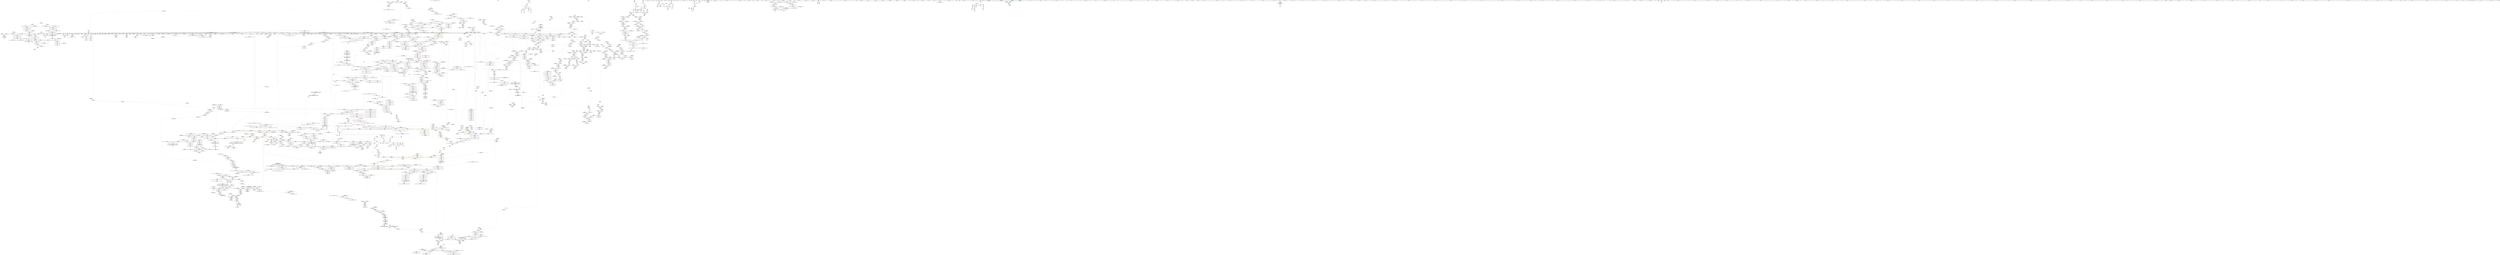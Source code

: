 digraph "SVFG" {
	label="SVFG";

	Node0x5568036bfd10 [shape=record,color=grey,label="{NodeID: 0\nNullPtr}"];
	Node0x5568036bfd10 -> Node0x556803d7c1a0[style=solid];
	Node0x5568036bfd10 -> Node0x556803d7c2a0[style=solid];
	Node0x5568036bfd10 -> Node0x556803d7c370[style=solid];
	Node0x5568036bfd10 -> Node0x556803d7c440[style=solid];
	Node0x5568036bfd10 -> Node0x556803d7c510[style=solid];
	Node0x5568036bfd10 -> Node0x556803d7c5e0[style=solid];
	Node0x5568036bfd10 -> Node0x556803d7c6b0[style=solid];
	Node0x5568036bfd10 -> Node0x556803d7c780[style=solid];
	Node0x5568036bfd10 -> Node0x556803d7c850[style=solid];
	Node0x5568036bfd10 -> Node0x556803d7c920[style=solid];
	Node0x5568036bfd10 -> Node0x556803d7c9f0[style=solid];
	Node0x5568036bfd10 -> Node0x556803d7cac0[style=solid];
	Node0x5568036bfd10 -> Node0x556803d7cb90[style=solid];
	Node0x5568036bfd10 -> Node0x556803d7cc60[style=solid];
	Node0x5568036bfd10 -> Node0x556803d7cd30[style=solid];
	Node0x5568036bfd10 -> Node0x556803d7ce00[style=solid];
	Node0x5568036bfd10 -> Node0x556803d7ced0[style=solid];
	Node0x5568036bfd10 -> Node0x556803d7cfa0[style=solid];
	Node0x5568036bfd10 -> Node0x556803d7d070[style=solid];
	Node0x5568036bfd10 -> Node0x556803d7d140[style=solid];
	Node0x5568036bfd10 -> Node0x556803d7d210[style=solid];
	Node0x5568036bfd10 -> Node0x556803d7d2e0[style=solid];
	Node0x5568036bfd10 -> Node0x556803d7d3b0[style=solid];
	Node0x5568036bfd10 -> Node0x556803d8db60[style=solid];
	Node0x5568036bfd10 -> Node0x556803d8dc30[style=solid];
	Node0x5568036bfd10 -> Node0x556803d8dd00[style=solid];
	Node0x5568036bfd10 -> Node0x556803d8ddd0[style=solid];
	Node0x5568036bfd10 -> Node0x556803d8dea0[style=solid];
	Node0x5568036bfd10 -> Node0x556803d8df70[style=solid];
	Node0x5568036bfd10 -> Node0x556803d8e040[style=solid];
	Node0x5568036bfd10 -> Node0x556803d8e110[style=solid];
	Node0x5568036bfd10 -> Node0x556803d8e1e0[style=solid];
	Node0x5568036bfd10 -> Node0x556803d8e2b0[style=solid];
	Node0x5568036bfd10 -> Node0x556803d8e380[style=solid];
	Node0x5568036bfd10 -> Node0x556803d8e450[style=solid];
	Node0x5568036bfd10 -> Node0x556803d8e520[style=solid];
	Node0x5568036bfd10 -> Node0x556803d8e5f0[style=solid];
	Node0x5568036bfd10 -> Node0x556803d8e6c0[style=solid];
	Node0x5568036bfd10 -> Node0x556803d8e790[style=solid];
	Node0x5568036bfd10 -> Node0x556803d8e860[style=solid];
	Node0x5568036bfd10 -> Node0x556803d8e930[style=solid];
	Node0x5568036bfd10 -> Node0x556803d8ea00[style=solid];
	Node0x5568036bfd10 -> Node0x556803d8ead0[style=solid];
	Node0x5568036bfd10 -> Node0x556803d8eba0[style=solid];
	Node0x5568036bfd10 -> Node0x556803d8ec70[style=solid];
	Node0x5568036bfd10 -> Node0x556803d8ed40[style=solid];
	Node0x5568036bfd10 -> Node0x556803d8ee10[style=solid];
	Node0x5568036bfd10 -> Node0x556803d8eee0[style=solid];
	Node0x5568036bfd10 -> Node0x556803d8efb0[style=solid];
	Node0x5568036bfd10 -> Node0x556803d8f080[style=solid];
	Node0x5568036bfd10 -> Node0x556803d8f150[style=solid];
	Node0x5568036bfd10 -> Node0x556803d8f220[style=solid];
	Node0x5568036bfd10 -> Node0x556803d8f2f0[style=solid];
	Node0x5568036bfd10 -> Node0x556803dba8c0[style=solid];
	Node0x5568036bfd10 -> Node0x556803dbddc0[style=solid];
	Node0x5568036bfd10 -> Node0x556803dc0800[style=solid];
	Node0x5568036bfd10 -> Node0x556803dc08d0[style=solid];
	Node0x5568036bfd10 -> Node0x556803dc09a0[style=solid];
	Node0x5568036bfd10 -> Node0x556803dc4830[style=solid];
	Node0x5568036bfd10 -> Node0x556803dfb320[style=solid];
	Node0x5568036bfd10 -> Node0x556803dfe0e0[style=solid];
	Node0x5568036bfd10 -> Node0x556803dfe3e0[style=solid];
	Node0x5568036bfd10 -> Node0x556803dfee60[style=solid];
	Node0x5568036bfd10 -> Node0x556803dff760[style=solid];
	Node0x5568036bfd10 -> Node0x556803dff8e0[style=solid];
	Node0x5568036bfd10 -> Node0x556803e00060[style=solid];
	Node0x5568036bfd10:s64 -> Node0x556803f52ba0[style=solid,color=red];
	Node0x5568036bfd10:s64 -> Node0x556803f4d8e0[style=solid,color=red];
	Node0x556803d7c6b0 [shape=record,color=black,label="{NodeID: 443\n170\<--3\n\<--dummyVal\n_Z5solvei\n}"];
	Node0x556803d7c6b0 -> Node0x556803dbaf70[style=solid];
	Node0x556803d8bae0 [shape=record,color=red,label="{NodeID: 886\n234\<--91\n\<--current\n_Z5solvei\n}"];
	Node0x556803d8bae0 -> Node0x556803dfcee0[style=solid];
	Node0x556803f4eac0 [shape=record,color=black,label="{NodeID: 3543\n2260 = PHI(2240, )\n2nd arg _ZNSt8_Rb_treeIiiSt9_IdentityIiESt4lessIiESaIiEE17_M_construct_nodeIJRKiEEEvPSt13_Rb_tree_nodeIiEDpOT_ }"];
	Node0x556803f4eac0 -> Node0x556803dc7a90[style=solid];
	Node0x556803dc1ec0 [shape=record,color=blue,label="{NodeID: 1329\n1390\<--1388\n__first.addr\<--__first\n_ZNSt27__uninitialized_default_n_1ILb1EE18__uninit_default_nIPimEET_S3_T0_\n}"];
	Node0x556803dc1ec0 -> Node0x556803db1550[style=dashed];
	Node0x556803d74910 [shape=record,color=green,label="{NodeID: 222\n1314\<--1315\n_ZNK9__gnu_cxx13new_allocatorIiE8max_sizeEv\<--_ZNK9__gnu_cxx13new_allocatorIiE8max_sizeEv_field_insensitive\n}"];
	Node0x556803d98220 [shape=record,color=black,label="{NodeID: 665\n2621\<--2620\n\<--_M_impl\n_ZNKSt8_Rb_treeIiiSt9_IdentityIiESt4lessIiESaIiEE8_M_beginEv\n}"];
	Node0x556803d98220 -> Node0x556803d89240[style=solid];
	Node0x556803f408f0 [shape=record,color=black,label="{NodeID: 3322\n314 = PHI()\n}"];
	Node0x556803dfeb60 [shape=record,color=grey,label="{NodeID: 2215\n240 = cmp(239, 122, )\n}"];
	Node0x556803db6aa0 [shape=record,color=red,label="{NodeID: 1108\n2148\<--2145\nthis1\<--this.addr\n_ZNKSt13_Rb_tree_nodeIiE9_M_valptrEv\n}"];
	Node0x556803db6aa0 -> Node0x556803d87ec0[style=solid];
	Node0x556803d12a80 [shape=record,color=green,label="{NodeID: 1\n7\<--1\n__dso_handle\<--dummyObj\nGlob }"];
	Node0x556803d7c780 [shape=record,color=black,label="{NodeID: 444\n262\<--3\n\<--dummyVal\n_Z5solvei\n}"];
	Node0x556803d7c780 -> Node0x556803dbb790[style=solid];
	Node0x556803d8bbb0 [shape=record,color=red,label="{NodeID: 887\n243\<--91\n\<--current\n_Z5solvei\n}"];
	Node0x556803d8bbb0 -> Node0x556803dfc5e0[style=solid];
	Node0x556803f4eb90 [shape=record,color=black,label="{NodeID: 3544\n1223 = PHI(1078, 1154, 1162, )\n0th arg _ZNSt12_Vector_baseIiSaIiEE12_Vector_implD2Ev }"];
	Node0x556803f4eb90 -> Node0x556803dc0e80[style=solid];
	Node0x556803dc1f90 [shape=record,color=blue,label="{NodeID: 1330\n1392\<--1389\n__n.addr\<--__n\n_ZNSt27__uninitialized_default_n_1ILb1EE18__uninit_default_nIPimEET_S3_T0_\n}"];
	Node0x556803dc1f90 -> Node0x556803db1620[style=dashed];
	Node0x556803d74a10 [shape=record,color=green,label="{NodeID: 223\n1319\<--1320\n_ZSt17__throw_bad_allocv\<--_ZSt17__throw_bad_allocv_field_insensitive\n}"];
	Node0x556803d982f0 [shape=record,color=black,label="{NodeID: 666\n2623\<--2622\n\<--add.ptr\n_ZNKSt8_Rb_treeIiiSt9_IdentityIiESt4lessIiESaIiEE8_M_beginEv\n}"];
	Node0x556803d982f0 -> Node0x556803d89310[style=solid];
	Node0x556803d982f0 -> Node0x556803d893e0[style=solid];
	Node0x556803f409c0 [shape=record,color=black,label="{NodeID: 3323\n315 = PHI()\n}"];
	Node0x556803dfece0 [shape=record,color=grey,label="{NodeID: 2216\n250 = cmp(248, 122, )\n}"];
	Node0x556803db6b70 [shape=record,color=red,label="{NodeID: 1109\n2159\<--2156\nthis1\<--this.addr\n_ZNK9__gnu_cxx16__aligned_membufIiE6_M_ptrEv\n|{<s0>160}}"];
	Node0x556803db6b70:s0 -> Node0x556803f47ad0[style=solid,color=red];
	Node0x556803d16170 [shape=record,color=green,label="{NodeID: 2\n8\<--1\n_ZSt4cout\<--dummyObj\nGlob }"];
	Node0x556803d7c850 [shape=record,color=black,label="{NodeID: 445\n265\<--3\n\<--dummyVal\n_Z5solvei\n}"];
	Node0x556803d7c850 -> Node0x556803dbb860[style=solid];
	Node0x556803d8bc80 [shape=record,color=red,label="{NodeID: 888\n253\<--91\n\<--current\n_Z5solvei\n}"];
	Node0x556803d8bc80 -> Node0x556803dfd960[style=solid];
	Node0x556803f4ec60 [shape=record,color=black,label="{NodeID: 3545\n2247 = PHI(2233, )\n0th arg _ZNSt8_Rb_treeIiiSt9_IdentityIiESt4lessIiESaIiEE11_M_get_nodeEv }"];
	Node0x556803f4ec60 -> Node0x556803dc7820[style=solid];
	Node0x556803dc2060 [shape=record,color=blue,label="{NodeID: 1331\n1394\<--122\nref.tmp\<--\n_ZNSt27__uninitialized_default_n_1ILb1EE18__uninit_default_nIPimEET_S3_T0_\n|{<s0>104}}"];
	Node0x556803dc2060:s0 -> Node0x556803e90690[style=dashed,color=red];
	Node0x556803d74b10 [shape=record,color=green,label="{NodeID: 224\n1324\<--1325\ncall2\<--call2_field_insensitive\n_ZN9__gnu_cxx13new_allocatorIiE8allocateEmPKv\n}"];
	Node0x556803d74b10 -> Node0x556803d93010[style=solid];
	Node0x556803d983c0 [shape=record,color=black,label="{NodeID: 667\n2627\<--2626\n\<--\n_ZNKSt8_Rb_treeIiiSt9_IdentityIiESt4lessIiESaIiEE8_M_beginEv\n}"];
	Node0x556803d983c0 -> Node0x556803d98490[style=solid];
	Node0x556803f40a90 [shape=record,color=black,label="{NodeID: 3324\n481 = PHI(1584, )\n}"];
	Node0x556803dfee60 [shape=record,color=grey,label="{NodeID: 2217\n1860 = cmp(1859, 3, )\n}"];
	Node0x556803db6c40 [shape=record,color=red,label="{NodeID: 1110\n2170\<--2167\nthis1\<--this.addr\n_ZNK9__gnu_cxx16__aligned_membufIiE7_M_addrEv\n}"];
	Node0x556803db6c40 -> Node0x556803d87f90[style=solid];
	Node0x556803d6c550 [shape=record,color=green,label="{NodeID: 3\n9\<--1\n.str\<--dummyObj\nGlob }"];
	Node0x556803d7c920 [shape=record,color=black,label="{NodeID: 446\n272\<--3\n\<--dummyVal\n_Z5solvei\n}"];
	Node0x556803d8bd50 [shape=record,color=red,label="{NodeID: 889\n306\<--95\n\<--nice\n_Z5solvei\n}"];
	Node0x556803d8bd50 -> Node0x556803d8ff50[style=solid];
	Node0x556803f4ed30 [shape=record,color=black,label="{NodeID: 3546\n424 = PHI(71, 71, 1228, )\n0th arg _ZNSaIiED2Ev }"];
	Node0x556803f4ed30 -> Node0x556803dbc7d0[style=solid];
	Node0x556803dc2130 [shape=record,color=blue,label="{NodeID: 1332\n1409\<--1406\n__first.addr\<--__first\n_ZSt6fill_nIPimiET_S1_T0_RKT1_\n}"];
	Node0x556803dc2130 -> Node0x556803db16f0[style=dashed];
	Node0x556803d74be0 [shape=record,color=green,label="{NodeID: 225\n1326\<--1327\n_Znwm\<--_Znwm_field_insensitive\n}"];
	Node0x556803d98490 [shape=record,color=black,label="{NodeID: 668\n2614\<--2627\n_ZNKSt8_Rb_treeIiiSt9_IdentityIiESt4lessIiESaIiEE8_M_beginEv_ret\<--\n_ZNKSt8_Rb_treeIiiSt9_IdentityIiESt4lessIiESaIiEE8_M_beginEv\n|{<s0>185}}"];
	Node0x556803d98490:s0 -> Node0x556803f47710[style=solid,color=blue];
	Node0x556803f40c00 [shape=record,color=black,label="{NodeID: 3325\n515 = PHI(2470, )\n}"];
	Node0x556803f40c00 -> Node0x556803dbcff0[style=solid];
	Node0x556803dfefe0 [shape=record,color=grey,label="{NodeID: 2218\n211 = cmp(209, 210, )\n}"];
	Node0x556803db6d10 [shape=record,color=red,label="{NodeID: 1111\n2179\<--2176\n\<--__t.addr\n_ZSt7forwardIRPSt13_Rb_tree_nodeIiEEOT_RNSt16remove_referenceIS4_E4typeE\n}"];
	Node0x556803db6d10 -> Node0x556803d96680[style=solid];
	Node0x556803d6c5e0 [shape=record,color=green,label="{NodeID: 4\n11\<--1\n.str.1\<--dummyObj\nGlob }"];
	Node0x556803d7c9f0 [shape=record,color=black,label="{NodeID: 447\n273\<--3\n\<--dummyVal\n_Z5solvei\n}"];
	Node0x556803d7c9f0 -> Node0x556803dbba00[style=solid];
	Node0x556803d8be20 [shape=record,color=red,label="{NodeID: 890\n285\<--97\n\<--j57\n_Z5solvei\n}"];
	Node0x556803d8be20 -> Node0x556803d8fdb0[style=solid];
	Node0x556803f4ee00 [shape=record,color=black,label="{NodeID: 3547\n833 = PHI(787, 1752, )\n0th arg _ZNSt8_Rb_treeIiiSt9_IdentityIiESt4lessIiESaIiEE8_S_rightEPSt18_Rb_tree_node_base }"];
	Node0x556803f4ee00 -> Node0x556803dbe850[style=solid];
	Node0x556803dc2200 [shape=record,color=blue,label="{NodeID: 1333\n1411\<--1407\n__n.addr\<--__n\n_ZSt6fill_nIPimiET_S1_T0_RKT1_\n}"];
	Node0x556803dc2200 -> Node0x556803db17c0[style=dashed];
	Node0x556803d74ce0 [shape=record,color=green,label="{NodeID: 226\n1332\<--1333\nthis.addr\<--this.addr_field_insensitive\n_ZNK9__gnu_cxx13new_allocatorIiE8max_sizeEv\n}"];
	Node0x556803d74ce0 -> Node0x556803db1070[style=solid];
	Node0x556803d74ce0 -> Node0x556803dc1840[style=solid];
	Node0x556803d98560 [shape=record,color=black,label="{NodeID: 669\n2636\<--2635\n\<--_M_impl\n_ZNKSt8_Rb_treeIiiSt9_IdentityIiESt4lessIiESaIiEE6_M_endEv\n}"];
	Node0x556803d98560 -> Node0x556803d89580[style=solid];
	Node0x556803f40dd0 [shape=record,color=black,label="{NodeID: 3326\n521 = PHI(2540, )\n}"];
	Node0x556803f40dd0 -> Node0x556803dbd0c0[style=solid];
	Node0x556803dff160 [shape=record,color=grey,label="{NodeID: 2219\n197 = cmp(195, 196, )\n}"];
	Node0x556803db6de0 [shape=record,color=red,label="{NodeID: 1112\n2186\<--2183\n\<--__t.addr\n_ZSt7forwardIRPSt18_Rb_tree_node_baseEOT_RNSt16remove_referenceIS3_E4typeE\n}"];
	Node0x556803db6de0 -> Node0x556803d96750[style=solid];
	Node0x556803d6cca0 [shape=record,color=green,label="{NodeID: 5\n13\<--1\n_ZSt3cin\<--dummyObj\nGlob }"];
	Node0x556803d7cac0 [shape=record,color=black,label="{NodeID: 448\n275\<--3\n\<--dummyVal\n_Z5solvei\n}"];
	Node0x556803d7cac0 -> Node0x556803dbbad0[style=solid];
	Node0x556803d8bef0 [shape=record,color=red,label="{NodeID: 891\n290\<--97\n\<--j57\n_Z5solvei\n}"];
	Node0x556803d8bef0 -> Node0x556803d8fe80[style=solid];
	Node0x556803f4eed0 [shape=record,color=black,label="{NodeID: 3548\n1232 = PHI(1178, )\n0th arg _ZNSaIiEC2ERKS_ }"];
	Node0x556803f4eed0 -> Node0x556803dc0f50[style=solid];
	Node0x556803e8b210 [shape=record,color=yellow,style=double,label="{NodeID: 2441\n217V_1 = ENCHI(MR_217V_0)\npts\{1602 1606 \}\nFun[_ZNSt4pairISt17_Rb_tree_iteratorIiEbEC2IS1_bLb1EEEOT_OT0_]}"];
	Node0x556803e8b210 -> Node0x556803db5170[style=dashed];
	Node0x556803dc22d0 [shape=record,color=blue,label="{NodeID: 1334\n1413\<--1408\n__value.addr\<--__value\n_ZSt6fill_nIPimiET_S1_T0_RKT1_\n}"];
	Node0x556803dc22d0 -> Node0x556803db1890[style=dashed];
	Node0x556803d74db0 [shape=record,color=green,label="{NodeID: 227\n1345\<--1346\n__first.addr\<--__first.addr_field_insensitive\n_ZSt27__uninitialized_default_n_aIPimiET_S1_T0_RSaIT1_E\n}"];
	Node0x556803d74db0 -> Node0x556803db1140[style=solid];
	Node0x556803d74db0 -> Node0x556803dc1910[style=solid];
	Node0x556803d98630 [shape=record,color=black,label="{NodeID: 670\n2638\<--2637\n\<--add.ptr\n_ZNKSt8_Rb_treeIiiSt9_IdentityIiESt4lessIiESaIiEE6_M_endEv\n}"];
	Node0x556803d98630 -> Node0x556803d89650[style=solid];
	Node0x556803f40f10 [shape=record,color=black,label="{NodeID: 3327\n526 = PHI(2523, )\n}"];
	Node0x556803f40f10 -> Node0x556803d90770[style=solid];
	Node0x556803dff2e0 [shape=record,color=grey,label="{NodeID: 2220\n2029 = cmp(2025, 2028, )\n}"];
	Node0x556803dff2e0 -> Node0x556803d95a50[style=solid];
	Node0x556803db6eb0 [shape=record,color=red,label="{NodeID: 1113\n2195\<--2192\n\<--__x.addr\n_ZNSt8_Rb_treeIiiSt9_IdentityIiESt4lessIiESaIiEE8_S_valueEPKSt18_Rb_tree_node_base\n}"];
	Node0x556803db6eb0 -> Node0x556803d96820[style=solid];
	Node0x556803d6cd30 [shape=record,color=green,label="{NodeID: 6\n14\<--1\n.str.2\<--dummyObj\nGlob }"];
	Node0x556803d7cb90 [shape=record,color=black,label="{NodeID: 449\n347\<--3\nlpad.val\<--dummyVal\n_Z5solvei\n}"];
	Node0x556803d8bfc0 [shape=record,color=red,label="{NodeID: 892\n302\<--97\n\<--j57\n_Z5solvei\n}"];
	Node0x556803d8bfc0 -> Node0x556803dfd060[style=solid];
	Node0x556803f4efa0 [shape=record,color=black,label="{NodeID: 3549\n1233 = PHI(1179, )\n1st arg _ZNSaIiEC2ERKS_ }"];
	Node0x556803f4efa0 -> Node0x556803dc1020[style=solid];
	Node0x556803e8b2f0 [shape=record,color=yellow,style=double,label="{NodeID: 2442\n219V_1 = ENCHI(MR_219V_0)\npts\{16000000 16040000 \}\nFun[_ZNSt4pairISt17_Rb_tree_iteratorIiEbEC2IS1_bLb1EEEOT_OT0_]}"];
	Node0x556803e8b2f0 -> Node0x556803dba520[style=dashed];
	Node0x556803dc23a0 [shape=record,color=blue,label="{NodeID: 1335\n1432\<--1429\n__first.addr\<--__first\n_ZSt10__fill_n_aIPimiEN9__gnu_cxx11__enable_ifIXsr11__is_scalarIT1_EE7__valueET_E6__typeES4_T0_RKS3_\n}"];
	Node0x556803dc23a0 -> Node0x556803e806c0[style=dashed];
	Node0x556803d7d440 [shape=record,color=green,label="{NodeID: 228\n1347\<--1348\n__n.addr\<--__n.addr_field_insensitive\n_ZSt27__uninitialized_default_n_aIPimiET_S1_T0_RSaIT1_E\n}"];
	Node0x556803d7d440 -> Node0x556803db1210[style=solid];
	Node0x556803d7d440 -> Node0x556803dc19e0[style=solid];
	Node0x556803d98700 [shape=record,color=black,label="{NodeID: 671\n2629\<--2639\n_ZNKSt8_Rb_treeIiiSt9_IdentityIiESt4lessIiESaIiEE6_M_endEv_ret\<--_M_header\n_ZNKSt8_Rb_treeIiiSt9_IdentityIiESt4lessIiESaIiEE6_M_endEv\n|{<s0>186}}"];
	Node0x556803d98700:s0 -> Node0x556803f42d90[style=solid,color=blue];
	Node0x556803f41050 [shape=record,color=black,label="{NodeID: 3328\n563 = PHI(1360, )\n|{<s0>42}}"];
	Node0x556803f41050:s0 -> Node0x556803f52560[style=solid,color=red];
	Node0x556803dff460 [shape=record,color=grey,label="{NodeID: 2221\n613 = cmp(611, 612, )\n}"];
	Node0x556803db6f80 [shape=record,color=red,label="{NodeID: 1114\n2208\<--2202\nthis1\<--this.addr\n_ZNKSt8_Rb_treeIiiSt9_IdentityIiESt4lessIiESaIiEE11_Alloc_nodeclIRKiEEPSt13_Rb_tree_nodeIiEOT_\n}"];
	Node0x556803db6f80 -> Node0x556803d88060[style=solid];
	Node0x556803d6cdc0 [shape=record,color=green,label="{NodeID: 7\n16\<--1\n.str.3\<--dummyObj\nGlob }"];
	Node0x556803d7cc60 [shape=record,color=black,label="{NodeID: 450\n348\<--3\nlpad.val95\<--dummyVal\n_Z5solvei\n}"];
	Node0x556803d8c090 [shape=record,color=red,label="{NodeID: 893\n369\<--366\nthis1\<--this.addr\n_ZNSaIiEC2Ev\n}"];
	Node0x556803d8c090 -> Node0x556803d90020[style=solid];
	Node0x556803f4f070 [shape=record,color=black,label="{NodeID: 3550\n707 = PHI(686, )\n0th arg _ZNSt15_Rb_tree_header8_M_resetEv }"];
	Node0x556803f4f070 -> Node0x556803dbdcf0[style=solid];
	Node0x556803dc2470 [shape=record,color=blue,label="{NodeID: 1336\n1434\<--1430\n__n.addr\<--__n\n_ZSt10__fill_n_aIPimiEN9__gnu_cxx11__enable_ifIXsr11__is_scalarIT1_EE7__valueET_E6__typeES4_T0_RKS3_\n}"];
	Node0x556803dc2470 -> Node0x556803db1bd0[style=dashed];
	Node0x556803d7d4d0 [shape=record,color=green,label="{NodeID: 229\n1349\<--1350\n.addr\<--.addr_field_insensitive\n_ZSt27__uninitialized_default_n_aIPimiET_S1_T0_RSaIT1_E\n}"];
	Node0x556803d7d4d0 -> Node0x556803dc1ab0[style=solid];
	Node0x556803d987d0 [shape=record,color=black,label="{NodeID: 672\n2649\<--2648\n\<--\n_ZNSt8_Rb_treeIiiSt9_IdentityIiESt4lessIiESaIiEE7_S_leftEPKSt18_Rb_tree_node_base\n}"];
	Node0x556803d987d0 -> Node0x556803d988a0[style=solid];
	Node0x556803f41190 [shape=record,color=black,label="{NodeID: 3329\n606 = PHI()\n}"];
	Node0x556803dff5e0 [shape=record,color=grey,label="{NodeID: 2222\n144 = cmp(142, 143, )\n}"];
	Node0x556803db7050 [shape=record,color=red,label="{NodeID: 1115\n2211\<--2204\n\<--__arg.addr\n_ZNKSt8_Rb_treeIiiSt9_IdentityIiESt4lessIiESaIiEE11_Alloc_nodeclIRKiEEPSt13_Rb_tree_nodeIiEOT_\n|{<s0>162}}"];
	Node0x556803db7050:s0 -> Node0x556803f48fc0[style=solid,color=red];
	Node0x556803d6ce50 [shape=record,color=green,label="{NodeID: 8\n18\<--1\nstdin\<--dummyObj\nGlob }"];
	Node0x556803d7cd30 [shape=record,color=black,label="{NodeID: 451\n404\<--3\n\<--dummyVal\n_ZNSt6vectorIiSaIiEEC2EmRKS0_\n}"];
	Node0x556803d8c160 [shape=record,color=red,label="{NodeID: 894\n392\<--379\nthis1\<--this.addr\n_ZNSt6vectorIiSaIiEEC2EmRKS0_\n|{|<s2>31}}"];
	Node0x556803d8c160 -> Node0x556803d900f0[style=solid];
	Node0x556803d8c160 -> Node0x556803d901c0[style=solid];
	Node0x556803d8c160:s2 -> Node0x556803f51bc0[style=solid,color=red];
	Node0x556803f4f140 [shape=record,color=black,label="{NodeID: 3551\n2441 = PHI(1676, )\n0th arg _ZSt7forwardIRSt17_Rb_tree_iteratorIiEEOT_RNSt16remove_referenceIS3_E4typeE }"];
	Node0x556803f4f140 -> Node0x556803dc8ad0[style=solid];
	Node0x556803dc2540 [shape=record,color=blue,label="{NodeID: 1337\n1436\<--1431\n__value.addr\<--__value\n_ZSt10__fill_n_aIPimiEN9__gnu_cxx11__enable_ifIXsr11__is_scalarIT1_EE7__valueET_E6__typeES4_T0_RKS3_\n}"];
	Node0x556803dc2540 -> Node0x556803db1ca0[style=dashed];
	Node0x556803d7d5a0 [shape=record,color=green,label="{NodeID: 230\n1357\<--1358\n_ZSt25__uninitialized_default_nIPimET_S1_T0_\<--_ZSt25__uninitialized_default_nIPimET_S1_T0__field_insensitive\n}"];
	Node0x556803d988a0 [shape=record,color=black,label="{NodeID: 673\n2641\<--2649\n_ZNSt8_Rb_treeIiiSt9_IdentityIiESt4lessIiESaIiEE7_S_leftEPKSt18_Rb_tree_node_base_ret\<--\n_ZNSt8_Rb_treeIiiSt9_IdentityIiESt4lessIiESaIiEE7_S_leftEPKSt18_Rb_tree_node_base\n|{<s0>197}}"];
	Node0x556803d988a0:s0 -> Node0x556803f438a0[style=solid,color=blue];
	Node0x556803f41260 [shape=record,color=black,label="{NodeID: 3330\n1611 = PHI(1803, )\n|{<s0>113}}"];
	Node0x556803f41260:s0 -> Node0x556803f4a0d0[style=solid,color=red];
	Node0x556803dff760 [shape=record,color=grey,label="{NodeID: 2223\n1726 = cmp(1725, 3, )\n}"];
	Node0x556803db7120 [shape=record,color=red,label="{NodeID: 1116\n2210\<--2209\n\<--_M_t\n_ZNKSt8_Rb_treeIiiSt9_IdentityIiESt4lessIiESaIiEE11_Alloc_nodeclIRKiEEPSt13_Rb_tree_nodeIiEOT_\n|{<s0>163}}"];
	Node0x556803db7120:s0 -> Node0x556803f4e370[style=solid,color=red];
	Node0x556803d6cee0 [shape=record,color=green,label="{NodeID: 9\n19\<--1\n.str.4\<--dummyObj\nGlob }"];
	Node0x556803d7ce00 [shape=record,color=black,label="{NodeID: 452\n405\<--3\n\<--dummyVal\n_ZNSt6vectorIiSaIiEEC2EmRKS0_\n}"];
	Node0x556803d7ce00 -> Node0x556803dbc630[style=solid];
	Node0x556803d8c230 [shape=record,color=red,label="{NodeID: 895\n394\<--381\n\<--__n.addr\n_ZNSt6vectorIiSaIiEEC2EmRKS0_\n|{<s0>30}}"];
	Node0x556803d8c230:s0 -> Node0x556803f4a9c0[style=solid,color=red];
	Node0x556803f4f210 [shape=record,color=black,label="{NodeID: 3552\n1342 = PHI(1115, )\n0th arg _ZSt27__uninitialized_default_n_aIPimiET_S1_T0_RSaIT1_E }"];
	Node0x556803f4f210 -> Node0x556803dc1910[style=solid];
	Node0x556803dc2610 [shape=record,color=blue,label="{NodeID: 1338\n1438\<--1446\n__tmp\<--\n_ZSt10__fill_n_aIPimiEN9__gnu_cxx11__enable_ifIXsr11__is_scalarIT1_EE7__valueET_E6__typeES4_T0_RKS3_\n}"];
	Node0x556803dc2610 -> Node0x556803db1d70[style=dashed];
	Node0x556803d7d670 [shape=record,color=green,label="{NodeID: 231\n1362\<--1363\nthis.addr\<--this.addr_field_insensitive\n_ZNSt12_Vector_baseIiSaIiEE19_M_get_Tp_allocatorEv\n}"];
	Node0x556803d7d670 -> Node0x556803db12e0[style=solid];
	Node0x556803d7d670 -> Node0x556803dc1b80[style=solid];
	Node0x556803d98970 [shape=record,color=black,label="{NodeID: 674\n2659\<--2658\n\<--\n_ZNSt8_Rb_treeIiiSt9_IdentityIiESt4lessIiESaIiEE8_S_rightEPKSt18_Rb_tree_node_base\n}"];
	Node0x556803d98970 -> Node0x556803d98a40[style=solid];
	Node0x556803f413d0 [shape=record,color=black,label="{NodeID: 3331\n1614 = PHI(1693, )\n}"];
	Node0x556803dff8e0 [shape=record,color=grey,label="{NodeID: 2224\n1626 = cmp(1625, 3, )\n}"];
	Node0x556803db71f0 [shape=record,color=red,label="{NodeID: 1117\n2233\<--2225\nthis1\<--this.addr\n_ZNSt8_Rb_treeIiiSt9_IdentityIiESt4lessIiESaIiEE14_M_create_nodeIJRKiEEEPSt13_Rb_tree_nodeIiEDpOT_\n|{<s0>164|<s1>166}}"];
	Node0x556803db71f0:s0 -> Node0x556803f4ec60[style=solid,color=red];
	Node0x556803db71f0:s1 -> Node0x556803f4e920[style=solid,color=red];
	Node0x556803d6cf70 [shape=record,color=green,label="{NodeID: 10\n21\<--1\n.str.5\<--dummyObj\nGlob }"];
	Node0x556803d7ced0 [shape=record,color=black,label="{NodeID: 453\n407\<--3\n\<--dummyVal\n_ZNSt6vectorIiSaIiEEC2EmRKS0_\n}"];
	Node0x556803d7ced0 -> Node0x556803dbc700[style=solid];
	Node0x556803d8c300 [shape=record,color=red,label="{NodeID: 896\n399\<--381\n\<--__n.addr\n_ZNSt6vectorIiSaIiEEC2EmRKS0_\n|{<s0>31}}"];
	Node0x556803d8c300:s0 -> Node0x556803f51cd0[style=solid,color=red];
	Node0x556803f4f2e0 [shape=record,color=black,label="{NodeID: 3553\n1343 = PHI(1116, )\n1st arg _ZSt27__uninitialized_default_n_aIPimiET_S1_T0_RSaIT1_E }"];
	Node0x556803f4f2e0 -> Node0x556803dc19e0[style=solid];
	Node0x556803dc26e0 [shape=record,color=blue,label="{NodeID: 1339\n1440\<--1448\n__niter\<--\n_ZSt10__fill_n_aIPimiEN9__gnu_cxx11__enable_ifIXsr11__is_scalarIT1_EE7__valueET_E6__typeES4_T0_RKS3_\n}"];
	Node0x556803dc26e0 -> Node0x556803e80bc0[style=dashed];
	Node0x556803d7d740 [shape=record,color=green,label="{NodeID: 232\n1372\<--1373\n__first.addr\<--__first.addr_field_insensitive\n_ZSt25__uninitialized_default_nIPimET_S1_T0_\n}"];
	Node0x556803d7d740 -> Node0x556803db13b0[style=solid];
	Node0x556803d7d740 -> Node0x556803dc1c50[style=solid];
	Node0x556803d98a40 [shape=record,color=black,label="{NodeID: 675\n2651\<--2659\n_ZNSt8_Rb_treeIiiSt9_IdentityIiESt4lessIiESaIiEE8_S_rightEPKSt18_Rb_tree_node_base_ret\<--\n_ZNSt8_Rb_treeIiiSt9_IdentityIiESt4lessIiESaIiEE8_S_rightEPKSt18_Rb_tree_node_base\n|{<s0>198}}"];
	Node0x556803d98a40:s0 -> Node0x556803f43a10[style=solid,color=blue];
	Node0x556803f414e0 [shape=record,color=black,label="{NodeID: 3332\n1636 = PHI(1912, )\n|{<s0>116}}"];
	Node0x556803f414e0:s0 -> Node0x556803f4d0c0[style=solid,color=red];
	Node0x556803dffa60 [shape=record,color=grey,label="{NodeID: 2225\n127 = cmp(125, 126, )\n}"];
	Node0x556803db72c0 [shape=record,color=red,label="{NodeID: 1118\n2239\<--2227\n\<--__args.addr\n_ZNSt8_Rb_treeIiiSt9_IdentityIiESt4lessIiESaIiEE14_M_create_nodeIJRKiEEEPSt13_Rb_tree_nodeIiEDpOT_\n|{<s0>165}}"];
	Node0x556803db72c0:s0 -> Node0x556803f48fc0[style=solid,color=red];
	Node0x556803d6d070 [shape=record,color=green,label="{NodeID: 11\n23\<--1\nstdout\<--dummyObj\nGlob }"];
	Node0x556803d7cfa0 [shape=record,color=black,label="{NodeID: 454\n416\<--3\nlpad.val\<--dummyVal\n_ZNSt6vectorIiSaIiEEC2EmRKS0_\n}"];
	Node0x556803d8c3d0 [shape=record,color=red,label="{NodeID: 897\n395\<--383\n\<--__a.addr\n_ZNSt6vectorIiSaIiEEC2EmRKS0_\n|{<s0>30}}"];
	Node0x556803d8c3d0:s0 -> Node0x556803f4aa90[style=solid,color=red];
	Node0x556803f4f3b0 [shape=record,color=black,label="{NodeID: 3554\n1344 = PHI(1118, )\n2nd arg _ZSt27__uninitialized_default_n_aIPimiET_S1_T0_RSaIT1_E }"];
	Node0x556803f4f3b0 -> Node0x556803dc1ab0[style=solid];
	Node0x556803dc27b0 [shape=record,color=blue,label="{NodeID: 1340\n1455\<--1454\n\<--\n_ZSt10__fill_n_aIPimiEN9__gnu_cxx11__enable_ifIXsr11__is_scalarIT1_EE7__valueET_E6__typeES4_T0_RKS3_\n}"];
	Node0x556803dc27b0 -> Node0x556803e801c0[style=dashed];
	Node0x556803d7d810 [shape=record,color=green,label="{NodeID: 233\n1374\<--1375\n__n.addr\<--__n.addr_field_insensitive\n_ZSt25__uninitialized_default_nIPimET_S1_T0_\n}"];
	Node0x556803d7d810 -> Node0x556803db1480[style=solid];
	Node0x556803d7d810 -> Node0x556803dc1d20[style=solid];
	Node0x556803d98b10 [shape=record,color=purple,label="{NodeID: 676\n37\<--4\n\<--_ZStL8__ioinit\n__cxx_global_var_init\n}"];
	Node0x556803f41650 [shape=record,color=black,label="{NodeID: 3333\n728 = PHI()\n}"];
	Node0x556803dffbe0 [shape=record,color=grey,label="{NodeID: 2226\n1270 = cmp(1269, 297, )\n}"];
	Node0x556803db7390 [shape=record,color=red,label="{NodeID: 1119\n2238\<--2229\n\<--__tmp\n_ZNSt8_Rb_treeIiiSt9_IdentityIiESt4lessIiESaIiEE14_M_create_nodeIJRKiEEEPSt13_Rb_tree_nodeIiEDpOT_\n|{<s0>166}}"];
	Node0x556803db7390:s0 -> Node0x556803f4e9f0[style=solid,color=red];
	Node0x556803d6d170 [shape=record,color=green,label="{NodeID: 12\n24\<--1\n.str.6\<--dummyObj\nGlob }"];
	Node0x556803d7d070 [shape=record,color=black,label="{NodeID: 455\n417\<--3\nlpad.val2\<--dummyVal\n_ZNSt6vectorIiSaIiEEC2EmRKS0_\n}"];
	Node0x556803d8c4a0 [shape=record,color=red,label="{NodeID: 898\n414\<--385\nexn\<--exn.slot\n_ZNSt6vectorIiSaIiEEC2EmRKS0_\n}"];
	Node0x556803f4f480 [shape=record,color=black,label="{NodeID: 3555\n2082 = PHI(1708, )\n0th arg _ZNSt17_Rb_tree_iteratorIiEmmEv }"];
	Node0x556803f4f480 -> Node0x556803dc67e0[style=solid];
	Node0x556803dc2880 [shape=record,color=blue,label="{NodeID: 1341\n1440\<--1459\n__niter\<--dec\n_ZSt10__fill_n_aIPimiEN9__gnu_cxx11__enable_ifIXsr11__is_scalarIT1_EE7__valueET_E6__typeES4_T0_RKS3_\n}"];
	Node0x556803dc2880 -> Node0x556803e80bc0[style=dashed];
	Node0x556803d7d8e0 [shape=record,color=green,label="{NodeID: 234\n1376\<--1377\n__assignable\<--__assignable_field_insensitive\n_ZSt25__uninitialized_default_nIPimET_S1_T0_\n}"];
	Node0x556803d7d8e0 -> Node0x556803dc1df0[style=solid];
	Node0x556803d98be0 [shape=record,color=purple,label="{NodeID: 677\n100\<--9\n\<--.str\n_Z5solvei\n}"];
	Node0x556803f41720 [shape=record,color=black,label="{NodeID: 3334\n748 = PHI(806, )\n|{<s0>60}}"];
	Node0x556803f41720:s0 -> Node0x556803f4d330[style=solid,color=red];
	Node0x556803dffd60 [shape=record,color=grey,label="{NodeID: 2227\n231 = cmp(230, 122, )\n}"];
	Node0x556803db7460 [shape=record,color=red,label="{NodeID: 1120\n2244\<--2229\n\<--__tmp\n_ZNSt8_Rb_treeIiiSt9_IdentityIiESt4lessIiESaIiEE14_M_create_nodeIJRKiEEEPSt13_Rb_tree_nodeIiEDpOT_\n}"];
	Node0x556803db7460 -> Node0x556803d96a90[style=solid];
	Node0x556803d6d270 [shape=record,color=green,label="{NodeID: 13\n27\<--1\n\<--dummyObj\nCan only get source location for instruction, argument, global var or function.}"];
	Node0x556803d7d140 [shape=record,color=black,label="{NodeID: 456\n486\<--3\n\<--dummyVal\n_ZNSt3setIiSt4lessIiESaIiEE6insertERKi\n}"];
	Node0x556803d7d140 -> Node0x556803dbccb0[style=solid];
	Node0x556803d8c570 [shape=record,color=red,label="{NodeID: 899\n415\<--387\nsel\<--ehselector.slot\n_ZNSt6vectorIiSaIiEEC2EmRKS0_\n}"];
	Node0x556803f4f550 [shape=record,color=black,label="{NodeID: 3556\n1029 = PHI(827, )\n0th arg _ZNSaISt13_Rb_tree_nodeIiEED2Ev }"];
	Node0x556803f4f550 -> Node0x556803dbfa30[style=solid];
	Node0x556803dc2950 [shape=record,color=blue,label="{NodeID: 1342\n1432\<--1463\n__first.addr\<--incdec.ptr\n_ZSt10__fill_n_aIPimiEN9__gnu_cxx11__enable_ifIXsr11__is_scalarIT1_EE7__valueET_E6__typeES4_T0_RKS3_\n}"];
	Node0x556803dc2950 -> Node0x556803e806c0[style=dashed];
	Node0x556803d7d9b0 [shape=record,color=green,label="{NodeID: 235\n1384\<--1385\n_ZNSt27__uninitialized_default_n_1ILb1EE18__uninit_default_nIPimEET_S3_T0_\<--_ZNSt27__uninitialized_default_n_1ILb1EE18__uninit_default_nIPimEET_S3_T0__field_insensitive\n}"];
	Node0x556803d98cb0 [shape=record,color=purple,label="{NodeID: 678\n108\<--11\n\<--.str.1\n_Z5solvei\n}"];
	Node0x556803f41890 [shape=record,color=black,label="{NodeID: 3335\n788 = PHI(832, )\n|{<s0>65}}"];
	Node0x556803f41890:s0 -> Node0x556803f4d330[style=solid,color=red];
	Node0x556803dffee0 [shape=record,color=grey,label="{NodeID: 2228\n225 = cmp(224, 226, )\n}"];
	Node0x556803db7530 [shape=record,color=red,label="{NodeID: 1121\n2251\<--2248\nthis1\<--this.addr\n_ZNSt8_Rb_treeIiiSt9_IdentityIiESt4lessIiESaIiEE11_M_get_nodeEv\n|{<s0>167}}"];
	Node0x556803db7530:s0 -> Node0x556803f47d50[style=solid,color=red];
	Node0x556803d6d370 [shape=record,color=green,label="{NodeID: 14\n122\<--1\n\<--dummyObj\nCan only get source location for instruction, argument, global var or function.}"];
	Node0x556803e99640 [shape=record,color=yellow,style=double,label="{NodeID: 2671\n235V_1 = ENCHI(MR_235V_0)\npts\{92 1325 880004 23640004 \}\nFun[_ZNKSt4lessIiEclERKiS2_]}"];
	Node0x556803e99640 -> Node0x556803db5720[style=dashed];
	Node0x556803e99640 -> Node0x556803db57f0[style=dashed];
	Node0x556803d7d210 [shape=record,color=black,label="{NodeID: 457\n489\<--3\n\<--dummyVal\n_ZNSt3setIiSt4lessIiESaIiEE6insertERKi\n}"];
	Node0x556803d7d210 -> Node0x556803dbcd80[style=solid];
	Node0x556803d8c640 [shape=record,color=red,label="{NodeID: 900\n428\<--425\nthis1\<--this.addr\n_ZNSaIiED2Ev\n}"];
	Node0x556803d8c640 -> Node0x556803d90290[style=solid];
	Node0x556803f4f620 [shape=record,color=black,label="{NodeID: 3557\n1970 = PHI(1716, 1858, )\n0th arg _ZNSt8_Rb_treeIiiSt9_IdentityIiESt4lessIiESaIiEE6_M_endEv }"];
	Node0x556803f4f620 -> Node0x556803dc5d50[style=solid];
	Node0x556803dc2a20 [shape=record,color=blue,label="{NodeID: 1343\n1470\<--1469\n__it.addr\<--__it\n_ZSt12__niter_baseIPiET_S1_\n}"];
	Node0x556803dc2a20 -> Node0x556803db20b0[style=dashed];
	Node0x556803d7dab0 [shape=record,color=green,label="{NodeID: 236\n1390\<--1391\n__first.addr\<--__first.addr_field_insensitive\n_ZNSt27__uninitialized_default_n_1ILb1EE18__uninit_default_nIPimEET_S3_T0_\n}"];
	Node0x556803d7dab0 -> Node0x556803db1550[style=solid];
	Node0x556803d7dab0 -> Node0x556803dc1ec0[style=solid];
	Node0x556803d98d80 [shape=record,color=purple,label="{NodeID: 679\n596\<--14\n\<--.str.2\nmain\n}"];
	Node0x556803f419d0 [shape=record,color=black,label="{NodeID: 3336\n794 = PHI(842, )\n}"];
	Node0x556803f419d0 -> Node0x556803dbe510[style=solid];
	Node0x556803e00060 [shape=record,color=grey,label="{NodeID: 2229\n784 = cmp(783, 3, )\n}"];
	Node0x556803db7600 [shape=record,color=red,label="{NodeID: 1122\n2274\<--2261\nthis1\<--this.addr\n_ZNSt8_Rb_treeIiiSt9_IdentityIiESt4lessIiESaIiEE17_M_construct_nodeIJRKiEEEvPSt13_Rb_tree_nodeIiEDpOT_\n|{<s0>169|<s1>174}}"];
	Node0x556803db7600:s0 -> Node0x556803f47d50[style=solid,color=red];
	Node0x556803db7600:s1 -> Node0x556803f4ccb0[style=solid,color=red];
	Node0x556803d6d470 [shape=record,color=green,label="{NodeID: 15\n157\<--1\n\<--dummyObj\nCan only get source location for instruction, argument, global var or function.}"];
	Node0x556803d7d2e0 [shape=record,color=black,label="{NodeID: 458\n572\<--3\n\<--dummyVal\n_ZNSt6vectorIiSaIiEED2Ev\n}"];
	Node0x556803d8c710 [shape=record,color=red,label="{NodeID: 901\n446\<--440\nthis1\<--this.addr\n_ZNSt6vectorIiSaIiEEixEm\n}"];
	Node0x556803d8c710 -> Node0x556803d90360[style=solid];
	Node0x556803f4f6f0 [shape=record,color=black,label="{NodeID: 3558\n977 = PHI(970, )\n0th arg _ZN9__gnu_cxx16__aligned_membufIiE7_M_addrEv }"];
	Node0x556803f4f6f0 -> Node0x556803dbf480[style=solid];
	Node0x556803dc2af0 [shape=record,color=blue,label="{NodeID: 1344\n1479\<--1476\nthis.addr\<--this\n_ZNSt12_Vector_baseIiSaIiEE13_M_deallocateEPim\n}"];
	Node0x556803dc2af0 -> Node0x556803db2180[style=dashed];
	Node0x556803d7db80 [shape=record,color=green,label="{NodeID: 237\n1392\<--1393\n__n.addr\<--__n.addr_field_insensitive\n_ZNSt27__uninitialized_default_n_1ILb1EE18__uninit_default_nIPimEET_S3_T0_\n}"];
	Node0x556803d7db80 -> Node0x556803db1620[style=solid];
	Node0x556803d7db80 -> Node0x556803dc1f90[style=solid];
	Node0x556803d98e50 [shape=record,color=purple,label="{NodeID: 680\n597\<--16\n\<--.str.3\nmain\n}"];
	Node0x556803f41b10 [shape=record,color=black,label="{NodeID: 3337\n881 = PHI(934, )\n|{<s0>73}}"];
	Node0x556803f41b10:s0 -> Node0x556803f48760[style=solid,color=red];
	Node0x556803e001e0 [shape=record,color=grey,label="{NodeID: 2230\n1864 = cmp(1862, 1863, )\n}"];
	Node0x556803db76d0 [shape=record,color=red,label="{NodeID: 1123\n2275\<--2263\n\<--__node.addr\n_ZNSt8_Rb_treeIiiSt9_IdentityIiESt4lessIiESaIiEE17_M_construct_nodeIJRKiEEEvPSt13_Rb_tree_nodeIiEDpOT_\n}"];
	Node0x556803db76d0 -> Node0x556803d96c30[style=solid];
	Node0x556803d6d570 [shape=record,color=green,label="{NodeID: 16\n174\<--1\n\<--dummyObj\nCan only get source location for instruction, argument, global var or function.}"];
	Node0x556803e998c0 [shape=record,color=yellow,style=double,label="{NodeID: 2673\n81V_1 = ENCHI(MR_81V_0)\npts\{880000 880001 880002 880003 880004 \}\nFun[_ZNSt8_Rb_treeIiiSt9_IdentityIiESt4lessIiESaIiEEC2Ev]|{<s0>50}}"];
	Node0x556803e998c0:s0 -> Node0x556803e6f9c0[style=dashed,color=red];
	Node0x556803d7d3b0 [shape=record,color=black,label="{NodeID: 459\n573\<--3\n\<--dummyVal\n_ZNSt6vectorIiSaIiEED2Ev\n}"];
	Node0x556803d7d3b0 -> Node0x556803dbd330[style=solid];
	Node0x556803d8c7e0 [shape=record,color=red,label="{NodeID: 902\n451\<--442\n\<--__n.addr\n_ZNSt6vectorIiSaIiEEixEm\n}"];
	Node0x556803f4f7c0 [shape=record,color=black,label="{NodeID: 3559\n1331 = PHI(1311, )\n0th arg _ZNK9__gnu_cxx13new_allocatorIiE8max_sizeEv }"];
	Node0x556803f4f7c0 -> Node0x556803dc1840[style=solid];
	Node0x556803e8bc70 [shape=record,color=yellow,style=double,label="{NodeID: 2452\n464V_1 = ENCHI(MR_464V_0)\npts\{25650000 \}\nFun[_ZNKSt8_Rb_treeIiiSt9_IdentityIiESt4lessIiESaIiEE14_M_lower_boundEPKSt13_Rb_tree_nodeIiEPKSt18_Rb_tree_node_baseRKi]|{<s0>199}}"];
	Node0x556803e8bc70:s0 -> Node0x556803dca0c0[style=dashed,color=red];
	Node0x556803dc2bc0 [shape=record,color=blue,label="{NodeID: 1345\n1481\<--1477\n__p.addr\<--__p\n_ZNSt12_Vector_baseIiSaIiEE13_M_deallocateEPim\n}"];
	Node0x556803dc2bc0 -> Node0x556803db2250[style=dashed];
	Node0x556803dc2bc0 -> Node0x556803db2320[style=dashed];
	Node0x556803d7dc50 [shape=record,color=green,label="{NodeID: 238\n1394\<--1395\nref.tmp\<--ref.tmp_field_insensitive\n_ZNSt27__uninitialized_default_n_1ILb1EE18__uninit_default_nIPimEET_S3_T0_\n|{|<s1>104}}"];
	Node0x556803d7dc50 -> Node0x556803dc2060[style=solid];
	Node0x556803d7dc50:s1 -> Node0x556803f4c560[style=solid,color=red];
	Node0x556803d98f20 [shape=record,color=purple,label="{NodeID: 681\n602\<--19\n\<--.str.4\nmain\n}"];
	Node0x556803f41c50 [shape=record,color=black,label="{NodeID: 3338\n885 = PHI(943, )\n|{<s0>73}}"];
	Node0x556803f41c50:s0 -> Node0x556803f48870[style=solid,color=red];
	Node0x556803da56b0 [shape=record,color=grey,label="{NodeID: 2231\n1452 = cmp(1451, 297, )\n}"];
	Node0x556803db77a0 [shape=record,color=red,label="{NodeID: 1124\n2279\<--2263\n\<--__node.addr\n_ZNSt8_Rb_treeIiiSt9_IdentityIiESt4lessIiESaIiEE17_M_construct_nodeIJRKiEEEvPSt13_Rb_tree_nodeIiEDpOT_\n|{<s0>170}}"];
	Node0x556803db77a0:s0 -> Node0x556803f4a1a0[style=solid,color=red];
	Node0x556803d6d670 [shape=record,color=green,label="{NodeID: 17\n176\<--1\n\<--dummyObj\nCan only get source location for instruction, argument, global var or function.}"];
	Node0x556803d8db60 [shape=record,color=black,label="{NodeID: 460\n575\<--3\n\<--dummyVal\n_ZNSt6vectorIiSaIiEED2Ev\n}"];
	Node0x556803d8db60 -> Node0x556803dbd400[style=solid];
	Node0x556803d8c8b0 [shape=record,color=red,label="{NodeID: 903\n450\<--449\n\<--_M_start\n_ZNSt6vectorIiSaIiEEixEm\n}"];
	Node0x556803d8c8b0 -> Node0x556803d89990[style=solid];
	Node0x556803f4f890 [shape=record,color=black,label="{NodeID: 3560\n1191 = PHI(1077, )\n0th arg _ZNSt12_Vector_baseIiSaIiEE17_M_create_storageEm }"];
	Node0x556803f4f890 -> Node0x556803dc0a70[style=solid];
	Node0x556803e8bd50 [shape=record,color=yellow,style=double,label="{NodeID: 2453\n235V_1 = ENCHI(MR_235V_0)\npts\{92 1325 880004 23640004 \}\nFun[_ZNKSt8_Rb_treeIiiSt9_IdentityIiESt4lessIiESaIiEE14_M_lower_boundEPKSt13_Rb_tree_nodeIiEPKSt18_Rb_tree_node_baseRKi]|{<s0>196}}"];
	Node0x556803e8bd50:s0 -> Node0x556803e99640[style=dashed,color=red];
	Node0x556803dc2c90 [shape=record,color=blue,label="{NodeID: 1346\n1483\<--1478\n__n.addr\<--__n\n_ZNSt12_Vector_baseIiSaIiEE13_M_deallocateEPim\n}"];
	Node0x556803dc2c90 -> Node0x556803db23f0[style=dashed];
	Node0x556803d7dd20 [shape=record,color=green,label="{NodeID: 239\n1402\<--1403\n_ZSt6fill_nIPimiET_S1_T0_RKT1_\<--_ZSt6fill_nIPimiET_S1_T0_RKT1__field_insensitive\n}"];
	Node0x556803d98ff0 [shape=record,color=purple,label="{NodeID: 682\n603\<--21\n\<--.str.5\nmain\n}"];
	Node0x556803f41d90 [shape=record,color=black,label="{NodeID: 3339\n907 = PHI(934, )\n|{<s0>76}}"];
	Node0x556803f41d90:s0 -> Node0x556803f52ce0[style=solid,color=red];
	Node0x556803da5830 [shape=record,color=grey,label="{NodeID: 2232\n2356 = cmp(2352, 2353, )\n}"];
	Node0x556803db7870 [shape=record,color=red,label="{NodeID: 1125\n2295\<--2263\n\<--__node.addr\n_ZNSt8_Rb_treeIiiSt9_IdentityIiESt4lessIiESaIiEE17_M_construct_nodeIJRKiEEEvPSt13_Rb_tree_nodeIiEDpOT_\n}"];
	Node0x556803d6d770 [shape=record,color=green,label="{NodeID: 18\n186\<--1\n\<--dummyObj\nCan only get source location for instruction, argument, global var or function.}"];
	Node0x556803d8dc30 [shape=record,color=black,label="{NodeID: 461\n695\<--3\n\<--dummyVal\n_ZNSt15_Rb_tree_headerC2Ev\n}"];
	Node0x556803d8c980 [shape=record,color=red,label="{NodeID: 904\n459\<--456\nthis1\<--this.addr\n_ZNSt3setIiSt4lessIiESaIiEEC2Ev\n}"];
	Node0x556803d8c980 -> Node0x556803d997d0[style=solid];
	Node0x556803f4f9a0 [shape=record,color=black,label="{NodeID: 3561\n1192 = PHI(1083, )\n1st arg _ZNSt12_Vector_baseIiSaIiEE17_M_create_storageEm }"];
	Node0x556803f4f9a0 -> Node0x556803dc0b40[style=solid];
	Node0x556803dc2d60 [shape=record,color=blue,label="{NodeID: 1347\n1505\<--1502\n__a.addr\<--__a\n_ZNSt16allocator_traitsISaIiEE10deallocateERS0_Pim\n}"];
	Node0x556803dc2d60 -> Node0x556803db24c0[style=dashed];
	Node0x556803d7de20 [shape=record,color=green,label="{NodeID: 240\n1409\<--1410\n__first.addr\<--__first.addr_field_insensitive\n_ZSt6fill_nIPimiET_S1_T0_RKT1_\n}"];
	Node0x556803d7de20 -> Node0x556803db16f0[style=solid];
	Node0x556803d7de20 -> Node0x556803dc2130[style=solid];
	Node0x556803d990c0 [shape=record,color=purple,label="{NodeID: 683\n605\<--24\n\<--.str.6\nmain\n}"];
	Node0x556803f41ed0 [shape=record,color=black,label="{NodeID: 3340\n950 = PHI(965, )\n}"];
	Node0x556803f41ed0 -> Node0x556803d91f00[style=solid];
	Node0x556803da59b0 [shape=record,color=grey,label="{NodeID: 2233\n1316 = cmp(1312, 1313, )\n}"];
	Node0x556803db7940 [shape=record,color=red,label="{NodeID: 1126\n2296\<--2263\n\<--__node.addr\n_ZNSt8_Rb_treeIiiSt9_IdentityIiESt4lessIiESaIiEE17_M_construct_nodeIJRKiEEEvPSt13_Rb_tree_nodeIiEDpOT_\n|{<s0>174}}"];
	Node0x556803db7940:s0 -> Node0x556803f4cd80[style=solid,color=red];
	Node0x556803d6d870 [shape=record,color=green,label="{NodeID: 19\n189\<--1\n\<--dummyObj\nCan only get source location for instruction, argument, global var or function.}"];
	Node0x556803d8dd00 [shape=record,color=black,label="{NodeID: 462\n696\<--3\n\<--dummyVal\n_ZNSt15_Rb_tree_headerC2Ev\n|{<s0>56}}"];
	Node0x556803d8dd00:s0 -> Node0x556803f4af70[style=solid,color=red];
	Node0x556803d8ca50 [shape=record,color=red,label="{NodeID: 905\n478\<--470\nthis1\<--this.addr\n_ZNSt3setIiSt4lessIiESaIiEE6insertERKi\n}"];
	Node0x556803d8ca50 -> Node0x556803d99a40[style=solid];
	Node0x556803f4fae0 [shape=record,color=black,label="{NodeID: 3562\n966 = PHI(949, )\n0th arg _ZN9__gnu_cxx16__aligned_membufIiE6_M_ptrEv }"];
	Node0x556803f4fae0 -> Node0x556803dbf3b0[style=solid];
	Node0x556803dc2e30 [shape=record,color=blue,label="{NodeID: 1348\n1507\<--1503\n__p.addr\<--__p\n_ZNSt16allocator_traitsISaIiEE10deallocateERS0_Pim\n}"];
	Node0x556803dc2e30 -> Node0x556803db2590[style=dashed];
	Node0x556803d7def0 [shape=record,color=green,label="{NodeID: 241\n1411\<--1412\n__n.addr\<--__n.addr_field_insensitive\n_ZSt6fill_nIPimiET_S1_T0_RKT1_\n}"];
	Node0x556803d7def0 -> Node0x556803db17c0[style=solid];
	Node0x556803d7def0 -> Node0x556803dc2200[style=solid];
	Node0x556803d99190 [shape=record,color=purple,label="{NodeID: 684\n2679\<--26\nllvm.global_ctors_0\<--llvm.global_ctors\nGlob }"];
	Node0x556803d99190 -> Node0x556803dba6c0[style=solid];
	Node0x556803f42010 [shape=record,color=black,label="{NodeID: 3341\n971 = PHI(976, )\n}"];
	Node0x556803f42010 -> Node0x556803d91fd0[style=solid];
	Node0x556803e54560 [shape=record,color=black,label="{NodeID: 2234\nMR_151V_2 = PHI(MR_151V_3, MR_151V_1, )\npts\{1325 23640004 \}\n|{<s0>49|<s1>49}}"];
	Node0x556803e54560:s0 -> Node0x556803e6bac0[style=dashed,color=red];
	Node0x556803e54560:s1 -> Node0x556803e6ddc0[style=dashed,color=red];
	Node0x556803db7a10 [shape=record,color=red,label="{NodeID: 1127\n2281\<--2265\n\<--__args.addr\n_ZNSt8_Rb_treeIiiSt9_IdentityIiESt4lessIiESaIiEE17_M_construct_nodeIJRKiEEEvPSt13_Rb_tree_nodeIiEDpOT_\n|{<s0>171}}"];
	Node0x556803db7a10:s0 -> Node0x556803f48fc0[style=solid,color=red];
	Node0x556803d6d970 [shape=record,color=green,label="{NodeID: 20\n226\<--1\n\<--dummyObj\nCan only get source location for instruction, argument, global var or function.}"];
	Node0x556803d8ddd0 [shape=record,color=black,label="{NodeID: 463\n759\<--3\n\<--dummyVal\n_ZNSt8_Rb_treeIiiSt9_IdentityIiESt4lessIiESaIiEED2Ev\n}"];
	Node0x556803d8cb20 [shape=record,color=red,label="{NodeID: 906\n480\<--472\n\<--__x.addr\n_ZNSt3setIiSt4lessIiESaIiEE6insertERKi\n|{<s0>35}}"];
	Node0x556803d8cb20:s0 -> Node0x556803f48430[style=solid,color=red];
	Node0x556803f4fc20 [shape=record,color=black,label="{NodeID: 3563\n2323 = PHI(2252, )\n0th arg _ZNSt16allocator_traitsISaISt13_Rb_tree_nodeIiEEE8allocateERS2_m }"];
	Node0x556803f4fc20 -> Node0x556803dc7ea0[style=solid];
	Node0x556803dc2f00 [shape=record,color=blue,label="{NodeID: 1349\n1509\<--1504\n__n.addr\<--__n\n_ZNSt16allocator_traitsISaIiEE10deallocateERS0_Pim\n}"];
	Node0x556803dc2f00 -> Node0x556803db2660[style=dashed];
	Node0x556803d7dfc0 [shape=record,color=green,label="{NodeID: 242\n1413\<--1414\n__value.addr\<--__value.addr_field_insensitive\n_ZSt6fill_nIPimiET_S1_T0_RKT1_\n}"];
	Node0x556803d7dfc0 -> Node0x556803db1890[style=solid];
	Node0x556803d7dfc0 -> Node0x556803dc22d0[style=solid];
	Node0x556803d99290 [shape=record,color=purple,label="{NodeID: 685\n2680\<--26\nllvm.global_ctors_1\<--llvm.global_ctors\nGlob }"];
	Node0x556803d99290 -> Node0x556803dba7c0[style=solid];
	Node0x556803f42150 [shape=record,color=black,label="{NodeID: 3342\n1118 = PHI(1360, )\n|{<s0>88}}"];
	Node0x556803f42150:s0 -> Node0x556803f4f3b0[style=solid,color=red];
	Node0x556803e54680 [shape=record,color=black,label="{NodeID: 2235\nMR_149V_3 = PHI(MR_149V_4, MR_149V_2, )\npts\{593 \}\n}"];
	Node0x556803e54680 -> Node0x556803d8d340[style=dashed];
	Node0x556803e54680 -> Node0x556803d8d410[style=dashed];
	Node0x556803e54680 -> Node0x556803d8d4e0[style=dashed];
	Node0x556803e54680 -> Node0x556803dbd670[style=dashed];
	Node0x556803db7ae0 [shape=record,color=red,label="{NodeID: 1128\n2293\<--2267\nexn\<--exn.slot\n_ZNSt8_Rb_treeIiiSt9_IdentityIiESt4lessIiESaIiEE17_M_construct_nodeIJRKiEEEvPSt13_Rb_tree_nodeIiEDpOT_\n}"];
	Node0x556803d6da70 [shape=record,color=green,label="{NodeID: 21\n249\<--1\n\<--dummyObj\nCan only get source location for instruction, argument, global var or function.}"];
	Node0x556803d8dea0 [shape=record,color=black,label="{NodeID: 464\n760\<--3\n\<--dummyVal\n_ZNSt8_Rb_treeIiiSt9_IdentityIiESt4lessIiESaIiEED2Ev\n}"];
	Node0x556803d8dea0 -> Node0x556803dbe1d0[style=solid];
	Node0x556803d8cbf0 [shape=record,color=red,label="{NodeID: 907\n497\<--496\n\<--\n_ZNSt3setIiSt4lessIiESaIiEE6insertERKi\n}"];
	Node0x556803d8cbf0 -> Node0x556803d906a0[style=solid];
	Node0x556803f4fd60 [shape=record,color=black,label="{NodeID: 3564\n2324 = PHI(910, )\n1st arg _ZNSt16allocator_traitsISaISt13_Rb_tree_nodeIiEEE8allocateERS2_m }"];
	Node0x556803f4fd60 -> Node0x556803dc7f70[style=solid];
	Node0x556803e8c220 [shape=record,color=yellow,style=double,label="{NodeID: 2457\n143V_1 = ENCHI(MR_143V_0)\npts\{1 \}\nFun[main]}"];
	Node0x556803e8c220 -> Node0x556803d89b30[style=dashed];
	Node0x556803e8c220 -> Node0x556803d89c00[style=dashed];
	Node0x556803dc2fd0 [shape=record,color=blue,label="{NodeID: 1350\n1526\<--1523\nthis.addr\<--this\n_ZN9__gnu_cxx13new_allocatorIiE10deallocateEPim\n}"];
	Node0x556803dc2fd0 -> Node0x556803db2730[style=dashed];
	Node0x556803d7e090 [shape=record,color=green,label="{NodeID: 243\n1420\<--1421\n_ZSt12__niter_baseIPiET_S1_\<--_ZSt12__niter_baseIPiET_S1__field_insensitive\n}"];
	Node0x556803d99390 [shape=record,color=purple,label="{NodeID: 686\n2681\<--26\nllvm.global_ctors_2\<--llvm.global_ctors\nGlob }"];
	Node0x556803d99390 -> Node0x556803dba8c0[style=solid];
	Node0x556803f42290 [shape=record,color=black,label="{NodeID: 3343\n1119 = PHI(1341, )\n}"];
	Node0x556803f42290 -> Node0x556803dc0320[style=solid];
	Node0x556803e54b80 [shape=record,color=black,label="{NodeID: 2236\nMR_297V_3 = PHI(MR_297V_1, MR_297V_2, )\npts\{1602 \}\n}"];
	Node0x556803db7bb0 [shape=record,color=red,label="{NodeID: 1129\n2311\<--2267\nexn7\<--exn.slot\n_ZNSt8_Rb_treeIiiSt9_IdentityIiESt4lessIiESaIiEE17_M_construct_nodeIJRKiEEEvPSt13_Rb_tree_nodeIiEDpOT_\n}"];
	Node0x556803d6db70 [shape=record,color=green,label="{NodeID: 22\n282\<--1\n\<--dummyObj\nCan only get source location for instruction, argument, global var or function.}"];
	Node0x556803d8df70 [shape=record,color=black,label="{NodeID: 465\n762\<--3\n\<--dummyVal\n_ZNSt8_Rb_treeIiiSt9_IdentityIiESt4lessIiESaIiEED2Ev\n}"];
	Node0x556803d8df70 -> Node0x556803dbe2a0[style=solid];
	Node0x556803d8ccc0 [shape=record,color=red,label="{NodeID: 908\n512\<--502\nthis1\<--this.addr\n_ZNKSt3setIiSt4lessIiESaIiEE5countERKi\n}"];
	Node0x556803d8ccc0 -> Node0x556803d99e50[style=solid];
	Node0x556803d8ccc0 -> Node0x556803d99f20[style=solid];
	Node0x556803f4fea0 [shape=record,color=black,label="{NodeID: 3565\n1982 = PHI(1733, 1783, 1868, 2505, 2585, )\n0th arg _ZNKSt4lessIiEclERKiS2_ }"];
	Node0x556803f4fea0 -> Node0x556803dc5e20[style=solid];
	Node0x556803dc30a0 [shape=record,color=blue,label="{NodeID: 1351\n1528\<--1524\n__p.addr\<--__p\n_ZN9__gnu_cxx13new_allocatorIiE10deallocateEPim\n}"];
	Node0x556803dc30a0 -> Node0x556803db2800[style=dashed];
	Node0x556803d7e190 [shape=record,color=green,label="{NodeID: 244\n1425\<--1426\n_ZSt10__fill_n_aIPimiEN9__gnu_cxx11__enable_ifIXsr11__is_scalarIT1_EE7__valueET_E6__typeES4_T0_RKS3_\<--_ZSt10__fill_n_aIPimiEN9__gnu_cxx11__enable_ifIXsr11__is_scalarIT1_EE7__valueET_E6__typeES4_T0_RKS3__field_insensitive\n}"];
	Node0x556803d99490 [shape=record,color=purple,label="{NodeID: 687\n261\<--260\n\<--\n_Z5solvei\n}"];
	Node0x556803d99490 -> Node0x556803dbb790[style=solid];
	Node0x556803f423d0 [shape=record,color=black,label="{NodeID: 3344\n2294 = PHI()\n}"];
	Node0x556803e55080 [shape=record,color=black,label="{NodeID: 2237\nMR_299V_2 = PHI(MR_299V_3, MR_299V_1, )\npts\{1606 \}\n}"];
	Node0x556803db7c80 [shape=record,color=red,label="{NodeID: 1130\n2312\<--2269\nsel\<--ehselector.slot\n_ZNSt8_Rb_treeIiiSt9_IdentityIiESt4lessIiESaIiEE17_M_construct_nodeIJRKiEEEvPSt13_Rb_tree_nodeIiEDpOT_\n}"];
	Node0x556803d6dc70 [shape=record,color=green,label="{NodeID: 23\n297\<--1\n\<--dummyObj\nCan only get source location for instruction, argument, global var or function.}"];
	Node0x556803d8e040 [shape=record,color=black,label="{NodeID: 466\n893\<--3\n\<--dummyVal\n_ZNSt8_Rb_treeIiiSt9_IdentityIiESt4lessIiESaIiEE15_M_destroy_nodeEPSt13_Rb_tree_nodeIiE\n}"];
	Node0x556803d8cd90 [shape=record,color=red,label="{NodeID: 909\n514\<--504\n\<--__x.addr\n_ZNKSt3setIiSt4lessIiESaIiEE5countERKi\n|{<s0>37}}"];
	Node0x556803d8cd90:s0 -> Node0x556803f4a750[style=solid,color=red];
	Node0x556803f50320 [shape=record,color=black,label="{NodeID: 3566\n1983 = PHI(1734, 1786, 1870, 2506, 2587, )\n1st arg _ZNKSt4lessIiEclERKiS2_ }"];
	Node0x556803f50320 -> Node0x556803dc5ef0[style=solid];
	Node0x556803e8c410 [shape=record,color=yellow,style=double,label="{NodeID: 2459\n147V_1 = ENCHI(MR_147V_0)\npts\{591 \}\nFun[main]}"];
	Node0x556803e8c410 -> Node0x556803d8d270[style=dashed];
	Node0x556803dc3170 [shape=record,color=blue,label="{NodeID: 1352\n1530\<--1525\n.addr\<--\n_ZN9__gnu_cxx13new_allocatorIiE10deallocateEPim\n}"];
	Node0x556803d7e290 [shape=record,color=green,label="{NodeID: 245\n1432\<--1433\n__first.addr\<--__first.addr_field_insensitive\n_ZSt10__fill_n_aIPimiEN9__gnu_cxx11__enable_ifIXsr11__is_scalarIT1_EE7__valueET_E6__typeES4_T0_RKS3_\n}"];
	Node0x556803d7e290 -> Node0x556803db1960[style=solid];
	Node0x556803d7e290 -> Node0x556803db1a30[style=solid];
	Node0x556803d7e290 -> Node0x556803db1b00[style=solid];
	Node0x556803d7e290 -> Node0x556803dc23a0[style=solid];
	Node0x556803d7e290 -> Node0x556803dc2950[style=solid];
	Node0x556803d99560 [shape=record,color=purple,label="{NodeID: 688\n264\<--260\n\<--\n_Z5solvei\n}"];
	Node0x556803d99560 -> Node0x556803dbb860[style=solid];
	Node0x556803f424a0 [shape=record,color=black,label="{NodeID: 3345\n2334 = PHI(2338, )\n}"];
	Node0x556803f424a0 -> Node0x556803d96ea0[style=solid];
	Node0x556803e55580 [shape=record,color=black,label="{NodeID: 2238\nMR_173V_3 = PHI(MR_173V_1, MR_173V_2, )\npts\{880003 \}\n|{<s0>35}}"];
	Node0x556803e55580:s0 -> Node0x556803dd9d40[style=dashed,color=blue];
	Node0x556803db7d50 [shape=record,color=red,label="{NodeID: 1131\n2331\<--2325\n\<--__a.addr\n_ZNSt16allocator_traitsISaISt13_Rb_tree_nodeIiEEE8allocateERS2_m\n}"];
	Node0x556803db7d50 -> Node0x556803d96dd0[style=solid];
	Node0x556803d6dd70 [shape=record,color=green,label="{NodeID: 24\n910\<--1\n\<--dummyObj\nCan only get source location for instruction, argument, global var or function.|{<s0>76|<s1>168}}"];
	Node0x556803d6dd70:s0 -> Node0x556803f52f60[style=solid,color=red];
	Node0x556803d6dd70:s1 -> Node0x556803f4fd60[style=solid,color=red];
	Node0x556803e9a020 [shape=record,color=yellow,style=double,label="{NodeID: 2681\n107V_1 = ENCHI(MR_107V_0)\npts\{1325 880001 880004 23640004 \}\nFun[_ZNKSt3setIiSt4lessIiESaIiEE5countERKi]|{<s0>37|<s1>37}}"];
	Node0x556803e9a020:s0 -> Node0x556803e93740[style=dashed,color=red];
	Node0x556803e9a020:s1 -> Node0x556803e93ac0[style=dashed,color=red];
	Node0x556803d8e110 [shape=record,color=black,label="{NodeID: 467\n894\<--3\n\<--dummyVal\n_ZNSt8_Rb_treeIiiSt9_IdentityIiESt4lessIiESaIiEE15_M_destroy_nodeEPSt13_Rb_tree_nodeIiE\n|{<s0>74}}"];
	Node0x556803d8e110:s0 -> Node0x556803f4af70[style=solid,color=red];
	Node0x556803d8ce60 [shape=record,color=red,label="{NodeID: 910\n538\<--535\nthis1\<--this.addr\n_ZNSt3setIiSt4lessIiESaIiEED2Ev\n}"];
	Node0x556803d8ce60 -> Node0x556803d99ff0[style=solid];
	Node0x556803f50560 [shape=record,color=black,label="{NodeID: 3567\n1984 = PHI(1736, 1789, 1872, 2509, 2588, )\n2nd arg _ZNKSt4lessIiEclERKiS2_ }"];
	Node0x556803f50560 -> Node0x556803dc5fc0[style=solid];
	Node0x556803dc3240 [shape=record,color=blue,label="{NodeID: 1353\n1544\<--1541\n__first.addr\<--__first\n_ZSt8_DestroyIPiiEvT_S1_RSaIT0_E\n}"];
	Node0x556803dc3240 -> Node0x556803db28d0[style=dashed];
	Node0x556803d7e360 [shape=record,color=green,label="{NodeID: 246\n1434\<--1435\n__n.addr\<--__n.addr_field_insensitive\n_ZSt10__fill_n_aIPimiEN9__gnu_cxx11__enable_ifIXsr11__is_scalarIT1_EE7__valueET_E6__typeES4_T0_RKS3_\n}"];
	Node0x556803d7e360 -> Node0x556803db1bd0[style=solid];
	Node0x556803d7e360 -> Node0x556803dc2470[style=solid];
	Node0x556803d99630 [shape=record,color=purple,label="{NodeID: 689\n448\<--447\n_M_impl\<--\n_ZNSt6vectorIiSaIiEEixEm\n}"];
	Node0x556803f42610 [shape=record,color=black,label="{NodeID: 3346\n1275 = PHI(1282, )\n}"];
	Node0x556803f42610 -> Node0x556803dfb320[style=solid];
	Node0x556803e55a80 [shape=record,color=black,label="{NodeID: 2239\nMR_200V_3 = PHI(MR_200V_1, MR_200V_2, )\npts\{15980000 \}\n}"];
	Node0x556803db7e20 [shape=record,color=red,label="{NodeID: 1132\n2333\<--2327\n\<--__n.addr\n_ZNSt16allocator_traitsISaISt13_Rb_tree_nodeIiEEE8allocateERS2_m\n|{<s0>178}}"];
	Node0x556803db7e20:s0 -> Node0x556803f4d810[style=solid,color=red];
	Node0x556803d6de70 [shape=record,color=green,label="{NodeID: 25\n1150\<--1\n\<--dummyObj\nCan only get source location for instruction, argument, global var or function.}"];
	Node0x556803d8e1e0 [shape=record,color=black,label="{NodeID: 468\n914\<--3\n\<--dummyVal\n_ZNSt8_Rb_treeIiiSt9_IdentityIiESt4lessIiESaIiEE11_M_put_nodeEPSt13_Rb_tree_nodeIiE\n}"];
	Node0x556803d8cf30 [shape=record,color=red,label="{NodeID: 911\n553\<--546\nthis1\<--this.addr\n_ZNSt6vectorIiSaIiEED2Ev\n}"];
	Node0x556803d8cf30 -> Node0x556803d909e0[style=solid];
	Node0x556803d8cf30 -> Node0x556803d90ab0[style=solid];
	Node0x556803d8cf30 -> Node0x556803d90b80[style=solid];
	Node0x556803d8cf30 -> Node0x556803d90c50[style=solid];
	Node0x556803d8cf30 -> Node0x556803d90d20[style=solid];
	Node0x556803f507a0 [shape=record,color=black,label="{NodeID: 3568\n631 = PHI(460, )\n0th arg _ZNSt8_Rb_treeIiiSt9_IdentityIiESt4lessIiESaIiEEC2Ev }"];
	Node0x556803f507a0 -> Node0x556803dbd740[style=solid];
	Node0x556803dc3310 [shape=record,color=blue,label="{NodeID: 1354\n1546\<--1542\n__last.addr\<--__last\n_ZSt8_DestroyIPiiEvT_S1_RSaIT0_E\n}"];
	Node0x556803dc3310 -> Node0x556803db29a0[style=dashed];
	Node0x556803d7e430 [shape=record,color=green,label="{NodeID: 247\n1436\<--1437\n__value.addr\<--__value.addr_field_insensitive\n_ZSt10__fill_n_aIPimiEN9__gnu_cxx11__enable_ifIXsr11__is_scalarIT1_EE7__valueET_E6__typeES4_T0_RKS3_\n}"];
	Node0x556803d7e430 -> Node0x556803db1ca0[style=solid];
	Node0x556803d7e430 -> Node0x556803dc2540[style=solid];
	Node0x556803d99700 [shape=record,color=purple,label="{NodeID: 690\n449\<--447\n_M_start\<--\n_ZNSt6vectorIiSaIiEEixEm\n}"];
	Node0x556803d99700 -> Node0x556803d8c8b0[style=solid];
	Node0x556803f42750 [shape=record,color=black,label="{NodeID: 3347\n1294 = PHI(1298, )\n}"];
	Node0x556803f42750 -> Node0x556803d92f40[style=solid];
	Node0x556803e55b70 [shape=record,color=black,label="{NodeID: 2240\nMR_307V_3 = PHI(MR_307V_1, MR_307V_2, )\npts\{16000000 \}\n}"];
	Node0x556803db7ef0 [shape=record,color=red,label="{NodeID: 1133\n2351\<--2342\nthis1\<--this.addr\n_ZN9__gnu_cxx13new_allocatorISt13_Rb_tree_nodeIiEE8allocateEmPKv\n|{<s0>179}}"];
	Node0x556803db7ef0:s0 -> Node0x556803f4e100[style=solid,color=red];
	Node0x556803d6df70 [shape=record,color=green,label="{NodeID: 26\n1337\<--1\n\<--dummyObj\nCan only get source location for instruction, argument, global var or function.}"];
	Node0x556803d8e2b0 [shape=record,color=black,label="{NodeID: 469\n915\<--3\n\<--dummyVal\n_ZNSt8_Rb_treeIiiSt9_IdentityIiESt4lessIiESaIiEE11_M_put_nodeEPSt13_Rb_tree_nodeIiE\n|{<s0>77}}"];
	Node0x556803d8e2b0:s0 -> Node0x556803f4af70[style=solid,color=red];
	Node0x556803d8d000 [shape=record,color=red,label="{NodeID: 912\n580\<--548\nexn\<--exn.slot\n_ZNSt6vectorIiSaIiEED2Ev\n|{<s0>45}}"];
	Node0x556803d8d000:s0 -> Node0x556803f4af70[style=solid,color=red];
	Node0x556803f508b0 [shape=record,color=black,label="{NodeID: 3569\n1816 = PHI(1597, )\n0th arg _ZNSt8_Rb_treeIiiSt9_IdentityIiESt4lessIiESaIiEE11_Alloc_nodeC2ERS5_ }"];
	Node0x556803f508b0 -> Node0x556803dc4aa0[style=solid];
	Node0x556803e8c6e0 [shape=record,color=yellow,style=double,label="{NodeID: 2462\n328V_1 = ENCHI(MR_328V_0)\npts\{1697 \}\nFun[_ZNSt8_Rb_treeIiiSt9_IdentityIiESt4lessIiESaIiEE24_M_get_insert_unique_posERKi]}"];
	Node0x556803e8c6e0 -> Node0x556803db3f90[style=dashed];
	Node0x556803dc33e0 [shape=record,color=blue,label="{NodeID: 1355\n1548\<--1543\n.addr\<--\n_ZSt8_DestroyIPiiEvT_S1_RSaIT0_E\n}"];
	Node0x556803d7e500 [shape=record,color=green,label="{NodeID: 248\n1438\<--1439\n__tmp\<--__tmp_field_insensitive\n_ZSt10__fill_n_aIPimiEN9__gnu_cxx11__enable_ifIXsr11__is_scalarIT1_EE7__valueET_E6__typeES4_T0_RKS3_\n}"];
	Node0x556803d7e500 -> Node0x556803db1d70[style=solid];
	Node0x556803d7e500 -> Node0x556803dc2610[style=solid];
	Node0x556803d997d0 [shape=record,color=purple,label="{NodeID: 691\n460\<--459\n_M_t\<--this1\n_ZNSt3setIiSt4lessIiESaIiEEC2Ev\n|{<s0>34}}"];
	Node0x556803d997d0:s0 -> Node0x556803f507a0[style=solid,color=red];
	Node0x556803f42890 [shape=record,color=black,label="{NodeID: 3348\n1313 = PHI(1330, )\n}"];
	Node0x556803f42890 -> Node0x556803da59b0[style=solid];
	Node0x556803e55c60 [shape=record,color=black,label="{NodeID: 2241\nMR_309V_2 = PHI(MR_309V_3, MR_309V_1, )\npts\{16040000 \}\n}"];
	Node0x556803db7fc0 [shape=record,color=red,label="{NodeID: 1134\n2352\<--2344\n\<--__n.addr\n_ZN9__gnu_cxx13new_allocatorISt13_Rb_tree_nodeIiEE8allocateEmPKv\n}"];
	Node0x556803db7fc0 -> Node0x556803da5830[style=solid];
	Node0x556803d6e070 [shape=record,color=green,label="{NodeID: 27\n1460\<--1\n\<--dummyObj\nCan only get source location for instruction, argument, global var or function.}"];
	Node0x556803d8e380 [shape=record,color=black,label="{NodeID: 470\n1088\<--3\n\<--dummyVal\n_ZNSt12_Vector_baseIiSaIiEEC2EmRKS0_\n}"];
	Node0x556803d8d0d0 [shape=record,color=red,label="{NodeID: 913\n557\<--556\n\<--_M_start\n_ZNSt6vectorIiSaIiEED2Ev\n|{<s0>42}}"];
	Node0x556803d8d0d0:s0 -> Node0x556803f522e0[style=solid,color=red];
	Node0x556803f509c0 [shape=record,color=black,label="{NodeID: 3570\n1817 = PHI(1609, )\n1st arg _ZNSt8_Rb_treeIiiSt9_IdentityIiESt4lessIiESaIiEE11_Alloc_nodeC2ERS5_ }"];
	Node0x556803f509c0 -> Node0x556803dc4b70[style=solid];
	Node0x556803dc34b0 [shape=record,color=blue,label="{NodeID: 1356\n1562\<--1560\n__first.addr\<--__first\n_ZSt8_DestroyIPiEvT_S1_\n}"];
	Node0x556803dc34b0 -> Node0x556803db2a70[style=dashed];
	Node0x556803d7e5d0 [shape=record,color=green,label="{NodeID: 249\n1440\<--1441\n__niter\<--__niter_field_insensitive\n_ZSt10__fill_n_aIPimiEN9__gnu_cxx11__enable_ifIXsr11__is_scalarIT1_EE7__valueET_E6__typeES4_T0_RKS3_\n}"];
	Node0x556803d7e5d0 -> Node0x556803db1e40[style=solid];
	Node0x556803d7e5d0 -> Node0x556803db1f10[style=solid];
	Node0x556803d7e5d0 -> Node0x556803dc26e0[style=solid];
	Node0x556803d7e5d0 -> Node0x556803dc2880[style=solid];
	Node0x556803d998a0 [shape=record,color=purple,label="{NodeID: 692\n491\<--474\nfirst\<--__p\n_ZNSt3setIiSt4lessIiESaIiEE6insertERKi\n|{<s0>36}}"];
	Node0x556803d998a0:s0 -> Node0x556803f292a0[style=solid,color=red];
	Node0x556803f429d0 [shape=record,color=black,label="{NodeID: 3349\n1356 = PHI(1369, )\n}"];
	Node0x556803f429d0 -> Node0x556803d93280[style=solid];
	Node0x556803e589c0 [shape=record,color=black,label="{NodeID: 2242\nMR_312V_3 = PHI(MR_312V_4, MR_312V_2, )\npts\{15880000 15880001 \}\n}"];
	Node0x556803db8090 [shape=record,color=red,label="{NodeID: 1135\n2360\<--2344\n\<--__n.addr\n_ZN9__gnu_cxx13new_allocatorISt13_Rb_tree_nodeIiEE8allocateEmPKv\n}"];
	Node0x556803db8090 -> Node0x556803dfdde0[style=solid];
	Node0x556803d6e170 [shape=record,color=green,label="{NodeID: 28\n1942\<--1\n\<--dummyObj\nCan only get source location for instruction, argument, global var or function.}"];
	Node0x556803d8e450 [shape=record,color=black,label="{NodeID: 471\n1089\<--3\n\<--dummyVal\n_ZNSt12_Vector_baseIiSaIiEEC2EmRKS0_\n}"];
	Node0x556803d8e450 -> Node0x556803dbffe0[style=solid];
	Node0x556803d8d1a0 [shape=record,color=red,label="{NodeID: 914\n561\<--560\n\<--_M_finish\n_ZNSt6vectorIiSaIiEED2Ev\n|{<s0>42}}"];
	Node0x556803d8d1a0:s0 -> Node0x556803f52420[style=solid,color=red];
	Node0x556803f50ad0 [shape=record,color=black,label="{NodeID: 3571\n500 = PHI(87, )\n0th arg _ZNKSt3setIiSt4lessIiESaIiEE5countERKi }"];
	Node0x556803f50ad0 -> Node0x556803dbce50[style=solid];
	Node0x556803dc3580 [shape=record,color=blue,label="{NodeID: 1357\n1564\<--1561\n__last.addr\<--__last\n_ZSt8_DestroyIPiEvT_S1_\n}"];
	Node0x556803dc3580 -> Node0x556803db2b40[style=dashed];
	Node0x556803d7e6a0 [shape=record,color=green,label="{NodeID: 250\n1470\<--1471\n__it.addr\<--__it.addr_field_insensitive\n_ZSt12__niter_baseIPiET_S1_\n}"];
	Node0x556803d7e6a0 -> Node0x556803db20b0[style=solid];
	Node0x556803d7e6a0 -> Node0x556803dc2a20[style=solid];
	Node0x556803d99970 [shape=record,color=purple,label="{NodeID: 693\n492\<--474\nsecond\<--__p\n_ZNSt3setIiSt4lessIiESaIiEE6insertERKi\n|{<s0>36}}"];
	Node0x556803d99970:s0 -> Node0x556803f43b50[style=solid,color=red];
	Node0x556803f42b10 [shape=record,color=black,label="{NodeID: 3350\n1383 = PHI(1387, )\n}"];
	Node0x556803f42b10 -> Node0x556803d934f0[style=solid];
	Node0x556803e58e90 [shape=record,color=black,label="{NodeID: 2243\nMR_314V_3 = PHI(MR_314V_1, MR_314V_2, )\npts\{880001 880002 880004 23640004 \}\n|{<s0>35}}"];
	Node0x556803e58e90:s0 -> Node0x556803dd9d40[style=dashed,color=blue];
	Node0x556803db8160 [shape=record,color=red,label="{NodeID: 1136\n2372\<--2369\nthis1\<--this.addr\n_ZNK9__gnu_cxx13new_allocatorISt13_Rb_tree_nodeIiEE8max_sizeEv\n}"];
	Node0x556803d6e270 [shape=record,color=green,label="{NodeID: 29\n2362\<--1\n\<--dummyObj\nCan only get source location for instruction, argument, global var or function.}"];
	Node0x556803d8e520 [shape=record,color=black,label="{NodeID: 472\n1091\<--3\n\<--dummyVal\n_ZNSt12_Vector_baseIiSaIiEEC2EmRKS0_\n}"];
	Node0x556803d8e520 -> Node0x556803dc00b0[style=solid];
	Node0x556803d8d270 [shape=record,color=red,label="{NodeID: 915\n612\<--590\n\<--tests\nmain\n}"];
	Node0x556803d8d270 -> Node0x556803dff460[style=solid];
	Node0x556803f50be0 [shape=record,color=black,label="{NodeID: 3572\n501 = PHI(292, )\n1st arg _ZNKSt3setIiSt4lessIiESaIiEE5countERKi }"];
	Node0x556803f50be0 -> Node0x556803dbcf20[style=solid];
	Node0x556803dc3650 [shape=record,color=blue,label="{NodeID: 1358\n1577\<--1575\n.addr\<--\n_ZNSt12_Destroy_auxILb1EE9__destroyIPiEEvT_S3_\n}"];
	Node0x556803d7e770 [shape=record,color=green,label="{NodeID: 251\n1479\<--1480\nthis.addr\<--this.addr_field_insensitive\n_ZNSt12_Vector_baseIiSaIiEE13_M_deallocateEPim\n}"];
	Node0x556803d7e770 -> Node0x556803db2180[style=solid];
	Node0x556803d7e770 -> Node0x556803dc2af0[style=solid];
	Node0x556803d99a40 [shape=record,color=purple,label="{NodeID: 694\n479\<--478\n_M_t\<--this1\n_ZNSt3setIiSt4lessIiESaIiEE6insertERKi\n|{<s0>35}}"];
	Node0x556803d99a40:s0 -> Node0x556803f48320[style=solid,color=red];
	Node0x556803f42c50 [shape=record,color=black,label="{NodeID: 3351\n1401 = PHI(1405, )\n}"];
	Node0x556803f42c50 -> Node0x556803d935c0[style=solid];
	Node0x556803db8230 [shape=record,color=red,label="{NodeID: 1137\n2388\<--2379\n\<--__a.addr\n_ZNSt16allocator_traitsISaISt13_Rb_tree_nodeIiEEE9constructIiJRKiEEEvRS2_PT_DpOT0_\n}"];
	Node0x556803db8230 -> Node0x556803d971e0[style=solid];
	Node0x556803d6e370 [shape=record,color=green,label="{NodeID: 30\n2374\<--1\n\<--dummyObj\nCan only get source location for instruction, argument, global var or function.}"];
	Node0x556803e91360 [shape=record,color=yellow,style=double,label="{NodeID: 2687\n4V_1 = ENCHI(MR_4V_0)\npts\{60 \}\nFun[_Z5solvei]}"];
	Node0x556803e91360 -> Node0x556803d89da0[style=dashed];
	Node0x556803d8e5f0 [shape=record,color=black,label="{NodeID: 473\n1099\<--3\nlpad.val\<--dummyVal\n_ZNSt12_Vector_baseIiSaIiEEC2EmRKS0_\n}"];
	Node0x556803d8d340 [shape=record,color=red,label="{NodeID: 916\n611\<--592\n\<--i\nmain\n}"];
	Node0x556803d8d340 -> Node0x556803dff460[style=solid];
	Node0x556803f50cf0 [shape=record,color=black,label="{NodeID: 3573\n2144 = PHI(2138, 2196, )\n0th arg _ZNKSt13_Rb_tree_nodeIiE9_M_valptrEv }"];
	Node0x556803f50cf0 -> Node0x556803dc6f30[style=solid];
	Node0x556803dc3720 [shape=record,color=blue,label="{NodeID: 1359\n1579\<--1576\n.addr1\<--\n_ZNSt12_Destroy_auxILb1EE9__destroyIPiEEvT_S3_\n}"];
	Node0x556803d7e840 [shape=record,color=green,label="{NodeID: 252\n1481\<--1482\n__p.addr\<--__p.addr_field_insensitive\n_ZNSt12_Vector_baseIiSaIiEE13_M_deallocateEPim\n}"];
	Node0x556803d7e840 -> Node0x556803db2250[style=solid];
	Node0x556803d7e840 -> Node0x556803db2320[style=solid];
	Node0x556803d7e840 -> Node0x556803dc2bc0[style=solid];
	Node0x556803d99b10 [shape=record,color=purple,label="{NodeID: 695\n485\<--484\n\<--\n_ZNSt3setIiSt4lessIiESaIiEE6insertERKi\n}"];
	Node0x556803d99b10 -> Node0x556803dbccb0[style=solid];
	Node0x556803f42d90 [shape=record,color=black,label="{NodeID: 3352\n2489 = PHI(2629, )\n|{<s0>187}}"];
	Node0x556803f42d90:s0 -> Node0x556803f49cc0[style=solid,color=red];
	Node0x556803db8300 [shape=record,color=red,label="{NodeID: 1138\n2390\<--2381\n\<--__p.addr\n_ZNSt16allocator_traitsISaISt13_Rb_tree_nodeIiEEE9constructIiJRKiEEEvRS2_PT_DpOT0_\n|{<s0>183}}"];
	Node0x556803db8300:s0 -> Node0x556803f4bfb0[style=solid,color=red];
	Node0x556803d6e470 [shape=record,color=green,label="{NodeID: 31\n4\<--6\n_ZStL8__ioinit\<--_ZStL8__ioinit_field_insensitive\nGlob }"];
	Node0x556803d6e470 -> Node0x556803d98b10[style=solid];
	Node0x556803e91440 [shape=record,color=yellow,style=double,label="{NodeID: 2688\n6V_1 = ENCHI(MR_6V_0)\npts\{64 \}\nFun[_Z5solvei]}"];
	Node0x556803e91440 -> Node0x556803d89e70[style=dashed];
	Node0x556803e91440 -> Node0x556803d89f40[style=dashed];
	Node0x556803e91440 -> Node0x556803d8a010[style=dashed];
	Node0x556803d8e6c0 [shape=record,color=black,label="{NodeID: 474\n1100\<--3\nlpad.val2\<--dummyVal\n_ZNSt12_Vector_baseIiSaIiEEC2EmRKS0_\n}"];
	Node0x556803d8d410 [shape=record,color=red,label="{NodeID: 917\n615\<--592\n\<--i\nmain\n|{<s0>49}}"];
	Node0x556803d8d410:s0 -> Node0x556803f511b0[style=solid,color=red];
	Node0x556803f50e40 [shape=record,color=black,label="{NodeID: 3574\n2002 = PHI(1735, 2586, )\n0th arg _ZNSt8_Rb_treeIiiSt9_IdentityIiESt4lessIiESaIiEE6_S_keyEPKSt13_Rb_tree_nodeIiE }"];
	Node0x556803f50e40 -> Node0x556803dc6090[style=solid];
	Node0x556803dc37f0 [shape=record,color=blue,label="{NodeID: 1360\n1589\<--1585\nthis.addr\<--this\n_ZNSt8_Rb_treeIiiSt9_IdentityIiESt4lessIiESaIiEE16_M_insert_uniqueIRKiEESt4pairISt17_Rb_tree_iteratorIiEbEOT_\n}"];
	Node0x556803dc37f0 -> Node0x556803db2c10[style=dashed];
	Node0x556803d7e910 [shape=record,color=green,label="{NodeID: 253\n1483\<--1484\n__n.addr\<--__n.addr_field_insensitive\n_ZNSt12_Vector_baseIiSaIiEE13_M_deallocateEPim\n}"];
	Node0x556803d7e910 -> Node0x556803db23f0[style=solid];
	Node0x556803d7e910 -> Node0x556803dc2c90[style=solid];
	Node0x556803d99be0 [shape=record,color=purple,label="{NodeID: 696\n488\<--484\n\<--\n_ZNSt3setIiSt4lessIiESaIiEE6insertERKi\n}"];
	Node0x556803d99be0 -> Node0x556803dbcd80[style=solid];
	Node0x556803f42ed0 [shape=record,color=black,label="{NodeID: 3353\n2493 = PHI(2559, )\n}"];
	Node0x556803f42ed0 -> Node0x556803dc9080[style=solid];
	Node0x556803e59dc0 [shape=record,color=black,label="{NodeID: 2246\nMR_40V_8 = PHI(MR_40V_9, MR_40V_7, )\npts\{880001 \}\n|{|<s2>18|<s3>21|<s4>26}}"];
	Node0x556803e59dc0 -> Node0x556803e5edc0[style=dashed];
	Node0x556803e59dc0 -> Node0x556803e7d9c0[style=dashed];
	Node0x556803e59dc0:s2 -> Node0x556803e706c0[style=dashed,color=red];
	Node0x556803e59dc0:s3 -> Node0x556803e9a020[style=dashed,color=red];
	Node0x556803e59dc0:s4 -> Node0x556803e89f10[style=dashed,color=red];
	Node0x556803db83d0 [shape=record,color=red,label="{NodeID: 1139\n2391\<--2383\n\<--__args.addr\n_ZNSt16allocator_traitsISaISt13_Rb_tree_nodeIiEEE9constructIiJRKiEEEvRS2_PT_DpOT0_\n|{<s0>182}}"];
	Node0x556803db83d0:s0 -> Node0x556803f48fc0[style=solid,color=red];
	Node0x556803d6e570 [shape=record,color=green,label="{NodeID: 32\n26\<--30\nllvm.global_ctors\<--llvm.global_ctors_field_insensitive\nGlob }"];
	Node0x556803d6e570 -> Node0x556803d99190[style=solid];
	Node0x556803d6e570 -> Node0x556803d99290[style=solid];
	Node0x556803d6e570 -> Node0x556803d99390[style=solid];
	Node0x556803e91550 [shape=record,color=yellow,style=double,label="{NodeID: 2689\n8V_1 = ENCHI(MR_8V_0)\npts\{66 \}\nFun[_Z5solvei]}"];
	Node0x556803e91550 -> Node0x556803d8a0e0[style=dashed];
	Node0x556803e91550 -> Node0x556803d8a1b0[style=dashed];
	Node0x556803e91550 -> Node0x556803d8a280[style=dashed];
	Node0x556803d8e790 [shape=record,color=black,label="{NodeID: 475\n1157\<--3\n\<--dummyVal\n_ZNSt12_Vector_baseIiSaIiEED2Ev\n}"];
	Node0x556803d8d4e0 [shape=record,color=red,label="{NodeID: 918\n618\<--592\n\<--i\nmain\n}"];
	Node0x556803d8d4e0 -> Node0x556803dfcd60[style=solid];
	Node0x556803f50f90 [shape=record,color=black,label="{NodeID: 3575\n1560 = PHI(1553, )\n0th arg _ZSt8_DestroyIPiEvT_S1_ }"];
	Node0x556803f50f90 -> Node0x556803dc34b0[style=solid];
	Node0x556803dc38c0 [shape=record,color=blue,label="{NodeID: 1361\n1591\<--1586\n__v.addr\<--__v\n_ZNSt8_Rb_treeIiiSt9_IdentityIiESt4lessIiESaIiEE16_M_insert_uniqueIRKiEESt4pairISt17_Rb_tree_iteratorIiEbEOT_\n}"];
	Node0x556803dc38c0 -> Node0x556803db2ce0[style=dashed];
	Node0x556803dc38c0 -> Node0x556803db2db0[style=dashed];
	Node0x556803d7e9e0 [shape=record,color=green,label="{NodeID: 254\n1497\<--1498\n_ZNSt16allocator_traitsISaIiEE10deallocateERS0_Pim\<--_ZNSt16allocator_traitsISaIiEE10deallocateERS0_Pim_field_insensitive\n}"];
	Node0x556803d99cb0 [shape=record,color=purple,label="{NodeID: 697\n518\<--506\ncoerce.dive\<--ref.tmp\n_ZNKSt3setIiSt4lessIiESaIiEE5countERKi\n}"];
	Node0x556803d99cb0 -> Node0x556803dbcff0[style=solid];
	Node0x556803f43010 [shape=record,color=black,label="{NodeID: 3354\n2498 = PHI(2540, )\n}"];
	Node0x556803f43010 -> Node0x556803dc9150[style=solid];
	Node0x556803e5a2c0 [shape=record,color=black,label="{NodeID: 2247\nMR_42V_8 = PHI(MR_42V_9, MR_42V_7, )\npts\{880004 \}\n|{|<s1>18|<s2>21}}"];
	Node0x556803e5a2c0 -> Node0x556803e7dec0[style=dashed];
	Node0x556803e5a2c0:s1 -> Node0x556803e706c0[style=dashed,color=red];
	Node0x556803e5a2c0:s2 -> Node0x556803e9a020[style=dashed,color=red];
	Node0x556803db84a0 [shape=record,color=red,label="{NodeID: 1140\n2412\<--2403\nthis1\<--this.addr\n_ZN9__gnu_cxx13new_allocatorISt13_Rb_tree_nodeIiEE9constructIiJRKiEEEvPT_DpOT0_\n}"];
	Node0x556803d6e670 [shape=record,color=green,label="{NodeID: 33\n31\<--32\n__cxx_global_var_init\<--__cxx_global_var_init_field_insensitive\n}"];
	Node0x556803d8e860 [shape=record,color=black,label="{NodeID: 476\n1158\<--3\n\<--dummyVal\n_ZNSt12_Vector_baseIiSaIiEED2Ev\n}"];
	Node0x556803d8e860 -> Node0x556803dc04c0[style=solid];
	Node0x556803d8d5b0 [shape=record,color=red,label="{NodeID: 919\n635\<--632\nthis1\<--this.addr\n_ZNSt8_Rb_treeIiiSt9_IdentityIiESt4lessIiESaIiEEC2Ev\n}"];
	Node0x556803d8d5b0 -> Node0x556803d9a400[style=solid];
	Node0x556803f510a0 [shape=record,color=black,label="{NodeID: 3576\n1561 = PHI(1554, )\n1st arg _ZSt8_DestroyIPiEvT_S1_ }"];
	Node0x556803f510a0 -> Node0x556803dc3580[style=solid];
	Node0x556803e8cd30 [shape=record,color=yellow,style=double,label="{NodeID: 2469\n40V_1 = ENCHI(MR_40V_0)\npts\{880001 \}\nFun[_ZNSt8_Rb_treeIiiSt9_IdentityIiESt4lessIiESaIiEE24_M_get_insert_unique_posERKi]|{<s0>123}}"];
	Node0x556803e8cd30:s0 -> Node0x556803e6f7d0[style=dashed,color=red];
	Node0x556803dc3990 [shape=record,color=blue,label="{NodeID: 1362\n1618\<--1619\n\<--\n_ZNSt8_Rb_treeIiiSt9_IdentityIiESt4lessIiESaIiEE16_M_insert_uniqueIRKiEESt4pairISt17_Rb_tree_iteratorIiEbEOT_\n}"];
	Node0x556803dc3990 -> Node0x556803db2f50[style=dashed];
	Node0x556803dc3990 -> Node0x556803db30f0[style=dashed];
	Node0x556803d7eae0 [shape=record,color=green,label="{NodeID: 255\n1505\<--1506\n__a.addr\<--__a.addr_field_insensitive\n_ZNSt16allocator_traitsISaIiEE10deallocateERS0_Pim\n}"];
	Node0x556803d7eae0 -> Node0x556803db24c0[style=solid];
	Node0x556803d7eae0 -> Node0x556803dc2d60[style=solid];
	Node0x556803d99d80 [shape=record,color=purple,label="{NodeID: 698\n524\<--508\ncoerce.dive5\<--ref.tmp2\n_ZNKSt3setIiSt4lessIiESaIiEE5countERKi\n}"];
	Node0x556803d99d80 -> Node0x556803dbd0c0[style=solid];
	Node0x556803f43150 [shape=record,color=black,label="{NodeID: 3355\n2501 = PHI(2523, )\n}"];
	Node0x556803db8570 [shape=record,color=red,label="{NodeID: 1141\n2413\<--2405\n\<--__p.addr\n_ZN9__gnu_cxx13new_allocatorISt13_Rb_tree_nodeIiEE9constructIiJRKiEEEvPT_DpOT0_\n}"];
	Node0x556803db8570 -> Node0x556803d972b0[style=solid];
	Node0x556803d6e770 [shape=record,color=green,label="{NodeID: 34\n35\<--36\n_ZNSt8ios_base4InitC1Ev\<--_ZNSt8ios_base4InitC1Ev_field_insensitive\n}"];
	Node0x556803e91710 [shape=record,color=yellow,style=double,label="{NodeID: 2691\n12V_1 = ENCHI(MR_12V_0)\npts\{74 \}\nFun[_Z5solvei]}"];
	Node0x556803e91710 -> Node0x556803dbad00[style=dashed];
	Node0x556803e91710 -> Node0x556803dbaea0[style=dashed];
	Node0x556803e91710 -> Node0x556803dbba00[style=dashed];
	Node0x556803d8e930 [shape=record,color=black,label="{NodeID: 477\n1160\<--3\n\<--dummyVal\n_ZNSt12_Vector_baseIiSaIiEED2Ev\n}"];
	Node0x556803d8e930 -> Node0x556803dc0590[style=solid];
	Node0x556803d8d680 [shape=record,color=red,label="{NodeID: 920\n646\<--643\nthis1\<--this.addr\n_ZNSt8_Rb_treeIiiSt9_IdentityIiESt4lessIiESaIiEE13_Rb_tree_implIS3_Lb1EEC2Ev\n}"];
	Node0x556803d8d680 -> Node0x556803d90f90[style=solid];
	Node0x556803d8d680 -> Node0x556803d91060[style=solid];
	Node0x556803d8d680 -> Node0x556803d91130[style=solid];
	Node0x556803f511b0 [shape=record,color=black,label="{NodeID: 3577\n56 = PHI(615, )\n0th arg _Z5solvei }"];
	Node0x556803f511b0 -> Node0x556803dba9c0[style=solid];
	Node0x556803e8ce10 [shape=record,color=yellow,style=double,label="{NodeID: 2470\n171V_1 = ENCHI(MR_171V_0)\npts\{880002 \}\nFun[_ZNSt8_Rb_treeIiiSt9_IdentityIiESt4lessIiESaIiEE24_M_get_insert_unique_posERKi]|{<s0>130}}"];
	Node0x556803e8ce10:s0 -> Node0x556803e96960[style=dashed,color=red];
	Node0x556803dc3a60 [shape=record,color=blue,label="{NodeID: 1363\n1621\<--1622\n\<--\n_ZNSt8_Rb_treeIiiSt9_IdentityIiESt4lessIiESaIiEE16_M_insert_uniqueIRKiEESt4pairISt17_Rb_tree_iteratorIiEbEOT_\n}"];
	Node0x556803dc3a60 -> Node0x556803db2e80[style=dashed];
	Node0x556803dc3a60 -> Node0x556803db3020[style=dashed];
	Node0x556803d7ebb0 [shape=record,color=green,label="{NodeID: 256\n1507\<--1508\n__p.addr\<--__p.addr_field_insensitive\n_ZNSt16allocator_traitsISaIiEE10deallocateERS0_Pim\n}"];
	Node0x556803d7ebb0 -> Node0x556803db2590[style=solid];
	Node0x556803d7ebb0 -> Node0x556803dc2e30[style=solid];
	Node0x556803d99e50 [shape=record,color=purple,label="{NodeID: 699\n513\<--512\n_M_t\<--this1\n_ZNKSt3setIiSt4lessIiESaIiEE5countERKi\n|{<s0>37}}"];
	Node0x556803d99e50:s0 -> Node0x556803f4a680[style=solid,color=red];
	Node0x556803f43260 [shape=record,color=black,label="{NodeID: 3356\n2509 = PHI(2095, )\n|{<s0>191}}"];
	Node0x556803f43260:s0 -> Node0x556803f50560[style=solid,color=red];
	Node0x556803db8640 [shape=record,color=red,label="{NodeID: 1142\n2416\<--2407\n\<--__args.addr\n_ZN9__gnu_cxx13new_allocatorISt13_Rb_tree_nodeIiEE9constructIiJRKiEEEvPT_DpOT0_\n|{<s0>184}}"];
	Node0x556803db8640:s0 -> Node0x556803f48fc0[style=solid,color=red];
	Node0x556803d6e870 [shape=record,color=green,label="{NodeID: 35\n41\<--42\n__cxa_atexit\<--__cxa_atexit_field_insensitive\n}"];
	Node0x556803e917f0 [shape=record,color=yellow,style=double,label="{NodeID: 2692\n14V_1 = ENCHI(MR_14V_0)\npts\{76 \}\nFun[_Z5solvei]}"];
	Node0x556803e917f0 -> Node0x556803dbadd0[style=dashed];
	Node0x556803e917f0 -> Node0x556803dbaf70[style=dashed];
	Node0x556803e917f0 -> Node0x556803dbbad0[style=dashed];
	Node0x556803d8ea00 [shape=record,color=black,label="{NodeID: 478\n1619\<--3\n\<--dummyVal\n_ZNSt8_Rb_treeIiiSt9_IdentityIiESt4lessIiESaIiEE16_M_insert_uniqueIRKiEESt4pairISt17_Rb_tree_iteratorIiEbEOT_\n}"];
	Node0x556803d8ea00 -> Node0x556803dc3990[style=solid];
	Node0x556803d8d750 [shape=record,color=red,label="{NodeID: 921\n667\<--664\nthis1\<--this.addr\n_ZNSaISt13_Rb_tree_nodeIiEEC2Ev\n}"];
	Node0x556803d8d750 -> Node0x556803d912d0[style=solid];
	Node0x556803f512c0 [shape=record,color=black,label="{NodeID: 3578\n1007 = PHI(999, )\n0th arg _ZN9__gnu_cxx13new_allocatorISt13_Rb_tree_nodeIiEE10deallocateEPS2_m }"];
	Node0x556803f512c0 -> Node0x556803dbf7c0[style=solid];
	Node0x556803e8cef0 [shape=record,color=yellow,style=double,label="{NodeID: 2471\n243V_1 = ENCHI(MR_243V_0)\npts\{17090000 \}\nFun[_ZNSt8_Rb_treeIiiSt9_IdentityIiESt4lessIiESaIiEE24_M_get_insert_unique_posERKi]|{<s0>129}}"];
	Node0x556803e8cef0:s0 -> Node0x556803dc5c80[style=dashed,color=red];
	Node0x556803dc3b30 [shape=record,color=blue,label="{NodeID: 1364\n1642\<--1639\ncoerce.dive\<--call6\n_ZNSt8_Rb_treeIiiSt9_IdentityIiESt4lessIiESaIiEE16_M_insert_uniqueIRKiEESt4pairISt17_Rb_tree_iteratorIiEbEOT_\n|{|<s1>117}}"];
	Node0x556803dc3b30 -> Node0x556803e55b70[style=dashed];
	Node0x556803dc3b30:s1 -> Node0x556803e8b2f0[style=dashed,color=red];
	Node0x556803d7ec80 [shape=record,color=green,label="{NodeID: 257\n1509\<--1510\n__n.addr\<--__n.addr_field_insensitive\n_ZNSt16allocator_traitsISaIiEE10deallocateERS0_Pim\n}"];
	Node0x556803d7ec80 -> Node0x556803db2660[style=solid];
	Node0x556803d7ec80 -> Node0x556803dc2f00[style=solid];
	Node0x556803d99f20 [shape=record,color=purple,label="{NodeID: 700\n520\<--512\n_M_t3\<--this1\n_ZNKSt3setIiSt4lessIiESaIiEE5countERKi\n|{<s0>38}}"];
	Node0x556803d99f20:s0 -> Node0x556803f4c150[style=solid,color=red];
	Node0x556803f433d0 [shape=record,color=black,label="{NodeID: 3357\n2510 = PHI(1981, )\n}"];
	Node0x556803e5b1c0 [shape=record,color=black,label="{NodeID: 2250\nMR_48V_7 = PHI(MR_48V_8, MR_48V_6, )\npts\{23640004 \}\n|{|<s2>18|<s3>21}}"];
	Node0x556803e5b1c0 -> Node0x556803e5b1c0[style=dashed];
	Node0x556803e5b1c0 -> Node0x556803e7acc0[style=dashed];
	Node0x556803e5b1c0:s2 -> Node0x556803e706c0[style=dashed,color=red];
	Node0x556803e5b1c0:s3 -> Node0x556803e9a020[style=dashed,color=red];
	Node0x556803db8710 [shape=record,color=red,label="{NodeID: 1143\n2418\<--2417\n\<--call\n_ZN9__gnu_cxx13new_allocatorISt13_Rb_tree_nodeIiEE9constructIiJRKiEEEvPT_DpOT0_\n}"];
	Node0x556803db8710 -> Node0x556803dc8860[style=solid];
	Node0x556803d6e970 [shape=record,color=green,label="{NodeID: 36\n40\<--46\n_ZNSt8ios_base4InitD1Ev\<--_ZNSt8ios_base4InitD1Ev_field_insensitive\n}"];
	Node0x556803d6e970 -> Node0x556803d8f3c0[style=solid];
	Node0x556803d8ead0 [shape=record,color=black,label="{NodeID: 479\n1622\<--3\n\<--dummyVal\n_ZNSt8_Rb_treeIiiSt9_IdentityIiESt4lessIiESaIiEE16_M_insert_uniqueIRKiEESt4pairISt17_Rb_tree_iteratorIiEbEOT_\n}"];
	Node0x556803d8ead0 -> Node0x556803dc3a60[style=solid];
	Node0x556803d8d820 [shape=record,color=red,label="{NodeID: 922\n678\<--675\nthis1\<--this.addr\n_ZNSt20_Rb_tree_key_compareISt4lessIiEEC2Ev\n}"];
	Node0x556803d8d820 -> Node0x556803d9a5a0[style=solid];
	Node0x556803f513d0 [shape=record,color=black,label="{NodeID: 3579\n1008 = PHI(1000, )\n1st arg _ZN9__gnu_cxx13new_allocatorISt13_Rb_tree_nodeIiEE10deallocateEPS2_m }"];
	Node0x556803f513d0 -> Node0x556803dbf890[style=solid];
	Node0x556803dc3c00 [shape=record,color=blue,label="{NodeID: 1365\n1601\<--282\nref.tmp7\<--\n_ZNSt8_Rb_treeIiiSt9_IdentityIiESt4lessIiESaIiEE16_M_insert_uniqueIRKiEESt4pairISt17_Rb_tree_iteratorIiEbEOT_\n|{|<s1>117}}"];
	Node0x556803dc3c00 -> Node0x556803e54b80[style=dashed];
	Node0x556803dc3c00:s1 -> Node0x556803e8b210[style=dashed,color=red];
	Node0x556803d7ed50 [shape=record,color=green,label="{NodeID: 258\n1519\<--1520\n_ZN9__gnu_cxx13new_allocatorIiE10deallocateEPim\<--_ZN9__gnu_cxx13new_allocatorIiE10deallocateEPim_field_insensitive\n}"];
	Node0x556803d99ff0 [shape=record,color=purple,label="{NodeID: 701\n539\<--538\n_M_t\<--this1\n_ZNSt3setIiSt4lessIiESaIiEED2Ev\n|{<s0>40}}"];
	Node0x556803d99ff0:s0 -> Node0x556803f4d400[style=solid,color=red];
	Node0x556803f434e0 [shape=record,color=black,label="{NodeID: 3358\n2512 = PHI(2540, )\n}"];
	Node0x556803f434e0 -> Node0x556803dc9220[style=solid];
	Node0x556803e5b6c0 [shape=record,color=black,label="{NodeID: 2251\nMR_52V_8 = PHI(MR_52V_9, MR_52V_7, )\npts\{880002 880003 \}\n|{|<s1>18}}"];
	Node0x556803e5b6c0 -> Node0x556803e7f2c0[style=dashed];
	Node0x556803e5b6c0:s1 -> Node0x556803e706c0[style=dashed,color=red];
	Node0x556803db87e0 [shape=record,color=red,label="{NodeID: 1144\n2426\<--2423\n\<--__t.addr\n_ZSt7forwardISt17_Rb_tree_iteratorIiEEOT_RNSt16remove_referenceIS2_E4typeE\n}"];
	Node0x556803db87e0 -> Node0x556803d97450[style=solid];
	Node0x556803d6ea70 [shape=record,color=green,label="{NodeID: 37\n53\<--54\n_Z5solvei\<--_Z5solvei_field_insensitive\n}"];
	Node0x556803d8eba0 [shape=record,color=black,label="{NodeID: 480\n2287\<--3\n\<--dummyVal\n_ZNSt8_Rb_treeIiiSt9_IdentityIiESt4lessIiESaIiEE17_M_construct_nodeIJRKiEEEvPSt13_Rb_tree_nodeIiEDpOT_\n}"];
	Node0x556803d8d8f0 [shape=record,color=red,label="{NodeID: 923\n686\<--683\nthis1\<--this.addr\n_ZNSt15_Rb_tree_headerC2Ev\n|{|<s3>55}}"];
	Node0x556803d8d8f0 -> Node0x556803d9a670[style=solid];
	Node0x556803d8d8f0 -> Node0x556803d9a740[style=solid];
	Node0x556803d8d8f0 -> Node0x556803d9a810[style=solid];
	Node0x556803d8d8f0:s3 -> Node0x556803f4f070[style=solid,color=red];
	Node0x556803f514e0 [shape=record,color=black,label="{NodeID: 3580\n1009 = PHI(1001, )\n2nd arg _ZN9__gnu_cxx13new_allocatorISt13_Rb_tree_nodeIiEE10deallocateEPS2_m }"];
	Node0x556803f514e0 -> Node0x556803dbf960[style=solid];
	Node0x556803e8d0b0 [shape=record,color=yellow,style=double,label="{NodeID: 2473\n344V_1 = ENCHI(MR_344V_0)\npts\{16970000 16970001 \}\nFun[_ZNSt8_Rb_treeIiiSt9_IdentityIiESt4lessIiESaIiEE24_M_get_insert_unique_posERKi]|{<s0>132|<s1>132|<s2>136|<s3>136|<s4>137|<s5>137}}"];
	Node0x556803e8d0b0:s0 -> Node0x556803dc6640[style=dashed,color=red];
	Node0x556803e8d0b0:s1 -> Node0x556803dc6710[style=dashed,color=red];
	Node0x556803e8d0b0:s2 -> Node0x556803dc6640[style=dashed,color=red];
	Node0x556803e8d0b0:s3 -> Node0x556803dc6710[style=dashed,color=red];
	Node0x556803e8d0b0:s4 -> Node0x556803dc6cc0[style=dashed,color=red];
	Node0x556803e8d0b0:s5 -> Node0x556803dc6d90[style=dashed,color=red];
	Node0x556803dc3cd0 [shape=record,color=blue,label="{NodeID: 1366\n1605\<--174\nref.tmp10\<--\n_ZNSt8_Rb_treeIiiSt9_IdentityIiESt4lessIiESaIiEE16_M_insert_uniqueIRKiEESt4pairISt17_Rb_tree_iteratorIiEbEOT_\n|{|<s1>119}}"];
	Node0x556803dc3cd0 -> Node0x556803e55080[style=dashed];
	Node0x556803dc3cd0:s1 -> Node0x556803e8b210[style=dashed,color=red];
	Node0x556803d7ee50 [shape=record,color=green,label="{NodeID: 259\n1526\<--1527\nthis.addr\<--this.addr_field_insensitive\n_ZN9__gnu_cxx13new_allocatorIiE10deallocateEPim\n}"];
	Node0x556803d7ee50 -> Node0x556803db2730[style=solid];
	Node0x556803d7ee50 -> Node0x556803dc2fd0[style=solid];
	Node0x556803d9a0c0 [shape=record,color=purple,label="{NodeID: 702\n555\<--554\n_M_impl\<--\n_ZNSt6vectorIiSaIiEED2Ev\n}"];
	Node0x556803f43650 [shape=record,color=black,label="{NodeID: 3359\n2587 = PHI(2001, )\n|{<s0>196}}"];
	Node0x556803f43650:s0 -> Node0x556803f50320[style=solid,color=red];
	Node0x556803db88b0 [shape=record,color=red,label="{NodeID: 1145\n2438\<--2435\n\<--__t.addr\n_ZSt7forwardIbEOT_RNSt16remove_referenceIS0_E4typeE\n}"];
	Node0x556803db88b0 -> Node0x556803d97520[style=solid];
	Node0x556803d6eb70 [shape=record,color=green,label="{NodeID: 38\n57\<--58\ntest.addr\<--test.addr_field_insensitive\n_Z5solvei\n}"];
	Node0x556803d6eb70 -> Node0x556803d89cd0[style=solid];
	Node0x556803d6eb70 -> Node0x556803dba9c0[style=solid];
	Node0x556803d8ec70 [shape=record,color=black,label="{NodeID: 481\n2288\<--3\n\<--dummyVal\n_ZNSt8_Rb_treeIiiSt9_IdentityIiESt4lessIiESaIiEE17_M_construct_nodeIJRKiEEEvPSt13_Rb_tree_nodeIiEDpOT_\n}"];
	Node0x556803d8ec70 -> Node0x556803dc7b60[style=solid];
	Node0x556803d8d9c0 [shape=record,color=red,label="{NodeID: 924\n704\<--701\nthis1\<--this.addr\n_ZN9__gnu_cxx13new_allocatorISt13_Rb_tree_nodeIiEEC2Ev\n}"];
	Node0x556803f51620 [shape=record,color=black,label="{NodeID: 3581\n1283 = PHI(1273, )\n0th arg _ZNSt16allocator_traitsISaIiEE8allocateERS0_m }"];
	Node0x556803f51620 -> Node0x556803dc1430[style=solid];
	Node0x556803e8d190 [shape=record,color=yellow,style=double,label="{NodeID: 2474\n235V_1 = ENCHI(MR_235V_0)\npts\{92 1325 880004 23640004 \}\nFun[_ZNSt8_Rb_treeIiiSt9_IdentityIiESt4lessIiESaIiEE24_M_get_insert_unique_posERKi]|{<s0>126|<s1>135}}"];
	Node0x556803e8d190:s0 -> Node0x556803e99640[style=dashed,color=red];
	Node0x556803e8d190:s1 -> Node0x556803e99640[style=dashed,color=red];
	Node0x556803dc3da0 [shape=record,color=blue,label="{NodeID: 1367\n1664\<--1661\nthis.addr\<--this\n_ZNSt4pairISt23_Rb_tree_const_iteratorIiEbEC2IRSt17_Rb_tree_iteratorIiERbLb1EEEOT_OT0_\n}"];
	Node0x556803dc3da0 -> Node0x556803db3290[style=dashed];
	Node0x556803d7ef20 [shape=record,color=green,label="{NodeID: 260\n1528\<--1529\n__p.addr\<--__p.addr_field_insensitive\n_ZN9__gnu_cxx13new_allocatorIiE10deallocateEPim\n}"];
	Node0x556803d7ef20 -> Node0x556803db2800[style=solid];
	Node0x556803d7ef20 -> Node0x556803dc30a0[style=solid];
	Node0x556803d9a190 [shape=record,color=purple,label="{NodeID: 703\n556\<--554\n_M_start\<--\n_ZNSt6vectorIiSaIiEED2Ev\n}"];
	Node0x556803d9a190 -> Node0x556803d8d0d0[style=solid];
	Node0x556803f43790 [shape=record,color=black,label="{NodeID: 3360\n2589 = PHI(1981, )\n}"];
	Node0x556803e5c0c0 [shape=record,color=black,label="{NodeID: 2253\nMR_271V_2 = PHI(MR_271V_3, MR_271V_1, MR_271V_1, )\npts\{1713 \}\n}"];
	Node0x556803db8980 [shape=record,color=red,label="{NodeID: 1146\n2445\<--2442\n\<--__t.addr\n_ZSt7forwardIRSt17_Rb_tree_iteratorIiEEOT_RNSt16remove_referenceIS3_E4typeE\n}"];
	Node0x556803db8980 -> Node0x556803d975f0[style=solid];
	Node0x556803d6ec40 [shape=record,color=green,label="{NodeID: 39\n59\<--60\nR\<--R_field_insensitive\n_Z5solvei\n}"];
	Node0x556803d6ec40 -> Node0x556803d89da0[style=solid];
	Node0x556803d8ed40 [shape=record,color=black,label="{NodeID: 482\n2290\<--3\n\<--dummyVal\n_ZNSt8_Rb_treeIiiSt9_IdentityIiESt4lessIiESaIiEE17_M_construct_nodeIJRKiEEEvPSt13_Rb_tree_nodeIiEDpOT_\n}"];
	Node0x556803d8ed40 -> Node0x556803dc7c30[style=solid];
	Node0x556803d8da90 [shape=record,color=red,label="{NodeID: 925\n711\<--708\nthis1\<--this.addr\n_ZNSt15_Rb_tree_header8_M_resetEv\n}"];
	Node0x556803d8da90 -> Node0x556803d9a8e0[style=solid];
	Node0x556803d8da90 -> Node0x556803d9a9b0[style=solid];
	Node0x556803d8da90 -> Node0x556803d9aa80[style=solid];
	Node0x556803d8da90 -> Node0x556803d9ab50[style=solid];
	Node0x556803d8da90 -> Node0x556803d9ac20[style=solid];
	Node0x556803d8da90 -> Node0x556803d9acf0[style=solid];
	Node0x556803d8da90 -> Node0x556803d9adc0[style=solid];
	Node0x556803d8da90 -> Node0x556803d9ae90[style=solid];
	Node0x556803d8da90 -> Node0x556803d9af60[style=solid];
	Node0x556803f51760 [shape=record,color=black,label="{NodeID: 3582\n1284 = PHI(1274, )\n1st arg _ZNSt16allocator_traitsISaIiEE8allocateERS0_m }"];
	Node0x556803f51760 -> Node0x556803dc1500[style=solid];
	Node0x556803dc3e70 [shape=record,color=blue,label="{NodeID: 1368\n1666\<--1662\n__x.addr\<--__x\n_ZNSt4pairISt23_Rb_tree_const_iteratorIiEbEC2IRSt17_Rb_tree_iteratorIiERbLb1EEEOT_OT0_\n}"];
	Node0x556803dc3e70 -> Node0x556803db3360[style=dashed];
	Node0x556803d7eff0 [shape=record,color=green,label="{NodeID: 261\n1530\<--1531\n.addr\<--.addr_field_insensitive\n_ZN9__gnu_cxx13new_allocatorIiE10deallocateEPim\n}"];
	Node0x556803d7eff0 -> Node0x556803dc3170[style=solid];
	Node0x556803d9a260 [shape=record,color=purple,label="{NodeID: 704\n559\<--558\n_M_impl2\<--\n_ZNSt6vectorIiSaIiEED2Ev\n}"];
	Node0x556803f438a0 [shape=record,color=black,label="{NodeID: 3361\n2596 = PHI(2641, )\n}"];
	Node0x556803f438a0 -> Node0x556803dc9a40[style=solid];
	Node0x556803e5c5c0 [shape=record,color=black,label="{NodeID: 2254\nMR_243V_4 = PHI(MR_243V_5, MR_243V_2, MR_243V_5, )\npts\{17090000 \}\n}"];
	Node0x556803db8a50 [shape=record,color=red,label="{NodeID: 1147\n2456\<--2450\nthis1\<--this.addr\n_ZNSt23_Rb_tree_const_iteratorIiEC2ERKSt17_Rb_tree_iteratorIiE\n}"];
	Node0x556803db8a50 -> Node0x556803d88130[style=solid];
	Node0x556803d6ed10 [shape=record,color=green,label="{NodeID: 40\n61\<--62\nN\<--N_field_insensitive\n_Z5solvei\n}"];
	Node0x556803d8ee10 [shape=record,color=black,label="{NodeID: 483\n2301\<--3\n\<--dummyVal\n_ZNSt8_Rb_treeIiiSt9_IdentityIiESt4lessIiESaIiEE17_M_construct_nodeIJRKiEEEvPSt13_Rb_tree_nodeIiEDpOT_\n}"];
	Node0x556803dad6c0 [shape=record,color=red,label="{NodeID: 926\n747\<--740\nthis1\<--this.addr\n_ZNSt8_Rb_treeIiiSt9_IdentityIiESt4lessIiESaIiEED2Ev\n|{|<s2>59|<s3>60}}"];
	Node0x556803dad6c0 -> Node0x556803d9b030[style=solid];
	Node0x556803dad6c0 -> Node0x556803d9b100[style=solid];
	Node0x556803dad6c0:s2 -> Node0x556803f518a0[style=solid,color=red];
	Node0x556803dad6c0:s3 -> Node0x556803f4d260[style=solid,color=red];
	Node0x556803f518a0 [shape=record,color=black,label="{NodeID: 3583\n807 = PHI(747, 1716, )\n0th arg _ZNSt8_Rb_treeIiiSt9_IdentityIiESt4lessIiESaIiEE8_M_beginEv }"];
	Node0x556803f518a0 -> Node0x556803dbe6b0[style=solid];
	Node0x556803dc3f40 [shape=record,color=blue,label="{NodeID: 1369\n1668\<--1663\n__y.addr\<--__y\n_ZNSt4pairISt23_Rb_tree_const_iteratorIiEbEC2IRSt17_Rb_tree_iteratorIiERbLb1EEEOT_OT0_\n}"];
	Node0x556803dc3f40 -> Node0x556803db3430[style=dashed];
	Node0x556803d7f0c0 [shape=record,color=green,label="{NodeID: 262\n1544\<--1545\n__first.addr\<--__first.addr_field_insensitive\n_ZSt8_DestroyIPiiEvT_S1_RSaIT0_E\n}"];
	Node0x556803d7f0c0 -> Node0x556803db28d0[style=solid];
	Node0x556803d7f0c0 -> Node0x556803dc3240[style=solid];
	Node0x556803d9a330 [shape=record,color=purple,label="{NodeID: 705\n560\<--558\n_M_finish\<--\n_ZNSt6vectorIiSaIiEED2Ev\n}"];
	Node0x556803d9a330 -> Node0x556803d8d1a0[style=solid];
	Node0x556803f43a10 [shape=record,color=black,label="{NodeID: 3362\n2603 = PHI(2651, )\n}"];
	Node0x556803f43a10 -> Node0x556803dc9b10[style=solid];
	Node0x556803e5cac0 [shape=record,color=black,label="{NodeID: 2255\nMR_245V_3 = PHI(MR_245V_4, MR_245V_2, MR_245V_4, )\npts\{17110000 \}\n}"];
	Node0x556803db8b20 [shape=record,color=red,label="{NodeID: 1148\n2458\<--2452\n\<--__it.addr\n_ZNSt23_Rb_tree_const_iteratorIiEC2ERKSt17_Rb_tree_iteratorIiE\n}"];
	Node0x556803db8b20 -> Node0x556803d88200[style=solid];
	Node0x556803d6ede0 [shape=record,color=green,label="{NodeID: 41\n63\<--64\nM\<--M_field_insensitive\n_Z5solvei\n}"];
	Node0x556803d6ede0 -> Node0x556803d89e70[style=solid];
	Node0x556803d6ede0 -> Node0x556803d89f40[style=solid];
	Node0x556803d6ede0 -> Node0x556803d8a010[style=solid];
	Node0x556803d8eee0 [shape=record,color=black,label="{NodeID: 484\n2302\<--3\n\<--dummyVal\n_ZNSt8_Rb_treeIiiSt9_IdentityIiESt4lessIiESaIiEE17_M_construct_nodeIJRKiEEEvPSt13_Rb_tree_nodeIiEDpOT_\n}"];
	Node0x556803d8eee0 -> Node0x556803dc7d00[style=solid];
	Node0x556803dad790 [shape=record,color=red,label="{NodeID: 927\n767\<--742\nexn\<--exn.slot\n_ZNSt8_Rb_treeIiiSt9_IdentityIiESt4lessIiESaIiEED2Ev\n|{<s0>63}}"];
	Node0x556803dad790:s0 -> Node0x556803f4af70[style=solid,color=red];
	Node0x556803f51ab0 [shape=record,color=black,label="{NodeID: 3584\n642 = PHI(636, )\n0th arg _ZNSt8_Rb_treeIiiSt9_IdentityIiESt4lessIiESaIiEE13_Rb_tree_implIS3_Lb1EEC2Ev }"];
	Node0x556803f51ab0 -> Node0x556803dbd810[style=solid];
	Node0x556803dc4010 [shape=record,color=blue,label="{NodeID: 1370\n1683\<--1690\nsecond\<--frombool\n_ZNSt4pairISt23_Rb_tree_const_iteratorIiEbEC2IRSt17_Rb_tree_iteratorIiERbLb1EEEOT_OT0_\n|{<s0>36}}"];
	Node0x556803dc4010:s0 -> Node0x556803dd9ed0[style=dashed,color=blue];
	Node0x556803d7f190 [shape=record,color=green,label="{NodeID: 263\n1546\<--1547\n__last.addr\<--__last.addr_field_insensitive\n_ZSt8_DestroyIPiiEvT_S1_RSaIT0_E\n}"];
	Node0x556803d7f190 -> Node0x556803db29a0[style=solid];
	Node0x556803d7f190 -> Node0x556803dc3310[style=solid];
	Node0x556803d9a400 [shape=record,color=purple,label="{NodeID: 706\n636\<--635\n_M_impl\<--this1\n_ZNSt8_Rb_treeIiiSt9_IdentityIiESt4lessIiESaIiEEC2Ev\n|{<s0>50}}"];
	Node0x556803d9a400:s0 -> Node0x556803f51ab0[style=solid,color=red];
	Node0x556803f43b50 [shape=record,color=black,label="{NodeID: 3363\n1663 = PHI(492, )\n2nd arg _ZNSt4pairISt23_Rb_tree_const_iteratorIiEbEC2IRSt17_Rb_tree_iteratorIiERbLb1EEEOT_OT0_ }"];
	Node0x556803f43b50 -> Node0x556803dc3f40[style=solid];
	Node0x556803e5cfc0 [shape=record,color=black,label="{NodeID: 2256\nMR_344V_3 = PHI(MR_344V_5, MR_344V_2, MR_344V_4, )\npts\{16970000 16970001 \}\n}"];
	Node0x556803db8bf0 [shape=record,color=red,label="{NodeID: 1149\n2460\<--2459\n\<--_M_node2\n_ZNSt23_Rb_tree_const_iteratorIiEC2ERKSt17_Rb_tree_iteratorIiE\n}"];
	Node0x556803db8bf0 -> Node0x556803dc8d40[style=solid];
	Node0x556803d6eeb0 [shape=record,color=green,label="{NodeID: 42\n65\<--66\nK\<--K_field_insensitive\n_Z5solvei\n}"];
	Node0x556803d6eeb0 -> Node0x556803d8a0e0[style=solid];
	Node0x556803d6eeb0 -> Node0x556803d8a1b0[style=solid];
	Node0x556803d6eeb0 -> Node0x556803d8a280[style=solid];
	Node0x556803d8efb0 [shape=record,color=black,label="{NodeID: 485\n2304\<--3\n\<--dummyVal\n_ZNSt8_Rb_treeIiiSt9_IdentityIiESt4lessIiESaIiEE17_M_construct_nodeIJRKiEEEvPSt13_Rb_tree_nodeIiEDpOT_\n}"];
	Node0x556803d8efb0 -> Node0x556803dc7dd0[style=solid];
	Node0x556803dad860 [shape=record,color=red,label="{NodeID: 928\n781\<--773\nthis1\<--this.addr\n_ZNSt8_Rb_treeIiiSt9_IdentityIiESt4lessIiESaIiEE8_M_eraseEPSt13_Rb_tree_nodeIiE\n|{<s0>65|<s1>67}}"];
	Node0x556803dad860:s0 -> Node0x556803f4d260[style=solid,color=red];
	Node0x556803dad860:s1 -> Node0x556803f4b790[style=solid,color=red];
	Node0x556803f51bc0 [shape=record,color=black,label="{NodeID: 3585\n1103 = PHI(392, )\n0th arg _ZNSt6vectorIiSaIiEE21_M_default_initializeEm }"];
	Node0x556803f51bc0 -> Node0x556803dc0180[style=solid];
	Node0x556803dc40e0 [shape=record,color=blue,label="{NodeID: 1371\n1698\<--1694\nthis.addr\<--this\n_ZNSt8_Rb_treeIiiSt9_IdentityIiESt4lessIiESaIiEE24_M_get_insert_unique_posERKi\n}"];
	Node0x556803dc40e0 -> Node0x556803db35d0[style=dashed];
	Node0x556803d7f260 [shape=record,color=green,label="{NodeID: 264\n1548\<--1549\n.addr\<--.addr_field_insensitive\n_ZSt8_DestroyIPiiEvT_S1_RSaIT0_E\n}"];
	Node0x556803d7f260 -> Node0x556803dc33e0[style=solid];
	Node0x556803d9a4d0 [shape=record,color=purple,label="{NodeID: 707\n656\<--655\n\<--\n_ZNSt8_Rb_treeIiiSt9_IdentityIiESt4lessIiESaIiEE13_Rb_tree_implIS3_Lb1EEC2Ev\n}"];
	Node0x556803d9a4d0 -> Node0x556803d91200[style=solid];
	Node0x556803f43c90 [shape=record,color=black,label="{NodeID: 3364\n1419 = PHI(1468, )\n|{<s0>106}}"];
	Node0x556803f43c90:s0 -> Node0x556803f4b930[style=solid,color=red];
	Node0x556803db8cc0 [shape=record,color=red,label="{NodeID: 1150\n2468\<--2465\n\<--__t.addr\n_ZSt7forwardIRbEOT_RNSt16remove_referenceIS1_E4typeE\n}"];
	Node0x556803db8cc0 -> Node0x556803d976c0[style=solid];
	Node0x556803d6ef80 [shape=record,color=green,label="{NodeID: 43\n67\<--68\ni\<--i_field_insensitive\n_Z5solvei\n}"];
	Node0x556803d6ef80 -> Node0x556803d8a350[style=solid];
	Node0x556803d6ef80 -> Node0x556803d8a420[style=solid];
	Node0x556803d6ef80 -> Node0x556803dbaa90[style=solid];
	Node0x556803d6ef80 -> Node0x556803dbc220[style=solid];
	Node0x556803d8f080 [shape=record,color=black,label="{NodeID: 486\n2313\<--3\nlpad.val\<--dummyVal\n_ZNSt8_Rb_treeIiiSt9_IdentityIiESt4lessIiESaIiEE17_M_construct_nodeIJRKiEEEvPSt13_Rb_tree_nodeIiEDpOT_\n}"];
	Node0x556803dad930 [shape=record,color=red,label="{NodeID: 929\n783\<--775\n\<--__x.addr\n_ZNSt8_Rb_treeIiiSt9_IdentityIiESt4lessIiESaIiEE8_M_eraseEPSt13_Rb_tree_nodeIiE\n}"];
	Node0x556803dad930 -> Node0x556803e00060[style=solid];
	Node0x556803f51cd0 [shape=record,color=black,label="{NodeID: 3586\n1104 = PHI(399, )\n1st arg _ZNSt6vectorIiSaIiEE21_M_default_initializeEm }"];
	Node0x556803f51cd0 -> Node0x556803dc0250[style=solid];
	Node0x556803e8d6e0 [shape=record,color=yellow,style=double,label="{NodeID: 2479\n271V_1 = ENCHI(MR_271V_0)\npts\{1713 \}\nFun[_ZNSt4pairIPSt18_Rb_tree_node_baseS1_EC2IRS1_Lb1EEEOT_RKS1_]}"];
	Node0x556803e8d6e0 -> Node0x556803db6900[style=dashed];
	Node0x556803dc41b0 [shape=record,color=blue,label="{NodeID: 1372\n1700\<--1695\n__k.addr\<--__k\n_ZNSt8_Rb_treeIiiSt9_IdentityIiESt4lessIiESaIiEE24_M_get_insert_unique_posERKi\n}"];
	Node0x556803dc41b0 -> Node0x556803db36a0[style=dashed];
	Node0x556803dc41b0 -> Node0x556803db3770[style=dashed];
	Node0x556803d7f330 [shape=record,color=green,label="{NodeID: 265\n1556\<--1557\n_ZSt8_DestroyIPiEvT_S1_\<--_ZSt8_DestroyIPiEvT_S1__field_insensitive\n}"];
	Node0x556803d9a5a0 [shape=record,color=purple,label="{NodeID: 708\n679\<--678\n_M_key_compare\<--this1\n_ZNSt20_Rb_tree_key_compareISt4lessIiEEC2Ev\n}"];
	Node0x556803f43dd0 [shape=record,color=black,label="{NodeID: 3365\n1424 = PHI(1428, )\n}"];
	Node0x556803f43dd0 -> Node0x556803d93690[style=solid];
	Node0x556803db8d90 [shape=record,color=red,label="{NodeID: 1151\n2485\<--2475\nthis1\<--this.addr\n_ZNKSt8_Rb_treeIiiSt9_IdentityIiESt4lessIiESaIiEE4findERKi\n|{|<s1>185|<s2>186|<s3>187|<s4>188|<s5>192}}"];
	Node0x556803db8d90 -> Node0x556803d886e0[style=solid];
	Node0x556803db8d90:s1 -> Node0x556803f47c10[style=solid,color=red];
	Node0x556803db8d90:s2 -> Node0x556803f48650[style=solid,color=red];
	Node0x556803db8d90:s3 -> Node0x556803f49b20[style=solid,color=red];
	Node0x556803db8d90:s4 -> Node0x556803f4c150[style=solid,color=red];
	Node0x556803db8d90:s5 -> Node0x556803f4c150[style=solid,color=red];
	Node0x556803d6f050 [shape=record,color=green,label="{NodeID: 44\n69\<--70\np\<--p_field_insensitive\n_Z5solvei\n|{<s0>12|<s1>14|<s2>20|<s3>27|<s4>28}}"];
	Node0x556803d6f050:s0 -> Node0x556803f4b040[style=solid,color=red];
	Node0x556803d6f050:s1 -> Node0x556803f4dcf0[style=solid,color=red];
	Node0x556803d6f050:s2 -> Node0x556803f4dcf0[style=solid,color=red];
	Node0x556803d6f050:s3 -> Node0x556803f493d0[style=solid,color=red];
	Node0x556803d6f050:s4 -> Node0x556803f493d0[style=solid,color=red];
	Node0x556803d8f150 [shape=record,color=black,label="{NodeID: 487\n2314\<--3\nlpad.val8\<--dummyVal\n_ZNSt8_Rb_treeIiiSt9_IdentityIiESt4lessIiESaIiEE17_M_construct_nodeIJRKiEEEvPSt13_Rb_tree_nodeIiEDpOT_\n}"];
	Node0x556803dada00 [shape=record,color=red,label="{NodeID: 930\n786\<--775\n\<--__x.addr\n_ZNSt8_Rb_treeIiiSt9_IdentityIiESt4lessIiESaIiEE8_M_eraseEPSt13_Rb_tree_nodeIiE\n}"];
	Node0x556803dada00 -> Node0x556803d913a0[style=solid];
	Node0x556803f51de0 [shape=record,color=black,label="{NodeID: 3587\n2155 = PHI(2149, )\n0th arg _ZNK9__gnu_cxx16__aligned_membufIiE6_M_ptrEv }"];
	Node0x556803f51de0 -> Node0x556803dc7000[style=solid];
	Node0x556803dc4280 [shape=record,color=blue,label="{NodeID: 1373\n1702\<--1717\n__x\<--call\n_ZNSt8_Rb_treeIiiSt9_IdentityIiESt4lessIiESaIiEE24_M_get_insert_unique_posERKi\n}"];
	Node0x556803dc4280 -> Node0x556803e610c0[style=dashed];
	Node0x556803d7f430 [shape=record,color=green,label="{NodeID: 266\n1562\<--1563\n__first.addr\<--__first.addr_field_insensitive\n_ZSt8_DestroyIPiEvT_S1_\n}"];
	Node0x556803d7f430 -> Node0x556803db2a70[style=solid];
	Node0x556803d7f430 -> Node0x556803dc34b0[style=solid];
	Node0x556803d9a670 [shape=record,color=purple,label="{NodeID: 709\n687\<--686\n_M_header\<--this1\n_ZNSt15_Rb_tree_headerC2Ev\n}"];
	Node0x556803f43f10 [shape=record,color=black,label="{NodeID: 3366\n1677 = PHI(2440, )\n|{<s0>121}}"];
	Node0x556803f43f10:s0 -> Node0x556803f4e850[style=solid,color=red];
	Node0x556803db8e60 [shape=record,color=red,label="{NodeID: 1152\n2492\<--2477\n\<--__k.addr\n_ZNKSt8_Rb_treeIiiSt9_IdentityIiESt4lessIiESaIiEE4findERKi\n|{<s0>187}}"];
	Node0x556803db8e60:s0 -> Node0x556803f49d90[style=solid,color=red];
	Node0x556803d6f120 [shape=record,color=green,label="{NodeID: 45\n71\<--72\nref.tmp\<--ref.tmp_field_insensitive\n_Z5solvei\n|{<s0>11|<s1>12|<s2>13|<s3>16}}"];
	Node0x556803d6f120:s0 -> Node0x556803f48540[style=solid,color=red];
	Node0x556803d6f120:s1 -> Node0x556803f4b1e0[style=solid,color=red];
	Node0x556803d6f120:s2 -> Node0x556803f4ed30[style=solid,color=red];
	Node0x556803d6f120:s3 -> Node0x556803f4ed30[style=solid,color=red];
	Node0x556803d8f220 [shape=record,color=black,label="{NodeID: 488\n2316\<--3\n\<--dummyVal\n_ZNSt8_Rb_treeIiiSt9_IdentityIiESt4lessIiESaIiEE17_M_construct_nodeIJRKiEEEvPSt13_Rb_tree_nodeIiEDpOT_\n}"];
	Node0x556803dadad0 [shape=record,color=red,label="{NodeID: 931\n792\<--775\n\<--__x.addr\n_ZNSt8_Rb_treeIiiSt9_IdentityIiESt4lessIiESaIiEE8_M_eraseEPSt13_Rb_tree_nodeIiE\n}"];
	Node0x556803dadad0 -> Node0x556803d91470[style=solid];
	Node0x556803f51f20 [shape=record,color=black,label="{NodeID: 3588\n466 = PHI(87, )\n0th arg _ZNSt3setIiSt4lessIiESaIiEE6insertERKi }"];
	Node0x556803f51f20 -> Node0x556803dbcb10[style=solid];
	Node0x556803dc4350 [shape=record,color=blue,label="{NodeID: 1374\n1704\<--1719\n__y\<--call2\n_ZNSt8_Rb_treeIiiSt9_IdentityIiESt4lessIiESaIiEE24_M_get_insert_unique_posERKi\n}"];
	Node0x556803dc4350 -> Node0x556803e615c0[style=dashed];
	Node0x556803d7f500 [shape=record,color=green,label="{NodeID: 267\n1564\<--1565\n__last.addr\<--__last.addr_field_insensitive\n_ZSt8_DestroyIPiEvT_S1_\n}"];
	Node0x556803d7f500 -> Node0x556803db2b40[style=solid];
	Node0x556803d7f500 -> Node0x556803dc3580[style=solid];
	Node0x556803d9a740 [shape=record,color=purple,label="{NodeID: 710\n688\<--686\n_M_header2\<--this1\n_ZNSt15_Rb_tree_headerC2Ev\n}"];
	Node0x556803f44050 [shape=record,color=black,label="{NodeID: 3367\n1685 = PHI(2463, )\n}"];
	Node0x556803f44050 -> Node0x556803db3500[style=solid];
	Node0x556803db8f30 [shape=record,color=red,label="{NodeID: 1153\n2506\<--2477\n\<--__k.addr\n_ZNKSt8_Rb_treeIiiSt9_IdentityIiESt4lessIiESaIiEE4findERKi\n|{<s0>191}}"];
	Node0x556803db8f30:s0 -> Node0x556803f50320[style=solid,color=red];
	Node0x556803d6f1f0 [shape=record,color=green,label="{NodeID: 46\n73\<--74\nexn.slot\<--exn.slot_field_insensitive\n_Z5solvei\n}"];
	Node0x556803d6f1f0 -> Node0x556803d8a4f0[style=solid];
	Node0x556803d6f1f0 -> Node0x556803dbad00[style=solid];
	Node0x556803d6f1f0 -> Node0x556803dbaea0[style=solid];
	Node0x556803d6f1f0 -> Node0x556803dbba00[style=solid];
	Node0x556803d8f2f0 [shape=record,color=black,label="{NodeID: 489\n2317\<--3\n\<--dummyVal\n_ZNSt8_Rb_treeIiiSt9_IdentityIiESt4lessIiESaIiEE17_M_construct_nodeIJRKiEEEvPSt13_Rb_tree_nodeIiEDpOT_\n|{<s0>177}}"];
	Node0x556803d8f2f0:s0 -> Node0x556803f4af70[style=solid,color=red];
	Node0x556803dadba0 [shape=record,color=red,label="{NodeID: 932\n798\<--775\n\<--__x.addr\n_ZNSt8_Rb_treeIiiSt9_IdentityIiESt4lessIiESaIiEE8_M_eraseEPSt13_Rb_tree_nodeIiE\n|{<s0>67}}"];
	Node0x556803dadba0:s0 -> Node0x556803f4b860[style=solid,color=red];
	Node0x556803f52060 [shape=record,color=black,label="{NodeID: 3589\n467 = PHI(91, )\n1st arg _ZNSt3setIiSt4lessIiESaIiEE6insertERKi }"];
	Node0x556803f52060 -> Node0x556803dbcbe0[style=solid];
	Node0x556803dc4420 [shape=record,color=blue,label="{NodeID: 1375\n1706\<--282\n__comp\<--\n_ZNSt8_Rb_treeIiiSt9_IdentityIiESt4lessIiESaIiEE24_M_get_insert_unique_posERKi\n}"];
	Node0x556803dc4420 -> Node0x556803e61ac0[style=dashed];
	Node0x556803d7f5d0 [shape=record,color=green,label="{NodeID: 268\n1571\<--1572\n_ZNSt12_Destroy_auxILb1EE9__destroyIPiEEvT_S3_\<--_ZNSt12_Destroy_auxILb1EE9__destroyIPiEEvT_S3__field_insensitive\n}"];
	Node0x556803d9a810 [shape=record,color=purple,label="{NodeID: 711\n689\<--686\n_M_color\<--this1\n_ZNSt15_Rb_tree_headerC2Ev\n}"];
	Node0x556803d9a810 -> Node0x556803dbdb50[style=solid];
	Node0x556803f44190 [shape=record,color=black,label="{NodeID: 3368\n1717 = PHI(806, )\n}"];
	Node0x556803f44190 -> Node0x556803dc4280[style=solid];
	Node0x556803db9000 [shape=record,color=red,label="{NodeID: 1154\n2508\<--2507\n\<--_M_node\n_ZNKSt8_Rb_treeIiiSt9_IdentityIiESt4lessIiESaIiEE4findERKi\n|{<s0>190}}"];
	Node0x556803db9000:s0 -> Node0x556803f4b6c0[style=solid,color=red];
	Node0x556803d6f2c0 [shape=record,color=green,label="{NodeID: 47\n75\<--76\nehselector.slot\<--ehselector.slot_field_insensitive\n_Z5solvei\n}"];
	Node0x556803d6f2c0 -> Node0x556803d8a5c0[style=solid];
	Node0x556803d6f2c0 -> Node0x556803dbadd0[style=solid];
	Node0x556803d6f2c0 -> Node0x556803dbaf70[style=solid];
	Node0x556803d6f2c0 -> Node0x556803dbbad0[style=solid];
	Node0x556803d8f3c0 [shape=record,color=black,label="{NodeID: 490\n39\<--40\n\<--_ZNSt8ios_base4InitD1Ev\nCan only get source location for instruction, argument, global var or function.}"];
	Node0x556803dadc70 [shape=record,color=red,label="{NodeID: 933\n802\<--777\n\<--__y\n_ZNSt8_Rb_treeIiiSt9_IdentityIiESt4lessIiESaIiEE8_M_eraseEPSt13_Rb_tree_nodeIiE\n}"];
	Node0x556803dadc70 -> Node0x556803dbe5e0[style=solid];
	Node0x556803f521a0 [shape=record,color=black,label="{NodeID: 3590\n663 = PHI(647, )\n0th arg _ZNSaISt13_Rb_tree_nodeIiEEC2Ev }"];
	Node0x556803f521a0 -> Node0x556803dbd8e0[style=solid];
	Node0x556803dc44f0 [shape=record,color=blue,label="{NodeID: 1376\n1704\<--1729\n__y\<--\n_ZNSt8_Rb_treeIiiSt9_IdentityIiESt4lessIiESaIiEE24_M_get_insert_unique_posERKi\n}"];
	Node0x556803dc44f0 -> Node0x556803e615c0[style=dashed];
	Node0x556803d7f6d0 [shape=record,color=green,label="{NodeID: 269\n1577\<--1578\n.addr\<--.addr_field_insensitive\n_ZNSt12_Destroy_auxILb1EE9__destroyIPiEEvT_S3_\n}"];
	Node0x556803d7f6d0 -> Node0x556803dc3650[style=solid];
	Node0x556803d9a8e0 [shape=record,color=purple,label="{NodeID: 712\n712\<--711\n_M_header\<--this1\n_ZNSt15_Rb_tree_header8_M_resetEv\n}"];
	Node0x556803f442d0 [shape=record,color=black,label="{NodeID: 3369\n1719 = PHI(1969, )\n}"];
	Node0x556803f442d0 -> Node0x556803dc4350[style=solid];
	Node0x556803e5edc0 [shape=record,color=black,label="{NodeID: 2262\nMR_40V_10 = PHI(MR_40V_8, MR_40V_8, MR_40V_8, MR_40V_8, MR_40V_8, MR_40V_9, )\npts\{880001 \}\n|{<s0>19}}"];
	Node0x556803e5edc0:s0 -> Node0x556803e89f10[style=dashed,color=red];
	Node0x556803db90d0 [shape=record,color=red,label="{NodeID: 1155\n2521\<--2520\n\<--coerce.dive11\n_ZNKSt8_Rb_treeIiiSt9_IdentityIiESt4lessIiESaIiEE4findERKi\n}"];
	Node0x556803db90d0 -> Node0x556803d97a00[style=solid];
	Node0x556803d703b0 [shape=record,color=green,label="{NodeID: 48\n77\<--78\nj\<--j_field_insensitive\n_Z5solvei\n}"];
	Node0x556803d703b0 -> Node0x556803d8a690[style=solid];
	Node0x556803d703b0 -> Node0x556803d8a760[style=solid];
	Node0x556803d703b0 -> Node0x556803d8a830[style=solid];
	Node0x556803d703b0 -> Node0x556803dbab60[style=solid];
	Node0x556803d703b0 -> Node0x556803dbac30[style=solid];
	Node0x556803d8f4c0 [shape=record,color=black,label="{NodeID: 491\n260\<--93\n\<--coerce\n_Z5solvei\n}"];
	Node0x556803d8f4c0 -> Node0x556803d99490[style=solid];
	Node0x556803d8f4c0 -> Node0x556803d99560[style=solid];
	Node0x556803dadd40 [shape=record,color=red,label="{NodeID: 934\n811\<--808\nthis1\<--this.addr\n_ZNSt8_Rb_treeIiiSt9_IdentityIiESt4lessIiESaIiEE8_M_beginEv\n}"];
	Node0x556803dadd40 -> Node0x556803d9b1d0[style=solid];
	Node0x556803f522e0 [shape=record,color=black,label="{NodeID: 3591\n1541 = PHI(557, )\n0th arg _ZSt8_DestroyIPiiEvT_S1_RSaIT0_E }"];
	Node0x556803f522e0 -> Node0x556803dc3240[style=solid];
	Node0x556803dc45c0 [shape=record,color=blue,label="{NodeID: 1377\n1706\<--1742\n__comp\<--frombool\n_ZNSt8_Rb_treeIiiSt9_IdentityIiESt4lessIiESaIiEE24_M_get_insert_unique_posERKi\n}"];
	Node0x556803dc45c0 -> Node0x556803db3d20[style=dashed];
	Node0x556803dc45c0 -> Node0x556803e61ac0[style=dashed];
	Node0x556803d7f7a0 [shape=record,color=green,label="{NodeID: 270\n1579\<--1580\n.addr1\<--.addr1_field_insensitive\n_ZNSt12_Destroy_auxILb1EE9__destroyIPiEEvT_S3_\n}"];
	Node0x556803d7f7a0 -> Node0x556803dc3720[style=solid];
	Node0x556803d9a9b0 [shape=record,color=purple,label="{NodeID: 713\n713\<--711\n_M_parent\<--this1\n_ZNSt15_Rb_tree_header8_M_resetEv\n}"];
	Node0x556803d9a9b0 -> Node0x556803dbddc0[style=solid];
	Node0x556803f44410 [shape=record,color=black,label="{NodeID: 3370\n1736 = PHI(2001, )\n|{<s0>126}}"];
	Node0x556803f44410:s0 -> Node0x556803f50560[style=solid,color=red];
	Node0x556803db91a0 [shape=record,color=red,label="{NodeID: 1156\n2532\<--2526\nthis1\<--this.addr\n_ZNKSt23_Rb_tree_const_iteratorIiEeqERKS0_\n}"];
	Node0x556803db91a0 -> Node0x556803d88a20[style=solid];
	Node0x556803d70480 [shape=record,color=green,label="{NodeID: 49\n79\<--80\nfound\<--found_field_insensitive\n_Z5solvei\n}"];
	Node0x556803d70480 -> Node0x556803d8a900[style=solid];
	Node0x556803d70480 -> Node0x556803d8a9d0[style=solid];
	Node0x556803d70480 -> Node0x556803d8aaa0[style=solid];
	Node0x556803d70480 -> Node0x556803dbb040[style=solid];
	Node0x556803d70480 -> Node0x556803dbbee0[style=solid];
	Node0x556803d8f590 [shape=record,color=black,label="{NodeID: 492\n587\<--122\nmain_ret\<--\nmain\n}"];
	Node0x556803dade10 [shape=record,color=red,label="{NodeID: 935\n818\<--817\n\<--_M_parent\n_ZNSt8_Rb_treeIiiSt9_IdentityIiESt4lessIiESaIiEE8_M_beginEv\n}"];
	Node0x556803dade10 -> Node0x556803d916e0[style=solid];
	Node0x556803f52420 [shape=record,color=black,label="{NodeID: 3592\n1542 = PHI(561, )\n1st arg _ZSt8_DestroyIPiiEvT_S1_RSaIT0_E }"];
	Node0x556803f52420 -> Node0x556803dc3310[style=solid];
	Node0x556803e8dc50 [shape=record,color=yellow,style=double,label="{NodeID: 2485\n264V_1 = ENCHI(MR_264V_0)\npts\{1705 17090000 \}\nFun[_ZNSt4pairIPSt18_Rb_tree_node_baseS1_EC2IRS1_Lb1EEEOT_RKS1_]}"];
	Node0x556803e8dc50 -> Node0x556803db6830[style=dashed];
	Node0x556803dc4690 [shape=record,color=blue,label="{NodeID: 1378\n1702\<--1755\n__x\<--cond\n_ZNSt8_Rb_treeIiiSt9_IdentityIiESt4lessIiESaIiEE24_M_get_insert_unique_posERKi\n}"];
	Node0x556803dc4690 -> Node0x556803e610c0[style=dashed];
	Node0x556803d7f870 [shape=record,color=green,label="{NodeID: 271\n1587\<--1588\nretval\<--retval_field_insensitive\n_ZNSt8_Rb_treeIiiSt9_IdentityIiESt4lessIiESaIiEE16_M_insert_uniqueIRKiEESt4pairISt17_Rb_tree_iteratorIiEbEOT_\n|{|<s1>117|<s2>119}}"];
	Node0x556803d7f870 -> Node0x556803d93b70[style=solid];
	Node0x556803d7f870:s1 -> Node0x556803f494a0[style=solid,color=red];
	Node0x556803d7f870:s2 -> Node0x556803f494a0[style=solid,color=red];
	Node0x556803d9aa80 [shape=record,color=purple,label="{NodeID: 714\n715\<--711\n_M_header2\<--this1\n_ZNSt15_Rb_tree_header8_M_resetEv\n}"];
	Node0x556803d9aa80 -> Node0x556803dbde90[style=solid];
	Node0x556803f44550 [shape=record,color=black,label="{NodeID: 3371\n1739 = PHI(1981, )\n}"];
	Node0x556803f44550 -> Node0x556803d942c0[style=solid];
	Node0x556803db9270 [shape=record,color=red,label="{NodeID: 1157\n2535\<--2528\n\<--__x.addr\n_ZNKSt23_Rb_tree_const_iteratorIiEeqERKS0_\n}"];
	Node0x556803db9270 -> Node0x556803d88af0[style=solid];
	Node0x556803d70550 [shape=record,color=green,label="{NodeID: 50\n81\<--82\na\<--a_field_insensitive\n_Z5solvei\n}"];
	Node0x556803d70550 -> Node0x556803d8ab70[style=solid];
	Node0x556803d70550 -> Node0x556803d8ac40[style=solid];
	Node0x556803d70550 -> Node0x556803d8ad10[style=solid];
	Node0x556803d70550 -> Node0x556803d8ade0[style=solid];
	Node0x556803d70550 -> Node0x556803d8aeb0[style=solid];
	Node0x556803d70550 -> Node0x556803dbb110[style=solid];
	Node0x556803d70550 -> Node0x556803dbc150[style=solid];
	Node0x556803d8f660 [shape=record,color=black,label="{NodeID: 493\n125\<--124\nconv\<--\n_Z5solvei\n}"];
	Node0x556803d8f660 -> Node0x556803dffa60[style=solid];
	Node0x556803dadee0 [shape=record,color=red,label="{NodeID: 936\n826\<--823\nthis1\<--this.addr\n_ZNSt8_Rb_treeIiiSt9_IdentityIiESt4lessIiESaIiEE13_Rb_tree_implIS3_Lb1EED2Ev\n}"];
	Node0x556803dadee0 -> Node0x556803d91880[style=solid];
	Node0x556803f52560 [shape=record,color=black,label="{NodeID: 3593\n1543 = PHI(563, )\n2nd arg _ZSt8_DestroyIPiiEvT_S1_RSaIT0_E }"];
	Node0x556803f52560 -> Node0x556803dc33e0[style=solid];
	Node0x556803dc4760 [shape=record,color=blue,label="{NodeID: 1379\n1766\<--1763\ncoerce.dive\<--call8\n_ZNSt8_Rb_treeIiiSt9_IdentityIiESt4lessIiESaIiEE24_M_get_insert_unique_posERKi\n|{|<s1>131}}"];
	Node0x556803dc4760 -> Node0x556803e5cac0[style=dashed];
	Node0x556803dc4760:s1 -> Node0x556803e95200[style=dashed,color=red];
	Node0x556803d7f940 [shape=record,color=green,label="{NodeID: 272\n1589\<--1590\nthis.addr\<--this.addr_field_insensitive\n_ZNSt8_Rb_treeIiiSt9_IdentityIiESt4lessIiESaIiEE16_M_insert_uniqueIRKiEESt4pairISt17_Rb_tree_iteratorIiEbEOT_\n}"];
	Node0x556803d7f940 -> Node0x556803db2c10[style=solid];
	Node0x556803d7f940 -> Node0x556803dc37f0[style=solid];
	Node0x556803d9ab50 [shape=record,color=purple,label="{NodeID: 715\n716\<--711\n_M_header3\<--this1\n_ZNSt15_Rb_tree_header8_M_resetEv\n}"];
	Node0x556803f44690 [shape=record,color=black,label="{NodeID: 3372\n1749 = PHI(842, )\n}"];
	Node0x556803f44690 -> Node0x556803dfb8c0[style=solid];
	Node0x556803db9340 [shape=record,color=red,label="{NodeID: 1158\n2534\<--2533\n\<--_M_node\n_ZNKSt23_Rb_tree_const_iteratorIiEeqERKS0_\n}"];
	Node0x556803db9340 -> Node0x556803dfe260[style=solid];
	Node0x556803d70620 [shape=record,color=green,label="{NodeID: 51\n83\<--84\nb\<--b_field_insensitive\n_Z5solvei\n}"];
	Node0x556803d70620 -> Node0x556803d8af80[style=solid];
	Node0x556803d70620 -> Node0x556803d8b050[style=solid];
	Node0x556803d70620 -> Node0x556803d8b120[style=solid];
	Node0x556803d70620 -> Node0x556803d8b1f0[style=solid];
	Node0x556803d70620 -> Node0x556803d8b2c0[style=solid];
	Node0x556803d70620 -> Node0x556803dbb1e0[style=solid];
	Node0x556803d70620 -> Node0x556803dbc080[style=solid];
	Node0x556803d8f730 [shape=record,color=black,label="{NodeID: 494\n142\<--141\nconv9\<--\n_Z5solvei\n}"];
	Node0x556803d8f730 -> Node0x556803dff5e0[style=solid];
	Node0x556803dadfb0 [shape=record,color=red,label="{NodeID: 937\n837\<--834\n\<--__x.addr\n_ZNSt8_Rb_treeIiiSt9_IdentityIiESt4lessIiESaIiEE8_S_rightEPSt18_Rb_tree_node_base\n}"];
	Node0x556803dadfb0 -> Node0x556803d9b510[style=solid];
	Node0x556803f526a0 [shape=record,color=black,label="{NodeID: 3594\n1169 = PHI(1078, )\n0th arg _ZNSt12_Vector_baseIiSaIiEE12_Vector_implC2ERKS0_ }"];
	Node0x556803f526a0 -> Node0x556803dc0660[style=solid];
	Node0x556803dc4830 [shape=record,color=blue, style = dotted,label="{NodeID: 1380\n1712\<--3\nref.tmp20\<--dummyVal\n_ZNSt8_Rb_treeIiiSt9_IdentityIiESt4lessIiESaIiEE24_M_get_insert_unique_posERKi\n|{|<s1>137}}"];
	Node0x556803dc4830 -> Node0x556803e5c0c0[style=dashed];
	Node0x556803dc4830:s1 -> Node0x556803e8d6e0[style=dashed,color=red];
	Node0x556803d7fa10 [shape=record,color=green,label="{NodeID: 273\n1591\<--1592\n__v.addr\<--__v.addr_field_insensitive\n_ZNSt8_Rb_treeIiiSt9_IdentityIiESt4lessIiESaIiEE16_M_insert_uniqueIRKiEESt4pairISt17_Rb_tree_iteratorIiEbEOT_\n}"];
	Node0x556803d7fa10 -> Node0x556803db2ce0[style=solid];
	Node0x556803d7fa10 -> Node0x556803db2db0[style=solid];
	Node0x556803d7fa10 -> Node0x556803dc38c0[style=solid];
	Node0x556803d9ac20 [shape=record,color=purple,label="{NodeID: 716\n717\<--711\n_M_left\<--this1\n_ZNSt15_Rb_tree_header8_M_resetEv\n}"];
	Node0x556803d9ac20 -> Node0x556803dbde90[style=solid];
	Node0x556803f447d0 [shape=record,color=black,label="{NodeID: 3373\n1753 = PHI(832, )\n}"];
	Node0x556803f447d0 -> Node0x556803dfb8c0[style=solid];
	Node0x556803e601c0 [shape=record,color=black,label="{NodeID: 2266\nMR_243V_5 = PHI(MR_243V_3, MR_243V_2, )\npts\{17090000 \}\n|{|<s2>137}}"];
	Node0x556803e601c0 -> Node0x556803db3ec0[style=dashed];
	Node0x556803e601c0 -> Node0x556803e5c5c0[style=dashed];
	Node0x556803e601c0:s2 -> Node0x556803e8dc50[style=dashed,color=red];
	Node0x556803db9410 [shape=record,color=red,label="{NodeID: 1159\n2537\<--2536\n\<--_M_node2\n_ZNKSt23_Rb_tree_const_iteratorIiEeqERKS0_\n}"];
	Node0x556803db9410 -> Node0x556803dfe260[style=solid];
	Node0x556803d706f0 [shape=record,color=green,label="{NodeID: 52\n85\<--86\nc\<--c_field_insensitive\n_Z5solvei\n}"];
	Node0x556803d706f0 -> Node0x556803d8b390[style=solid];
	Node0x556803d706f0 -> Node0x556803d8b460[style=solid];
	Node0x556803d706f0 -> Node0x556803d8b530[style=solid];
	Node0x556803d706f0 -> Node0x556803d8b600[style=solid];
	Node0x556803d706f0 -> Node0x556803dbb2b0[style=solid];
	Node0x556803d706f0 -> Node0x556803dbbfb0[style=solid];
	Node0x556803d8f800 [shape=record,color=black,label="{NodeID: 495\n147\<--146\nconv12\<--\n_Z5solvei\n|{<s0>14}}"];
	Node0x556803d8f800:s0 -> Node0x556803f4ddc0[style=solid,color=red];
	Node0x556803dae080 [shape=record,color=red,label="{NodeID: 938\n839\<--838\n\<--_M_right\n_ZNSt8_Rb_treeIiiSt9_IdentityIiESt4lessIiESaIiEE8_S_rightEPSt18_Rb_tree_node_base\n}"];
	Node0x556803dae080 -> Node0x556803d91950[style=solid];
	Node0x556803f527e0 [shape=record,color=black,label="{NodeID: 3595\n1170 = PHI(1079, )\n1st arg _ZNSt12_Vector_baseIiSaIiEE12_Vector_implC2ERKS0_ }"];
	Node0x556803f527e0 -> Node0x556803dc0730[style=solid];
	Node0x556803e8df50 [shape=record,color=yellow,style=double,label="{NodeID: 2488\n34V_1 = ENCHI(MR_34V_0)\npts\{1325 \}\nFun[_ZNSt6vectorIiSaIiEEC2EmRKS0_]|{<s0>31}}"];
	Node0x556803e8df50:s0 -> Node0x556803e6fc90[style=dashed,color=red];
	Node0x556803dc4900 [shape=record,color=blue,label="{NodeID: 1381\n1806\<--1804\nthis.addr\<--this\n_ZNKSt9_IdentityIiEclERKi\n}"];
	Node0x556803dc4900 -> Node0x556803db4060[style=dashed];
	Node0x556803d7fae0 [shape=record,color=green,label="{NodeID: 274\n1593\<--1594\n__res\<--__res_field_insensitive\n_ZNSt8_Rb_treeIiiSt9_IdentityIiESt4lessIiESaIiEE16_M_insert_uniqueIRKiEESt4pairISt17_Rb_tree_iteratorIiEbEOT_\n}"];
	Node0x556803d7fae0 -> Node0x556803d93c40[style=solid];
	Node0x556803d7fae0 -> Node0x556803d9d180[style=solid];
	Node0x556803d7fae0 -> Node0x556803d9d250[style=solid];
	Node0x556803d7fae0 -> Node0x556803d9d320[style=solid];
	Node0x556803d7fae0 -> Node0x556803d9d3f0[style=solid];
	Node0x556803d9acf0 [shape=record,color=purple,label="{NodeID: 717\n719\<--711\n_M_header4\<--this1\n_ZNSt15_Rb_tree_header8_M_resetEv\n}"];
	Node0x556803d9acf0 -> Node0x556803dbdf60[style=solid];
	Node0x556803f44910 [shape=record,color=black,label="{NodeID: 3374\n1763 = PHI(2031, )\n}"];
	Node0x556803f44910 -> Node0x556803dc4760[style=solid];
	Node0x556803db94e0 [shape=record,color=red,label="{NodeID: 1160\n2547\<--2544\nthis1\<--this.addr\n_ZNKSt8_Rb_treeIiiSt9_IdentityIiESt4lessIiESaIiEE3endEv\n}"];
	Node0x556803db94e0 -> Node0x556803d88c90[style=solid];
	Node0x556803d707c0 [shape=record,color=green,label="{NodeID: 53\n87\<--88\nP\<--P_field_insensitive\n_Z5solvei\n|{<s0>17|<s1>18|<s2>19|<s3>21|<s4>26}}"];
	Node0x556803d707c0:s0 -> Node0x556803f4d5a0[style=solid,color=red];
	Node0x556803d707c0:s1 -> Node0x556803f51f20[style=solid,color=red];
	Node0x556803d707c0:s2 -> Node0x556803f48bd0[style=solid,color=red];
	Node0x556803d707c0:s3 -> Node0x556803f50ad0[style=solid,color=red];
	Node0x556803d707c0:s4 -> Node0x556803f48bd0[style=solid,color=red];
	Node0x556803d8f8d0 [shape=record,color=black,label="{NodeID: 496\n179\<--178\nconv18\<--\n_Z5solvei\n}"];
	Node0x556803d8f8d0 -> Node0x556803dfe6e0[style=solid];
	Node0x556803dae150 [shape=record,color=red,label="{NodeID: 939\n847\<--844\n\<--__x.addr\n_ZNSt8_Rb_treeIiiSt9_IdentityIiESt4lessIiESaIiEE7_S_leftEPSt18_Rb_tree_node_base\n}"];
	Node0x556803dae150 -> Node0x556803d9b5e0[style=solid];
	Node0x556803f52920 [shape=record,color=black,label="{NodeID: 3596\n1299 = PHI(1292, )\n0th arg _ZN9__gnu_cxx13new_allocatorIiE8allocateEmPKv }"];
	Node0x556803f52920 -> Node0x556803dc15d0[style=solid];
	Node0x556803e8e060 [shape=record,color=yellow,style=double,label="{NodeID: 2489\n36V_1 = ENCHI(MR_36V_0)\npts\{700000 \}\nFun[_ZNSt6vectorIiSaIiEEC2EmRKS0_]|{<s0>30}}"];
	Node0x556803e8e060:s0 -> Node0x556803e941a0[style=dashed,color=red];
	Node0x556803dc49d0 [shape=record,color=blue,label="{NodeID: 1382\n1808\<--1805\n__x.addr\<--__x\n_ZNKSt9_IdentityIiEclERKi\n}"];
	Node0x556803dc49d0 -> Node0x556803db4130[style=dashed];
	Node0x556803d7fbb0 [shape=record,color=green,label="{NodeID: 275\n1595\<--1596\nref.tmp\<--ref.tmp_field_insensitive\n_ZNSt8_Rb_treeIiiSt9_IdentityIiESt4lessIiESaIiEE16_M_insert_uniqueIRKiEESt4pairISt17_Rb_tree_iteratorIiEbEOT_\n|{<s0>112}}"];
	Node0x556803d7fbb0:s0 -> Node0x556803f49230[style=solid,color=red];
	Node0x556803d9adc0 [shape=record,color=purple,label="{NodeID: 718\n720\<--711\n_M_header5\<--this1\n_ZNSt15_Rb_tree_header8_M_resetEv\n}"];
	Node0x556803f44a50 [shape=record,color=black,label="{NodeID: 3375\n1768 = PHI(2014, )\n}"];
	Node0x556803db95b0 [shape=record,color=red,label="{NodeID: 1161\n2557\<--2556\n\<--coerce.dive\n_ZNKSt8_Rb_treeIiiSt9_IdentityIiESt4lessIiESaIiEE3endEv\n}"];
	Node0x556803db95b0 -> Node0x556803d97d40[style=solid];
	Node0x556803d70890 [shape=record,color=green,label="{NodeID: 54\n89\<--90\nmask\<--mask_field_insensitive\n_Z5solvei\n}"];
	Node0x556803d70890 -> Node0x556803d8b6d0[style=solid];
	Node0x556803d70890 -> Node0x556803d8b7a0[style=solid];
	Node0x556803d70890 -> Node0x556803d8b870[style=solid];
	Node0x556803d70890 -> Node0x556803d8b940[style=solid];
	Node0x556803d70890 -> Node0x556803d8ba10[style=solid];
	Node0x556803d70890 -> Node0x556803dbb380[style=solid];
	Node0x556803d70890 -> Node0x556803dbb930[style=solid];
	Node0x556803d8f9a0 [shape=record,color=black,label="{NodeID: 497\n184\<--183\ntobool\<--\n_Z5solvei\n}"];
	Node0x556803d8f9a0 -> Node0x556803dfcbe0[style=solid];
	Node0x556803dae220 [shape=record,color=red,label="{NodeID: 940\n849\<--848\n\<--_M_left\n_ZNSt8_Rb_treeIiiSt9_IdentityIiESt4lessIiESaIiEE7_S_leftEPSt18_Rb_tree_node_base\n}"];
	Node0x556803dae220 -> Node0x556803d91af0[style=solid];
	Node0x556803f52a60 [shape=record,color=black,label="{NodeID: 3597\n1300 = PHI(1293, )\n1st arg _ZN9__gnu_cxx13new_allocatorIiE8allocateEmPKv }"];
	Node0x556803f52a60 -> Node0x556803dc16a0[style=solid];
	Node0x556803e8e140 [shape=record,color=yellow,style=double,label="{NodeID: 2490\n68V_1 = ENCHI(MR_68V_0)\npts\{700001 \}\nFun[_ZNSt6vectorIiSaIiEEC2EmRKS0_]|{<s0>30}}"];
	Node0x556803e8e140:s0 -> Node0x556803e941a0[style=dashed,color=red];
	Node0x556803dc4aa0 [shape=record,color=blue,label="{NodeID: 1383\n1818\<--1816\nthis.addr\<--this\n_ZNSt8_Rb_treeIiiSt9_IdentityIiESt4lessIiESaIiEE11_Alloc_nodeC2ERS5_\n}"];
	Node0x556803dc4aa0 -> Node0x556803db4200[style=dashed];
	Node0x556803d7fc80 [shape=record,color=green,label="{NodeID: 276\n1597\<--1598\n__an\<--__an_field_insensitive\n_ZNSt8_Rb_treeIiiSt9_IdentityIiESt4lessIiESaIiEE16_M_insert_uniqueIRKiEESt4pairISt17_Rb_tree_iteratorIiEbEOT_\n|{<s0>114|<s1>116}}"];
	Node0x556803d7fc80:s0 -> Node0x556803f508b0[style=solid,color=red];
	Node0x556803d7fc80:s1 -> Node0x556803f4d190[style=solid,color=red];
	Node0x556803d9ae90 [shape=record,color=purple,label="{NodeID: 719\n721\<--711\n_M_right\<--this1\n_ZNSt15_Rb_tree_header8_M_resetEv\n}"];
	Node0x556803d9ae90 -> Node0x556803dbdf60[style=solid];
	Node0x556803f44b60 [shape=record,color=black,label="{NodeID: 3376\n1776 = PHI(2081, )\n}"];
	Node0x556803e610c0 [shape=record,color=black,label="{NodeID: 2269\nMR_252V_3 = PHI(MR_252V_4, MR_252V_2, )\npts\{1703 \}\n|{|<s6>132|<s7>136}}"];
	Node0x556803e610c0 -> Node0x556803db3840[style=dashed];
	Node0x556803e610c0 -> Node0x556803db3910[style=dashed];
	Node0x556803e610c0 -> Node0x556803db39e0[style=dashed];
	Node0x556803e610c0 -> Node0x556803db3ab0[style=dashed];
	Node0x556803e610c0 -> Node0x556803db3b80[style=dashed];
	Node0x556803e610c0 -> Node0x556803dc4690[style=dashed];
	Node0x556803e610c0:s6 -> Node0x556803e955b0[style=dashed,color=red];
	Node0x556803e610c0:s7 -> Node0x556803e955b0[style=dashed,color=red];
	Node0x556803db9680 [shape=record,color=red,label="{NodeID: 1162\n2578\<--2566\nthis1\<--this.addr\n_ZNKSt8_Rb_treeIiiSt9_IdentityIiESt4lessIiESaIiEE14_M_lower_boundEPKSt13_Rb_tree_nodeIiEPKSt18_Rb_tree_node_baseRKi\n}"];
	Node0x556803db9680 -> Node0x556803d88fd0[style=solid];
	Node0x556803d70960 [shape=record,color=green,label="{NodeID: 55\n91\<--92\ncurrent\<--current_field_insensitive\n_Z5solvei\n|{|<s7>18}}"];
	Node0x556803d70960 -> Node0x556803d8bae0[style=solid];
	Node0x556803d70960 -> Node0x556803d8bbb0[style=solid];
	Node0x556803d70960 -> Node0x556803d8bc80[style=solid];
	Node0x556803d70960 -> Node0x556803dbb450[style=solid];
	Node0x556803d70960 -> Node0x556803dbb520[style=solid];
	Node0x556803d70960 -> Node0x556803dbb5f0[style=solid];
	Node0x556803d70960 -> Node0x556803dbb6c0[style=solid];
	Node0x556803d70960:s7 -> Node0x556803f52060[style=solid,color=red];
	Node0x556803d8fa70 [shape=record,color=black,label="{NodeID: 498\n195\<--194\nconv22\<--\n_Z5solvei\n}"];
	Node0x556803d8fa70 -> Node0x556803dff160[style=solid];
	Node0x556803dae2f0 [shape=record,color=red,label="{NodeID: 941\n861\<--855\nthis1\<--this.addr\n_ZNSt8_Rb_treeIiiSt9_IdentityIiESt4lessIiESaIiEE12_M_drop_nodeEPSt13_Rb_tree_nodeIiE\n|{<s0>69|<s1>70}}"];
	Node0x556803dae2f0:s0 -> Node0x556803f4add0[style=solid,color=red];
	Node0x556803dae2f0:s1 -> Node0x556803f4ccb0[style=solid,color=red];
	Node0x556803f52ba0 [shape=record,color=black,label="{NodeID: 3598\n1301 = PHI(3, )\n2nd arg _ZN9__gnu_cxx13new_allocatorIiE8allocateEmPKv }"];
	Node0x556803f52ba0 -> Node0x556803dc1770[style=solid];
	Node0x556803e8e220 [shape=record,color=yellow,style=double,label="{NodeID: 2491\n70V_1 = ENCHI(MR_70V_0)\npts\{700002 \}\nFun[_ZNSt6vectorIiSaIiEEC2EmRKS0_]|{<s0>30}}"];
	Node0x556803e8e220:s0 -> Node0x556803e941a0[style=dashed,color=red];
	Node0x556803dc4b70 [shape=record,color=blue,label="{NodeID: 1384\n1820\<--1817\n__t.addr\<--__t\n_ZNSt8_Rb_treeIiiSt9_IdentityIiESt4lessIiESaIiEE11_Alloc_nodeC2ERS5_\n}"];
	Node0x556803dc4b70 -> Node0x556803db42d0[style=dashed];
	Node0x556803d7fd50 [shape=record,color=green,label="{NodeID: 277\n1599\<--1600\nref.tmp3\<--ref.tmp3_field_insensitive\n_ZNSt8_Rb_treeIiiSt9_IdentityIiESt4lessIiESaIiEE16_M_insert_uniqueIRKiEESt4pairISt17_Rb_tree_iteratorIiEbEOT_\n|{|<s1>117}}"];
	Node0x556803d7fd50 -> Node0x556803d9d4c0[style=solid];
	Node0x556803d7fd50:s1 -> Node0x556803f49570[style=solid,color=red];
	Node0x556803d9af60 [shape=record,color=purple,label="{NodeID: 720\n723\<--711\n_M_node_count\<--this1\n_ZNSt15_Rb_tree_header8_M_resetEv\n}"];
	Node0x556803d9af60 -> Node0x556803dbe030[style=solid];
	Node0x556803f44c70 [shape=record,color=black,label="{NodeID: 3377\n1786 = PHI(2095, )\n|{<s0>135}}"];
	Node0x556803f44c70:s0 -> Node0x556803f50320[style=solid,color=red];
	Node0x556803e615c0 [shape=record,color=black,label="{NodeID: 2270\nMR_335V_3 = PHI(MR_335V_4, MR_335V_2, )\npts\{1705 \}\n|{|<s2>132|<s3>136}}"];
	Node0x556803e615c0 -> Node0x556803db3c50[style=dashed];
	Node0x556803e615c0 -> Node0x556803dc44f0[style=dashed];
	Node0x556803e615c0:s2 -> Node0x556803e95b20[style=dashed,color=red];
	Node0x556803e615c0:s3 -> Node0x556803e95b20[style=dashed,color=red];
	Node0x556803db9750 [shape=record,color=red,label="{NodeID: 1163\n2580\<--2568\n\<--__x.addr\n_ZNKSt8_Rb_treeIiiSt9_IdentityIiESt4lessIiESaIiEE14_M_lower_boundEPKSt13_Rb_tree_nodeIiEPKSt18_Rb_tree_node_baseRKi\n}"];
	Node0x556803db9750 -> Node0x556803dfe0e0[style=solid];
	Node0x556803d70a30 [shape=record,color=green,label="{NodeID: 56\n93\<--94\ncoerce\<--coerce_field_insensitive\n_Z5solvei\n}"];
	Node0x556803d70a30 -> Node0x556803d8f4c0[style=solid];
	Node0x556803d8fb40 [shape=record,color=black,label="{NodeID: 499\n200\<--199\ntobool25\<--\n_Z5solvei\n}"];
	Node0x556803d8fb40 -> Node0x556803dfca60[style=solid];
	Node0x556803dae3c0 [shape=record,color=red,label="{NodeID: 942\n862\<--857\n\<--__p.addr\n_ZNSt8_Rb_treeIiiSt9_IdentityIiESt4lessIiESaIiEE12_M_drop_nodeEPSt13_Rb_tree_nodeIiE\n|{<s0>69}}"];
	Node0x556803dae3c0:s0 -> Node0x556803f4aea0[style=solid,color=red];
	Node0x556803f52ce0 [shape=record,color=black,label="{NodeID: 3599\n986 = PHI(907, )\n0th arg _ZNSt16allocator_traitsISaISt13_Rb_tree_nodeIiEEE10deallocateERS2_PS1_m }"];
	Node0x556803f52ce0 -> Node0x556803dbf550[style=solid];
	Node0x556803dc4c40 [shape=record,color=blue,label="{NodeID: 1385\n1825\<--1826\n_M_t\<--\n_ZNSt8_Rb_treeIiiSt9_IdentityIiESt4lessIiESaIiEE11_Alloc_nodeC2ERS5_\n|{<s0>114}}"];
	Node0x556803dc4c40:s0 -> Node0x556803dda1c0[style=dashed,color=blue];
	Node0x556803d7fe20 [shape=record,color=green,label="{NodeID: 278\n1601\<--1602\nref.tmp7\<--ref.tmp7_field_insensitive\n_ZNSt8_Rb_treeIiiSt9_IdentityIiESt4lessIiESaIiEE16_M_insert_uniqueIRKiEESt4pairISt17_Rb_tree_iteratorIiEbEOT_\n|{|<s1>117}}"];
	Node0x556803d7fe20 -> Node0x556803dc3c00[style=solid];
	Node0x556803d7fe20:s1 -> Node0x556803f49640[style=solid,color=red];
	Node0x556803d9b030 [shape=record,color=purple,label="{NodeID: 721\n754\<--747\n_M_impl\<--this1\n_ZNSt8_Rb_treeIiiSt9_IdentityIiESt4lessIiESaIiEED2Ev\n|{<s0>61}}"];
	Node0x556803d9b030:s0 -> Node0x556803f4d9b0[style=solid,color=red];
	Node0x556803f44e10 [shape=record,color=black,label="{NodeID: 3378\n1790 = PHI(1981, )\n}"];
	Node0x556803e61ac0 [shape=record,color=black,label="{NodeID: 2271\nMR_337V_3 = PHI(MR_337V_4, MR_337V_2, )\npts\{1707 \}\n}"];
	Node0x556803e61ac0 -> Node0x556803db3df0[style=dashed];
	Node0x556803e61ac0 -> Node0x556803dc45c0[style=dashed];
	Node0x556803db9820 [shape=record,color=red,label="{NodeID: 1164\n2586\<--2568\n\<--__x.addr\n_ZNKSt8_Rb_treeIiiSt9_IdentityIiESt4lessIiESaIiEE14_M_lower_boundEPKSt13_Rb_tree_nodeIiEPKSt18_Rb_tree_node_baseRKi\n|{<s0>195}}"];
	Node0x556803db9820:s0 -> Node0x556803f50e40[style=solid,color=red];
	Node0x556803d70b00 [shape=record,color=green,label="{NodeID: 57\n95\<--96\nnice\<--nice_field_insensitive\n_Z5solvei\n}"];
	Node0x556803d70b00 -> Node0x556803d8bd50[style=solid];
	Node0x556803d70b00 -> Node0x556803dbbba0[style=solid];
	Node0x556803d70b00 -> Node0x556803dbbd40[style=solid];
	Node0x556803d8fc10 [shape=record,color=black,label="{NodeID: 500\n209\<--208\nconv30\<--\n_Z5solvei\n}"];
	Node0x556803d8fc10 -> Node0x556803dfefe0[style=solid];
	Node0x556803dae490 [shape=record,color=red,label="{NodeID: 943\n866\<--857\n\<--__p.addr\n_ZNSt8_Rb_treeIiiSt9_IdentityIiESt4lessIiESaIiEE12_M_drop_nodeEPSt13_Rb_tree_nodeIiE\n|{<s0>70}}"];
	Node0x556803dae490:s0 -> Node0x556803f4cd80[style=solid,color=red];
	Node0x556803f52e20 [shape=record,color=black,label="{NodeID: 3600\n987 = PHI(908, )\n1st arg _ZNSt16allocator_traitsISaISt13_Rb_tree_nodeIiEEE10deallocateERS2_PS1_m }"];
	Node0x556803f52e20 -> Node0x556803dbf620[style=solid];
	Node0x556803dc4d10 [shape=record,color=blue,label="{NodeID: 1386\n1837\<--1830\nthis.addr\<--this\n_ZNSt8_Rb_treeIiiSt9_IdentityIiESt4lessIiESaIiEE10_M_insert_IRKiNS5_11_Alloc_nodeEEESt17_Rb_tree_iteratorIiEPSt18_Rb_tree_node_baseSD_OT_RT0_\n}"];
	Node0x556803dc4d10 -> Node0x556803db43a0[style=dashed];
	Node0x556803d7fef0 [shape=record,color=green,label="{NodeID: 279\n1603\<--1604\nref.tmp8\<--ref.tmp8_field_insensitive\n_ZNSt8_Rb_treeIiiSt9_IdentityIiESt4lessIiESaIiEE16_M_insert_uniqueIRKiEESt4pairISt17_Rb_tree_iteratorIiEbEOT_\n|{<s0>118|<s1>119}}"];
	Node0x556803d7fef0:s0 -> Node0x556803f49e60[style=solid,color=red];
	Node0x556803d7fef0:s1 -> Node0x556803f49570[style=solid,color=red];
	Node0x556803d9b100 [shape=record,color=purple,label="{NodeID: 722\n764\<--747\n_M_impl2\<--this1\n_ZNSt8_Rb_treeIiiSt9_IdentityIiESt4lessIiESaIiEED2Ev\n|{<s0>62}}"];
	Node0x556803d9b100:s0 -> Node0x556803f4d9b0[style=solid,color=red];
	Node0x556803f44f20 [shape=record,color=black,label="{NodeID: 3379\n1863 = PHI(1969, )\n}"];
	Node0x556803f44f20 -> Node0x556803e001e0[style=solid];
	Node0x556803db98f0 [shape=record,color=red,label="{NodeID: 1165\n2591\<--2568\n\<--__x.addr\n_ZNKSt8_Rb_treeIiiSt9_IdentityIiESt4lessIiESaIiEE14_M_lower_boundEPKSt13_Rb_tree_nodeIiEPKSt18_Rb_tree_node_baseRKi\n}"];
	Node0x556803db98f0 -> Node0x556803d97ee0[style=solid];
	Node0x556803d70bd0 [shape=record,color=green,label="{NodeID: 58\n97\<--98\nj57\<--j57_field_insensitive\n_Z5solvei\n}"];
	Node0x556803d70bd0 -> Node0x556803d8be20[style=solid];
	Node0x556803d70bd0 -> Node0x556803d8bef0[style=solid];
	Node0x556803d70bd0 -> Node0x556803d8bfc0[style=solid];
	Node0x556803d70bd0 -> Node0x556803dbbc70[style=solid];
	Node0x556803d70bd0 -> Node0x556803dbbe10[style=solid];
	Node0x556803d8fce0 [shape=record,color=black,label="{NodeID: 501\n214\<--213\ntobool33\<--\n_Z5solvei\n}"];
	Node0x556803d8fce0 -> Node0x556803dfc8e0[style=solid];
	Node0x556803dae560 [shape=record,color=red,label="{NodeID: 944\n880\<--874\nthis1\<--this.addr\n_ZNSt8_Rb_treeIiiSt9_IdentityIiESt4lessIiESaIiEE15_M_destroy_nodeEPSt13_Rb_tree_nodeIiE\n|{<s0>71}}"];
	Node0x556803dae560:s0 -> Node0x556803f47d50[style=solid,color=red];
	Node0x556803f52f60 [shape=record,color=black,label="{NodeID: 3601\n988 = PHI(910, )\n2nd arg _ZNSt16allocator_traitsISaISt13_Rb_tree_nodeIiEEE10deallocateERS2_PS1_m }"];
	Node0x556803f52f60 -> Node0x556803dbf6f0[style=solid];
	Node0x556803dc4de0 [shape=record,color=blue,label="{NodeID: 1387\n1839\<--1831\n__x.addr\<--__x\n_ZNSt8_Rb_treeIiiSt9_IdentityIiESt4lessIiESaIiEE10_M_insert_IRKiNS5_11_Alloc_nodeEEESt17_Rb_tree_iteratorIiEPSt18_Rb_tree_node_baseSD_OT_RT0_\n}"];
	Node0x556803dc4de0 -> Node0x556803db4470[style=dashed];
	Node0x556803d7ffc0 [shape=record,color=green,label="{NodeID: 280\n1605\<--1606\nref.tmp10\<--ref.tmp10_field_insensitive\n_ZNSt8_Rb_treeIiiSt9_IdentityIiESt4lessIiESaIiEE16_M_insert_uniqueIRKiEESt4pairISt17_Rb_tree_iteratorIiEbEOT_\n|{|<s1>119}}"];
	Node0x556803d7ffc0 -> Node0x556803dc3cd0[style=solid];
	Node0x556803d7ffc0:s1 -> Node0x556803f49640[style=solid,color=red];
	Node0x556803d9b1d0 [shape=record,color=purple,label="{NodeID: 723\n812\<--811\n_M_impl\<--this1\n_ZNSt8_Rb_treeIiiSt9_IdentityIiESt4lessIiESaIiEE8_M_beginEv\n}"];
	Node0x556803d9b1d0 -> Node0x556803d91540[style=solid];
	Node0x556803f45090 [shape=record,color=black,label="{NodeID: 3380\n1870 = PHI(1803, )\n|{<s0>141}}"];
	Node0x556803f45090:s0 -> Node0x556803f50320[style=solid,color=red];
	Node0x556803db99c0 [shape=record,color=red,label="{NodeID: 1166\n2594\<--2568\n\<--__x.addr\n_ZNKSt8_Rb_treeIiiSt9_IdentityIiESt4lessIiESaIiEE14_M_lower_boundEPKSt13_Rb_tree_nodeIiEPKSt18_Rb_tree_node_baseRKi\n}"];
	Node0x556803db99c0 -> Node0x556803d97fb0[style=solid];
	Node0x556803d70ca0 [shape=record,color=green,label="{NodeID: 59\n102\<--103\n_ZStlsISt11char_traitsIcEERSt13basic_ostreamIcT_ES5_PKc\<--_ZStlsISt11char_traitsIcEERSt13basic_ostreamIcT_ES5_PKc_field_insensitive\n}"];
	Node0x556803d8fdb0 [shape=record,color=black,label="{NodeID: 502\n286\<--285\nconv59\<--\n_Z5solvei\n}"];
	Node0x556803d8fdb0 -> Node0x556803dfe860[style=solid];
	Node0x556803dae630 [shape=record,color=red,label="{NodeID: 945\n884\<--876\n\<--__p.addr\n_ZNSt8_Rb_treeIiiSt9_IdentityIiESt4lessIiESaIiEE15_M_destroy_nodeEPSt13_Rb_tree_nodeIiE\n|{<s0>72}}"];
	Node0x556803dae630:s0 -> Node0x556803f4a1a0[style=solid,color=red];
	Node0x556803f530a0 [shape=record,color=black,label="{NodeID: 3602\n1128 = PHI(409, 569, 577, )\n0th arg _ZNSt12_Vector_baseIiSaIiEED2Ev }"];
	Node0x556803f530a0 -> Node0x556803dc03f0[style=solid];
	Node0x556803e8e5a0 [shape=record,color=yellow,style=double,label="{NodeID: 2495\n62V_1 = ENCHI(MR_62V_0)\npts\{386 \}\nFun[_ZNSt6vectorIiSaIiEEC2EmRKS0_]}"];
	Node0x556803e8e5a0 -> Node0x556803dbc630[style=dashed];
	Node0x556803dc4eb0 [shape=record,color=blue,label="{NodeID: 1388\n1841\<--1832\n__p.addr\<--__p\n_ZNSt8_Rb_treeIiiSt9_IdentityIiESt4lessIiESaIiEE10_M_insert_IRKiNS5_11_Alloc_nodeEEESt17_Rb_tree_iteratorIiEPSt18_Rb_tree_node_baseSD_OT_RT0_\n}"];
	Node0x556803dc4eb0 -> Node0x556803db4540[style=dashed];
	Node0x556803dc4eb0 -> Node0x556803db4610[style=dashed];
	Node0x556803dc4eb0 -> Node0x556803db46e0[style=dashed];
	Node0x556803d80090 [shape=record,color=green,label="{NodeID: 281\n1612\<--1613\n_ZNKSt9_IdentityIiEclERKi\<--_ZNKSt9_IdentityIiEclERKi_field_insensitive\n}"];
	Node0x556803d9b2a0 [shape=record,color=purple,label="{NodeID: 724\n814\<--813\nadd.ptr\<--\n_ZNSt8_Rb_treeIiiSt9_IdentityIiESt4lessIiESaIiEE8_M_beginEv\n}"];
	Node0x556803d9b2a0 -> Node0x556803d91610[style=solid];
	Node0x556803f451d0 [shape=record,color=black,label="{NodeID: 3381\n1872 = PHI(2095, )\n|{<s0>141}}"];
	Node0x556803f451d0:s0 -> Node0x556803f50560[style=solid,color=red];
	Node0x556803db9a90 [shape=record,color=red,label="{NodeID: 1167\n2601\<--2568\n\<--__x.addr\n_ZNKSt8_Rb_treeIiiSt9_IdentityIiESt4lessIiESaIiEE14_M_lower_boundEPKSt13_Rb_tree_nodeIiEPKSt18_Rb_tree_node_baseRKi\n}"];
	Node0x556803db9a90 -> Node0x556803d98080[style=solid];
	Node0x556803d70da0 [shape=record,color=green,label="{NodeID: 60\n106\<--107\n_ZNSolsEi\<--_ZNSolsEi_field_insensitive\n}"];
	Node0x556803d8fe80 [shape=record,color=black,label="{NodeID: 503\n291\<--290\nconv62\<--\n_Z5solvei\n|{<s0>20}}"];
	Node0x556803d8fe80:s0 -> Node0x556803f4ddc0[style=solid,color=red];
	Node0x556803dae700 [shape=record,color=red,label="{NodeID: 946\n891\<--876\n\<--__p.addr\n_ZNSt8_Rb_treeIiiSt9_IdentityIiESt4lessIiESaIiEE15_M_destroy_nodeEPSt13_Rb_tree_nodeIiE\n}"];
	Node0x556803e8e680 [shape=record,color=yellow,style=double,label="{NodeID: 2496\n64V_1 = ENCHI(MR_64V_0)\npts\{388 \}\nFun[_ZNSt6vectorIiSaIiEEC2EmRKS0_]}"];
	Node0x556803e8e680 -> Node0x556803dbc700[style=dashed];
	Node0x556803dc4f80 [shape=record,color=blue,label="{NodeID: 1389\n1843\<--1833\n__v.addr\<--__v\n_ZNSt8_Rb_treeIiiSt9_IdentityIiESt4lessIiESaIiEE10_M_insert_IRKiNS5_11_Alloc_nodeEEESt17_Rb_tree_iteratorIiEPSt18_Rb_tree_node_baseSD_OT_RT0_\n}"];
	Node0x556803dc4f80 -> Node0x556803db47b0[style=dashed];
	Node0x556803dc4f80 -> Node0x556803db4880[style=dashed];
	Node0x556803d80190 [shape=record,color=green,label="{NodeID: 282\n1615\<--1616\n_ZNSt8_Rb_treeIiiSt9_IdentityIiESt4lessIiESaIiEE24_M_get_insert_unique_posERKi\<--_ZNSt8_Rb_treeIiiSt9_IdentityIiESt4lessIiESaIiEE24_M_get_insert_unique_posERKi_field_insensitive\n}"];
	Node0x556803d9b370 [shape=record,color=purple,label="{NodeID: 725\n816\<--815\n_M_header\<--\n_ZNSt8_Rb_treeIiiSt9_IdentityIiESt4lessIiESaIiEE8_M_beginEv\n}"];
	Node0x556803f45310 [shape=record,color=black,label="{NodeID: 3382\n1873 = PHI(1981, )\n}"];
	Node0x556803f45310 -> Node0x5568033fac80[style=solid];
	Node0x556803db9b60 [shape=record,color=red,label="{NodeID: 1168\n2609\<--2570\n\<--__y.addr\n_ZNKSt8_Rb_treeIiiSt9_IdentityIiESt4lessIiESaIiEE14_M_lower_boundEPKSt13_Rb_tree_nodeIiEPKSt18_Rb_tree_node_baseRKi\n|{<s0>199}}"];
	Node0x556803db9b60:s0 -> Node0x556803f4bc70[style=solid,color=red];
	Node0x556803d70ea0 [shape=record,color=green,label="{NodeID: 61\n111\<--112\n_ZSt4endlIcSt11char_traitsIcEERSt13basic_ostreamIT_T0_ES6_\<--_ZSt4endlIcSt11char_traitsIcEERSt13basic_ostreamIT_T0_ES6__field_insensitive\n}"];
	Node0x556803e6f7d0 [shape=record,color=yellow,style=double,label="{NodeID: 2718\n40V_1 = ENCHI(MR_40V_0)\npts\{880001 \}\nFun[_ZNSt8_Rb_treeIiiSt9_IdentityIiESt4lessIiESaIiEE8_M_beginEv]}"];
	Node0x556803e6f7d0 -> Node0x556803dade10[style=dashed];
	Node0x556803d8ff50 [shape=record,color=black,label="{NodeID: 504\n307\<--306\ntobool72\<--\n_Z5solvei\n}"];
	Node0x556803dae7d0 [shape=record,color=red,label="{NodeID: 947\n906\<--900\nthis1\<--this.addr\n_ZNSt8_Rb_treeIiiSt9_IdentityIiESt4lessIiESaIiEE11_M_put_nodeEPSt13_Rb_tree_nodeIiE\n|{<s0>75}}"];
	Node0x556803dae7d0:s0 -> Node0x556803f47d50[style=solid,color=red];
	Node0x556803dc5050 [shape=record,color=blue,label="{NodeID: 1390\n1845\<--1834\n__node_gen.addr\<--__node_gen\n_ZNSt8_Rb_treeIiiSt9_IdentityIiESt4lessIiESaIiEE10_M_insert_IRKiNS5_11_Alloc_nodeEEESt17_Rb_tree_iteratorIiEPSt18_Rb_tree_node_baseSD_OT_RT0_\n}"];
	Node0x556803dc5050 -> Node0x556803db4950[style=dashed];
	Node0x556803d80290 [shape=record,color=green,label="{NodeID: 283\n1629\<--1630\n_ZNSt8_Rb_treeIiiSt9_IdentityIiESt4lessIiESaIiEE11_Alloc_nodeC2ERS5_\<--_ZNSt8_Rb_treeIiiSt9_IdentityIiESt4lessIiESaIiEE11_Alloc_nodeC2ERS5__field_insensitive\n}"];
	Node0x556803d9b440 [shape=record,color=purple,label="{NodeID: 726\n817\<--815\n_M_parent\<--\n_ZNSt8_Rb_treeIiiSt9_IdentityIiESt4lessIiESaIiEE8_M_beginEv\n}"];
	Node0x556803d9b440 -> Node0x556803dade10[style=solid];
	Node0x556803f45450 [shape=record,color=black,label="{NodeID: 3383\n1880 = PHI(1912, )\n|{<s0>143}}"];
	Node0x556803f45450:s0 -> Node0x556803f4c700[style=solid,color=red];
	Node0x556803db9c30 [shape=record,color=red,label="{NodeID: 1169\n2588\<--2572\n\<--__k.addr\n_ZNKSt8_Rb_treeIiiSt9_IdentityIiESt4lessIiESaIiEE14_M_lower_boundEPKSt13_Rb_tree_nodeIiEPKSt18_Rb_tree_node_baseRKi\n|{<s0>196}}"];
	Node0x556803db9c30:s0 -> Node0x556803f50560[style=solid,color=red];
	Node0x556803d70fa0 [shape=record,color=green,label="{NodeID: 62\n113\<--114\n_ZNSolsEPFRSoS_E\<--_ZNSolsEPFRSoS_E_field_insensitive\n}"];
	Node0x556803d90020 [shape=record,color=black,label="{NodeID: 505\n370\<--369\n\<--this1\n_ZNSaIiEC2Ev\n|{<s0>29}}"];
	Node0x556803d90020:s0 -> Node0x556803f4bd40[style=solid,color=red];
	Node0x556803dae8a0 [shape=record,color=red,label="{NodeID: 948\n908\<--902\n\<--__p.addr\n_ZNSt8_Rb_treeIiiSt9_IdentityIiESt4lessIiESaIiEE11_M_put_nodeEPSt13_Rb_tree_nodeIiE\n|{<s0>76}}"];
	Node0x556803dae8a0:s0 -> Node0x556803f52e20[style=solid,color=red];
	Node0x556803dc5120 [shape=record,color=blue,label="{NodeID: 1391\n1847\<--1876\n__insert_left\<--frombool\n_ZNSt8_Rb_treeIiiSt9_IdentityIiESt4lessIiESaIiEE10_M_insert_IRKiNS5_11_Alloc_nodeEEESt17_Rb_tree_iteratorIiEPSt18_Rb_tree_node_baseSD_OT_RT0_\n}"];
	Node0x556803dc5120 -> Node0x556803db4a20[style=dashed];
	Node0x556803d80390 [shape=record,color=green,label="{NodeID: 284\n1637\<--1638\n_ZSt7forwardIRKiEOT_RNSt16remove_referenceIS2_E4typeE\<--_ZSt7forwardIRKiEOT_RNSt16remove_referenceIS2_E4typeE_field_insensitive\n}"];
	Node0x556803d9b510 [shape=record,color=purple,label="{NodeID: 727\n838\<--837\n_M_right\<--\n_ZNSt8_Rb_treeIiiSt9_IdentityIiESt4lessIiESaIiEE8_S_rightEPSt18_Rb_tree_node_base\n}"];
	Node0x556803d9b510 -> Node0x556803dae080[style=solid];
	Node0x556803f45590 [shape=record,color=black,label="{NodeID: 3384\n1881 = PHI(2199, )\n}"];
	Node0x556803f45590 -> Node0x556803dc51f0[style=solid];
	Node0x556803db9d00 [shape=record,color=red,label="{NodeID: 1170\n2612\<--2611\n\<--coerce.dive\n_ZNKSt8_Rb_treeIiiSt9_IdentityIiESt4lessIiESaIiEE14_M_lower_boundEPKSt13_Rb_tree_nodeIiEPKSt18_Rb_tree_node_baseRKi\n}"];
	Node0x556803db9d00 -> Node0x556803d98150[style=solid];
	Node0x556803d710a0 [shape=record,color=green,label="{NodeID: 63\n116\<--117\n_ZNSirsERx\<--_ZNSirsERx_field_insensitive\n}"];
	Node0x556803e6f9c0 [shape=record,color=yellow,style=double,label="{NodeID: 2720\n81V_1 = ENCHI(MR_81V_0)\npts\{880000 880001 880002 880003 880004 \}\nFun[_ZNSt8_Rb_treeIiiSt9_IdentityIiESt4lessIiESaIiEE13_Rb_tree_implIS3_Lb1EEC2Ev]|{<s0>53|<s1>53}}"];
	Node0x556803e6f9c0:s0 -> Node0x556803dbdb50[style=dashed,color=red];
	Node0x556803e6f9c0:s1 -> Node0x556803e96770[style=dashed,color=red];
	Node0x556803d900f0 [shape=record,color=black,label="{NodeID: 506\n393\<--392\n\<--this1\n_ZNSt6vectorIiSaIiEEC2EmRKS0_\n|{<s0>30}}"];
	Node0x556803d900f0:s0 -> Node0x556803f4a8f0[style=solid,color=red];
	Node0x556803dae970 [shape=record,color=red,label="{NodeID: 949\n927\<--921\n\<--__a.addr\n_ZNSt16allocator_traitsISaISt13_Rb_tree_nodeIiEEE7destroyIiEEvRS2_PT_\n}"];
	Node0x556803dae970 -> Node0x556803d91c90[style=solid];
	Node0x556803dc51f0 [shape=record,color=blue,label="{NodeID: 1392\n1851\<--1881\n__z\<--call7\n_ZNSt8_Rb_treeIiiSt9_IdentityIiESt4lessIiESaIiEE10_M_insert_IRKiNS5_11_Alloc_nodeEEESt17_Rb_tree_iteratorIiEPSt18_Rb_tree_node_baseSD_OT_RT0_\n}"];
	Node0x556803dc51f0 -> Node0x556803db4af0[style=dashed];
	Node0x556803dc51f0 -> Node0x556803db4bc0[style=dashed];
	Node0x556803d80490 [shape=record,color=green,label="{NodeID: 285\n1640\<--1641\n_ZNSt8_Rb_treeIiiSt9_IdentityIiESt4lessIiESaIiEE10_M_insert_IRKiNS5_11_Alloc_nodeEEESt17_Rb_tree_iteratorIiEPSt18_Rb_tree_node_baseSD_OT_RT0_\<--_ZNSt8_Rb_treeIiiSt9_IdentityIiESt4lessIiESaIiEE10_M_insert_IRKiNS5_11_Alloc_nodeEEESt17_Rb_tree_iteratorIiEPSt18_Rb_tree_node_baseSD_OT_RT0__field_insensitive\n}"];
	Node0x556803d9b5e0 [shape=record,color=purple,label="{NodeID: 728\n848\<--847\n_M_left\<--\n_ZNSt8_Rb_treeIiiSt9_IdentityIiESt4lessIiESaIiEE7_S_leftEPSt18_Rb_tree_node_base\n}"];
	Node0x556803d9b5e0 -> Node0x556803dae220[style=solid];
	Node0x556803f456d0 [shape=record,color=black,label="{NodeID: 3385\n1936 = PHI(2421, )\n}"];
	Node0x556803f456d0 -> Node0x556803d953d0[style=solid];
	Node0x556803db9dd0 [shape=record,color=red,label="{NodeID: 1171\n2619\<--2616\nthis1\<--this.addr\n_ZNKSt8_Rb_treeIiiSt9_IdentityIiESt4lessIiESaIiEE8_M_beginEv\n}"];
	Node0x556803db9dd0 -> Node0x556803d89170[style=solid];
	Node0x556803d711a0 [shape=record,color=green,label="{NodeID: 64\n131\<--132\n_ZNSaIiEC2Ev\<--_ZNSaIiEC2Ev_field_insensitive\n}"];
	Node0x556803d901c0 [shape=record,color=black,label="{NodeID: 507\n409\<--392\n\<--this1\n_ZNSt6vectorIiSaIiEEC2EmRKS0_\n|{<s0>32}}"];
	Node0x556803d901c0:s0 -> Node0x556803f530a0[style=solid,color=red];
	Node0x556803daea40 [shape=record,color=red,label="{NodeID: 950\n929\<--923\n\<--__p.addr\n_ZNSt16allocator_traitsISaISt13_Rb_tree_nodeIiEEE7destroyIiEEvRS2_PT_\n|{<s0>78}}"];
	Node0x556803daea40:s0 -> Node0x556803f497e0[style=solid,color=red];
	Node0x556803dc52c0 [shape=record,color=blue,label="{NodeID: 1393\n2682\<--1888\n_M_header_1\<--\n_ZNSt8_Rb_treeIiiSt9_IdentityIiESt4lessIiESaIiEE10_M_insert_IRKiNS5_11_Alloc_nodeEEESt17_Rb_tree_iteratorIiEPSt18_Rb_tree_node_baseSD_OT_RT0_\n|{<s0>116}}"];
	Node0x556803dc52c0:s0 -> Node0x556803e58e90[style=dashed,color=blue];
	Node0x556803d80590 [shape=record,color=green,label="{NodeID: 286\n1646\<--1647\n_ZNSt4pairISt17_Rb_tree_iteratorIiEbEC2IS1_bLb1EEEOT_OT0_\<--_ZNSt4pairISt17_Rb_tree_iteratorIiEbEC2IS1_bLb1EEEOT_OT0__field_insensitive\n}"];
	Node0x556803d9b6b0 [shape=record,color=purple,label="{NodeID: 729\n940\<--939\n_M_impl\<--this1\n_ZNSt8_Rb_treeIiiSt9_IdentityIiESt4lessIiESaIiEE21_M_get_Node_allocatorEv\n}"];
	Node0x556803d9b6b0 -> Node0x556803d91d60[style=solid];
	Node0x556803f45810 [shape=record,color=black,label="{NodeID: 3386\n1947 = PHI(2433, )\n}"];
	Node0x556803f45810 -> Node0x556803db5170[style=solid];
	Node0x556803db9ea0 [shape=record,color=red,label="{NodeID: 1172\n2626\<--2625\n\<--_M_parent\n_ZNKSt8_Rb_treeIiiSt9_IdentityIiESt4lessIiESaIiEE8_M_beginEv\n}"];
	Node0x556803db9ea0 -> Node0x556803d983c0[style=solid];
	Node0x556803d712a0 [shape=record,color=green,label="{NodeID: 65\n134\<--135\n_ZNSt6vectorIiSaIiEEC2EmRKS0_\<--_ZNSt6vectorIiSaIiEEC2EmRKS0__field_insensitive\n}"];
	Node0x556803d90290 [shape=record,color=black,label="{NodeID: 508\n429\<--428\n\<--this1\n_ZNSaIiED2Ev\n|{<s0>33}}"];
	Node0x556803d90290:s0 -> Node0x556803f4c8a0[style=solid,color=red];
	Node0x556803daeb10 [shape=record,color=red,label="{NodeID: 951\n939\<--936\nthis1\<--this.addr\n_ZNSt8_Rb_treeIiiSt9_IdentityIiESt4lessIiESaIiEE21_M_get_Node_allocatorEv\n}"];
	Node0x556803daeb10 -> Node0x556803d9b6b0[style=solid];
	Node0x556803e8eb70 [shape=record,color=yellow,style=double,label="{NodeID: 2501\n448V_1 = ENCHI(MR_448V_0)\npts\{5070000 24800000 \}\nFun[_ZNKSt23_Rb_tree_const_iteratorIiEeqERKS0_]}"];
	Node0x556803e8eb70 -> Node0x556803db9340[style=dashed];
	Node0x556803dc5390 [shape=record,color=blue,label="{NodeID: 1394\n2683\<--1888\n_M_header_2\<--\n_ZNSt8_Rb_treeIiiSt9_IdentityIiESt4lessIiESaIiEE10_M_insert_IRKiNS5_11_Alloc_nodeEEESt17_Rb_tree_iteratorIiEPSt18_Rb_tree_node_baseSD_OT_RT0_\n|{<s0>116}}"];
	Node0x556803dc5390:s0 -> Node0x556803e58e90[style=dashed,color=blue];
	Node0x556803d80690 [shape=record,color=green,label="{NodeID: 287\n1652\<--1653\n_ZNSt17_Rb_tree_iteratorIiEC2EPSt18_Rb_tree_node_base\<--_ZNSt17_Rb_tree_iteratorIiEC2EPSt18_Rb_tree_node_base_field_insensitive\n}"];
	Node0x556803d9b780 [shape=record,color=purple,label="{NodeID: 730\n949\<--948\n_M_storage\<--this1\n_ZNSt13_Rb_tree_nodeIiE9_M_valptrEv\n|{<s0>79}}"];
	Node0x556803d9b780:s0 -> Node0x556803f4fae0[style=solid,color=red];
	Node0x556803f45950 [shape=record,color=black,label="{NodeID: 3387\n2009 = PHI(2133, )\n|{<s0>150}}"];
	Node0x556803f45950:s0 -> Node0x556803f49300[style=solid,color=red];
	Node0x556803db9f70 [shape=record,color=red,label="{NodeID: 1173\n2634\<--2631\nthis1\<--this.addr\n_ZNKSt8_Rb_treeIiiSt9_IdentityIiESt4lessIiESaIiEE6_M_endEv\n}"];
	Node0x556803db9f70 -> Node0x556803d894b0[style=solid];
	Node0x556803d713a0 [shape=record,color=green,label="{NodeID: 66\n137\<--138\n_ZNSaIiED2Ev\<--_ZNSaIiED2Ev_field_insensitive\n}"];
	Node0x556803e6fc90 [shape=record,color=yellow,style=double,label="{NodeID: 2723\n34V_1 = ENCHI(MR_34V_0)\npts\{1325 \}\nFun[_ZNSt6vectorIiSaIiEE21_M_default_initializeEm]|{<s0>88}}"];
	Node0x556803e6fc90:s0 -> Node0x556803e98200[style=dashed,color=red];
	Node0x556803d90360 [shape=record,color=black,label="{NodeID: 509\n447\<--446\n\<--this1\n_ZNSt6vectorIiSaIiEEixEm\n}"];
	Node0x556803d90360 -> Node0x556803d99630[style=solid];
	Node0x556803d90360 -> Node0x556803d99700[style=solid];
	Node0x556803daebe0 [shape=record,color=red,label="{NodeID: 952\n948\<--945\nthis1\<--this.addr\n_ZNSt13_Rb_tree_nodeIiE9_M_valptrEv\n}"];
	Node0x556803daebe0 -> Node0x556803d9b780[style=solid];
	Node0x556803e8ec80 [shape=record,color=yellow,style=double,label="{NodeID: 2502\n450V_1 = ENCHI(MR_450V_0)\npts\{5090000 24820000 \}\nFun[_ZNKSt23_Rb_tree_const_iteratorIiEeqERKS0_]}"];
	Node0x556803e8ec80 -> Node0x556803db9410[style=dashed];
	Node0x556803dc5460 [shape=record,color=blue,label="{NodeID: 1395\n2684\<--1888\n_M_header_3\<--\n_ZNSt8_Rb_treeIiiSt9_IdentityIiESt4lessIiESaIiEE10_M_insert_IRKiNS5_11_Alloc_nodeEEESt17_Rb_tree_iteratorIiEPSt18_Rb_tree_node_baseSD_OT_RT0_\n|{<s0>116}}"];
	Node0x556803dc5460:s0 -> Node0x556803e55580[style=dashed,color=blue];
	Node0x556803d80790 [shape=record,color=green,label="{NodeID: 288\n1664\<--1665\nthis.addr\<--this.addr_field_insensitive\n_ZNSt4pairISt23_Rb_tree_const_iteratorIiEbEC2IRSt17_Rb_tree_iteratorIiERbLb1EEEOT_OT0_\n}"];
	Node0x556803d80790 -> Node0x556803db3290[style=solid];
	Node0x556803d80790 -> Node0x556803dc3da0[style=solid];
	Node0x556803d9b850 [shape=record,color=purple,label="{NodeID: 731\n982\<--981\n_M_storage\<--this1\n_ZN9__gnu_cxx16__aligned_membufIiE7_M_addrEv\n}"];
	Node0x556803d9b850 -> Node0x556803d92170[style=solid];
	Node0x556803f45a90 [shape=record,color=black,label="{NodeID: 3388\n2012 = PHI(1803, )\n}"];
	Node0x556803f45a90 -> Node0x556803d95980[style=solid];
	Node0x556803dba040 [shape=record,color=red,label="{NodeID: 1174\n2646\<--2643\n\<--__x.addr\n_ZNSt8_Rb_treeIiiSt9_IdentityIiESt4lessIiESaIiEE7_S_leftEPKSt18_Rb_tree_node_base\n}"];
	Node0x556803dba040 -> Node0x556803d89720[style=solid];
	Node0x556803d714a0 [shape=record,color=green,label="{NodeID: 67\n149\<--150\n_ZNSt6vectorIiSaIiEEixEm\<--_ZNSt6vectorIiSaIiEEixEm_field_insensitive\n}"];
	Node0x556803e6fd70 [shape=record,color=yellow,style=double,label="{NodeID: 2724\n36V_1 = ENCHI(MR_36V_0)\npts\{700000 \}\nFun[_ZNSt6vectorIiSaIiEE21_M_default_initializeEm]}"];
	Node0x556803e6fd70 -> Node0x556803dafc20[style=dashed];
	Node0x556803d90430 [shape=record,color=black,label="{NodeID: 510\n437\<--452\n_ZNSt6vectorIiSaIiEEixEm_ret\<--add.ptr\n_ZNSt6vectorIiSaIiEEixEm\n|{<s0>14|<s1>20}}"];
	Node0x556803d90430:s0 -> Node0x556803f40390[style=solid,color=blue];
	Node0x556803d90430:s1 -> Node0x556803f404d0[style=solid,color=blue];
	Node0x556803daecb0 [shape=record,color=red,label="{NodeID: 953\n963\<--957\nthis1\<--this.addr\n_ZN9__gnu_cxx13new_allocatorISt13_Rb_tree_nodeIiEE7destroyIiEEvPT_\n}"];
	Node0x556803dc5530 [shape=record,color=blue,label="{NodeID: 1396\n1902\<--1904\n_M_node_count\<--inc\n_ZNSt8_Rb_treeIiiSt9_IdentityIiESt4lessIiESaIiEE10_M_insert_IRKiNS5_11_Alloc_nodeEEESt17_Rb_tree_iteratorIiEPSt18_Rb_tree_node_baseSD_OT_RT0_\n|{<s0>116}}"];
	Node0x556803dc5530:s0 -> Node0x556803e58e90[style=dashed,color=blue];
	Node0x556803d80860 [shape=record,color=green,label="{NodeID: 289\n1666\<--1667\n__x.addr\<--__x.addr_field_insensitive\n_ZNSt4pairISt23_Rb_tree_const_iteratorIiEbEC2IRSt17_Rb_tree_iteratorIiERbLb1EEEOT_OT0_\n}"];
	Node0x556803d80860 -> Node0x556803db3360[style=solid];
	Node0x556803d80860 -> Node0x556803dc3e70[style=solid];
	Node0x556803d9b920 [shape=record,color=purple,label="{NodeID: 732\n1078\<--1077\n_M_impl\<--this1\n_ZNSt12_Vector_baseIiSaIiEEC2EmRKS0_\n|{<s0>84|<s1>86}}"];
	Node0x556803d9b920:s0 -> Node0x556803f526a0[style=solid,color=red];
	Node0x556803d9b920:s1 -> Node0x556803f4eb90[style=solid,color=red];
	Node0x556803f45bd0 [shape=record,color=black,label="{NodeID: 3389\n2067 = PHI(2174, )\n}"];
	Node0x556803f45bd0 -> Node0x556803db61b0[style=solid];
	Node0x556803dba110 [shape=record,color=red,label="{NodeID: 1175\n2648\<--2647\n\<--_M_left\n_ZNSt8_Rb_treeIiiSt9_IdentityIiESt4lessIiESaIiEE7_S_leftEPKSt18_Rb_tree_node_base\n}"];
	Node0x556803dba110 -> Node0x556803d987d0[style=solid];
	Node0x556803d715a0 [shape=record,color=green,label="{NodeID: 68\n152\<--153\n_ZNSirsERi\<--_ZNSirsERi_field_insensitive\n}"];
	Node0x556803d90500 [shape=record,color=black,label="{NodeID: 511\n496\<--468\n\<--retval\n_ZNSt3setIiSt4lessIiESaIiEE6insertERKi\n}"];
	Node0x556803d90500 -> Node0x556803d8cbf0[style=solid];
	Node0x556803daed80 [shape=record,color=red,label="{NodeID: 954\n970\<--967\nthis1\<--this.addr\n_ZN9__gnu_cxx16__aligned_membufIiE6_M_ptrEv\n|{<s0>80}}"];
	Node0x556803daed80:s0 -> Node0x556803f4f6f0[style=solid,color=red];
	Node0x556803dc5600 [shape=record,color=blue,label="{NodeID: 1397\n1914\<--1913\n__t.addr\<--__t\n_ZSt7forwardIRKiEOT_RNSt16remove_referenceIS2_E4typeE\n}"];
	Node0x556803dc5600 -> Node0x556803db4e30[style=dashed];
	Node0x556803d80930 [shape=record,color=green,label="{NodeID: 290\n1668\<--1669\n__y.addr\<--__y.addr_field_insensitive\n_ZNSt4pairISt23_Rb_tree_const_iteratorIiEbEC2IRSt17_Rb_tree_iteratorIiERbLb1EEEOT_OT0_\n}"];
	Node0x556803d80930 -> Node0x556803db3430[style=solid];
	Node0x556803d80930 -> Node0x556803dc3f40[style=solid];
	Node0x556803d9b9f0 [shape=record,color=purple,label="{NodeID: 733\n1113\<--1112\n_M_impl\<--\n_ZNSt6vectorIiSaIiEE21_M_default_initializeEm\n}"];
	Node0x556803f45d10 [shape=record,color=black,label="{NodeID: 3390\n2075 = PHI(2181, )\n}"];
	Node0x556803f45d10 -> Node0x556803db6280[style=solid];
	Node0x556803dba1e0 [shape=record,color=red,label="{NodeID: 1176\n2656\<--2653\n\<--__x.addr\n_ZNSt8_Rb_treeIiiSt9_IdentityIiESt4lessIiESaIiEE8_S_rightEPKSt18_Rb_tree_node_base\n}"];
	Node0x556803dba1e0 -> Node0x556803d897f0[style=solid];
	Node0x556803d716a0 [shape=record,color=green,label="{NodeID: 69\n220\<--221\n_ZNSt3setIiSt4lessIiESaIiEEC2Ev\<--_ZNSt3setIiSt4lessIiESaIiEEC2Ev_field_insensitive\n}"];
	Node0x556803d905d0 [shape=record,color=black,label="{NodeID: 512\n484\<--474\n\<--__p\n_ZNSt3setIiSt4lessIiESaIiEE6insertERKi\n}"];
	Node0x556803d905d0 -> Node0x556803d99b10[style=solid];
	Node0x556803d905d0 -> Node0x556803d99be0[style=solid];
	Node0x556803daee50 [shape=record,color=red,label="{NodeID: 955\n981\<--978\nthis1\<--this.addr\n_ZN9__gnu_cxx16__aligned_membufIiE7_M_addrEv\n}"];
	Node0x556803daee50 -> Node0x556803d9b850[style=solid];
	Node0x556803dc56d0 [shape=record,color=blue,label="{NodeID: 1398\n1923\<--1920\nthis.addr\<--this\n_ZNSt4pairISt17_Rb_tree_iteratorIiEbEC2IS1_bLb1EEEOT_OT0_\n}"];
	Node0x556803dc56d0 -> Node0x556803db4f00[style=dashed];
	Node0x556803d80a00 [shape=record,color=green,label="{NodeID: 291\n1678\<--1679\n_ZSt7forwardIRSt17_Rb_tree_iteratorIiEEOT_RNSt16remove_referenceIS3_E4typeE\<--_ZSt7forwardIRSt17_Rb_tree_iteratorIiEEOT_RNSt16remove_referenceIS3_E4typeE_field_insensitive\n}"];
	Node0x556803d9bac0 [shape=record,color=purple,label="{NodeID: 734\n1114\<--1112\n_M_start\<--\n_ZNSt6vectorIiSaIiEE21_M_default_initializeEm\n}"];
	Node0x556803d9bac0 -> Node0x556803dafc20[style=solid];
	Node0x556803f45e50 [shape=record,color=black,label="{NodeID: 3391\n2089 = PHI()\n}"];
	Node0x556803f45e50 -> Node0x556803dc68b0[style=solid];
	Node0x556803dba2b0 [shape=record,color=red,label="{NodeID: 1177\n2658\<--2657\n\<--_M_right\n_ZNSt8_Rb_treeIiiSt9_IdentityIiESt4lessIiESaIiEE8_S_rightEPKSt18_Rb_tree_node_base\n}"];
	Node0x556803dba2b0 -> Node0x556803d98970[style=solid];
	Node0x556803d717a0 [shape=record,color=green,label="{NodeID: 70\n258\<--259\n_ZNSt3setIiSt4lessIiESaIiEE6insertERKi\<--_ZNSt3setIiSt4lessIiESaIiEE6insertERKi_field_insensitive\n}"];
	Node0x556803e70040 [shape=record,color=yellow,style=double,label="{NodeID: 2727\n83V_1 = ENCHI(MR_83V_0)\npts\{469 \}\nFun[_ZNSt3setIiSt4lessIiESaIiEE6insertERKi]}"];
	Node0x556803e70040 -> Node0x556803d8cbf0[style=dashed];
	Node0x556803d906a0 [shape=record,color=black,label="{NodeID: 513\n465\<--497\n_ZNSt3setIiSt4lessIiESaIiEE6insertERKi_ret\<--\n_ZNSt3setIiSt4lessIiESaIiEE6insertERKi\n|{<s0>18}}"];
	Node0x556803d906a0:s0 -> Node0x556803f3ff00[style=solid,color=blue];
	Node0x556803daef20 [shape=record,color=red,label="{NodeID: 956\n998\<--989\n\<--__a.addr\n_ZNSt16allocator_traitsISaISt13_Rb_tree_nodeIiEEE10deallocateERS2_PS1_m\n}"];
	Node0x556803daef20 -> Node0x556803d92310[style=solid];
	Node0x556803dc57a0 [shape=record,color=blue,label="{NodeID: 1399\n1925\<--1921\n__x.addr\<--__x\n_ZNSt4pairISt17_Rb_tree_iteratorIiEbEC2IS1_bLb1EEEOT_OT0_\n}"];
	Node0x556803dc57a0 -> Node0x556803db4fd0[style=dashed];
	Node0x556803d80b00 [shape=record,color=green,label="{NodeID: 292\n1681\<--1682\n_ZNSt23_Rb_tree_const_iteratorIiEC2ERKSt17_Rb_tree_iteratorIiE\<--_ZNSt23_Rb_tree_const_iteratorIiEC2ERKSt17_Rb_tree_iteratorIiE_field_insensitive\n}"];
	Node0x556803d9bb90 [shape=record,color=purple,label="{NodeID: 735\n1123\<--1122\n_M_impl3\<--\n_ZNSt6vectorIiSaIiEE21_M_default_initializeEm\n}"];
	Node0x556803f45f20 [shape=record,color=black,label="{NodeID: 3392\n2103 = PHI(2190, )\n|{<s0>156}}"];
	Node0x556803f45f20:s0 -> Node0x556803f49300[style=solid,color=red];
	Node0x556803dba380 [shape=record,color=red,label="{NodeID: 1178\n2670\<--2664\nthis1\<--this.addr\n_ZNSt23_Rb_tree_const_iteratorIiEC2EPKSt18_Rb_tree_node_base\n}"];
	Node0x556803dba380 -> Node0x556803d898c0[style=solid];
	Node0x556803d718a0 [shape=record,color=green,label="{NodeID: 71\n278\<--279\n_ZNSt3setIiSt4lessIiESaIiEED2Ev\<--_ZNSt3setIiSt4lessIiESaIiEED2Ev_field_insensitive\n}"];
	Node0x556803d90770 [shape=record,color=black,label="{NodeID: 514\n529\<--526\n\<--call6\n_ZNKSt3setIiSt4lessIiESaIiEE5countERKi\n}"];
	Node0x556803daeff0 [shape=record,color=red,label="{NodeID: 957\n1000\<--991\n\<--__p.addr\n_ZNSt16allocator_traitsISaISt13_Rb_tree_nodeIiEEE10deallocateERS2_PS1_m\n|{<s0>81}}"];
	Node0x556803daeff0:s0 -> Node0x556803f513d0[style=solid,color=red];
	Node0x556803dc5870 [shape=record,color=blue,label="{NodeID: 1400\n1927\<--1922\n__y.addr\<--__y\n_ZNSt4pairISt17_Rb_tree_iteratorIiEbEC2IS1_bLb1EEEOT_OT0_\n}"];
	Node0x556803dc5870 -> Node0x556803db50a0[style=dashed];
	Node0x556803d80c00 [shape=record,color=green,label="{NodeID: 293\n1686\<--1687\n_ZSt7forwardIRbEOT_RNSt16remove_referenceIS1_E4typeE\<--_ZSt7forwardIRbEOT_RNSt16remove_referenceIS1_E4typeE_field_insensitive\n}"];
	Node0x556803d9bc60 [shape=record,color=purple,label="{NodeID: 736\n1124\<--1122\n_M_finish\<--\n_ZNSt6vectorIiSaIiEE21_M_default_initializeEm\n}"];
	Node0x556803d9bc60 -> Node0x556803dc0320[style=solid];
	Node0x556803f46090 [shape=record,color=black,label="{NodeID: 3393\n2106 = PHI(1803, )\n}"];
	Node0x556803f46090 -> Node0x556803d96000[style=solid];
	Node0x556803dba450 [shape=record,color=red,label="{NodeID: 1179\n2672\<--2666\n\<--__x.addr\n_ZNSt23_Rb_tree_const_iteratorIiEC2EPKSt18_Rb_tree_node_base\n}"];
	Node0x556803dba450 -> Node0x556803dca0c0[style=solid];
	Node0x556803d719a0 [shape=record,color=green,label="{NodeID: 72\n294\<--295\n_ZNKSt3setIiSt4lessIiESaIiEE5countERKi\<--_ZNKSt3setIiSt4lessIiESaIiEE5countERKi_field_insensitive\n}"];
	Node0x556803d90840 [shape=record,color=black,label="{NodeID: 515\n531\<--530\nconv\<--cond\n_ZNKSt3setIiSt4lessIiESaIiEE5countERKi\n}"];
	Node0x556803d90840 -> Node0x556803d90910[style=solid];
	Node0x556803daf0c0 [shape=record,color=red,label="{NodeID: 958\n1001\<--993\n\<--__n.addr\n_ZNSt16allocator_traitsISaISt13_Rb_tree_nodeIiEEE10deallocateERS2_PS1_m\n|{<s0>81}}"];
	Node0x556803daf0c0:s0 -> Node0x556803f514e0[style=solid,color=red];
	Node0x556803e8f2b0 [shape=record,color=yellow,style=double,label="{NodeID: 2508\n567V_1 = ENCHI(MR_567V_0)\npts\{1395 \}\nFun[_ZSt10__fill_n_aIPimiEN9__gnu_cxx11__enable_ifIXsr11__is_scalarIT1_EE7__valueET_E6__typeES4_T0_RKS3_]}"];
	Node0x556803e8f2b0 -> Node0x556803db1fe0[style=dashed];
	Node0x556803dc5940 [shape=record,color=blue, style = dotted,label="{NodeID: 1401\n2685\<--2687\noffset_0\<--dummyVal\n_ZNSt4pairISt17_Rb_tree_iteratorIiEbEC2IS1_bLb1EEEOT_OT0_\n|{<s0>117|<s1>119}}"];
	Node0x556803dc5940:s0 -> Node0x556803e589c0[style=dashed,color=blue];
	Node0x556803dc5940:s1 -> Node0x556803e589c0[style=dashed,color=blue];
	Node0x556803d80d00 [shape=record,color=green,label="{NodeID: 294\n1696\<--1697\nretval\<--retval_field_insensitive\n_ZNSt8_Rb_treeIiiSt9_IdentityIiESt4lessIiESaIiEE24_M_get_insert_unique_posERKi\n|{|<s1>132|<s2>136|<s3>137}}"];
	Node0x556803d80d00 -> Node0x556803d94050[style=solid];
	Node0x556803d80d00:s1 -> Node0x556803f4de90[style=solid,color=red];
	Node0x556803d80d00:s2 -> Node0x556803f4de90[style=solid,color=red];
	Node0x556803d80d00:s3 -> Node0x556803f4ab60[style=solid,color=red];
	Node0x556803d9bd30 [shape=record,color=purple,label="{NodeID: 737\n1137\<--1136\n_M_impl\<--this1\n_ZNSt12_Vector_baseIiSaIiEED2Ev\n}"];
	Node0x556803f461d0 [shape=record,color=black,label="{NodeID: 3394\n2125 = PHI(2181, )\n}"];
	Node0x556803f461d0 -> Node0x556803db6830[style=solid];
	Node0x556803dba520 [shape=record,color=red,label="{NodeID: 1180\n2687\<--2686\ndummyVal\<--offset_0\n_ZNSt4pairISt17_Rb_tree_iteratorIiEbEC2IS1_bLb1EEEOT_OT0_\n}"];
	Node0x556803dba520 -> Node0x556803dc5940[style=solid];
	Node0x556803d71aa0 [shape=record,color=green,label="{NodeID: 73\n335\<--336\n_ZNSt6vectorIiSaIiEED2Ev\<--_ZNSt6vectorIiSaIiEED2Ev_field_insensitive\n}"];
	Node0x556803d90910 [shape=record,color=black,label="{NodeID: 516\n499\<--531\n_ZNKSt3setIiSt4lessIiESaIiEE5countERKi_ret\<--conv\n_ZNKSt3setIiSt4lessIiESaIiEE5countERKi\n|{<s0>21}}"];
	Node0x556803d90910:s0 -> Node0x556803f40610[style=solid,color=blue];
	Node0x556803daf190 [shape=record,color=red,label="{NodeID: 959\n1019\<--1010\nthis1\<--this.addr\n_ZN9__gnu_cxx13new_allocatorISt13_Rb_tree_nodeIiEE10deallocateEPS2_m\n}"];
	Node0x556803dc5a10 [shape=record,color=blue,label="{NodeID: 1402\n1945\<--1952\nsecond\<--frombool\n_ZNSt4pairISt17_Rb_tree_iteratorIiEbEC2IS1_bLb1EEEOT_OT0_\n|{<s0>117|<s1>119}}"];
	Node0x556803dc5a10:s0 -> Node0x556803e589c0[style=dashed,color=blue];
	Node0x556803dc5a10:s1 -> Node0x556803e589c0[style=dashed,color=blue];
	Node0x556803d80dd0 [shape=record,color=green,label="{NodeID: 295\n1698\<--1699\nthis.addr\<--this.addr_field_insensitive\n_ZNSt8_Rb_treeIiiSt9_IdentityIiESt4lessIiESaIiEE24_M_get_insert_unique_posERKi\n}"];
	Node0x556803d80dd0 -> Node0x556803db35d0[style=solid];
	Node0x556803d80dd0 -> Node0x556803dc40e0[style=solid];
	Node0x556803d9be00 [shape=record,color=purple,label="{NodeID: 738\n1138\<--1136\n_M_start\<--this1\n_ZNSt12_Vector_baseIiSaIiEED2Ev\n}"];
	Node0x556803d9be00 -> Node0x556803dafe90[style=solid];
	Node0x556803f46310 [shape=record,color=black,label="{NodeID: 3395\n2139 = PHI(2143, )\n}"];
	Node0x556803f46310 -> Node0x556803d961a0[style=solid];
	Node0x556803e66fc0 [shape=record,color=black,label="{NodeID: 2288\nMR_436V_3 = PHI(MR_436V_4, MR_436V_2, )\npts\{24740000 \}\n}"];
	Node0x556803e66fc0 -> Node0x556803db90d0[style=dashed];
	Node0x556803dba5f0 [shape=record,color=red,label="{NodeID: 1181\n2690\<--2689\ndummyVal\<--offset_0\n_ZNKSt8_Rb_treeIiiSt9_IdentityIiESt4lessIiESaIiEE4findERKi\n}"];
	Node0x556803dba5f0 -> Node0x556803dc92f0[style=solid];
	Node0x556803d71ba0 [shape=record,color=green,label="{NodeID: 74\n366\<--367\nthis.addr\<--this.addr_field_insensitive\n_ZNSaIiEC2Ev\n}"];
	Node0x556803d71ba0 -> Node0x556803d8c090[style=solid];
	Node0x556803d71ba0 -> Node0x556803dbc2f0[style=solid];
	Node0x556803d909e0 [shape=record,color=black,label="{NodeID: 517\n554\<--553\n\<--this1\n_ZNSt6vectorIiSaIiEED2Ev\n}"];
	Node0x556803d909e0 -> Node0x556803d9a0c0[style=solid];
	Node0x556803d909e0 -> Node0x556803d9a190[style=solid];
	Node0x556803daf260 [shape=record,color=red,label="{NodeID: 960\n1020\<--1012\n\<--__p.addr\n_ZN9__gnu_cxx13new_allocatorISt13_Rb_tree_nodeIiEE10deallocateEPS2_m\n}"];
	Node0x556803daf260 -> Node0x556803d923e0[style=solid];
	Node0x556803dc5ae0 [shape=record,color=blue,label="{NodeID: 1403\n1958\<--1956\nthis.addr\<--this\n_ZNSt17_Rb_tree_iteratorIiEC2EPSt18_Rb_tree_node_base\n}"];
	Node0x556803dc5ae0 -> Node0x556803db5240[style=dashed];
	Node0x556803d80ea0 [shape=record,color=green,label="{NodeID: 296\n1700\<--1701\n__k.addr\<--__k.addr_field_insensitive\n_ZNSt8_Rb_treeIiiSt9_IdentityIiESt4lessIiESaIiEE24_M_get_insert_unique_posERKi\n}"];
	Node0x556803d80ea0 -> Node0x556803db36a0[style=solid];
	Node0x556803d80ea0 -> Node0x556803db3770[style=solid];
	Node0x556803d80ea0 -> Node0x556803dc41b0[style=solid];
	Node0x556803d9bed0 [shape=record,color=purple,label="{NodeID: 739\n1140\<--1136\n_M_impl2\<--this1\n_ZNSt12_Vector_baseIiSaIiEED2Ev\n}"];
	Node0x556803f46450 [shape=record,color=black,label="{NodeID: 3396\n2150 = PHI(2154, )\n}"];
	Node0x556803f46450 -> Node0x556803d96270[style=solid];
	Node0x556803dba6c0 [shape=record,color=blue,label="{NodeID: 1182\n2679\<--27\nllvm.global_ctors_0\<--\nGlob }"];
	Node0x556803d71c70 [shape=record,color=green,label="{NodeID: 75\n372\<--373\n_ZN9__gnu_cxx13new_allocatorIiEC2Ev\<--_ZN9__gnu_cxx13new_allocatorIiEC2Ev_field_insensitive\n}"];
	Node0x556803e704d0 [shape=record,color=yellow,style=double,label="{NodeID: 2732\n93V_1 = ENCHI(MR_93V_0)\npts\{92 1325 \}\nFun[_ZNSt3setIiSt4lessIiESaIiEE6insertERKi]|{<s0>35}}"];
	Node0x556803e704d0:s0 -> Node0x556803e89500[style=dashed,color=red];
	Node0x556803d90ab0 [shape=record,color=black,label="{NodeID: 518\n558\<--553\n\<--this1\n_ZNSt6vectorIiSaIiEED2Ev\n}"];
	Node0x556803d90ab0 -> Node0x556803d9a260[style=solid];
	Node0x556803d90ab0 -> Node0x556803d9a330[style=solid];
	Node0x556803daf330 [shape=record,color=red,label="{NodeID: 961\n1033\<--1030\nthis1\<--this.addr\n_ZNSaISt13_Rb_tree_nodeIiEED2Ev\n}"];
	Node0x556803daf330 -> Node0x556803d924b0[style=solid];
	Node0x556803dc5bb0 [shape=record,color=blue,label="{NodeID: 1404\n1960\<--1957\n__x.addr\<--__x\n_ZNSt17_Rb_tree_iteratorIiEC2EPSt18_Rb_tree_node_base\n}"];
	Node0x556803dc5bb0 -> Node0x556803db5310[style=dashed];
	Node0x556803d80f70 [shape=record,color=green,label="{NodeID: 297\n1702\<--1703\n__x\<--__x_field_insensitive\n_ZNSt8_Rb_treeIiiSt9_IdentityIiESt4lessIiESaIiEE24_M_get_insert_unique_posERKi\n|{|<s7>132|<s8>136}}"];
	Node0x556803d80f70 -> Node0x556803db3840[style=solid];
	Node0x556803d80f70 -> Node0x556803db3910[style=solid];
	Node0x556803d80f70 -> Node0x556803db39e0[style=solid];
	Node0x556803d80f70 -> Node0x556803db3ab0[style=solid];
	Node0x556803d80f70 -> Node0x556803db3b80[style=solid];
	Node0x556803d80f70 -> Node0x556803dc4280[style=solid];
	Node0x556803d80f70 -> Node0x556803dc4690[style=solid];
	Node0x556803d80f70:s7 -> Node0x556803f4df60[style=solid,color=red];
	Node0x556803d80f70:s8 -> Node0x556803f4df60[style=solid,color=red];
	Node0x556803d9bfa0 [shape=record,color=purple,label="{NodeID: 740\n1141\<--1136\n_M_end_of_storage\<--this1\n_ZNSt12_Vector_baseIiSaIiEED2Ev\n}"];
	Node0x556803d9bfa0 -> Node0x556803daff60[style=solid];
	Node0x556803f46590 [shape=record,color=black,label="{NodeID: 3397\n2160 = PHI(2165, )\n}"];
	Node0x556803f46590 -> Node0x556803d96340[style=solid];
	Node0x556803dba7c0 [shape=record,color=blue,label="{NodeID: 1183\n2680\<--28\nllvm.global_ctors_1\<--_GLOBAL__sub_I_sdya_2_0.cpp\nGlob }"];
	Node0x556803d71d70 [shape=record,color=green,label="{NodeID: 76\n379\<--380\nthis.addr\<--this.addr_field_insensitive\n_ZNSt6vectorIiSaIiEEC2EmRKS0_\n}"];
	Node0x556803d71d70 -> Node0x556803d8c160[style=solid];
	Node0x556803d71d70 -> Node0x556803dbc3c0[style=solid];
	Node0x556803e705e0 [shape=record,color=yellow,style=double,label="{NodeID: 2733\n95V_1 = ENCHI(MR_95V_0)\npts\{4690000 4690001 \}\nFun[_ZNSt3setIiSt4lessIiESaIiEE6insertERKi]|{<s0>36|<s1>36}}"];
	Node0x556803e705e0:s0 -> Node0x556803dc4010[style=dashed,color=red];
	Node0x556803e705e0:s1 -> Node0x556803e87f90[style=dashed,color=red];
	Node0x556803d90b80 [shape=record,color=black,label="{NodeID: 519\n562\<--553\n\<--this1\n_ZNSt6vectorIiSaIiEED2Ev\n|{<s0>41}}"];
	Node0x556803d90b80:s0 -> Node0x556803f4da80[style=solid,color=red];
	Node0x556803daf400 [shape=record,color=red,label="{NodeID: 962\n1044\<--1041\nthis1\<--this.addr\n_ZN9__gnu_cxx13new_allocatorISt13_Rb_tree_nodeIiEED2Ev\n}"];
	Node0x556803dc5c80 [shape=record,color=blue,label="{NodeID: 1405\n1965\<--1966\n_M_node\<--\n_ZNSt17_Rb_tree_iteratorIiEC2EPSt18_Rb_tree_node_base\n|{<s0>118|<s1>129|<s2>145|<s3>151}}"];
	Node0x556803dc5c80:s0 -> Node0x556803dda480[style=dashed,color=blue];
	Node0x556803dc5c80:s1 -> Node0x556803ddb3a0[style=dashed,color=blue];
	Node0x556803dc5c80:s2 -> Node0x556803ddbbe0[style=dashed,color=blue];
	Node0x556803dc5c80:s3 -> Node0x556803ddbd40[style=dashed,color=blue];
	Node0x556803d81040 [shape=record,color=green,label="{NodeID: 298\n1704\<--1705\n__y\<--__y_field_insensitive\n_ZNSt8_Rb_treeIiiSt9_IdentityIiESt4lessIiESaIiEE24_M_get_insert_unique_posERKi\n|{|<s3>132|<s4>136}}"];
	Node0x556803d81040 -> Node0x556803db3c50[style=solid];
	Node0x556803d81040 -> Node0x556803dc4350[style=solid];
	Node0x556803d81040 -> Node0x556803dc44f0[style=solid];
	Node0x556803d81040:s3 -> Node0x556803f4e030[style=solid,color=red];
	Node0x556803d81040:s4 -> Node0x556803f4e030[style=solid,color=red];
	Node0x556803d9c070 [shape=record,color=purple,label="{NodeID: 741\n1143\<--1136\n_M_impl3\<--this1\n_ZNSt12_Vector_baseIiSaIiEED2Ev\n}"];
	Node0x556803f466d0 [shape=record,color=black,label="{NodeID: 3398\n2197 = PHI(2143, )\n}"];
	Node0x556803f466d0 -> Node0x556803d968f0[style=solid];
	Node0x556803dba8c0 [shape=record,color=blue, style = dotted,label="{NodeID: 1184\n2681\<--3\nllvm.global_ctors_2\<--dummyVal\nGlob }"];
	Node0x556803d71e40 [shape=record,color=green,label="{NodeID: 77\n381\<--382\n__n.addr\<--__n.addr_field_insensitive\n_ZNSt6vectorIiSaIiEEC2EmRKS0_\n}"];
	Node0x556803d71e40 -> Node0x556803d8c230[style=solid];
	Node0x556803d71e40 -> Node0x556803d8c300[style=solid];
	Node0x556803d71e40 -> Node0x556803dbc490[style=solid];
	Node0x556803e706c0 [shape=record,color=yellow,style=double,label="{NodeID: 2734\n97V_1 = ENCHI(MR_97V_0)\npts\{880001 880002 880003 880004 23640004 \}\nFun[_ZNSt3setIiSt4lessIiESaIiEE6insertERKi]|{<s0>35|<s1>35}}"];
	Node0x556803e706c0:s0 -> Node0x556803e88fc0[style=dashed,color=red];
	Node0x556803e706c0:s1 -> Node0x556803e896f0[style=dashed,color=red];
	Node0x556803d90c50 [shape=record,color=black,label="{NodeID: 520\n569\<--553\n\<--this1\n_ZNSt6vectorIiSaIiEED2Ev\n|{<s0>43}}"];
	Node0x556803d90c50:s0 -> Node0x556803f530a0[style=solid,color=red];
	Node0x556803daf4d0 [shape=record,color=red,label="{NodeID: 963\n1051\<--1048\nthis1\<--this.addr\n_ZN9__gnu_cxx13new_allocatorIiEC2Ev\n}"];
	Node0x556803dc5d50 [shape=record,color=blue,label="{NodeID: 1406\n1971\<--1970\nthis.addr\<--this\n_ZNSt8_Rb_treeIiiSt9_IdentityIiESt4lessIiESaIiEE6_M_endEv\n}"];
	Node0x556803dc5d50 -> Node0x556803db53e0[style=dashed];
	Node0x556803d81110 [shape=record,color=green,label="{NodeID: 299\n1706\<--1707\n__comp\<--__comp_field_insensitive\n_ZNSt8_Rb_treeIiiSt9_IdentityIiESt4lessIiESaIiEE24_M_get_insert_unique_posERKi\n}"];
	Node0x556803d81110 -> Node0x556803db3d20[style=solid];
	Node0x556803d81110 -> Node0x556803db3df0[style=solid];
	Node0x556803d81110 -> Node0x556803dc4420[style=solid];
	Node0x556803d81110 -> Node0x556803dc45c0[style=solid];
	Node0x556803d9c140 [shape=record,color=purple,label="{NodeID: 742\n1144\<--1136\n_M_start4\<--this1\n_ZNSt12_Vector_baseIiSaIiEED2Ev\n}"];
	Node0x556803d9c140 -> Node0x556803db0030[style=solid];
	Node0x556803f46810 [shape=record,color=black,label="{NodeID: 3399\n2212 = PHI(1912, )\n|{<s0>163}}"];
	Node0x556803f46810:s0 -> Node0x556803f4e440[style=solid,color=red];
	Node0x556803dba9c0 [shape=record,color=blue,label="{NodeID: 1185\n57\<--56\ntest.addr\<--test\n_Z5solvei\n}"];
	Node0x556803dba9c0 -> Node0x556803d89cd0[style=dashed];
	Node0x556803d71f10 [shape=record,color=green,label="{NodeID: 78\n383\<--384\n__a.addr\<--__a.addr_field_insensitive\n_ZNSt6vectorIiSaIiEEC2EmRKS0_\n}"];
	Node0x556803d71f10 -> Node0x556803d8c3d0[style=solid];
	Node0x556803d71f10 -> Node0x556803dbc560[style=solid];
	Node0x556803d90d20 [shape=record,color=black,label="{NodeID: 521\n577\<--553\n\<--this1\n_ZNSt6vectorIiSaIiEED2Ev\n|{<s0>44}}"];
	Node0x556803d90d20:s0 -> Node0x556803f530a0[style=solid,color=red];
	Node0x556803daf5a0 [shape=record,color=red,label="{NodeID: 964\n1058\<--1055\nthis1\<--this.addr\n_ZN9__gnu_cxx13new_allocatorIiED2Ev\n}"];
	Node0x556803dc5e20 [shape=record,color=blue,label="{NodeID: 1407\n1985\<--1982\nthis.addr\<--this\n_ZNKSt4lessIiEclERKiS2_\n}"];
	Node0x556803dc5e20 -> Node0x556803db54b0[style=dashed];
	Node0x556803d811e0 [shape=record,color=green,label="{NodeID: 300\n1708\<--1709\n__j\<--__j_field_insensitive\n_ZNSt8_Rb_treeIiiSt9_IdentityIiESt4lessIiESaIiEE24_M_get_insert_unique_posERKi\n|{|<s2>129|<s3>131|<s4>133}}"];
	Node0x556803d811e0 -> Node0x556803d85d70[style=solid];
	Node0x556803d811e0 -> Node0x556803d85e40[style=solid];
	Node0x556803d811e0:s2 -> Node0x556803f49e60[style=solid,color=red];
	Node0x556803d811e0:s3 -> Node0x556803f4db50[style=solid,color=red];
	Node0x556803d811e0:s4 -> Node0x556803f4f480[style=solid,color=red];
	Node0x556803d9c210 [shape=record,color=purple,label="{NodeID: 743\n1154\<--1136\n_M_impl5\<--this1\n_ZNSt12_Vector_baseIiSaIiEED2Ev\n|{<s0>90}}"];
	Node0x556803d9c210:s0 -> Node0x556803f4eb90[style=solid,color=red];
	Node0x556803f46950 [shape=record,color=black,label="{NodeID: 3400\n2213 = PHI(2222, )\n}"];
	Node0x556803f46950 -> Node0x556803d969c0[style=solid];
	Node0x556803e688c0 [shape=record,color=black,label="{NodeID: 2293\nMR_10V_3 = PHI(MR_10V_4, MR_10V_2, )\npts\{68 \}\n}"];
	Node0x556803e688c0 -> Node0x556803d8a350[style=dashed];
	Node0x556803e688c0 -> Node0x556803d8a420[style=dashed];
	Node0x556803e688c0 -> Node0x556803dbc220[style=dashed];
	Node0x556803dbaa90 [shape=record,color=blue,label="{NodeID: 1186\n67\<--122\ni\<--\n_Z5solvei\n}"];
	Node0x556803dbaa90 -> Node0x556803e688c0[style=dashed];
	Node0x556803d71fe0 [shape=record,color=green,label="{NodeID: 79\n385\<--386\nexn.slot\<--exn.slot_field_insensitive\n_ZNSt6vectorIiSaIiEEC2EmRKS0_\n}"];
	Node0x556803d71fe0 -> Node0x556803d8c4a0[style=solid];
	Node0x556803d71fe0 -> Node0x556803dbc630[style=solid];
	Node0x556803d90df0 [shape=record,color=black,label="{NodeID: 522\n598\<--595\ncall\<--\nmain\n}"];
	Node0x556803daf670 [shape=record,color=red,label="{NodeID: 965\n1077\<--1064\nthis1\<--this.addr\n_ZNSt12_Vector_baseIiSaIiEEC2EmRKS0_\n|{|<s1>85}}"];
	Node0x556803daf670 -> Node0x556803d9b920[style=solid];
	Node0x556803daf670:s1 -> Node0x556803f4f890[style=solid,color=red];
	Node0x556803dc5ef0 [shape=record,color=blue,label="{NodeID: 1408\n1987\<--1983\n__x.addr\<--__x\n_ZNKSt4lessIiEclERKiS2_\n}"];
	Node0x556803dc5ef0 -> Node0x556803db5580[style=dashed];
	Node0x556803d812b0 [shape=record,color=green,label="{NodeID: 301\n1710\<--1711\nref.tmp\<--ref.tmp_field_insensitive\n_ZNSt8_Rb_treeIiiSt9_IdentityIiESt4lessIiESaIiEE24_M_get_insert_unique_posERKi\n|{|<s1>131}}"];
	Node0x556803d812b0 -> Node0x556803d85f10[style=solid];
	Node0x556803d812b0:s1 -> Node0x556803f4dc20[style=solid,color=red];
	Node0x556803d9c2e0 [shape=record,color=purple,label="{NodeID: 744\n1162\<--1136\n_M_impl6\<--this1\n_ZNSt12_Vector_baseIiSaIiEED2Ev\n|{<s0>91}}"];
	Node0x556803d9c2e0:s0 -> Node0x556803f4eb90[style=solid,color=red];
	Node0x556803f46a90 [shape=record,color=black,label="{NodeID: 3401\n2234 = PHI(2246, )\n}"];
	Node0x556803f46a90 -> Node0x556803dc7750[style=solid];
	Node0x556803e68dc0 [shape=record,color=black,label="{NodeID: 2294\nMR_16V_2 = PHI(MR_16V_4, MR_16V_1, )\npts\{78 \}\n}"];
	Node0x556803e68dc0 -> Node0x556803dbab60[style=dashed];
	Node0x556803dbab60 [shape=record,color=blue,label="{NodeID: 1187\n77\<--122\nj\<--\n_Z5solvei\n}"];
	Node0x556803dbab60 -> Node0x556803d8a690[style=dashed];
	Node0x556803dbab60 -> Node0x556803d8a760[style=dashed];
	Node0x556803dbab60 -> Node0x556803d8a830[style=dashed];
	Node0x556803dbab60 -> Node0x556803dbac30[style=dashed];
	Node0x556803dbab60 -> Node0x556803e68dc0[style=dashed];
	Node0x556803d720b0 [shape=record,color=green,label="{NodeID: 80\n387\<--388\nehselector.slot\<--ehselector.slot_field_insensitive\n_ZNSt6vectorIiSaIiEEC2EmRKS0_\n}"];
	Node0x556803d720b0 -> Node0x556803d8c570[style=solid];
	Node0x556803d720b0 -> Node0x556803dbc700[style=solid];
	Node0x556803d90ec0 [shape=record,color=black,label="{NodeID: 523\n604\<--601\ncall1\<--\nmain\n}"];
	Node0x556803daf740 [shape=record,color=red,label="{NodeID: 966\n1083\<--1066\n\<--__n.addr\n_ZNSt12_Vector_baseIiSaIiEEC2EmRKS0_\n|{<s0>85}}"];
	Node0x556803daf740:s0 -> Node0x556803f4f9a0[style=solid,color=red];
	Node0x556803dc5fc0 [shape=record,color=blue,label="{NodeID: 1409\n1989\<--1984\n__y.addr\<--__y\n_ZNKSt4lessIiEclERKiS2_\n}"];
	Node0x556803dc5fc0 -> Node0x556803db5650[style=dashed];
	Node0x556803d81380 [shape=record,color=green,label="{NodeID: 302\n1712\<--1713\nref.tmp20\<--ref.tmp20_field_insensitive\n_ZNSt8_Rb_treeIiiSt9_IdentityIiESt4lessIiESaIiEE24_M_get_insert_unique_posERKi\n|{|<s1>137}}"];
	Node0x556803d81380 -> Node0x556803dc4830[style=solid];
	Node0x556803d81380:s1 -> Node0x556803f4ad00[style=solid,color=red];
	Node0x556803d9c3b0 [shape=record,color=purple,label="{NodeID: 745\n1183\<--1177\n_M_start\<--this1\n_ZNSt12_Vector_baseIiSaIiEE12_Vector_implC2ERKS0_\n}"];
	Node0x556803d9c3b0 -> Node0x556803dc0800[style=solid];
	Node0x556803f46bd0 [shape=record,color=black,label="{NodeID: 3402\n2240 = PHI(1912, )\n|{<s0>166}}"];
	Node0x556803f46bd0:s0 -> Node0x556803f4eac0[style=solid,color=red];
	Node0x556803e692c0 [shape=record,color=black,label="{NodeID: 2295\nMR_18V_2 = PHI(MR_18V_5, MR_18V_1, )\npts\{80 \}\n}"];
	Node0x556803e692c0 -> Node0x556803dbb040[style=dashed];
	Node0x556803dbac30 [shape=record,color=blue,label="{NodeID: 1188\n77\<--156\nj\<--inc\n_Z5solvei\n}"];
	Node0x556803dbac30 -> Node0x556803d8a690[style=dashed];
	Node0x556803dbac30 -> Node0x556803d8a760[style=dashed];
	Node0x556803dbac30 -> Node0x556803d8a830[style=dashed];
	Node0x556803dbac30 -> Node0x556803dbac30[style=dashed];
	Node0x556803dbac30 -> Node0x556803e68dc0[style=dashed];
	Node0x556803d72180 [shape=record,color=green,label="{NodeID: 81\n397\<--398\n_ZNSt12_Vector_baseIiSaIiEEC2EmRKS0_\<--_ZNSt12_Vector_baseIiSaIiEEC2EmRKS0__field_insensitive\n}"];
	Node0x556803d90f90 [shape=record,color=black,label="{NodeID: 524\n647\<--646\n\<--this1\n_ZNSt8_Rb_treeIiiSt9_IdentityIiESt4lessIiESaIiEE13_Rb_tree_implIS3_Lb1EEC2Ev\n|{<s0>51}}"];
	Node0x556803d90f90:s0 -> Node0x556803f521a0[style=solid,color=red];
	Node0x556803daf810 [shape=record,color=red,label="{NodeID: 967\n1079\<--1068\n\<--__a.addr\n_ZNSt12_Vector_baseIiSaIiEEC2EmRKS0_\n|{<s0>84}}"];
	Node0x556803daf810:s0 -> Node0x556803f527e0[style=solid,color=red];
	Node0x556803dc6090 [shape=record,color=blue,label="{NodeID: 1410\n2003\<--2002\n__x.addr\<--__x\n_ZNSt8_Rb_treeIiiSt9_IdentityIiESt4lessIiESaIiEE6_S_keyEPKSt13_Rb_tree_nodeIiE\n}"];
	Node0x556803dc6090 -> Node0x556803db58c0[style=dashed];
	Node0x556803d81450 [shape=record,color=green,label="{NodeID: 303\n1720\<--1721\n_ZNSt8_Rb_treeIiiSt9_IdentityIiESt4lessIiESaIiEE6_M_endEv\<--_ZNSt8_Rb_treeIiiSt9_IdentityIiESt4lessIiESaIiEE6_M_endEv_field_insensitive\n}"];
	Node0x556803d9c480 [shape=record,color=purple,label="{NodeID: 746\n1185\<--1177\n_M_finish\<--this1\n_ZNSt12_Vector_baseIiSaIiEE12_Vector_implC2ERKS0_\n}"];
	Node0x556803d9c480 -> Node0x556803dc08d0[style=solid];
	Node0x556803f46d10 [shape=record,color=black,label="{NodeID: 3403\n2252 = PHI(934, )\n|{<s0>168}}"];
	Node0x556803f46d10:s0 -> Node0x556803f4fc20[style=solid,color=red];
	Node0x556803e697c0 [shape=record,color=black,label="{NodeID: 2296\nMR_20V_2 = PHI(MR_20V_5, MR_20V_1, )\npts\{82 \}\n}"];
	Node0x556803e697c0 -> Node0x556803dbb110[style=dashed];
	Node0x556803dbad00 [shape=record,color=blue,label="{NodeID: 1189\n73\<--161\nexn.slot\<--\n_Z5solvei\n}"];
	Node0x556803dbad00 -> Node0x556803d8a4f0[style=dashed];
	Node0x556803d72280 [shape=record,color=green,label="{NodeID: 82\n401\<--402\n_ZNSt6vectorIiSaIiEE21_M_default_initializeEm\<--_ZNSt6vectorIiSaIiEE21_M_default_initializeEm_field_insensitive\n}"];
	Node0x556803d91060 [shape=record,color=black,label="{NodeID: 525\n651\<--646\n\<--this1\n_ZNSt8_Rb_treeIiiSt9_IdentityIiESt4lessIiESaIiEE13_Rb_tree_implIS3_Lb1EEC2Ev\n|{<s0>52}}"];
	Node0x556803d91060:s0 -> Node0x556803f4d4d0[style=solid,color=red];
	Node0x556803daf8e0 [shape=record,color=red,label="{NodeID: 968\n1097\<--1070\nexn\<--exn.slot\n_ZNSt12_Vector_baseIiSaIiEEC2EmRKS0_\n}"];
	Node0x556803dc6160 [shape=record,color=blue,label="{NodeID: 1411\n2017\<--2015\nthis.addr\<--this\n_ZNKSt17_Rb_tree_iteratorIiEeqERKS0_\n}"];
	Node0x556803dc6160 -> Node0x556803db5990[style=dashed];
	Node0x556803d81550 [shape=record,color=green,label="{NodeID: 304\n1737\<--1738\n_ZNSt8_Rb_treeIiiSt9_IdentityIiESt4lessIiESaIiEE6_S_keyEPKSt13_Rb_tree_nodeIiE\<--_ZNSt8_Rb_treeIiiSt9_IdentityIiESt4lessIiESaIiEE6_S_keyEPKSt13_Rb_tree_nodeIiE_field_insensitive\n}"];
	Node0x556803d9c550 [shape=record,color=purple,label="{NodeID: 747\n1187\<--1177\n_M_end_of_storage\<--this1\n_ZNSt12_Vector_baseIiSaIiEE12_Vector_implC2ERKS0_\n}"];
	Node0x556803d9c550 -> Node0x556803dc09a0[style=solid];
	Node0x556803f46e50 [shape=record,color=black,label="{NodeID: 3404\n2253 = PHI(2322, )\n}"];
	Node0x556803f46e50 -> Node0x556803d96b60[style=solid];
	Node0x556803e69cc0 [shape=record,color=black,label="{NodeID: 2297\nMR_22V_2 = PHI(MR_22V_4, MR_22V_1, )\npts\{84 \}\n}"];
	Node0x556803e69cc0 -> Node0x556803dbb1e0[style=dashed];
	Node0x556803e69cc0 -> Node0x556803e69cc0[style=dashed];
	Node0x556803dbadd0 [shape=record,color=blue,label="{NodeID: 1190\n75\<--163\nehselector.slot\<--\n_Z5solvei\n}"];
	Node0x556803dbadd0 -> Node0x556803d8a5c0[style=dashed];
	Node0x556803d72380 [shape=record,color=green,label="{NodeID: 83\n411\<--412\n_ZNSt12_Vector_baseIiSaIiEED2Ev\<--_ZNSt12_Vector_baseIiSaIiEED2Ev_field_insensitive\n}"];
	Node0x556803d91130 [shape=record,color=black,label="{NodeID: 526\n655\<--646\n\<--this1\n_ZNSt8_Rb_treeIiiSt9_IdentityIiESt4lessIiESaIiEE13_Rb_tree_implIS3_Lb1EEC2Ev\n}"];
	Node0x556803d91130 -> Node0x556803d9a4d0[style=solid];
	Node0x556803daf9b0 [shape=record,color=red,label="{NodeID: 969\n1098\<--1072\nsel\<--ehselector.slot\n_ZNSt12_Vector_baseIiSaIiEEC2EmRKS0_\n}"];
	Node0x556803e8fd10 [shape=record,color=yellow,style=double,label="{NodeID: 2519\n28V_1 = ENCHI(MR_28V_0)\npts\{92 \}\nFun[_ZN9__gnu_cxx13new_allocatorISt13_Rb_tree_nodeIiEE9constructIiJRKiEEEvPT_DpOT0_]}"];
	Node0x556803e8fd10 -> Node0x556803db8710[style=dashed];
	Node0x556803dc6230 [shape=record,color=blue,label="{NodeID: 1412\n2019\<--2016\n__x.addr\<--__x\n_ZNKSt17_Rb_tree_iteratorIiEeqERKS0_\n}"];
	Node0x556803dc6230 -> Node0x556803db5a60[style=dashed];
	Node0x556803d81650 [shape=record,color=green,label="{NodeID: 305\n1740\<--1741\n_ZNKSt4lessIiEclERKiS2_\<--_ZNKSt4lessIiEclERKiS2__field_insensitive\n}"];
	Node0x556803d9c620 [shape=record,color=purple,label="{NodeID: 748\n1204\<--1199\n_M_impl\<--this1\n_ZNSt12_Vector_baseIiSaIiEE17_M_create_storageEm\n}"];
	Node0x556803f46f90 [shape=record,color=black,label="{NodeID: 3405\n2278 = PHI(934, )\n|{<s0>172}}"];
	Node0x556803f46f90:s0 -> Node0x556803f4c970[style=solid,color=red];
	Node0x556803e6a1c0 [shape=record,color=black,label="{NodeID: 2298\nMR_24V_2 = PHI(MR_24V_4, MR_24V_1, )\npts\{86 \}\n}"];
	Node0x556803e6a1c0 -> Node0x556803e6a1c0[style=dashed];
	Node0x556803e6a1c0 -> Node0x556803e77ac0[style=dashed];
	Node0x556803dbaea0 [shape=record,color=blue,label="{NodeID: 1191\n73\<--168\nexn.slot\<--\n_Z5solvei\n}"];
	Node0x556803dbaea0 -> Node0x556803d8a4f0[style=dashed];
	Node0x556803d72480 [shape=record,color=green,label="{NodeID: 84\n419\<--420\n__gxx_personality_v0\<--__gxx_personality_v0_field_insensitive\n}"];
	Node0x556803d91200 [shape=record,color=black,label="{NodeID: 527\n657\<--656\n\<--\n_ZNSt8_Rb_treeIiiSt9_IdentityIiESt4lessIiESaIiEE13_Rb_tree_implIS3_Lb1EEC2Ev\n|{<s0>53}}"];
	Node0x556803d91200:s0 -> Node0x556803f4e510[style=solid,color=red];
	Node0x556803dafa80 [shape=record,color=red,label="{NodeID: 970\n1111\<--1105\nthis1\<--this.addr\n_ZNSt6vectorIiSaIiEE21_M_default_initializeEm\n}"];
	Node0x556803dafa80 -> Node0x556803d92580[style=solid];
	Node0x556803dafa80 -> Node0x556803d92650[style=solid];
	Node0x556803dafa80 -> Node0x556803d92720[style=solid];
	Node0x556803dc6300 [shape=record,color=blue,label="{NodeID: 1413\n2035\<--2032\nthis.addr\<--this\n_ZNSt8_Rb_treeIiiSt9_IdentityIiESt4lessIiESaIiEE5beginEv\n}"];
	Node0x556803dc6300 -> Node0x556803db5cd0[style=dashed];
	Node0x556803d81750 [shape=record,color=green,label="{NodeID: 306\n1764\<--1765\n_ZNSt8_Rb_treeIiiSt9_IdentityIiESt4lessIiESaIiEE5beginEv\<--_ZNSt8_Rb_treeIiiSt9_IdentityIiESt4lessIiESaIiEE5beginEv_field_insensitive\n}"];
	Node0x556803d9c6f0 [shape=record,color=purple,label="{NodeID: 749\n1205\<--1199\n_M_start\<--this1\n_ZNSt12_Vector_baseIiSaIiEE17_M_create_storageEm\n}"];
	Node0x556803d9c6f0 -> Node0x556803dc0c10[style=solid];
	Node0x556803f470d0 [shape=record,color=black,label="{NodeID: 3406\n2280 = PHI(943, )\n|{<s0>172}}"];
	Node0x556803f470d0:s0 -> Node0x556803f4ca40[style=solid,color=red];
	Node0x556803e6a6c0 [shape=record,color=black,label="{NodeID: 2299\nMR_26V_2 = PHI(MR_26V_4, MR_26V_1, )\npts\{90 \}\n}"];
	Node0x556803e6a6c0 -> Node0x556803e6a6c0[style=dashed];
	Node0x556803e6a6c0 -> Node0x556803e77fc0[style=dashed];
	Node0x556803dbaf70 [shape=record,color=blue,label="{NodeID: 1192\n75\<--170\nehselector.slot\<--\n_Z5solvei\n}"];
	Node0x556803dbaf70 -> Node0x556803d8a5c0[style=dashed];
	Node0x556803d72580 [shape=record,color=green,label="{NodeID: 85\n425\<--426\nthis.addr\<--this.addr_field_insensitive\n_ZNSaIiED2Ev\n}"];
	Node0x556803d72580 -> Node0x556803d8c640[style=solid];
	Node0x556803d72580 -> Node0x556803dbc7d0[style=solid];
	Node0x556803d912d0 [shape=record,color=black,label="{NodeID: 528\n668\<--667\n\<--this1\n_ZNSaISt13_Rb_tree_nodeIiEEC2Ev\n|{<s0>54}}"];
	Node0x556803d912d0:s0 -> Node0x556803f48210[style=solid,color=red];
	Node0x556803dafb50 [shape=record,color=red,label="{NodeID: 971\n1116\<--1107\n\<--__n.addr\n_ZNSt6vectorIiSaIiEE21_M_default_initializeEm\n|{<s0>88}}"];
	Node0x556803dafb50:s0 -> Node0x556803f4f2e0[style=solid,color=red];
	Node0x556803dc63d0 [shape=record,color=blue,label="{NodeID: 1414\n2054\<--2051\nthis.addr\<--this\n_ZNSt4pairIPSt18_Rb_tree_node_baseS1_EC2IRPSt13_Rb_tree_nodeIiERS1_Lb1EEEOT_OT0_\n}"];
	Node0x556803dc63d0 -> Node0x556803db5f40[style=dashed];
	Node0x556803d81850 [shape=record,color=green,label="{NodeID: 307\n1769\<--1770\n_ZNKSt17_Rb_tree_iteratorIiEeqERKS0_\<--_ZNKSt17_Rb_tree_iteratorIiEeqERKS0__field_insensitive\n}"];
	Node0x556803d9c7c0 [shape=record,color=purple,label="{NodeID: 750\n1207\<--1199\n_M_impl2\<--this1\n_ZNSt12_Vector_baseIiSaIiEE17_M_create_storageEm\n}"];
	Node0x556803f47210 [shape=record,color=black,label="{NodeID: 3407\n2282 = PHI(1912, )\n|{<s0>172}}"];
	Node0x556803f47210:s0 -> Node0x556803f4cb10[style=solid,color=red];
	Node0x556803e6abc0 [shape=record,color=black,label="{NodeID: 2300\nMR_28V_2 = PHI(MR_28V_4, MR_28V_1, )\npts\{92 \}\n}"];
	Node0x556803e6abc0 -> Node0x556803e6abc0[style=dashed];
	Node0x556803e6abc0 -> Node0x556803e784c0[style=dashed];
	Node0x556803dbb040 [shape=record,color=blue,label="{NodeID: 1193\n79\<--174\nfound\<--\n_Z5solvei\n}"];
	Node0x556803dbb040 -> Node0x556803d8a900[style=dashed];
	Node0x556803dbb040 -> Node0x556803e692c0[style=dashed];
	Node0x556803dbb040 -> Node0x556803e770c0[style=dashed];
	Node0x556803d72650 [shape=record,color=green,label="{NodeID: 86\n431\<--432\n_ZN9__gnu_cxx13new_allocatorIiED2Ev\<--_ZN9__gnu_cxx13new_allocatorIiED2Ev_field_insensitive\n}"];
	Node0x556803d913a0 [shape=record,color=black,label="{NodeID: 529\n787\<--786\n\<--\n_ZNSt8_Rb_treeIiiSt9_IdentityIiESt4lessIiESaIiEE8_M_eraseEPSt13_Rb_tree_nodeIiE\n|{<s0>64}}"];
	Node0x556803d913a0:s0 -> Node0x556803f4ee00[style=solid,color=red];
	Node0x556803dafc20 [shape=record,color=red,label="{NodeID: 972\n1115\<--1114\n\<--_M_start\n_ZNSt6vectorIiSaIiEE21_M_default_initializeEm\n|{<s0>88}}"];
	Node0x556803dafc20:s0 -> Node0x556803f4f210[style=solid,color=red];
	Node0x556803dc64a0 [shape=record,color=blue,label="{NodeID: 1415\n2056\<--2052\n__x.addr\<--__x\n_ZNSt4pairIPSt18_Rb_tree_node_baseS1_EC2IRPSt13_Rb_tree_nodeIiERS1_Lb1EEEOT_OT0_\n}"];
	Node0x556803dc64a0 -> Node0x556803db6010[style=dashed];
	Node0x556803d81950 [shape=record,color=green,label="{NodeID: 308\n1773\<--1774\n_ZNSt4pairIPSt18_Rb_tree_node_baseS1_EC2IRPSt13_Rb_tree_nodeIiERS1_Lb1EEEOT_OT0_\<--_ZNSt4pairIPSt18_Rb_tree_node_baseS1_EC2IRPSt13_Rb_tree_nodeIiERS1_Lb1EEEOT_OT0__field_insensitive\n}"];
	Node0x556803d9c890 [shape=record,color=purple,label="{NodeID: 751\n1208\<--1199\n_M_start3\<--this1\n_ZNSt12_Vector_baseIiSaIiEE17_M_create_storageEm\n}"];
	Node0x556803d9c890 -> Node0x556803db0510[style=solid];
	Node0x556803f47350 [shape=record,color=black,label="{NodeID: 3408\n2353 = PHI(2367, )\n}"];
	Node0x556803f47350 -> Node0x556803da5830[style=solid];
	Node0x556803e6b0c0 [shape=record,color=black,label="{NodeID: 2301\nMR_30V_2 = PHI(MR_30V_4, MR_30V_1, )\npts\{96 \}\n}"];
	Node0x556803e6b0c0 -> Node0x556803e6b0c0[style=dashed];
	Node0x556803e6b0c0 -> Node0x556803e789c0[style=dashed];
	Node0x556803dbb110 [shape=record,color=blue,label="{NodeID: 1194\n81\<--176\na\<--\n_Z5solvei\n}"];
	Node0x556803dbb110 -> Node0x556803d8ab70[style=dashed];
	Node0x556803dbb110 -> Node0x556803d8ac40[style=dashed];
	Node0x556803dbb110 -> Node0x556803d8ad10[style=dashed];
	Node0x556803dbb110 -> Node0x556803d8ade0[style=dashed];
	Node0x556803dbb110 -> Node0x556803d8aeb0[style=dashed];
	Node0x556803dbb110 -> Node0x556803dbc150[style=dashed];
	Node0x556803dbb110 -> Node0x556803e697c0[style=dashed];
	Node0x556803d72750 [shape=record,color=green,label="{NodeID: 87\n440\<--441\nthis.addr\<--this.addr_field_insensitive\n_ZNSt6vectorIiSaIiEEixEm\n}"];
	Node0x556803d72750 -> Node0x556803d8c710[style=solid];
	Node0x556803d72750 -> Node0x556803dbc8a0[style=solid];
	Node0x556803d91470 [shape=record,color=black,label="{NodeID: 530\n793\<--792\n\<--\n_ZNSt8_Rb_treeIiiSt9_IdentityIiESt4lessIiESaIiEE8_M_eraseEPSt13_Rb_tree_nodeIiE\n|{<s0>66}}"];
	Node0x556803d91470:s0 -> Node0x556803f4e6b0[style=solid,color=red];
	Node0x556803dafcf0 [shape=record,color=red,label="{NodeID: 973\n1136\<--1129\nthis1\<--this.addr\n_ZNSt12_Vector_baseIiSaIiEED2Ev\n|{|<s8>89}}"];
	Node0x556803dafcf0 -> Node0x556803d9bd30[style=solid];
	Node0x556803dafcf0 -> Node0x556803d9be00[style=solid];
	Node0x556803dafcf0 -> Node0x556803d9bed0[style=solid];
	Node0x556803dafcf0 -> Node0x556803d9bfa0[style=solid];
	Node0x556803dafcf0 -> Node0x556803d9c070[style=solid];
	Node0x556803dafcf0 -> Node0x556803d9c140[style=solid];
	Node0x556803dafcf0 -> Node0x556803d9c210[style=solid];
	Node0x556803dafcf0 -> Node0x556803d9c2e0[style=solid];
	Node0x556803dafcf0:s8 -> Node0x556803f4a270[style=solid,color=red];
	Node0x556803dc6570 [shape=record,color=blue,label="{NodeID: 1416\n2058\<--2053\n__y.addr\<--__y\n_ZNSt4pairIPSt18_Rb_tree_node_baseS1_EC2IRPSt13_Rb_tree_nodeIiERS1_Lb1EEEOT_OT0_\n}"];
	Node0x556803dc6570 -> Node0x556803db60e0[style=dashed];
	Node0x556803d81a50 [shape=record,color=green,label="{NodeID: 309\n1777\<--1778\n_ZNSt17_Rb_tree_iteratorIiEmmEv\<--_ZNSt17_Rb_tree_iteratorIiEmmEv_field_insensitive\n}"];
	Node0x556803d9c960 [shape=record,color=purple,label="{NodeID: 752\n1210\<--1199\n_M_impl4\<--this1\n_ZNSt12_Vector_baseIiSaIiEE17_M_create_storageEm\n}"];
	Node0x556803f47490 [shape=record,color=black,label="{NodeID: 3409\n2392 = PHI(1912, )\n|{<s0>183}}"];
	Node0x556803f47490:s0 -> Node0x556803f4c080[style=solid,color=red];
	Node0x556803e6b5c0 [shape=record,color=black,label="{NodeID: 2302\nMR_32V_2 = PHI(MR_32V_4, MR_32V_1, )\npts\{98 \}\n}"];
	Node0x556803e6b5c0 -> Node0x556803e6b5c0[style=dashed];
	Node0x556803e6b5c0 -> Node0x556803e78ec0[style=dashed];
	Node0x556803dbb1e0 [shape=record,color=blue,label="{NodeID: 1195\n83\<--191\nb\<--\n_Z5solvei\n}"];
	Node0x556803dbb1e0 -> Node0x556803d8af80[style=dashed];
	Node0x556803dbb1e0 -> Node0x556803d8b050[style=dashed];
	Node0x556803dbb1e0 -> Node0x556803d8b120[style=dashed];
	Node0x556803dbb1e0 -> Node0x556803d8b1f0[style=dashed];
	Node0x556803dbb1e0 -> Node0x556803d8b2c0[style=dashed];
	Node0x556803dbb1e0 -> Node0x556803dbb1e0[style=dashed];
	Node0x556803dbb1e0 -> Node0x556803dbc080[style=dashed];
	Node0x556803dbb1e0 -> Node0x556803e69cc0[style=dashed];
	Node0x556803d72820 [shape=record,color=green,label="{NodeID: 88\n442\<--443\n__n.addr\<--__n.addr_field_insensitive\n_ZNSt6vectorIiSaIiEEixEm\n}"];
	Node0x556803d72820 -> Node0x556803d8c7e0[style=solid];
	Node0x556803d72820 -> Node0x556803dbc970[style=solid];
	Node0x556803d91540 [shape=record,color=black,label="{NodeID: 531\n813\<--812\n\<--_M_impl\n_ZNSt8_Rb_treeIiiSt9_IdentityIiESt4lessIiESaIiEE8_M_beginEv\n}"];
	Node0x556803d91540 -> Node0x556803d9b2a0[style=solid];
	Node0x556803dafdc0 [shape=record,color=red,label="{NodeID: 974\n1165\<--1131\nexn\<--exn.slot\n_ZNSt12_Vector_baseIiSaIiEED2Ev\n|{<s0>92}}"];
	Node0x556803dafdc0:s0 -> Node0x556803f4af70[style=solid,color=red];
	Node0x556803dc6640 [shape=record,color=blue,label="{NodeID: 1417\n2065\<--2071\nfirst\<--\n_ZNSt4pairIPSt18_Rb_tree_node_baseS1_EC2IRPSt13_Rb_tree_nodeIiERS1_Lb1EEEOT_OT0_\n|{<s0>132|<s1>136}}"];
	Node0x556803dc6640:s0 -> Node0x556803e5cfc0[style=dashed,color=blue];
	Node0x556803dc6640:s1 -> Node0x556803e5cfc0[style=dashed,color=blue];
	Node0x556803d81b50 [shape=record,color=green,label="{NodeID: 310\n1787\<--1788\n_ZNSt8_Rb_treeIiiSt9_IdentityIiESt4lessIiESaIiEE6_S_keyEPKSt18_Rb_tree_node_base\<--_ZNSt8_Rb_treeIiiSt9_IdentityIiESt4lessIiESaIiEE6_S_keyEPKSt18_Rb_tree_node_base_field_insensitive\n}"];
	Node0x556803d9ca30 [shape=record,color=purple,label="{NodeID: 753\n1211\<--1199\n_M_finish\<--this1\n_ZNSt12_Vector_baseIiSaIiEE17_M_create_storageEm\n}"];
	Node0x556803d9ca30 -> Node0x556803dc0ce0[style=solid];
	Node0x556803f475d0 [shape=record,color=black,label="{NodeID: 3410\n2417 = PHI(1912, )\n}"];
	Node0x556803f475d0 -> Node0x556803db8710[style=solid];
	Node0x556803e6bac0 [shape=record,color=black,label="{NodeID: 2303\nMR_34V_2 = PHI(MR_34V_3, MR_34V_1, )\npts\{1325 \}\n|{<s0>12|<s1>49}}"];
	Node0x556803e6bac0:s0 -> Node0x556803e8df50[style=dashed,color=red];
	Node0x556803e6bac0:s1 -> Node0x556803e54560[style=dashed,color=blue];
	Node0x556803dbb2b0 [shape=record,color=blue,label="{NodeID: 1196\n85\<--205\nc\<--\n_Z5solvei\n}"];
	Node0x556803dbb2b0 -> Node0x556803d8b390[style=dashed];
	Node0x556803dbb2b0 -> Node0x556803d8b460[style=dashed];
	Node0x556803dbb2b0 -> Node0x556803d8b530[style=dashed];
	Node0x556803dbb2b0 -> Node0x556803d8b600[style=dashed];
	Node0x556803dbb2b0 -> Node0x556803dbbfb0[style=dashed];
	Node0x556803dbb2b0 -> Node0x556803e77ac0[style=dashed];
	Node0x556803d728f0 [shape=record,color=green,label="{NodeID: 89\n456\<--457\nthis.addr\<--this.addr_field_insensitive\n_ZNSt3setIiSt4lessIiESaIiEEC2Ev\n}"];
	Node0x556803d728f0 -> Node0x556803d8c980[style=solid];
	Node0x556803d728f0 -> Node0x556803dbca40[style=solid];
	Node0x556803d91610 [shape=record,color=black,label="{NodeID: 532\n815\<--814\n\<--add.ptr\n_ZNSt8_Rb_treeIiiSt9_IdentityIiESt4lessIiESaIiEE8_M_beginEv\n}"];
	Node0x556803d91610 -> Node0x556803d9b370[style=solid];
	Node0x556803d91610 -> Node0x556803d9b440[style=solid];
	Node0x556803dafe90 [shape=record,color=red,label="{NodeID: 975\n1139\<--1138\n\<--_M_start\n_ZNSt12_Vector_baseIiSaIiEED2Ev\n|{<s0>89}}"];
	Node0x556803dafe90:s0 -> Node0x556803f4a340[style=solid,color=red];
	Node0x556803e902b0 [shape=record,color=yellow,style=double,label="{NodeID: 2525\n454V_1 = ENCHI(MR_454V_0)\npts\{25430000 \}\nFun[_ZNKSt8_Rb_treeIiiSt9_IdentityIiESt4lessIiESaIiEE3endEv]|{<s0>194}}"];
	Node0x556803e902b0:s0 -> Node0x556803dca0c0[style=dashed,color=red];
	Node0x556803dc6710 [shape=record,color=blue,label="{NodeID: 1418\n2073\<--2078\nsecond\<--\n_ZNSt4pairIPSt18_Rb_tree_node_baseS1_EC2IRPSt13_Rb_tree_nodeIiERS1_Lb1EEEOT_OT0_\n|{<s0>132|<s1>136}}"];
	Node0x556803dc6710:s0 -> Node0x556803e5cfc0[style=dashed,color=blue];
	Node0x556803dc6710:s1 -> Node0x556803e5cfc0[style=dashed,color=blue];
	Node0x556803d81c50 [shape=record,color=green,label="{NodeID: 311\n1797\<--1798\n_ZNSt4pairIPSt18_Rb_tree_node_baseS1_EC2IRS1_Lb1EEEOT_RKS1_\<--_ZNSt4pairIPSt18_Rb_tree_node_baseS1_EC2IRS1_Lb1EEEOT_RKS1__field_insensitive\n}"];
	Node0x556803d9cb00 [shape=record,color=purple,label="{NodeID: 754\n1213\<--1199\n_M_impl5\<--this1\n_ZNSt12_Vector_baseIiSaIiEE17_M_create_storageEm\n}"];
	Node0x556803f47710 [shape=record,color=black,label="{NodeID: 3411\n2486 = PHI(2614, )\n|{<s0>187}}"];
	Node0x556803f47710:s0 -> Node0x556803f49bf0[style=solid,color=red];
	Node0x556803e6bfc0 [shape=record,color=black,label="{NodeID: 2304\nMR_36V_2 = PHI(MR_36V_3, MR_36V_1, )\npts\{700000 \}\n|{<s0>12}}"];
	Node0x556803e6bfc0:s0 -> Node0x556803e8e060[style=dashed,color=red];
	Node0x556803dbb380 [shape=record,color=blue,label="{NodeID: 1197\n89\<--122\nmask\<--\n_Z5solvei\n}"];
	Node0x556803dbb380 -> Node0x556803d8b6d0[style=dashed];
	Node0x556803dbb380 -> Node0x556803d8b7a0[style=dashed];
	Node0x556803dbb380 -> Node0x556803d8b870[style=dashed];
	Node0x556803dbb380 -> Node0x556803d8b940[style=dashed];
	Node0x556803dbb380 -> Node0x556803d8ba10[style=dashed];
	Node0x556803dbb380 -> Node0x556803dbb380[style=dashed];
	Node0x556803dbb380 -> Node0x556803dbb930[style=dashed];
	Node0x556803dbb380 -> Node0x556803e77fc0[style=dashed];
	Node0x556803d729c0 [shape=record,color=green,label="{NodeID: 90\n462\<--463\n_ZNSt8_Rb_treeIiiSt9_IdentityIiESt4lessIiESaIiEEC2Ev\<--_ZNSt8_Rb_treeIiiSt9_IdentityIiESt4lessIiESaIiEEC2Ev_field_insensitive\n}"];
	Node0x556803d916e0 [shape=record,color=black,label="{NodeID: 533\n819\<--818\n\<--\n_ZNSt8_Rb_treeIiiSt9_IdentityIiESt4lessIiESaIiEE8_M_beginEv\n}"];
	Node0x556803d916e0 -> Node0x556803d917b0[style=solid];
	Node0x556803daff60 [shape=record,color=red,label="{NodeID: 976\n1142\<--1141\n\<--_M_end_of_storage\n_ZNSt12_Vector_baseIiSaIiEED2Ev\n}"];
	Node0x556803daff60 -> Node0x556803d927f0[style=solid];
	Node0x556803dc67e0 [shape=record,color=blue,label="{NodeID: 1419\n2083\<--2082\nthis.addr\<--this\n_ZNSt17_Rb_tree_iteratorIiEmmEv\n}"];
	Node0x556803dc67e0 -> Node0x556803db6350[style=dashed];
	Node0x556803d81d50 [shape=record,color=green,label="{NodeID: 312\n1806\<--1807\nthis.addr\<--this.addr_field_insensitive\n_ZNKSt9_IdentityIiEclERKi\n}"];
	Node0x556803d81d50 -> Node0x556803db4060[style=solid];
	Node0x556803d81d50 -> Node0x556803dc4900[style=solid];
	Node0x556803d9cbd0 [shape=record,color=purple,label="{NodeID: 755\n1214\<--1199\n_M_start6\<--this1\n_ZNSt12_Vector_baseIiSaIiEE17_M_create_storageEm\n}"];
	Node0x556803d9cbd0 -> Node0x556803db05e0[style=solid];
	Node0x556803f47850 [shape=record,color=black,label="{NodeID: 3412\n1249 = PHI(1241, )\n0th arg _ZN9__gnu_cxx13new_allocatorIiEC2ERKS1_ }"];
	Node0x556803f47850 -> Node0x556803dc10f0[style=solid];
	Node0x556803e6c4c0 [shape=record,color=black,label="{NodeID: 2305\nMR_38V_2 = PHI(MR_38V_4, MR_38V_1, )\npts\{880000 \}\n}"];
	Node0x556803e6c4c0 -> Node0x556803e6c4c0[style=dashed];
	Node0x556803e6c4c0 -> Node0x556803e793c0[style=dashed];
	Node0x556803dbb450 [shape=record,color=blue,label="{NodeID: 1198\n91\<--157\ncurrent\<--\n_Z5solvei\n}"];
	Node0x556803dbb450 -> Node0x556803d8bae0[style=dashed];
	Node0x556803dbb450 -> Node0x556803d8bbb0[style=dashed];
	Node0x556803dbb450 -> Node0x556803d8bc80[style=dashed];
	Node0x556803dbb450 -> Node0x556803dbb520[style=dashed];
	Node0x556803dbb450 -> Node0x556803dbb5f0[style=dashed];
	Node0x556803dbb450 -> Node0x556803dbb6c0[style=dashed];
	Node0x556803dbb450 -> Node0x556803e86fc0[style=dashed];
	Node0x556803d72ac0 [shape=record,color=green,label="{NodeID: 91\n468\<--469\nretval\<--retval_field_insensitive\n_ZNSt3setIiSt4lessIiESaIiEE6insertERKi\n|{|<s1>36}}"];
	Node0x556803d72ac0 -> Node0x556803d90500[style=solid];
	Node0x556803d72ac0:s1 -> Node0x556803f296e0[style=solid,color=red];
	Node0x556803d917b0 [shape=record,color=black,label="{NodeID: 534\n806\<--819\n_ZNSt8_Rb_treeIiiSt9_IdentityIiESt4lessIiESaIiEE8_M_beginEv_ret\<--\n_ZNSt8_Rb_treeIiiSt9_IdentityIiESt4lessIiESaIiEE8_M_beginEv\n|{<s0>59|<s1>123}}"];
	Node0x556803d917b0:s0 -> Node0x556803f41720[style=solid,color=blue];
	Node0x556803d917b0:s1 -> Node0x556803f44190[style=solid,color=blue];
	Node0x556803db0030 [shape=record,color=red,label="{NodeID: 977\n1145\<--1144\n\<--_M_start4\n_ZNSt12_Vector_baseIiSaIiEED2Ev\n}"];
	Node0x556803db0030 -> Node0x556803d928c0[style=solid];
	Node0x556803dc68b0 [shape=record,color=blue,label="{NodeID: 1420\n2092\<--2089\n_M_node2\<--call\n_ZNSt17_Rb_tree_iteratorIiEmmEv\n|{<s0>133}}"];
	Node0x556803dc68b0:s0 -> Node0x556803e601c0[style=dashed,color=blue];
	Node0x556803d81e20 [shape=record,color=green,label="{NodeID: 313\n1808\<--1809\n__x.addr\<--__x.addr_field_insensitive\n_ZNKSt9_IdentityIiEclERKi\n}"];
	Node0x556803d81e20 -> Node0x556803db4130[style=solid];
	Node0x556803d81e20 -> Node0x556803dc49d0[style=solid];
	Node0x556803d9cca0 [shape=record,color=purple,label="{NodeID: 756\n1218\<--1199\n_M_impl7\<--this1\n_ZNSt12_Vector_baseIiSaIiEE17_M_create_storageEm\n}"];
	Node0x556803f47990 [shape=record,color=black,label="{NodeID: 3413\n1250 = PHI(1243, )\n1st arg _ZN9__gnu_cxx13new_allocatorIiEC2ERKS1_ }"];
	Node0x556803f47990 -> Node0x556803dc11c0[style=solid];
	Node0x556803e6c9c0 [shape=record,color=black,label="{NodeID: 2306\nMR_40V_2 = PHI(MR_40V_4, MR_40V_1, )\npts\{880001 \}\n}"];
	Node0x556803e6c9c0 -> Node0x556803e6c9c0[style=dashed];
	Node0x556803e6c9c0 -> Node0x556803e798c0[style=dashed];
	Node0x556803dbb520 [shape=record,color=blue,label="{NodeID: 1199\n91\<--235\ncurrent\<--mul\n_Z5solvei\n}"];
	Node0x556803dbb520 -> Node0x556803d8bbb0[style=dashed];
	Node0x556803dbb520 -> Node0x556803d8bc80[style=dashed];
	Node0x556803dbb520 -> Node0x556803dbb5f0[style=dashed];
	Node0x556803dbb520 -> Node0x556803dbb6c0[style=dashed];
	Node0x556803dbb520 -> Node0x556803e86fc0[style=dashed];
	Node0x556803d72b90 [shape=record,color=green,label="{NodeID: 92\n470\<--471\nthis.addr\<--this.addr_field_insensitive\n_ZNSt3setIiSt4lessIiESaIiEE6insertERKi\n}"];
	Node0x556803d72b90 -> Node0x556803d8ca50[style=solid];
	Node0x556803d72b90 -> Node0x556803dbcb10[style=solid];
	Node0x556803d91880 [shape=record,color=black,label="{NodeID: 535\n827\<--826\n\<--this1\n_ZNSt8_Rb_treeIiiSt9_IdentityIiESt4lessIiESaIiEE13_Rb_tree_implIS3_Lb1EED2Ev\n|{<s0>68}}"];
	Node0x556803d91880:s0 -> Node0x556803f4f550[style=solid,color=red];
	Node0x556803db0100 [shape=record,color=red,label="{NodeID: 978\n1177\<--1171\nthis1\<--this.addr\n_ZNSt12_Vector_baseIiSaIiEE12_Vector_implC2ERKS0_\n}"];
	Node0x556803db0100 -> Node0x556803d92990[style=solid];
	Node0x556803db0100 -> Node0x556803d9c3b0[style=solid];
	Node0x556803db0100 -> Node0x556803d9c480[style=solid];
	Node0x556803db0100 -> Node0x556803d9c550[style=solid];
	Node0x556803e90580 [shape=record,color=yellow,style=double,label="{NodeID: 2528\n34V_1 = ENCHI(MR_34V_0)\npts\{1325 \}\nFun[_ZSt6fill_nIPimiET_S1_T0_RKT1_]|{<s0>106}}"];
	Node0x556803e90580:s0 -> Node0x556803e801c0[style=dashed,color=red];
	Node0x556803dc6980 [shape=record,color=blue,label="{NodeID: 1421\n2097\<--2096\n__x.addr\<--__x\n_ZNSt8_Rb_treeIiiSt9_IdentityIiESt4lessIiESaIiEE6_S_keyEPKSt18_Rb_tree_node_base\n}"];
	Node0x556803dc6980 -> Node0x556803db64f0[style=dashed];
	Node0x556803d81ef0 [shape=record,color=green,label="{NodeID: 314\n1818\<--1819\nthis.addr\<--this.addr_field_insensitive\n_ZNSt8_Rb_treeIiiSt9_IdentityIiESt4lessIiESaIiEE11_Alloc_nodeC2ERS5_\n}"];
	Node0x556803d81ef0 -> Node0x556803db4200[style=solid];
	Node0x556803d81ef0 -> Node0x556803dc4aa0[style=solid];
	Node0x556803d9cd70 [shape=record,color=purple,label="{NodeID: 757\n1219\<--1199\n_M_end_of_storage\<--this1\n_ZNSt12_Vector_baseIiSaIiEE17_M_create_storageEm\n}"];
	Node0x556803d9cd70 -> Node0x556803dc0db0[style=solid];
	Node0x556803f47ad0 [shape=record,color=black,label="{NodeID: 3414\n2166 = PHI(2159, )\n0th arg _ZNK9__gnu_cxx16__aligned_membufIiE7_M_addrEv }"];
	Node0x556803f47ad0 -> Node0x556803dc70d0[style=solid];
	Node0x556803e6cec0 [shape=record,color=black,label="{NodeID: 2307\nMR_42V_2 = PHI(MR_42V_4, MR_42V_1, )\npts\{880004 \}\n}"];
	Node0x556803e6cec0 -> Node0x556803e6cec0[style=dashed];
	Node0x556803e6cec0 -> Node0x556803e79dc0[style=dashed];
	Node0x556803dbb5f0 [shape=record,color=blue,label="{NodeID: 1200\n91\<--244\ncurrent\<--mul44\n_Z5solvei\n}"];
	Node0x556803dbb5f0 -> Node0x556803d8bc80[style=dashed];
	Node0x556803dbb5f0 -> Node0x556803dbb6c0[style=dashed];
	Node0x556803dbb5f0 -> Node0x556803e86fc0[style=dashed];
	Node0x556803d72c60 [shape=record,color=green,label="{NodeID: 93\n472\<--473\n__x.addr\<--__x.addr_field_insensitive\n_ZNSt3setIiSt4lessIiESaIiEE6insertERKi\n}"];
	Node0x556803d72c60 -> Node0x556803d8cb20[style=solid];
	Node0x556803d72c60 -> Node0x556803dbcbe0[style=solid];
	Node0x556803d91950 [shape=record,color=black,label="{NodeID: 536\n840\<--839\n\<--\n_ZNSt8_Rb_treeIiiSt9_IdentityIiESt4lessIiESaIiEE8_S_rightEPSt18_Rb_tree_node_base\n}"];
	Node0x556803d91950 -> Node0x556803d91a20[style=solid];
	Node0x556803db01d0 [shape=record,color=red,label="{NodeID: 979\n1179\<--1173\n\<--__a.addr\n_ZNSt12_Vector_baseIiSaIiEE12_Vector_implC2ERKS0_\n|{<s0>93}}"];
	Node0x556803db01d0:s0 -> Node0x556803f4efa0[style=solid,color=red];
	Node0x556803e90690 [shape=record,color=yellow,style=double,label="{NodeID: 2529\n567V_1 = ENCHI(MR_567V_0)\npts\{1395 \}\nFun[_ZSt6fill_nIPimiET_S1_T0_RKT1_]|{<s0>106}}"];
	Node0x556803e90690:s0 -> Node0x556803e8f2b0[style=dashed,color=red];
	Node0x556803dc6a50 [shape=record,color=blue,label="{NodeID: 1422\n2112\<--2109\nthis.addr\<--this\n_ZNSt4pairIPSt18_Rb_tree_node_baseS1_EC2IRS1_Lb1EEEOT_RKS1_\n}"];
	Node0x556803dc6a50 -> Node0x556803db65c0[style=dashed];
	Node0x556803d81fc0 [shape=record,color=green,label="{NodeID: 315\n1820\<--1821\n__t.addr\<--__t.addr_field_insensitive\n_ZNSt8_Rb_treeIiiSt9_IdentityIiESt4lessIiESaIiEE11_Alloc_nodeC2ERS5_\n}"];
	Node0x556803d81fc0 -> Node0x556803db42d0[style=solid];
	Node0x556803d81fc0 -> Node0x556803dc4b70[style=solid];
	Node0x556803d9ce40 [shape=record,color=purple,label="{NodeID: 758\n1272\<--1268\n_M_impl\<--this1\n_ZNSt12_Vector_baseIiSaIiEE11_M_allocateEm\n}"];
	Node0x556803d9ce40 -> Node0x556803d92cd0[style=solid];
	Node0x556803f47c10 [shape=record,color=black,label="{NodeID: 3415\n2615 = PHI(2485, )\n0th arg _ZNKSt8_Rb_treeIiiSt9_IdentityIiESt4lessIiESaIiEE8_M_beginEv }"];
	Node0x556803f47c10 -> Node0x556803dc9be0[style=solid];
	Node0x556803e6d3c0 [shape=record,color=black,label="{NodeID: 2308\nMR_44V_2 = PHI(MR_44V_4, MR_44V_1, )\npts\{940000 \}\n}"];
	Node0x556803e6d3c0 -> Node0x556803e6d3c0[style=dashed];
	Node0x556803e6d3c0 -> Node0x556803e7a2c0[style=dashed];
	Node0x556803dbb6c0 [shape=record,color=blue,label="{NodeID: 1201\n91\<--254\ncurrent\<--mul49\n_Z5solvei\n}"];
	Node0x556803dbb6c0 -> Node0x556803e86fc0[style=dashed];
	Node0x556803d72d30 [shape=record,color=green,label="{NodeID: 94\n474\<--475\n__p\<--__p_field_insensitive\n_ZNSt3setIiSt4lessIiESaIiEE6insertERKi\n}"];
	Node0x556803d72d30 -> Node0x556803d905d0[style=solid];
	Node0x556803d72d30 -> Node0x556803d998a0[style=solid];
	Node0x556803d72d30 -> Node0x556803d99970[style=solid];
	Node0x556803e716f0 [shape=record,color=yellow,style=double,label="{NodeID: 2751\n481V_1 = ENCHI(MR_481V_0)\npts\{1132 \}\nFun[_ZNSt12_Vector_baseIiSaIiEED2Ev]}"];
	Node0x556803e716f0 -> Node0x556803dc04c0[style=dashed];
	Node0x556803d91a20 [shape=record,color=black,label="{NodeID: 537\n832\<--840\n_ZNSt8_Rb_treeIiiSt9_IdentityIiESt4lessIiESaIiEE8_S_rightEPSt18_Rb_tree_node_base_ret\<--\n_ZNSt8_Rb_treeIiiSt9_IdentityIiESt4lessIiESaIiEE8_S_rightEPSt18_Rb_tree_node_base\n|{<s0>64|<s1>128}}"];
	Node0x556803d91a20:s0 -> Node0x556803f41890[style=solid,color=blue];
	Node0x556803d91a20:s1 -> Node0x556803f447d0[style=solid,color=blue];
	Node0x556803db02a0 [shape=record,color=red,label="{NodeID: 980\n1199\<--1193\nthis1\<--this.addr\n_ZNSt12_Vector_baseIiSaIiEE17_M_create_storageEm\n|{|<s10>94}}"];
	Node0x556803db02a0 -> Node0x556803d9c620[style=solid];
	Node0x556803db02a0 -> Node0x556803d9c6f0[style=solid];
	Node0x556803db02a0 -> Node0x556803d9c7c0[style=solid];
	Node0x556803db02a0 -> Node0x556803d9c890[style=solid];
	Node0x556803db02a0 -> Node0x556803d9c960[style=solid];
	Node0x556803db02a0 -> Node0x556803d9ca30[style=solid];
	Node0x556803db02a0 -> Node0x556803d9cb00[style=solid];
	Node0x556803db02a0 -> Node0x556803d9cbd0[style=solid];
	Node0x556803db02a0 -> Node0x556803d9cca0[style=solid];
	Node0x556803db02a0 -> Node0x556803d9cd70[style=solid];
	Node0x556803db02a0:s10 -> Node0x556803f48980[style=solid,color=red];
	Node0x556803dc6b20 [shape=record,color=blue,label="{NodeID: 1423\n2114\<--2110\n__x.addr\<--__x\n_ZNSt4pairIPSt18_Rb_tree_node_baseS1_EC2IRS1_Lb1EEEOT_RKS1_\n}"];
	Node0x556803dc6b20 -> Node0x556803db6690[style=dashed];
	Node0x556803d82090 [shape=record,color=green,label="{NodeID: 316\n1835\<--1836\nretval\<--retval_field_insensitive\n_ZNSt8_Rb_treeIiiSt9_IdentityIiESt4lessIiESaIiEE10_M_insert_IRKiNS5_11_Alloc_nodeEEESt17_Rb_tree_iteratorIiEPSt18_Rb_tree_node_baseSD_OT_RT0_\n|{|<s1>145}}"];
	Node0x556803d82090 -> Node0x556803d863f0[style=solid];
	Node0x556803d82090:s1 -> Node0x556803f49e60[style=solid,color=red];
	Node0x556803d9cf10 [shape=record,color=purple,label="{NodeID: 759\n1366\<--1365\n_M_impl\<--this1\n_ZNSt12_Vector_baseIiSaIiEE19_M_get_Tp_allocatorEv\n}"];
	Node0x556803d9cf10 -> Node0x556803d93350[style=solid];
	Node0x556803f47d50 [shape=record,color=black,label="{NodeID: 3416\n935 = PHI(880, 906, 2251, 2274, )\n0th arg _ZNSt8_Rb_treeIiiSt9_IdentityIiESt4lessIiESaIiEE21_M_get_Node_allocatorEv }"];
	Node0x556803f47d50 -> Node0x556803dbf070[style=solid];
	Node0x556803e6d8c0 [shape=record,color=black,label="{NodeID: 2309\nMR_46V_2 = PHI(MR_46V_4, MR_46V_1, )\npts\{940001 \}\n}"];
	Node0x556803e6d8c0 -> Node0x556803e6d8c0[style=dashed];
	Node0x556803e6d8c0 -> Node0x556803e7a7c0[style=dashed];
	Node0x556803dbb790 [shape=record,color=blue,label="{NodeID: 1202\n261\<--262\n\<--\n_Z5solvei\n}"];
	Node0x556803dbb790 -> Node0x556803dbb790[style=dashed];
	Node0x556803dbb790 -> Node0x556803e7e3c0[style=dashed];
	Node0x556803d72e00 [shape=record,color=green,label="{NodeID: 95\n482\<--483\n_ZNSt8_Rb_treeIiiSt9_IdentityIiESt4lessIiESaIiEE16_M_insert_uniqueIRKiEESt4pairISt17_Rb_tree_iteratorIiEbEOT_\<--_ZNSt8_Rb_treeIiiSt9_IdentityIiESt4lessIiESaIiEE16_M_insert_uniqueIRKiEESt4pairISt17_Rb_tree_iteratorIiEbEOT__field_insensitive\n}"];
	Node0x556803e717d0 [shape=record,color=yellow,style=double,label="{NodeID: 2752\n483V_1 = ENCHI(MR_483V_0)\npts\{1134 \}\nFun[_ZNSt12_Vector_baseIiSaIiEED2Ev]}"];
	Node0x556803e717d0 -> Node0x556803dc0590[style=dashed];
	Node0x556803d91af0 [shape=record,color=black,label="{NodeID: 538\n850\<--849\n\<--\n_ZNSt8_Rb_treeIiiSt9_IdentityIiESt4lessIiESaIiEE7_S_leftEPSt18_Rb_tree_node_base\n}"];
	Node0x556803d91af0 -> Node0x556803d91bc0[style=solid];
	Node0x556803db0370 [shape=record,color=red,label="{NodeID: 981\n1200\<--1195\n\<--__n.addr\n_ZNSt12_Vector_baseIiSaIiEE17_M_create_storageEm\n|{<s0>94}}"];
	Node0x556803db0370:s0 -> Node0x556803f48a90[style=solid,color=red];
	Node0x556803dc6bf0 [shape=record,color=blue,label="{NodeID: 1424\n2116\<--2111\n__y.addr\<--__y\n_ZNSt4pairIPSt18_Rb_tree_node_baseS1_EC2IRS1_Lb1EEEOT_RKS1_\n}"];
	Node0x556803dc6bf0 -> Node0x556803db6760[style=dashed];
	Node0x556803d82160 [shape=record,color=green,label="{NodeID: 317\n1837\<--1838\nthis.addr\<--this.addr_field_insensitive\n_ZNSt8_Rb_treeIiiSt9_IdentityIiESt4lessIiESaIiEE10_M_insert_IRKiNS5_11_Alloc_nodeEEESt17_Rb_tree_iteratorIiEPSt18_Rb_tree_node_baseSD_OT_RT0_\n}"];
	Node0x556803d82160 -> Node0x556803db43a0[style=solid];
	Node0x556803d82160 -> Node0x556803dc4d10[style=solid];
	Node0x556803d9cfe0 [shape=record,color=purple,label="{NodeID: 760\n1463\<--1462\nincdec.ptr\<--\n_ZSt10__fill_n_aIPimiEN9__gnu_cxx11__enable_ifIXsr11__is_scalarIT1_EE7__valueET_E6__typeES4_T0_RKS3_\n}"];
	Node0x556803d9cfe0 -> Node0x556803dc2950[style=solid];
	Node0x556803f48100 [shape=record,color=black,label="{NodeID: 3417\n2175 = PHI(2066, )\n0th arg _ZSt7forwardIRPSt13_Rb_tree_nodeIiEEOT_RNSt16remove_referenceIS4_E4typeE }"];
	Node0x556803f48100 -> Node0x556803dc71a0[style=solid];
	Node0x556803e6ddc0 [shape=record,color=black,label="{NodeID: 2310\nMR_48V_2 = PHI(MR_48V_4, MR_48V_1, )\npts\{23640004 \}\n|{|<s2>49}}"];
	Node0x556803e6ddc0 -> Node0x556803e6ddc0[style=dashed];
	Node0x556803e6ddc0 -> Node0x556803e7acc0[style=dashed];
	Node0x556803e6ddc0:s2 -> Node0x556803e54560[style=dashed,color=blue];
	Node0x556803dbb860 [shape=record,color=blue,label="{NodeID: 1203\n264\<--265\n\<--\n_Z5solvei\n}"];
	Node0x556803dbb860 -> Node0x556803dbb860[style=dashed];
	Node0x556803dbb860 -> Node0x556803e7e8c0[style=dashed];
	Node0x556803d6f3c0 [shape=record,color=green,label="{NodeID: 96\n494\<--495\n_ZNSt4pairISt23_Rb_tree_const_iteratorIiEbEC2IRSt17_Rb_tree_iteratorIiERbLb1EEEOT_OT0_\<--_ZNSt4pairISt23_Rb_tree_const_iteratorIiEbEC2IRSt17_Rb_tree_iteratorIiERbLb1EEEOT_OT0__field_insensitive\n}"];
	Node0x556803e718b0 [shape=record,color=yellow,style=double,label="{NodeID: 2753\n36V_1 = ENCHI(MR_36V_0)\npts\{700000 \}\nFun[_ZNSt12_Vector_baseIiSaIiEED2Ev]}"];
	Node0x556803e718b0 -> Node0x556803dafe90[style=dashed];
	Node0x556803e718b0 -> Node0x556803db0030[style=dashed];
	Node0x556803d91bc0 [shape=record,color=black,label="{NodeID: 539\n842\<--850\n_ZNSt8_Rb_treeIiiSt9_IdentityIiESt4lessIiESaIiEE7_S_leftEPSt18_Rb_tree_node_base_ret\<--\n_ZNSt8_Rb_treeIiiSt9_IdentityIiESt4lessIiESaIiEE7_S_leftEPSt18_Rb_tree_node_base\n|{<s0>66|<s1>127}}"];
	Node0x556803d91bc0:s0 -> Node0x556803f419d0[style=solid,color=blue];
	Node0x556803d91bc0:s1 -> Node0x556803f44690[style=solid,color=blue];
	Node0x556803db0440 [shape=record,color=red,label="{NodeID: 982\n1216\<--1195\n\<--__n.addr\n_ZNSt12_Vector_baseIiSaIiEE17_M_create_storageEm\n}"];
	Node0x556803dc6cc0 [shape=record,color=blue,label="{NodeID: 1425\n2123\<--2126\nfirst\<--\n_ZNSt4pairIPSt18_Rb_tree_node_baseS1_EC2IRS1_Lb1EEEOT_RKS1_\n|{<s0>137}}"];
	Node0x556803dc6cc0:s0 -> Node0x556803e5cfc0[style=dashed,color=blue];
	Node0x556803d82230 [shape=record,color=green,label="{NodeID: 318\n1839\<--1840\n__x.addr\<--__x.addr_field_insensitive\n_ZNSt8_Rb_treeIiiSt9_IdentityIiESt4lessIiESaIiEE10_M_insert_IRKiNS5_11_Alloc_nodeEEESt17_Rb_tree_iteratorIiEPSt18_Rb_tree_node_baseSD_OT_RT0_\n}"];
	Node0x556803d82230 -> Node0x556803db4470[style=solid];
	Node0x556803d82230 -> Node0x556803dc4de0[style=solid];
	Node0x556803d9d0b0 [shape=record,color=purple,label="{NodeID: 761\n1492\<--1488\n_M_impl\<--this1\n_ZNSt12_Vector_baseIiSaIiEE13_M_deallocateEPim\n}"];
	Node0x556803d9d0b0 -> Node0x556803d93900[style=solid];
	Node0x556803f48210 [shape=record,color=black,label="{NodeID: 3418\n700 = PHI(668, )\n0th arg _ZN9__gnu_cxx13new_allocatorISt13_Rb_tree_nodeIiEEC2Ev }"];
	Node0x556803f48210 -> Node0x556803dbdc20[style=solid];
	Node0x556803e6e2c0 [shape=record,color=black,label="{NodeID: 2311\nMR_50V_2 = PHI(MR_50V_3, MR_50V_1, )\npts\{700001 700002 \}\n|{<s0>12|<s1>12}}"];
	Node0x556803e6e2c0:s0 -> Node0x556803e8e140[style=dashed,color=red];
	Node0x556803e6e2c0:s1 -> Node0x556803e8e220[style=dashed,color=red];
	Node0x556803dbb930 [shape=record,color=blue,label="{NodeID: 1204\n89\<--269\nmask\<--inc55\n_Z5solvei\n}"];
	Node0x556803dbb930 -> Node0x556803d8b6d0[style=dashed];
	Node0x556803dbb930 -> Node0x556803d8b7a0[style=dashed];
	Node0x556803dbb930 -> Node0x556803d8b870[style=dashed];
	Node0x556803dbb930 -> Node0x556803d8b940[style=dashed];
	Node0x556803dbb930 -> Node0x556803d8ba10[style=dashed];
	Node0x556803dbb930 -> Node0x556803dbb380[style=dashed];
	Node0x556803dbb930 -> Node0x556803dbb930[style=dashed];
	Node0x556803dbb930 -> Node0x556803e77fc0[style=dashed];
	Node0x556803d6f4c0 [shape=record,color=green,label="{NodeID: 97\n502\<--503\nthis.addr\<--this.addr_field_insensitive\n_ZNKSt3setIiSt4lessIiESaIiEE5countERKi\n}"];
	Node0x556803d6f4c0 -> Node0x556803d8ccc0[style=solid];
	Node0x556803d6f4c0 -> Node0x556803dbce50[style=solid];
	Node0x556803e71990 [shape=record,color=yellow,style=double,label="{NodeID: 2754\n70V_1 = ENCHI(MR_70V_0)\npts\{700002 \}\nFun[_ZNSt12_Vector_baseIiSaIiEED2Ev]}"];
	Node0x556803e71990 -> Node0x556803daff60[style=dashed];
	Node0x556803d91c90 [shape=record,color=black,label="{NodeID: 540\n928\<--927\n\<--\n_ZNSt16allocator_traitsISaISt13_Rb_tree_nodeIiEEE7destroyIiEEvRS2_PT_\n|{<s0>78}}"];
	Node0x556803d91c90:s0 -> Node0x556803f49710[style=solid,color=red];
	Node0x556803db0510 [shape=record,color=red,label="{NodeID: 983\n1209\<--1208\n\<--_M_start3\n_ZNSt12_Vector_baseIiSaIiEE17_M_create_storageEm\n}"];
	Node0x556803db0510 -> Node0x556803dc0ce0[style=solid];
	Node0x556803e90a10 [shape=record,color=yellow,style=double,label="{NodeID: 2533\n28V_1 = ENCHI(MR_28V_0)\npts\{92 \}\nFun[_ZNKSt8_Rb_treeIiiSt9_IdentityIiESt4lessIiESaIiEE11_Alloc_nodeclIRKiEEPSt13_Rb_tree_nodeIiEOT_]|{<s0>163}}"];
	Node0x556803e90a10:s0 -> Node0x556803e960f0[style=dashed,color=red];
	Node0x556803dc6d90 [shape=record,color=blue,label="{NodeID: 1426\n2128\<--2130\nsecond\<--\n_ZNSt4pairIPSt18_Rb_tree_node_baseS1_EC2IRS1_Lb1EEEOT_RKS1_\n|{<s0>137}}"];
	Node0x556803dc6d90:s0 -> Node0x556803e5cfc0[style=dashed,color=blue];
	Node0x556803d82300 [shape=record,color=green,label="{NodeID: 319\n1841\<--1842\n__p.addr\<--__p.addr_field_insensitive\n_ZNSt8_Rb_treeIiiSt9_IdentityIiESt4lessIiESaIiEE10_M_insert_IRKiNS5_11_Alloc_nodeEEESt17_Rb_tree_iteratorIiEPSt18_Rb_tree_node_baseSD_OT_RT0_\n}"];
	Node0x556803d82300 -> Node0x556803db4540[style=solid];
	Node0x556803d82300 -> Node0x556803db4610[style=solid];
	Node0x556803d82300 -> Node0x556803db46e0[style=solid];
	Node0x556803d82300 -> Node0x556803dc4eb0[style=solid];
	Node0x556803d9d180 [shape=record,color=purple,label="{NodeID: 762\n1624\<--1593\nsecond\<--__res\n_ZNSt8_Rb_treeIiiSt9_IdentityIiESt4lessIiESaIiEE16_M_insert_uniqueIRKiEESt4pairISt17_Rb_tree_iteratorIiEbEOT_\n}"];
	Node0x556803d9d180 -> Node0x556803db2e80[style=solid];
	Node0x556803f48320 [shape=record,color=black,label="{NodeID: 3419\n1585 = PHI(479, )\n0th arg _ZNSt8_Rb_treeIiiSt9_IdentityIiESt4lessIiESaIiEE16_M_insert_uniqueIRKiEESt4pairISt17_Rb_tree_iteratorIiEbEOT_ }"];
	Node0x556803f48320 -> Node0x556803dc37f0[style=solid];
	Node0x556803e6e7c0 [shape=record,color=black,label="{NodeID: 2312\nMR_52V_2 = PHI(MR_52V_4, MR_52V_1, )\npts\{880002 880003 \}\n}"];
	Node0x556803e6e7c0 -> Node0x556803e6e7c0[style=dashed];
	Node0x556803e6e7c0 -> Node0x556803e7b1c0[style=dashed];
	Node0x556803dbba00 [shape=record,color=blue,label="{NodeID: 1205\n73\<--273\nexn.slot\<--\n_Z5solvei\n}"];
	Node0x556803dbba00 -> Node0x556803d8a4f0[style=dashed];
	Node0x556803d6f590 [shape=record,color=green,label="{NodeID: 98\n504\<--505\n__x.addr\<--__x.addr_field_insensitive\n_ZNKSt3setIiSt4lessIiESaIiEE5countERKi\n}"];
	Node0x556803d6f590 -> Node0x556803d8cd90[style=solid];
	Node0x556803d6f590 -> Node0x556803dbcf20[style=solid];
	Node0x556803d91d60 [shape=record,color=black,label="{NodeID: 541\n941\<--940\n\<--_M_impl\n_ZNSt8_Rb_treeIiiSt9_IdentityIiESt4lessIiESaIiEE21_M_get_Node_allocatorEv\n}"];
	Node0x556803d91d60 -> Node0x556803d91e30[style=solid];
	Node0x556803db05e0 [shape=record,color=red,label="{NodeID: 984\n1215\<--1214\n\<--_M_start6\n_ZNSt12_Vector_baseIiSaIiEE17_M_create_storageEm\n}"];
	Node0x556803db05e0 -> Node0x556803d89a60[style=solid];
	Node0x556803dc6e60 [shape=record,color=blue,label="{NodeID: 1427\n2135\<--2134\n__x.addr\<--__x\n_ZNSt8_Rb_treeIiiSt9_IdentityIiESt4lessIiESaIiEE8_S_valueEPKSt13_Rb_tree_nodeIiE\n}"];
	Node0x556803dc6e60 -> Node0x556803db69d0[style=dashed];
	Node0x556803d823d0 [shape=record,color=green,label="{NodeID: 320\n1843\<--1844\n__v.addr\<--__v.addr_field_insensitive\n_ZNSt8_Rb_treeIiiSt9_IdentityIiESt4lessIiESaIiEE10_M_insert_IRKiNS5_11_Alloc_nodeEEESt17_Rb_tree_iteratorIiEPSt18_Rb_tree_node_baseSD_OT_RT0_\n}"];
	Node0x556803d823d0 -> Node0x556803db47b0[style=solid];
	Node0x556803d823d0 -> Node0x556803db4880[style=solid];
	Node0x556803d823d0 -> Node0x556803dc4f80[style=solid];
	Node0x556803d9d250 [shape=record,color=purple,label="{NodeID: 763\n1631\<--1593\nfirst\<--__res\n_ZNSt8_Rb_treeIiiSt9_IdentityIiESt4lessIiESaIiEE16_M_insert_uniqueIRKiEESt4pairISt17_Rb_tree_iteratorIiEbEOT_\n}"];
	Node0x556803d9d250 -> Node0x556803db2f50[style=solid];
	Node0x556803f48430 [shape=record,color=black,label="{NodeID: 3420\n1586 = PHI(480, )\n1st arg _ZNSt8_Rb_treeIiiSt9_IdentityIiESt4lessIiESaIiEE16_M_insert_uniqueIRKiEESt4pairISt17_Rb_tree_iteratorIiEbEOT_ }"];
	Node0x556803f48430 -> Node0x556803dc38c0[style=solid];
	Node0x556803dbbad0 [shape=record,color=blue,label="{NodeID: 1206\n75\<--275\nehselector.slot\<--\n_Z5solvei\n}"];
	Node0x556803dbbad0 -> Node0x556803d8a5c0[style=dashed];
	Node0x556803d6f660 [shape=record,color=green,label="{NodeID: 99\n506\<--507\nref.tmp\<--ref.tmp_field_insensitive\n_ZNKSt3setIiSt4lessIiESaIiEE5countERKi\n|{|<s1>39}}"];
	Node0x556803d6f660 -> Node0x556803d99cb0[style=solid];
	Node0x556803d6f660:s1 -> Node0x556803f4b450[style=solid,color=red];
	Node0x556803d91e30 [shape=record,color=black,label="{NodeID: 542\n934\<--941\n_ZNSt8_Rb_treeIiiSt9_IdentityIiESt4lessIiESaIiEE21_M_get_Node_allocatorEv_ret\<--\n_ZNSt8_Rb_treeIiiSt9_IdentityIiESt4lessIiESaIiEE21_M_get_Node_allocatorEv\n|{<s0>71|<s1>75|<s2>167|<s3>169}}"];
	Node0x556803d91e30:s0 -> Node0x556803f41b10[style=solid,color=blue];
	Node0x556803d91e30:s1 -> Node0x556803f41d90[style=solid,color=blue];
	Node0x556803d91e30:s2 -> Node0x556803f46d10[style=solid,color=blue];
	Node0x556803d91e30:s3 -> Node0x556803f46f90[style=solid,color=blue];
	Node0x556803db06b0 [shape=record,color=red,label="{NodeID: 985\n1227\<--1224\nthis1\<--this.addr\n_ZNSt12_Vector_baseIiSaIiEE12_Vector_implD2Ev\n}"];
	Node0x556803db06b0 -> Node0x556803d92a60[style=solid];
	Node0x556803dc6f30 [shape=record,color=blue,label="{NodeID: 1428\n2145\<--2144\nthis.addr\<--this\n_ZNKSt13_Rb_tree_nodeIiE9_M_valptrEv\n}"];
	Node0x556803dc6f30 -> Node0x556803db6aa0[style=dashed];
	Node0x556803d824a0 [shape=record,color=green,label="{NodeID: 321\n1845\<--1846\n__node_gen.addr\<--__node_gen.addr_field_insensitive\n_ZNSt8_Rb_treeIiiSt9_IdentityIiESt4lessIiESaIiEE10_M_insert_IRKiNS5_11_Alloc_nodeEEESt17_Rb_tree_iteratorIiEPSt18_Rb_tree_node_baseSD_OT_RT0_\n}"];
	Node0x556803d824a0 -> Node0x556803db4950[style=solid];
	Node0x556803d824a0 -> Node0x556803dc5050[style=solid];
	Node0x556803d9d320 [shape=record,color=purple,label="{NodeID: 764\n1633\<--1593\nsecond4\<--__res\n_ZNSt8_Rb_treeIiiSt9_IdentityIiESt4lessIiESaIiEE16_M_insert_uniqueIRKiEESt4pairISt17_Rb_tree_iteratorIiEbEOT_\n}"];
	Node0x556803d9d320 -> Node0x556803db3020[style=solid];
	Node0x556803f48540 [shape=record,color=black,label="{NodeID: 3421\n365 = PHI(71, )\n0th arg _ZNSaIiEC2Ev }"];
	Node0x556803f48540 -> Node0x556803dbc2f0[style=solid];
	Node0x556803dbbba0 [shape=record,color=blue,label="{NodeID: 1207\n95\<--282\nnice\<--\n_Z5solvei\n}"];
	Node0x556803dbbba0 -> Node0x556803d8bd50[style=dashed];
	Node0x556803dbbba0 -> Node0x556803dbbba0[style=dashed];
	Node0x556803dbbba0 -> Node0x556803dbbd40[style=dashed];
	Node0x556803dbbba0 -> Node0x556803e789c0[style=dashed];
	Node0x556803d6f730 [shape=record,color=green,label="{NodeID: 100\n508\<--509\nref.tmp2\<--ref.tmp2_field_insensitive\n_ZNKSt3setIiSt4lessIiESaIiEE5countERKi\n|{|<s1>39}}"];
	Node0x556803d6f730 -> Node0x556803d99d80[style=solid];
	Node0x556803d6f730:s1 -> Node0x556803f4b520[style=solid,color=red];
	Node0x556803d91f00 [shape=record,color=black,label="{NodeID: 543\n943\<--950\n_ZNSt13_Rb_tree_nodeIiE9_M_valptrEv_ret\<--call\n_ZNSt13_Rb_tree_nodeIiE9_M_valptrEv\n|{<s0>72|<s1>170}}"];
	Node0x556803d91f00:s0 -> Node0x556803f41c50[style=solid,color=blue];
	Node0x556803d91f00:s1 -> Node0x556803f470d0[style=solid,color=blue];
	Node0x556803db0780 [shape=record,color=red,label="{NodeID: 986\n1240\<--1234\nthis1\<--this.addr\n_ZNSaIiEC2ERKS_\n}"];
	Node0x556803db0780 -> Node0x556803d92b30[style=solid];
	Node0x556803e90ce0 [shape=record,color=yellow,style=double,label="{NodeID: 2536\n200V_1 = ENCHI(MR_200V_0)\npts\{15980000 \}\nFun[_ZNKSt8_Rb_treeIiiSt9_IdentityIiESt4lessIiESaIiEE11_Alloc_nodeclIRKiEEPSt13_Rb_tree_nodeIiEOT_]}"];
	Node0x556803e90ce0 -> Node0x556803db7120[style=dashed];
	Node0x556803dc7000 [shape=record,color=blue,label="{NodeID: 1429\n2156\<--2155\nthis.addr\<--this\n_ZNK9__gnu_cxx16__aligned_membufIiE6_M_ptrEv\n}"];
	Node0x556803dc7000 -> Node0x556803db6b70[style=dashed];
	Node0x556803d82570 [shape=record,color=green,label="{NodeID: 322\n1847\<--1848\n__insert_left\<--__insert_left_field_insensitive\n_ZNSt8_Rb_treeIiiSt9_IdentityIiESt4lessIiESaIiEE10_M_insert_IRKiNS5_11_Alloc_nodeEEESt17_Rb_tree_iteratorIiEPSt18_Rb_tree_node_baseSD_OT_RT0_\n}"];
	Node0x556803d82570 -> Node0x556803db4a20[style=solid];
	Node0x556803d82570 -> Node0x556803dc5120[style=solid];
	Node0x556803d9d3f0 [shape=record,color=purple,label="{NodeID: 765\n1649\<--1593\nfirst9\<--__res\n_ZNSt8_Rb_treeIiiSt9_IdentityIiESt4lessIiESaIiEE16_M_insert_uniqueIRKiEESt4pairISt17_Rb_tree_iteratorIiEbEOT_\n}"];
	Node0x556803d9d3f0 -> Node0x556803db30f0[style=solid];
	Node0x556803f48650 [shape=record,color=black,label="{NodeID: 3422\n2630 = PHI(2485, )\n0th arg _ZNKSt8_Rb_treeIiiSt9_IdentityIiESt4lessIiESaIiEE6_M_endEv }"];
	Node0x556803f48650 -> Node0x556803dc9cb0[style=solid];
	Node0x556803dbbc70 [shape=record,color=blue,label="{NodeID: 1208\n97\<--122\nj57\<--\n_Z5solvei\n}"];
	Node0x556803dbbc70 -> Node0x556803d8be20[style=dashed];
	Node0x556803dbbc70 -> Node0x556803d8bef0[style=dashed];
	Node0x556803dbbc70 -> Node0x556803d8bfc0[style=dashed];
	Node0x556803dbbc70 -> Node0x556803dbbc70[style=dashed];
	Node0x556803dbbc70 -> Node0x556803dbbe10[style=dashed];
	Node0x556803dbbc70 -> Node0x556803e78ec0[style=dashed];
	Node0x556803d6f800 [shape=record,color=green,label="{NodeID: 101\n516\<--517\n_ZNKSt8_Rb_treeIiiSt9_IdentityIiESt4lessIiESaIiEE4findERKi\<--_ZNKSt8_Rb_treeIiiSt9_IdentityIiESt4lessIiESaIiEE4findERKi_field_insensitive\n}"];
	Node0x556803d91fd0 [shape=record,color=black,label="{NodeID: 544\n974\<--971\n\<--call\n_ZN9__gnu_cxx16__aligned_membufIiE6_M_ptrEv\n}"];
	Node0x556803d91fd0 -> Node0x556803d920a0[style=solid];
	Node0x556803db0850 [shape=record,color=red,label="{NodeID: 987\n1242\<--1236\n\<--__a.addr\n_ZNSaIiEC2ERKS_\n}"];
	Node0x556803db0850 -> Node0x556803d92c00[style=solid];
	Node0x556803e90dc0 [shape=record,color=yellow,style=double,label="{NodeID: 2537\n48V_1 = ENCHI(MR_48V_0)\npts\{23640004 \}\nFun[_ZNKSt8_Rb_treeIiiSt9_IdentityIiESt4lessIiESaIiEE11_Alloc_nodeclIRKiEEPSt13_Rb_tree_nodeIiEOT_]|{<s0>163}}"];
	Node0x556803e90dc0:s0 -> Node0x556803e964a0[style=dashed,color=red];
	Node0x556803dc70d0 [shape=record,color=blue,label="{NodeID: 1430\n2167\<--2166\nthis.addr\<--this\n_ZNK9__gnu_cxx16__aligned_membufIiE7_M_addrEv\n}"];
	Node0x556803dc70d0 -> Node0x556803db6c40[style=dashed];
	Node0x556803d82640 [shape=record,color=green,label="{NodeID: 323\n1849\<--1850\nref.tmp\<--ref.tmp_field_insensitive\n_ZNSt8_Rb_treeIiiSt9_IdentityIiESt4lessIiESaIiEE10_M_insert_IRKiNS5_11_Alloc_nodeEEESt17_Rb_tree_iteratorIiEPSt18_Rb_tree_node_baseSD_OT_RT0_\n|{<s0>139}}"];
	Node0x556803d82640:s0 -> Node0x556803f49230[style=solid,color=red];
	Node0x556803d9d4c0 [shape=record,color=purple,label="{NodeID: 766\n1642\<--1599\ncoerce.dive\<--ref.tmp3\n_ZNSt8_Rb_treeIiiSt9_IdentityIiESt4lessIiESaIiEE16_M_insert_uniqueIRKiEESt4pairISt17_Rb_tree_iteratorIiEbEOT_\n}"];
	Node0x556803d9d4c0 -> Node0x556803dc3b30[style=solid];
	Node0x556803f48760 [shape=record,color=black,label="{NodeID: 3423\n919 = PHI(881, )\n0th arg _ZNSt16allocator_traitsISaISt13_Rb_tree_nodeIiEEE7destroyIiEEvRS2_PT_ }"];
	Node0x556803f48760 -> Node0x556803dbeed0[style=solid];
	Node0x556803dbbd40 [shape=record,color=blue,label="{NodeID: 1209\n95\<--174\nnice\<--\n_Z5solvei\n}"];
	Node0x556803dbbd40 -> Node0x556803d8bd50[style=dashed];
	Node0x556803dbbd40 -> Node0x556803dbbba0[style=dashed];
	Node0x556803dbbd40 -> Node0x556803e789c0[style=dashed];
	Node0x556803d6f900 [shape=record,color=green,label="{NodeID: 102\n522\<--523\n_ZNKSt8_Rb_treeIiiSt9_IdentityIiESt4lessIiESaIiEE3endEv\<--_ZNKSt8_Rb_treeIiiSt9_IdentityIiESt4lessIiESaIiEE3endEv_field_insensitive\n}"];
	Node0x556803d920a0 [shape=record,color=black,label="{NodeID: 545\n965\<--974\n_ZN9__gnu_cxx16__aligned_membufIiE6_M_ptrEv_ret\<--\n_ZN9__gnu_cxx16__aligned_membufIiE6_M_ptrEv\n|{<s0>79}}"];
	Node0x556803d920a0:s0 -> Node0x556803f41ed0[style=solid,color=blue];
	Node0x556803db0920 [shape=record,color=red,label="{NodeID: 988\n1257\<--1251\nthis1\<--this.addr\n_ZN9__gnu_cxx13new_allocatorIiEC2ERKS1_\n}"];
	Node0x556803dc71a0 [shape=record,color=blue,label="{NodeID: 1431\n2176\<--2175\n__t.addr\<--__t\n_ZSt7forwardIRPSt13_Rb_tree_nodeIiEEOT_RNSt16remove_referenceIS4_E4typeE\n}"];
	Node0x556803dc71a0 -> Node0x556803db6d10[style=dashed];
	Node0x556803d82710 [shape=record,color=green,label="{NodeID: 324\n1851\<--1852\n__z\<--__z_field_insensitive\n_ZNSt8_Rb_treeIiiSt9_IdentityIiESt4lessIiESaIiEE10_M_insert_IRKiNS5_11_Alloc_nodeEEESt17_Rb_tree_iteratorIiEPSt18_Rb_tree_node_baseSD_OT_RT0_\n}"];
	Node0x556803d82710 -> Node0x556803db4af0[style=solid];
	Node0x556803d82710 -> Node0x556803db4bc0[style=solid];
	Node0x556803d82710 -> Node0x556803dc51f0[style=solid];
	Node0x556803d9d590 [shape=record,color=purple,label="{NodeID: 767\n1618\<--1617\n\<--\n_ZNSt8_Rb_treeIiiSt9_IdentityIiESt4lessIiESaIiEE16_M_insert_uniqueIRKiEESt4pairISt17_Rb_tree_iteratorIiEbEOT_\n}"];
	Node0x556803d9d590 -> Node0x556803dc3990[style=solid];
	Node0x556803f48870 [shape=record,color=black,label="{NodeID: 3424\n920 = PHI(885, )\n1st arg _ZNSt16allocator_traitsISaISt13_Rb_tree_nodeIiEEE7destroyIiEEvRS2_PT_ }"];
	Node0x556803f48870 -> Node0x556803dbefa0[style=solid];
	Node0x556803dbbe10 [shape=record,color=blue,label="{NodeID: 1210\n97\<--303\nj57\<--inc70\n_Z5solvei\n}"];
	Node0x556803dbbe10 -> Node0x556803d8be20[style=dashed];
	Node0x556803dbbe10 -> Node0x556803d8bef0[style=dashed];
	Node0x556803dbbe10 -> Node0x556803d8bfc0[style=dashed];
	Node0x556803dbbe10 -> Node0x556803dbbc70[style=dashed];
	Node0x556803dbbe10 -> Node0x556803dbbe10[style=dashed];
	Node0x556803dbbe10 -> Node0x556803e78ec0[style=dashed];
	Node0x556803d6fa00 [shape=record,color=green,label="{NodeID: 103\n527\<--528\n_ZNKSt23_Rb_tree_const_iteratorIiEeqERKS0_\<--_ZNKSt23_Rb_tree_const_iteratorIiEeqERKS0__field_insensitive\n}"];
	Node0x556803d92170 [shape=record,color=black,label="{NodeID: 546\n983\<--982\n\<--_M_storage\n_ZN9__gnu_cxx16__aligned_membufIiE7_M_addrEv\n}"];
	Node0x556803d92170 -> Node0x556803d92240[style=solid];
	Node0x556803db09f0 [shape=record,color=red,label="{NodeID: 989\n1268\<--1262\nthis1\<--this.addr\n_ZNSt12_Vector_baseIiSaIiEE11_M_allocateEm\n}"];
	Node0x556803db09f0 -> Node0x556803d9ce40[style=solid];
	Node0x556803dc7270 [shape=record,color=blue,label="{NodeID: 1432\n2183\<--2182\n__t.addr\<--__t\n_ZSt7forwardIRPSt18_Rb_tree_node_baseEOT_RNSt16remove_referenceIS3_E4typeE\n}"];
	Node0x556803dc7270 -> Node0x556803db6de0[style=dashed];
	Node0x556803d827e0 [shape=record,color=green,label="{NodeID: 325\n1882\<--1883\n_ZNKSt8_Rb_treeIiiSt9_IdentityIiESt4lessIiESaIiEE11_Alloc_nodeclIRKiEEPSt13_Rb_tree_nodeIiEOT_\<--_ZNKSt8_Rb_treeIiiSt9_IdentityIiESt4lessIiESaIiEE11_Alloc_nodeclIRKiEEPSt13_Rb_tree_nodeIiEOT__field_insensitive\n}"];
	Node0x556803d85b00 [shape=record,color=purple,label="{NodeID: 768\n1621\<--1617\n\<--\n_ZNSt8_Rb_treeIiiSt9_IdentityIiESt4lessIiESaIiEE16_M_insert_uniqueIRKiEESt4pairISt17_Rb_tree_iteratorIiEbEOT_\n}"];
	Node0x556803d85b00 -> Node0x556803dc3a60[style=solid];
	Node0x556803f48980 [shape=record,color=black,label="{NodeID: 3425\n1260 = PHI(1199, )\n0th arg _ZNSt12_Vector_baseIiSaIiEE11_M_allocateEm }"];
	Node0x556803f48980 -> Node0x556803dc1290[style=solid];
	Node0x556803dbbee0 [shape=record,color=blue,label="{NodeID: 1211\n79\<--282\nfound\<--\n_Z5solvei\n}"];
	Node0x556803dbbee0 -> Node0x556803e7b6c0[style=dashed];
	Node0x556803d6fb00 [shape=record,color=green,label="{NodeID: 104\n535\<--536\nthis.addr\<--this.addr_field_insensitive\n_ZNSt3setIiSt4lessIiESaIiEED2Ev\n}"];
	Node0x556803d6fb00 -> Node0x556803d8ce60[style=solid];
	Node0x556803d6fb00 -> Node0x556803dbd190[style=solid];
	Node0x556803d92240 [shape=record,color=black,label="{NodeID: 547\n976\<--983\n_ZN9__gnu_cxx16__aligned_membufIiE7_M_addrEv_ret\<--\n_ZN9__gnu_cxx16__aligned_membufIiE7_M_addrEv\n|{<s0>80}}"];
	Node0x556803d92240:s0 -> Node0x556803f42010[style=solid,color=blue];
	Node0x556803db0ac0 [shape=record,color=red,label="{NodeID: 990\n1269\<--1264\n\<--__n.addr\n_ZNSt12_Vector_baseIiSaIiEE11_M_allocateEm\n}"];
	Node0x556803db0ac0 -> Node0x556803dffbe0[style=solid];
	Node0x556803e874f0 [shape=record,color=yellow,style=double,label="{NodeID: 2540\n28V_1 = ENCHI(MR_28V_0)\npts\{92 \}\nFun[_ZNSt16allocator_traitsISaISt13_Rb_tree_nodeIiEEE9constructIiJRKiEEEvRS2_PT_DpOT0_]|{<s0>183}}"];
	Node0x556803e874f0:s0 -> Node0x556803e8fd10[style=dashed,color=red];
	Node0x556803dc7340 [shape=record,color=blue,label="{NodeID: 1433\n2192\<--2191\n__x.addr\<--__x\n_ZNSt8_Rb_treeIiiSt9_IdentityIiESt4lessIiESaIiEE8_S_valueEPKSt18_Rb_tree_node_base\n}"];
	Node0x556803dc7340 -> Node0x556803db6eb0[style=dashed];
	Node0x556803d828e0 [shape=record,color=green,label="{NodeID: 326\n1896\<--1897\n_ZSt29_Rb_tree_insert_and_rebalancebPSt18_Rb_tree_node_baseS0_RS_\<--_ZSt29_Rb_tree_insert_and_rebalancebPSt18_Rb_tree_node_baseS0_RS__field_insensitive\n}"];
	Node0x556803d85bd0 [shape=record,color=purple,label="{NodeID: 769\n1675\<--1673\nfirst\<--this1\n_ZNSt4pairISt23_Rb_tree_const_iteratorIiEbEC2IRSt17_Rb_tree_iteratorIiERbLb1EEEOT_OT0_\n|{<s0>121}}"];
	Node0x556803d85bd0:s0 -> Node0x556803f4e780[style=solid,color=red];
	Node0x556803f48a90 [shape=record,color=black,label="{NodeID: 3426\n1261 = PHI(1200, )\n1st arg _ZNSt12_Vector_baseIiSaIiEE11_M_allocateEm }"];
	Node0x556803f48a90 -> Node0x556803dc1360[style=solid];
	Node0x556803dbbfb0 [shape=record,color=blue,label="{NodeID: 1212\n85\<--321\nc\<--inc84\n_Z5solvei\n}"];
	Node0x556803dbbfb0 -> Node0x556803d8b390[style=dashed];
	Node0x556803dbbfb0 -> Node0x556803d8b460[style=dashed];
	Node0x556803dbbfb0 -> Node0x556803d8b530[style=dashed];
	Node0x556803dbbfb0 -> Node0x556803d8b600[style=dashed];
	Node0x556803dbbfb0 -> Node0x556803dbbfb0[style=dashed];
	Node0x556803dbbfb0 -> Node0x556803e77ac0[style=dashed];
	Node0x556803d6fbd0 [shape=record,color=green,label="{NodeID: 105\n541\<--542\n_ZNSt8_Rb_treeIiiSt9_IdentityIiESt4lessIiESaIiEED2Ev\<--_ZNSt8_Rb_treeIiiSt9_IdentityIiESt4lessIiESaIiEED2Ev_field_insensitive\n}"];
	Node0x556803d92310 [shape=record,color=black,label="{NodeID: 548\n999\<--998\n\<--\n_ZNSt16allocator_traitsISaISt13_Rb_tree_nodeIiEEE10deallocateERS2_PS1_m\n|{<s0>81}}"];
	Node0x556803d92310:s0 -> Node0x556803f512c0[style=solid,color=red];
	Node0x556803db0b90 [shape=record,color=red,label="{NodeID: 991\n1274\<--1264\n\<--__n.addr\n_ZNSt12_Vector_baseIiSaIiEE11_M_allocateEm\n|{<s0>97}}"];
	Node0x556803db0b90:s0 -> Node0x556803f51760[style=solid,color=red];
	Node0x556803dc7410 [shape=record,color=blue,label="{NodeID: 1434\n2202\<--2200\nthis.addr\<--this\n_ZNKSt8_Rb_treeIiiSt9_IdentityIiESt4lessIiESaIiEE11_Alloc_nodeclIRKiEEPSt13_Rb_tree_nodeIiEOT_\n}"];
	Node0x556803dc7410 -> Node0x556803db6f80[style=dashed];
	Node0x556803d829e0 [shape=record,color=green,label="{NodeID: 327\n1914\<--1915\n__t.addr\<--__t.addr_field_insensitive\n_ZSt7forwardIRKiEOT_RNSt16remove_referenceIS2_E4typeE\n}"];
	Node0x556803d829e0 -> Node0x556803db4e30[style=solid];
	Node0x556803d829e0 -> Node0x556803dc5600[style=solid];
	Node0x556803d85ca0 [shape=record,color=purple,label="{NodeID: 770\n1683\<--1673\nsecond\<--this1\n_ZNSt4pairISt23_Rb_tree_const_iteratorIiEbEC2IRSt17_Rb_tree_iteratorIiERbLb1EEEOT_OT0_\n}"];
	Node0x556803d85ca0 -> Node0x556803dc4010[style=solid];
	Node0x556803f48bd0 [shape=record,color=black,label="{NodeID: 3427\n534 = PHI(87, 87, )\n0th arg _ZNSt3setIiSt4lessIiESaIiEED2Ev }"];
	Node0x556803f48bd0 -> Node0x556803dbd190[style=solid];
	Node0x556803dbc080 [shape=record,color=blue,label="{NodeID: 1213\n83\<--326\nb\<--inc87\n_Z5solvei\n}"];
	Node0x556803dbc080 -> Node0x556803d8af80[style=dashed];
	Node0x556803dbc080 -> Node0x556803d8b050[style=dashed];
	Node0x556803dbc080 -> Node0x556803d8b120[style=dashed];
	Node0x556803dbc080 -> Node0x556803d8b1f0[style=dashed];
	Node0x556803dbc080 -> Node0x556803d8b2c0[style=dashed];
	Node0x556803dbc080 -> Node0x556803dbb1e0[style=dashed];
	Node0x556803dbc080 -> Node0x556803dbc080[style=dashed];
	Node0x556803dbc080 -> Node0x556803e69cc0[style=dashed];
	Node0x556803d6fcd0 [shape=record,color=green,label="{NodeID: 106\n546\<--547\nthis.addr\<--this.addr_field_insensitive\n_ZNSt6vectorIiSaIiEED2Ev\n}"];
	Node0x556803d6fcd0 -> Node0x556803d8cf30[style=solid];
	Node0x556803d6fcd0 -> Node0x556803dbd260[style=solid];
	Node0x556803d923e0 [shape=record,color=black,label="{NodeID: 549\n1021\<--1020\n\<--\n_ZN9__gnu_cxx13new_allocatorISt13_Rb_tree_nodeIiEE10deallocateEPS2_m\n}"];
	Node0x556803db0c60 [shape=record,color=red,label="{NodeID: 992\n1291\<--1285\n\<--__a.addr\n_ZNSt16allocator_traitsISaIiEE8allocateERS0_m\n}"];
	Node0x556803db0c60 -> Node0x556803d92e70[style=solid];
	Node0x556803dc74e0 [shape=record,color=blue,label="{NodeID: 1435\n2204\<--2201\n__arg.addr\<--__arg\n_ZNKSt8_Rb_treeIiiSt9_IdentityIiESt4lessIiESaIiEE11_Alloc_nodeclIRKiEEPSt13_Rb_tree_nodeIiEOT_\n}"];
	Node0x556803dc74e0 -> Node0x556803db7050[style=dashed];
	Node0x556803d82ab0 [shape=record,color=green,label="{NodeID: 328\n1923\<--1924\nthis.addr\<--this.addr_field_insensitive\n_ZNSt4pairISt17_Rb_tree_iteratorIiEbEC2IS1_bLb1EEEOT_OT0_\n}"];
	Node0x556803d82ab0 -> Node0x556803db4f00[style=solid];
	Node0x556803d82ab0 -> Node0x556803dc56d0[style=solid];
	Node0x556803d85d70 [shape=record,color=purple,label="{NodeID: 771\n1784\<--1708\n_M_node\<--__j\n_ZNSt8_Rb_treeIiiSt9_IdentityIiESt4lessIiESaIiEE24_M_get_insert_unique_posERKi\n}"];
	Node0x556803d85d70 -> Node0x556803db3ec0[style=solid];
	Node0x556803f48de0 [shape=record,color=black,label="{NodeID: 3428\n1523 = PHI(1515, )\n0th arg _ZN9__gnu_cxx13new_allocatorIiE10deallocateEPim }"];
	Node0x556803f48de0 -> Node0x556803dc2fd0[style=solid];
	Node0x556803dbc150 [shape=record,color=blue,label="{NodeID: 1214\n81\<--331\na\<--inc90\n_Z5solvei\n}"];
	Node0x556803dbc150 -> Node0x556803d8ab70[style=dashed];
	Node0x556803dbc150 -> Node0x556803d8ac40[style=dashed];
	Node0x556803dbc150 -> Node0x556803d8ad10[style=dashed];
	Node0x556803dbc150 -> Node0x556803d8ade0[style=dashed];
	Node0x556803dbc150 -> Node0x556803d8aeb0[style=dashed];
	Node0x556803dbc150 -> Node0x556803dbc150[style=dashed];
	Node0x556803dbc150 -> Node0x556803e697c0[style=dashed];
	Node0x556803d6fda0 [shape=record,color=green,label="{NodeID: 107\n548\<--549\nexn.slot\<--exn.slot_field_insensitive\n_ZNSt6vectorIiSaIiEED2Ev\n}"];
	Node0x556803d6fda0 -> Node0x556803d8d000[style=solid];
	Node0x556803d6fda0 -> Node0x556803dbd330[style=solid];
	Node0x556803d924b0 [shape=record,color=black,label="{NodeID: 550\n1034\<--1033\n\<--this1\n_ZNSaISt13_Rb_tree_nodeIiEED2Ev\n|{<s0>83}}"];
	Node0x556803d924b0:s0 -> Node0x556803f4b2b0[style=solid,color=red];
	Node0x556803db0d30 [shape=record,color=red,label="{NodeID: 993\n1293\<--1287\n\<--__n.addr\n_ZNSt16allocator_traitsISaIiEE8allocateERS0_m\n|{<s0>98}}"];
	Node0x556803db0d30:s0 -> Node0x556803f52a60[style=solid,color=red];
	Node0x556803dc75b0 [shape=record,color=blue,label="{NodeID: 1436\n2225\<--2223\nthis.addr\<--this\n_ZNSt8_Rb_treeIiiSt9_IdentityIiESt4lessIiESaIiEE14_M_create_nodeIJRKiEEEPSt13_Rb_tree_nodeIiEDpOT_\n}"];
	Node0x556803dc75b0 -> Node0x556803db71f0[style=dashed];
	Node0x556803d82b80 [shape=record,color=green,label="{NodeID: 329\n1925\<--1926\n__x.addr\<--__x.addr_field_insensitive\n_ZNSt4pairISt17_Rb_tree_iteratorIiEbEC2IS1_bLb1EEEOT_OT0_\n}"];
	Node0x556803d82b80 -> Node0x556803db4fd0[style=solid];
	Node0x556803d82b80 -> Node0x556803dc57a0[style=solid];
	Node0x556803d85e40 [shape=record,color=purple,label="{NodeID: 772\n1794\<--1708\n_M_node19\<--__j\n_ZNSt8_Rb_treeIiiSt9_IdentityIiESt4lessIiESaIiEE24_M_get_insert_unique_posERKi\n|{<s0>137}}"];
	Node0x556803d85e40:s0 -> Node0x556803f4ac30[style=solid,color=red];
	Node0x556803f48ef0 [shape=record,color=black,label="{NodeID: 3429\n1524 = PHI(1516, )\n1st arg _ZN9__gnu_cxx13new_allocatorIiE10deallocateEPim }"];
	Node0x556803f48ef0 -> Node0x556803dc30a0[style=solid];
	Node0x556803dbc220 [shape=record,color=blue,label="{NodeID: 1215\n67\<--339\ni\<--inc93\n_Z5solvei\n}"];
	Node0x556803dbc220 -> Node0x556803e688c0[style=dashed];
	Node0x556803d6fe70 [shape=record,color=green,label="{NodeID: 108\n550\<--551\nehselector.slot\<--ehselector.slot_field_insensitive\n_ZNSt6vectorIiSaIiEED2Ev\n}"];
	Node0x556803d6fe70 -> Node0x556803dbd400[style=solid];
	Node0x556803d92580 [shape=record,color=black,label="{NodeID: 551\n1112\<--1111\n\<--this1\n_ZNSt6vectorIiSaIiEE21_M_default_initializeEm\n}"];
	Node0x556803d92580 -> Node0x556803d9b9f0[style=solid];
	Node0x556803d92580 -> Node0x556803d9bac0[style=solid];
	Node0x556803db0e00 [shape=record,color=red,label="{NodeID: 994\n1311\<--1302\nthis1\<--this.addr\n_ZN9__gnu_cxx13new_allocatorIiE8allocateEmPKv\n|{<s0>99}}"];
	Node0x556803db0e00:s0 -> Node0x556803f4f7c0[style=solid,color=red];
	Node0x556803e87870 [shape=record,color=yellow,style=double,label="{NodeID: 2544\n48V_1 = ENCHI(MR_48V_0)\npts\{23640004 \}\nFun[_ZNSt16allocator_traitsISaISt13_Rb_tree_nodeIiEEE9constructIiJRKiEEEvRS2_PT_DpOT0_]|{<s0>183}}"];
	Node0x556803e87870:s0 -> Node0x556803dc8860[style=dashed,color=red];
	Node0x556803dc7680 [shape=record,color=blue,label="{NodeID: 1437\n2227\<--2224\n__args.addr\<--__args\n_ZNSt8_Rb_treeIiiSt9_IdentityIiESt4lessIiESaIiEE14_M_create_nodeIJRKiEEEPSt13_Rb_tree_nodeIiEDpOT_\n}"];
	Node0x556803dc7680 -> Node0x556803db72c0[style=dashed];
	Node0x556803d82c50 [shape=record,color=green,label="{NodeID: 330\n1927\<--1928\n__y.addr\<--__y.addr_field_insensitive\n_ZNSt4pairISt17_Rb_tree_iteratorIiEbEC2IS1_bLb1EEEOT_OT0_\n}"];
	Node0x556803d82c50 -> Node0x556803db50a0[style=solid];
	Node0x556803d82c50 -> Node0x556803dc5870[style=solid];
	Node0x556803d85f10 [shape=record,color=purple,label="{NodeID: 773\n1766\<--1710\ncoerce.dive\<--ref.tmp\n_ZNSt8_Rb_treeIiiSt9_IdentityIiESt4lessIiESaIiEE24_M_get_insert_unique_posERKi\n}"];
	Node0x556803d85f10 -> Node0x556803dc4760[style=solid];
	Node0x556803ebf630 [shape=record,color=black,label="{NodeID: 3430\n1525 = PHI(1517, )\n2nd arg _ZN9__gnu_cxx13new_allocatorIiE10deallocateEPim }"];
	Node0x556803ebf630 -> Node0x556803dc3170[style=solid];
	Node0x556803dbc2f0 [shape=record,color=blue,label="{NodeID: 1216\n366\<--365\nthis.addr\<--this\n_ZNSaIiEC2Ev\n}"];
	Node0x556803dbc2f0 -> Node0x556803d8c090[style=dashed];
	Node0x556803d6ff40 [shape=record,color=green,label="{NodeID: 109\n564\<--565\n_ZNSt12_Vector_baseIiSaIiEE19_M_get_Tp_allocatorEv\<--_ZNSt12_Vector_baseIiSaIiEE19_M_get_Tp_allocatorEv_field_insensitive\n}"];
	Node0x556803d92650 [shape=record,color=black,label="{NodeID: 552\n1117\<--1111\n\<--this1\n_ZNSt6vectorIiSaIiEE21_M_default_initializeEm\n|{<s0>87}}"];
	Node0x556803d92650:s0 -> Node0x556803f4da80[style=solid,color=red];
	Node0x556803db0ed0 [shape=record,color=red,label="{NodeID: 995\n1312\<--1304\n\<--__n.addr\n_ZN9__gnu_cxx13new_allocatorIiE8allocateEmPKv\n}"];
	Node0x556803db0ed0 -> Node0x556803da59b0[style=solid];
	Node0x556803dc7750 [shape=record,color=blue,label="{NodeID: 1438\n2229\<--2234\n__tmp\<--call\n_ZNSt8_Rb_treeIiiSt9_IdentityIiESt4lessIiESaIiEE14_M_create_nodeIJRKiEEEPSt13_Rb_tree_nodeIiEDpOT_\n}"];
	Node0x556803dc7750 -> Node0x556803db7390[style=dashed];
	Node0x556803dc7750 -> Node0x556803db7460[style=dashed];
	Node0x556803d82d20 [shape=record,color=green,label="{NodeID: 331\n1937\<--1938\n_ZSt7forwardISt17_Rb_tree_iteratorIiEEOT_RNSt16remove_referenceIS2_E4typeE\<--_ZSt7forwardISt17_Rb_tree_iteratorIiEEOT_RNSt16remove_referenceIS2_E4typeE_field_insensitive\n}"];
	Node0x556803d85fe0 [shape=record,color=purple,label="{NodeID: 774\n1731\<--1716\n_M_impl\<--this1\n_ZNSt8_Rb_treeIiiSt9_IdentityIiESt4lessIiESaIiEE24_M_get_insert_unique_posERKi\n}"];
	Node0x556803d85fe0 -> Node0x556803d941f0[style=solid];
	Node0x556803f48fc0 [shape=record,color=black,label="{NodeID: 3431\n1913 = PHI(1635, 1879, 2211, 2239, 2281, 2391, 2416, )\n0th arg _ZSt7forwardIRKiEOT_RNSt16remove_referenceIS2_E4typeE }"];
	Node0x556803f48fc0 -> Node0x556803dc5600[style=solid];
	Node0x556803dbc3c0 [shape=record,color=blue,label="{NodeID: 1217\n379\<--376\nthis.addr\<--this\n_ZNSt6vectorIiSaIiEEC2EmRKS0_\n}"];
	Node0x556803dbc3c0 -> Node0x556803d8c160[style=dashed];
	Node0x556803d70040 [shape=record,color=green,label="{NodeID: 110\n567\<--568\n_ZSt8_DestroyIPiiEvT_S1_RSaIT0_E\<--_ZSt8_DestroyIPiiEvT_S1_RSaIT0_E_field_insensitive\n}"];
	Node0x556803d92720 [shape=record,color=black,label="{NodeID: 553\n1122\<--1111\n\<--this1\n_ZNSt6vectorIiSaIiEE21_M_default_initializeEm\n}"];
	Node0x556803d92720 -> Node0x556803d9bb90[style=solid];
	Node0x556803d92720 -> Node0x556803d9bc60[style=solid];
	Node0x556803db0fa0 [shape=record,color=red,label="{NodeID: 996\n1322\<--1304\n\<--__n.addr\n_ZN9__gnu_cxx13new_allocatorIiE8allocateEmPKv\n}"];
	Node0x556803db0fa0 -> Node0x556803dfdf60[style=solid];
	Node0x556803dc7820 [shape=record,color=blue,label="{NodeID: 1439\n2248\<--2247\nthis.addr\<--this\n_ZNSt8_Rb_treeIiiSt9_IdentityIiESt4lessIiESaIiEE11_M_get_nodeEv\n}"];
	Node0x556803dc7820 -> Node0x556803db7530[style=dashed];
	Node0x556803d82e20 [shape=record,color=green,label="{NodeID: 332\n1943\<--1944\nllvm.memcpy.p0i8.p0i8.i64\<--llvm.memcpy.p0i8.p0i8.i64_field_insensitive\n}"];
	Node0x556803d860b0 [shape=record,color=purple,label="{NodeID: 775\n1781\<--1716\n_M_impl13\<--this1\n_ZNSt8_Rb_treeIiiSt9_IdentityIiESt4lessIiESaIiEE24_M_get_insert_unique_posERKi\n}"];
	Node0x556803d860b0 -> Node0x556803d946d0[style=solid];
	Node0x556803f49090 [shape=record,color=black,label="{NodeID: 3432\n2422 = PHI(1935, )\n0th arg _ZSt7forwardISt17_Rb_tree_iteratorIiEEOT_RNSt16remove_referenceIS2_E4typeE }"];
	Node0x556803f49090 -> Node0x556803dc8930[style=solid];
	Node0x556803dbc490 [shape=record,color=blue,label="{NodeID: 1218\n381\<--377\n__n.addr\<--__n\n_ZNSt6vectorIiSaIiEEC2EmRKS0_\n}"];
	Node0x556803dbc490 -> Node0x556803d8c230[style=dashed];
	Node0x556803dbc490 -> Node0x556803d8c300[style=dashed];
	Node0x556803d70140 [shape=record,color=green,label="{NodeID: 111\n582\<--583\n__clang_call_terminate\<--__clang_call_terminate_field_insensitive\n}"];
	Node0x556803d927f0 [shape=record,color=black,label="{NodeID: 554\n1146\<--1142\nsub.ptr.lhs.cast\<--\n_ZNSt12_Vector_baseIiSaIiEED2Ev\n}"];
	Node0x556803d927f0 -> Node0x556803dfc2e0[style=solid];
	Node0x556803db1070 [shape=record,color=red,label="{NodeID: 997\n1335\<--1332\nthis1\<--this.addr\n_ZNK9__gnu_cxx13new_allocatorIiE8max_sizeEv\n}"];
	Node0x556803dc78f0 [shape=record,color=blue,label="{NodeID: 1440\n2261\<--2258\nthis.addr\<--this\n_ZNSt8_Rb_treeIiiSt9_IdentityIiESt4lessIiESaIiEE17_M_construct_nodeIJRKiEEEvPSt13_Rb_tree_nodeIiEDpOT_\n}"];
	Node0x556803dc78f0 -> Node0x556803db7600[style=dashed];
	Node0x556803d82f20 [shape=record,color=green,label="{NodeID: 333\n1948\<--1949\n_ZSt7forwardIbEOT_RNSt16remove_referenceIS0_E4typeE\<--_ZSt7forwardIbEOT_RNSt16remove_referenceIS0_E4typeE_field_insensitive\n}"];
	Node0x556803d86180 [shape=record,color=purple,label="{NodeID: 776\n1733\<--1732\n_M_key_compare\<--\n_ZNSt8_Rb_treeIiiSt9_IdentityIiESt4lessIiESaIiEE24_M_get_insert_unique_posERKi\n|{<s0>126}}"];
	Node0x556803d86180:s0 -> Node0x556803f4fea0[style=solid,color=red];
	Node0x556803f49160 [shape=record,color=black,label="{NodeID: 3433\n2182 = PHI(2074, 2124, )\n0th arg _ZSt7forwardIRPSt18_Rb_tree_node_baseEOT_RNSt16remove_referenceIS3_E4typeE }"];
	Node0x556803f49160 -> Node0x556803dc7270[style=solid];
	Node0x556803dbc560 [shape=record,color=blue,label="{NodeID: 1219\n383\<--378\n__a.addr\<--__a\n_ZNSt6vectorIiSaIiEEC2EmRKS0_\n}"];
	Node0x556803dbc560 -> Node0x556803d8c3d0[style=dashed];
	Node0x556803d70240 [shape=record,color=green,label="{NodeID: 112\n585\<--586\nmain\<--main_field_insensitive\n}"];
	Node0x556803d928c0 [shape=record,color=black,label="{NodeID: 555\n1147\<--1145\nsub.ptr.rhs.cast\<--\n_ZNSt12_Vector_baseIiSaIiEED2Ev\n}"];
	Node0x556803d928c0 -> Node0x556803dfc2e0[style=solid];
	Node0x556803db1140 [shape=record,color=red,label="{NodeID: 998\n1354\<--1345\n\<--__first.addr\n_ZSt27__uninitialized_default_n_aIPimiET_S1_T0_RSaIT1_E\n|{<s0>102}}"];
	Node0x556803db1140:s0 -> Node0x556803f4e1d0[style=solid,color=red];
	Node0x556803e87c50 [shape=record,color=yellow,style=double,label="{NodeID: 2548\n28V_1 = ENCHI(MR_28V_0)\npts\{92 \}\nFun[_ZNSt8_Rb_treeIiiSt9_IdentityIiESt4lessIiESaIiEE10_M_insert_IRKiNS5_11_Alloc_nodeEEESt17_Rb_tree_iteratorIiEPSt18_Rb_tree_node_baseSD_OT_RT0_]|{<s0>141|<s1>143}}"];
	Node0x556803e87c50:s0 -> Node0x556803e99640[style=dashed,color=red];
	Node0x556803e87c50:s1 -> Node0x556803e90a10[style=dashed,color=red];
	Node0x556803dc79c0 [shape=record,color=blue,label="{NodeID: 1441\n2263\<--2259\n__node.addr\<--__node\n_ZNSt8_Rb_treeIiiSt9_IdentityIiESt4lessIiESaIiEE17_M_construct_nodeIJRKiEEEvPSt13_Rb_tree_nodeIiEDpOT_\n}"];
	Node0x556803dc79c0 -> Node0x556803db76d0[style=dashed];
	Node0x556803dc79c0 -> Node0x556803db77a0[style=dashed];
	Node0x556803dc79c0 -> Node0x556803db7870[style=dashed];
	Node0x556803dc79c0 -> Node0x556803db7940[style=dashed];
	Node0x556803d83020 [shape=record,color=green,label="{NodeID: 334\n1958\<--1959\nthis.addr\<--this.addr_field_insensitive\n_ZNSt17_Rb_tree_iteratorIiEC2EPSt18_Rb_tree_node_base\n}"];
	Node0x556803d83020 -> Node0x556803db5240[style=solid];
	Node0x556803d83020 -> Node0x556803dc5ae0[style=solid];
	Node0x556803d86250 [shape=record,color=purple,label="{NodeID: 777\n1783\<--1782\n_M_key_compare14\<--\n_ZNSt8_Rb_treeIiiSt9_IdentityIiESt4lessIiESaIiEE24_M_get_insert_unique_posERKi\n|{<s0>135}}"];
	Node0x556803d86250:s0 -> Node0x556803f4fea0[style=solid,color=red];
	Node0x556803f49230 [shape=record,color=black,label="{NodeID: 3434\n1804 = PHI(1595, 1849, 2005, 2099, )\n0th arg _ZNKSt9_IdentityIiEclERKi }"];
	Node0x556803f49230 -> Node0x556803dc4900[style=solid];
	Node0x556803dbc630 [shape=record,color=blue,label="{NodeID: 1220\n385\<--405\nexn.slot\<--\n_ZNSt6vectorIiSaIiEEC2EmRKS0_\n}"];
	Node0x556803dbc630 -> Node0x556803d8c4a0[style=dashed];
	Node0x556803d74ef0 [shape=record,color=green,label="{NodeID: 113\n588\<--589\nretval\<--retval_field_insensitive\nmain\n}"];
	Node0x556803d74ef0 -> Node0x556803dbd4d0[style=solid];
	Node0x556803d92990 [shape=record,color=black,label="{NodeID: 556\n1178\<--1177\n\<--this1\n_ZNSt12_Vector_baseIiSaIiEE12_Vector_implC2ERKS0_\n|{<s0>93}}"];
	Node0x556803d92990:s0 -> Node0x556803f4eed0[style=solid,color=red];
	Node0x556803db1210 [shape=record,color=red,label="{NodeID: 999\n1355\<--1347\n\<--__n.addr\n_ZSt27__uninitialized_default_n_aIPimiET_S1_T0_RSaIT1_E\n|{<s0>102}}"];
	Node0x556803db1210:s0 -> Node0x556803f4e2a0[style=solid,color=red];
	Node0x556803e87d60 [shape=record,color=yellow,style=double,label="{NodeID: 2549\n34V_1 = ENCHI(MR_34V_0)\npts\{1325 \}\nFun[_ZNSt8_Rb_treeIiiSt9_IdentityIiESt4lessIiESaIiEE10_M_insert_IRKiNS5_11_Alloc_nodeEEESt17_Rb_tree_iteratorIiEPSt18_Rb_tree_node_baseSD_OT_RT0_]|{<s0>141}}"];
	Node0x556803e87d60:s0 -> Node0x556803e99640[style=dashed,color=red];
	Node0x556803dc7a90 [shape=record,color=blue,label="{NodeID: 1442\n2265\<--2260\n__args.addr\<--__args\n_ZNSt8_Rb_treeIiiSt9_IdentityIiESt4lessIiESaIiEE17_M_construct_nodeIJRKiEEEvPSt13_Rb_tree_nodeIiEDpOT_\n}"];
	Node0x556803dc7a90 -> Node0x556803db7a10[style=dashed];
	Node0x556803d830f0 [shape=record,color=green,label="{NodeID: 335\n1960\<--1961\n__x.addr\<--__x.addr_field_insensitive\n_ZNSt17_Rb_tree_iteratorIiEC2EPSt18_Rb_tree_node_base\n}"];
	Node0x556803d830f0 -> Node0x556803db5310[style=solid];
	Node0x556803d830f0 -> Node0x556803dc5bb0[style=solid];
	Node0x556803d86320 [shape=record,color=purple,label="{NodeID: 778\n1825\<--1824\n_M_t\<--this1\n_ZNSt8_Rb_treeIiiSt9_IdentityIiESt4lessIiESaIiEE11_Alloc_nodeC2ERS5_\n}"];
	Node0x556803d86320 -> Node0x556803dc4c40[style=solid];
	Node0x556803f49300 [shape=record,color=black,label="{NodeID: 3435\n1805 = PHI(1610, 1869, 2009, 2103, )\n1st arg _ZNKSt9_IdentityIiEclERKi }"];
	Node0x556803f49300 -> Node0x556803dc49d0[style=solid];
	Node0x556803dbc700 [shape=record,color=blue,label="{NodeID: 1221\n387\<--407\nehselector.slot\<--\n_ZNSt6vectorIiSaIiEEC2EmRKS0_\n}"];
	Node0x556803dbc700 -> Node0x556803d8c570[style=dashed];
	Node0x556803d74f80 [shape=record,color=green,label="{NodeID: 114\n590\<--591\ntests\<--tests_field_insensitive\nmain\n}"];
	Node0x556803d74f80 -> Node0x556803d8d270[style=solid];
	Node0x556803d92a60 [shape=record,color=black,label="{NodeID: 557\n1228\<--1227\n\<--this1\n_ZNSt12_Vector_baseIiSaIiEE12_Vector_implD2Ev\n|{<s0>95}}"];
	Node0x556803d92a60:s0 -> Node0x556803f4ed30[style=solid,color=red];
	Node0x556803db12e0 [shape=record,color=red,label="{NodeID: 1000\n1365\<--1362\nthis1\<--this.addr\n_ZNSt12_Vector_baseIiSaIiEE19_M_get_Tp_allocatorEv\n}"];
	Node0x556803db12e0 -> Node0x556803d9cf10[style=solid];
	Node0x556803dc7b60 [shape=record,color=blue,label="{NodeID: 1443\n2267\<--2288\nexn.slot\<--\n_ZNSt8_Rb_treeIiiSt9_IdentityIiESt4lessIiESaIiEE17_M_construct_nodeIJRKiEEEvPSt13_Rb_tree_nodeIiEDpOT_\n}"];
	Node0x556803dc7b60 -> Node0x556803db7ae0[style=dashed];
	Node0x556803dc7b60 -> Node0x556803dc7d00[style=dashed];
	Node0x556803d831c0 [shape=record,color=green,label="{NodeID: 336\n1971\<--1972\nthis.addr\<--this.addr_field_insensitive\n_ZNSt8_Rb_treeIiiSt9_IdentityIiESt4lessIiESaIiEE6_M_endEv\n}"];
	Node0x556803d831c0 -> Node0x556803db53e0[style=solid];
	Node0x556803d831c0 -> Node0x556803dc5d50[style=solid];
	Node0x556803d863f0 [shape=record,color=purple,label="{NodeID: 779\n1909\<--1835\ncoerce.dive\<--retval\n_ZNSt8_Rb_treeIiiSt9_IdentityIiESt4lessIiESaIiEE10_M_insert_IRKiNS5_11_Alloc_nodeEEESt17_Rb_tree_iteratorIiEPSt18_Rb_tree_node_baseSD_OT_RT0_\n}"];
	Node0x556803d863f0 -> Node0x556803db4d60[style=solid];
	Node0x556803f493d0 [shape=record,color=black,label="{NodeID: 3436\n545 = PHI(69, 69, )\n0th arg _ZNSt6vectorIiSaIiEED2Ev }"];
	Node0x556803f493d0 -> Node0x556803dbd260[style=solid];
	Node0x556803dbc7d0 [shape=record,color=blue,label="{NodeID: 1222\n425\<--424\nthis.addr\<--this\n_ZNSaIiED2Ev\n}"];
	Node0x556803dbc7d0 -> Node0x556803d8c640[style=dashed];
	Node0x556803d75050 [shape=record,color=green,label="{NodeID: 115\n592\<--593\ni\<--i_field_insensitive\nmain\n}"];
	Node0x556803d75050 -> Node0x556803d8d340[style=solid];
	Node0x556803d75050 -> Node0x556803d8d410[style=solid];
	Node0x556803d75050 -> Node0x556803d8d4e0[style=solid];
	Node0x556803d75050 -> Node0x556803dbd5a0[style=solid];
	Node0x556803d75050 -> Node0x556803dbd670[style=solid];
	Node0x556803d92b30 [shape=record,color=black,label="{NodeID: 558\n1241\<--1240\n\<--this1\n_ZNSaIiEC2ERKS_\n|{<s0>96}}"];
	Node0x556803d92b30:s0 -> Node0x556803f47850[style=solid,color=red];
	Node0x556803db13b0 [shape=record,color=red,label="{NodeID: 1001\n1381\<--1372\n\<--__first.addr\n_ZSt25__uninitialized_default_nIPimET_S1_T0_\n|{<s0>103}}"];
	Node0x556803db13b0:s0 -> Node0x556803f4a4e0[style=solid,color=red];
	Node0x556803dc7c30 [shape=record,color=blue,label="{NodeID: 1444\n2269\<--2290\nehselector.slot\<--\n_ZNSt8_Rb_treeIiiSt9_IdentityIiESt4lessIiESaIiEE17_M_construct_nodeIJRKiEEEvPSt13_Rb_tree_nodeIiEDpOT_\n}"];
	Node0x556803dc7c30 -> Node0x556803dc7dd0[style=dashed];
	Node0x556803d83290 [shape=record,color=green,label="{NodeID: 337\n1985\<--1986\nthis.addr\<--this.addr_field_insensitive\n_ZNKSt4lessIiEclERKiS2_\n}"];
	Node0x556803d83290 -> Node0x556803db54b0[style=solid];
	Node0x556803d83290 -> Node0x556803dc5e20[style=solid];
	Node0x556803d864c0 [shape=record,color=purple,label="{NodeID: 780\n1866\<--1858\n_M_impl\<--this1\n_ZNSt8_Rb_treeIiiSt9_IdentityIiESt4lessIiESaIiEE10_M_insert_IRKiNS5_11_Alloc_nodeEEESt17_Rb_tree_iteratorIiEPSt18_Rb_tree_node_baseSD_OT_RT0_\n}"];
	Node0x556803d864c0 -> Node0x556803d94940[style=solid];
	Node0x556803f494a0 [shape=record,color=black,label="{NodeID: 3437\n1920 = PHI(1587, 1587, )\n0th arg _ZNSt4pairISt17_Rb_tree_iteratorIiEbEC2IS1_bLb1EEEOT_OT0_ }"];
	Node0x556803f494a0 -> Node0x556803dc56d0[style=solid];
	Node0x556803dbc8a0 [shape=record,color=blue,label="{NodeID: 1223\n440\<--438\nthis.addr\<--this\n_ZNSt6vectorIiSaIiEEixEm\n}"];
	Node0x556803dbc8a0 -> Node0x556803d8c710[style=dashed];
	Node0x556803d75120 [shape=record,color=green,label="{NodeID: 116\n599\<--600\nfreopen\<--freopen_field_insensitive\n}"];
	Node0x556803d92c00 [shape=record,color=black,label="{NodeID: 559\n1243\<--1242\n\<--\n_ZNSaIiEC2ERKS_\n|{<s0>96}}"];
	Node0x556803d92c00:s0 -> Node0x556803f47990[style=solid,color=red];
	Node0x556803db1480 [shape=record,color=red,label="{NodeID: 1002\n1382\<--1374\n\<--__n.addr\n_ZSt25__uninitialized_default_nIPimET_S1_T0_\n|{<s0>103}}"];
	Node0x556803db1480:s0 -> Node0x556803f4a5b0[style=solid,color=red];
	Node0x556803dc7d00 [shape=record,color=blue,label="{NodeID: 1445\n2267\<--2302\nexn.slot\<--\n_ZNSt8_Rb_treeIiiSt9_IdentityIiESt4lessIiESaIiEE17_M_construct_nodeIJRKiEEEvPSt13_Rb_tree_nodeIiEDpOT_\n}"];
	Node0x556803dc7d00 -> Node0x556803db7bb0[style=dashed];
	Node0x556803d83360 [shape=record,color=green,label="{NodeID: 338\n1987\<--1988\n__x.addr\<--__x.addr_field_insensitive\n_ZNKSt4lessIiEclERKiS2_\n}"];
	Node0x556803d83360 -> Node0x556803db5580[style=solid];
	Node0x556803d83360 -> Node0x556803dc5ef0[style=solid];
	Node0x556803d86590 [shape=record,color=purple,label="{NodeID: 781\n1890\<--1858\n_M_impl8\<--this1\n_ZNSt8_Rb_treeIiiSt9_IdentityIiESt4lessIiESaIiEE10_M_insert_IRKiNS5_11_Alloc_nodeEEESt17_Rb_tree_iteratorIiEPSt18_Rb_tree_node_baseSD_OT_RT0_\n}"];
	Node0x556803d86590 -> Node0x556803d94c80[style=solid];
	Node0x556803f49570 [shape=record,color=black,label="{NodeID: 3438\n1921 = PHI(1599, 1603, )\n1st arg _ZNSt4pairISt17_Rb_tree_iteratorIiEbEC2IS1_bLb1EEEOT_OT0_ }"];
	Node0x556803f49570 -> Node0x556803dc57a0[style=solid];
	Node0x556803e766c0 [shape=record,color=black,label="{NodeID: 2331\nMR_458V_3 = PHI(MR_458V_5, MR_458V_2, )\npts\{2569 \}\n}"];
	Node0x556803e766c0 -> Node0x556803db9750[style=dashed];
	Node0x556803e766c0 -> Node0x556803db9820[style=dashed];
	Node0x556803e766c0 -> Node0x556803db98f0[style=dashed];
	Node0x556803e766c0 -> Node0x556803db99c0[style=dashed];
	Node0x556803e766c0 -> Node0x556803db9a90[style=dashed];
	Node0x556803e766c0 -> Node0x556803dc9a40[style=dashed];
	Node0x556803e766c0 -> Node0x556803dc9b10[style=dashed];
	Node0x556803dbc970 [shape=record,color=blue,label="{NodeID: 1224\n442\<--439\n__n.addr\<--__n\n_ZNSt6vectorIiSaIiEEixEm\n}"];
	Node0x556803dbc970 -> Node0x556803d8c7e0[style=dashed];
	Node0x556803d751f0 [shape=record,color=green,label="{NodeID: 117\n607\<--608\nscanf\<--scanf_field_insensitive\n}"];
	Node0x556803d92cd0 [shape=record,color=black,label="{NodeID: 560\n1273\<--1272\n\<--_M_impl\n_ZNSt12_Vector_baseIiSaIiEE11_M_allocateEm\n|{<s0>97}}"];
	Node0x556803d92cd0:s0 -> Node0x556803f51620[style=solid,color=red];
	Node0x556803db1550 [shape=record,color=red,label="{NodeID: 1003\n1398\<--1390\n\<--__first.addr\n_ZNSt27__uninitialized_default_n_1ILb1EE18__uninit_default_nIPimEET_S3_T0_\n|{<s0>104}}"];
	Node0x556803db1550:s0 -> Node0x556803f4c3c0[style=solid,color=red];
	Node0x556803dc7dd0 [shape=record,color=blue,label="{NodeID: 1446\n2269\<--2304\nehselector.slot\<--\n_ZNSt8_Rb_treeIiiSt9_IdentityIiESt4lessIiESaIiEE17_M_construct_nodeIJRKiEEEvPSt13_Rb_tree_nodeIiEDpOT_\n}"];
	Node0x556803dc7dd0 -> Node0x556803db7c80[style=dashed];
	Node0x556803d83430 [shape=record,color=green,label="{NodeID: 339\n1989\<--1990\n__y.addr\<--__y.addr_field_insensitive\n_ZNKSt4lessIiEclERKiS2_\n}"];
	Node0x556803d83430 -> Node0x556803db5650[style=solid];
	Node0x556803d83430 -> Node0x556803dc5fc0[style=solid];
	Node0x556803d86660 [shape=record,color=purple,label="{NodeID: 782\n1898\<--1858\n_M_impl9\<--this1\n_ZNSt8_Rb_treeIiiSt9_IdentityIiESt4lessIiESaIiEE10_M_insert_IRKiNS5_11_Alloc_nodeEEESt17_Rb_tree_iteratorIiEPSt18_Rb_tree_node_baseSD_OT_RT0_\n}"];
	Node0x556803d86660 -> Node0x556803d94e20[style=solid];
	Node0x556803f49640 [shape=record,color=black,label="{NodeID: 3439\n1922 = PHI(1601, 1605, )\n2nd arg _ZNSt4pairISt17_Rb_tree_iteratorIiEbEC2IS1_bLb1EEEOT_OT0_ }"];
	Node0x556803f49640 -> Node0x556803dc5870[style=solid];
	Node0x556803e76bc0 [shape=record,color=black,label="{NodeID: 2332\nMR_460V_3 = PHI(MR_460V_4, MR_460V_2, )\npts\{2571 \}\n}"];
	Node0x556803e76bc0 -> Node0x556803db9b60[style=dashed];
	Node0x556803e76bc0 -> Node0x556803dc9970[style=dashed];
	Node0x556803e76bc0 -> Node0x556803e76bc0[style=dashed];
	Node0x556803dbca40 [shape=record,color=blue,label="{NodeID: 1225\n456\<--455\nthis.addr\<--this\n_ZNSt3setIiSt4lessIiESaIiEEC2Ev\n}"];
	Node0x556803dbca40 -> Node0x556803d8c980[style=dashed];
	Node0x556803d752f0 [shape=record,color=green,label="{NodeID: 118\n632\<--633\nthis.addr\<--this.addr_field_insensitive\n_ZNSt8_Rb_treeIiiSt9_IdentityIiESt4lessIiESaIiEEC2Ev\n}"];
	Node0x556803d752f0 -> Node0x556803d8d5b0[style=solid];
	Node0x556803d752f0 -> Node0x556803dbd740[style=solid];
	Node0x556803d92da0 [shape=record,color=black,label="{NodeID: 561\n1259\<--1280\n_ZNSt12_Vector_baseIiSaIiEE11_M_allocateEm_ret\<--cond\n_ZNSt12_Vector_baseIiSaIiEE11_M_allocateEm\n|{<s0>94}}"];
	Node0x556803d92da0:s0 -> Node0x556803f40250[style=solid,color=blue];
	Node0x556803db1620 [shape=record,color=red,label="{NodeID: 1004\n1399\<--1392\n\<--__n.addr\n_ZNSt27__uninitialized_default_n_1ILb1EE18__uninit_default_nIPimEET_S3_T0_\n|{<s0>104}}"];
	Node0x556803db1620:s0 -> Node0x556803f4c490[style=solid,color=red];
	Node0x556803dc7ea0 [shape=record,color=blue,label="{NodeID: 1447\n2325\<--2323\n__a.addr\<--__a\n_ZNSt16allocator_traitsISaISt13_Rb_tree_nodeIiEEE8allocateERS2_m\n}"];
	Node0x556803dc7ea0 -> Node0x556803db7d50[style=dashed];
	Node0x556803d83500 [shape=record,color=green,label="{NodeID: 340\n2003\<--2004\n__x.addr\<--__x.addr_field_insensitive\n_ZNSt8_Rb_treeIiiSt9_IdentityIiESt4lessIiESaIiEE6_S_keyEPKSt13_Rb_tree_nodeIiE\n}"];
	Node0x556803d83500 -> Node0x556803db58c0[style=solid];
	Node0x556803d83500 -> Node0x556803dc6090[style=solid];
	Node0x556803d86730 [shape=record,color=purple,label="{NodeID: 783\n1868\<--1867\n_M_key_compare\<--\n_ZNSt8_Rb_treeIiiSt9_IdentityIiESt4lessIiESaIiEE10_M_insert_IRKiNS5_11_Alloc_nodeEEESt17_Rb_tree_iteratorIiEPSt18_Rb_tree_node_baseSD_OT_RT0_\n|{<s0>141}}"];
	Node0x556803d86730:s0 -> Node0x556803f4fea0[style=solid,color=red];
	Node0x556803f49710 [shape=record,color=black,label="{NodeID: 3440\n955 = PHI(928, )\n0th arg _ZN9__gnu_cxx13new_allocatorISt13_Rb_tree_nodeIiEE7destroyIiEEvPT_ }"];
	Node0x556803f49710 -> Node0x556803dbf210[style=solid];
	Node0x556803e770c0 [shape=record,color=black,label="{NodeID: 2333\nMR_18V_6 = PHI(MR_18V_7, MR_18V_5, )\npts\{80 \}\n}"];
	Node0x556803e770c0 -> Node0x556803d8a900[style=dashed];
	Node0x556803e770c0 -> Node0x556803d8a9d0[style=dashed];
	Node0x556803e770c0 -> Node0x556803e692c0[style=dashed];
	Node0x556803e770c0 -> Node0x556803e770c0[style=dashed];
	Node0x556803e770c0 -> Node0x556803e7b6c0[style=dashed];
	Node0x556803dbcb10 [shape=record,color=blue,label="{NodeID: 1226\n470\<--466\nthis.addr\<--this\n_ZNSt3setIiSt4lessIiESaIiEE6insertERKi\n}"];
	Node0x556803dbcb10 -> Node0x556803d8ca50[style=dashed];
	Node0x556803d753c0 [shape=record,color=green,label="{NodeID: 119\n638\<--639\n_ZNSt8_Rb_treeIiiSt9_IdentityIiESt4lessIiESaIiEE13_Rb_tree_implIS3_Lb1EEC2Ev\<--_ZNSt8_Rb_treeIiiSt9_IdentityIiESt4lessIiESaIiEE13_Rb_tree_implIS3_Lb1EEC2Ev_field_insensitive\n}"];
	Node0x556803d92e70 [shape=record,color=black,label="{NodeID: 562\n1292\<--1291\n\<--\n_ZNSt16allocator_traitsISaIiEE8allocateERS0_m\n|{<s0>98}}"];
	Node0x556803d92e70:s0 -> Node0x556803f52920[style=solid,color=red];
	Node0x556803db16f0 [shape=record,color=red,label="{NodeID: 1005\n1418\<--1409\n\<--__first.addr\n_ZSt6fill_nIPimiET_S1_T0_RKT1_\n|{<s0>105}}"];
	Node0x556803db16f0:s0 -> Node0x556803f4b380[style=solid,color=red];
	Node0x556803dc7f70 [shape=record,color=blue,label="{NodeID: 1448\n2327\<--2324\n__n.addr\<--__n\n_ZNSt16allocator_traitsISaISt13_Rb_tree_nodeIiEEE8allocateERS2_m\n}"];
	Node0x556803dc7f70 -> Node0x556803db7e20[style=dashed];
	Node0x556803d835d0 [shape=record,color=green,label="{NodeID: 341\n2005\<--2006\nref.tmp\<--ref.tmp_field_insensitive\n_ZNSt8_Rb_treeIiiSt9_IdentityIiESt4lessIiESaIiEE6_S_keyEPKSt13_Rb_tree_nodeIiE\n|{<s0>150}}"];
	Node0x556803d835d0:s0 -> Node0x556803f49230[style=solid,color=red];
	Node0x556803d86800 [shape=record,color=purple,label="{NodeID: 784\n1892\<--1891\nadd.ptr\<--\n_ZNSt8_Rb_treeIiiSt9_IdentityIiESt4lessIiESaIiEE10_M_insert_IRKiNS5_11_Alloc_nodeEEESt17_Rb_tree_iteratorIiEPSt18_Rb_tree_node_baseSD_OT_RT0_\n}"];
	Node0x556803d86800 -> Node0x556803d94d50[style=solid];
	Node0x556803f497e0 [shape=record,color=black,label="{NodeID: 3441\n956 = PHI(929, )\n1st arg _ZN9__gnu_cxx13new_allocatorISt13_Rb_tree_nodeIiEE7destroyIiEEvPT_ }"];
	Node0x556803f497e0 -> Node0x556803dbf2e0[style=solid];
	Node0x556803dbcbe0 [shape=record,color=blue,label="{NodeID: 1227\n472\<--467\n__x.addr\<--__x\n_ZNSt3setIiSt4lessIiESaIiEE6insertERKi\n}"];
	Node0x556803dbcbe0 -> Node0x556803d8cb20[style=dashed];
	Node0x556803d754c0 [shape=record,color=green,label="{NodeID: 120\n643\<--644\nthis.addr\<--this.addr_field_insensitive\n_ZNSt8_Rb_treeIiiSt9_IdentityIiESt4lessIiESaIiEE13_Rb_tree_implIS3_Lb1EEC2Ev\n}"];
	Node0x556803d754c0 -> Node0x556803d8d680[style=solid];
	Node0x556803d754c0 -> Node0x556803dbd810[style=solid];
	Node0x556803d92f40 [shape=record,color=black,label="{NodeID: 563\n1282\<--1294\n_ZNSt16allocator_traitsISaIiEE8allocateERS0_m_ret\<--call\n_ZNSt16allocator_traitsISaIiEE8allocateERS0_m\n|{<s0>97}}"];
	Node0x556803d92f40:s0 -> Node0x556803f42610[style=solid,color=blue];
	Node0x556803db17c0 [shape=record,color=red,label="{NodeID: 1006\n1422\<--1411\n\<--__n.addr\n_ZSt6fill_nIPimiET_S1_T0_RKT1_\n|{<s0>106}}"];
	Node0x556803db17c0:s0 -> Node0x556803f4ba00[style=solid,color=red];
	Node0x556803dc8040 [shape=record,color=blue,label="{NodeID: 1449\n2342\<--2339\nthis.addr\<--this\n_ZN9__gnu_cxx13new_allocatorISt13_Rb_tree_nodeIiEE8allocateEmPKv\n}"];
	Node0x556803dc8040 -> Node0x556803db7ef0[style=dashed];
	Node0x556803d836a0 [shape=record,color=green,label="{NodeID: 342\n2010\<--2011\n_ZNSt8_Rb_treeIiiSt9_IdentityIiESt4lessIiESaIiEE8_S_valueEPKSt13_Rb_tree_nodeIiE\<--_ZNSt8_Rb_treeIiiSt9_IdentityIiESt4lessIiESaIiEE8_S_valueEPKSt13_Rb_tree_nodeIiE_field_insensitive\n}"];
	Node0x556803d868d0 [shape=record,color=purple,label="{NodeID: 785\n1894\<--1893\n_M_header\<--\n_ZNSt8_Rb_treeIiiSt9_IdentityIiESt4lessIiESaIiEE10_M_insert_IRKiNS5_11_Alloc_nodeEEESt17_Rb_tree_iteratorIiEPSt18_Rb_tree_node_baseSD_OT_RT0_\n}"];
	Node0x556803f498b0 [shape=record,color=black,label="{NodeID: 3442\n1502 = PHI(1493, )\n0th arg _ZNSt16allocator_traitsISaIiEE10deallocateERS0_Pim }"];
	Node0x556803f498b0 -> Node0x556803dc2d60[style=solid];
	Node0x556803e77ac0 [shape=record,color=black,label="{NodeID: 2335\nMR_24V_5 = PHI(MR_24V_7, MR_24V_4, )\npts\{86 \}\n}"];
	Node0x556803e77ac0 -> Node0x556803dbb2b0[style=dashed];
	Node0x556803e77ac0 -> Node0x556803e6a1c0[style=dashed];
	Node0x556803e77ac0 -> Node0x556803e77ac0[style=dashed];
	Node0x556803dbccb0 [shape=record,color=blue,label="{NodeID: 1228\n485\<--486\n\<--\n_ZNSt3setIiSt4lessIiESaIiEE6insertERKi\n|{<s0>36}}"];
	Node0x556803dbccb0:s0 -> Node0x556803e88150[style=dashed,color=red];
	Node0x556803d75590 [shape=record,color=green,label="{NodeID: 121\n649\<--650\n_ZNSaISt13_Rb_tree_nodeIiEEC2Ev\<--_ZNSaISt13_Rb_tree_nodeIiEEC2Ev_field_insensitive\n}"];
	Node0x556803d93010 [shape=record,color=black,label="{NodeID: 564\n1328\<--1324\n\<--call2\n_ZN9__gnu_cxx13new_allocatorIiE8allocateEmPKv\n}"];
	Node0x556803d93010 -> Node0x556803d930e0[style=solid];
	Node0x556803db1890 [shape=record,color=red,label="{NodeID: 1007\n1423\<--1413\n\<--__value.addr\n_ZSt6fill_nIPimiET_S1_T0_RKT1_\n|{<s0>106}}"];
	Node0x556803db1890:s0 -> Node0x556803f4bad0[style=solid,color=red];
	Node0x556803dc8110 [shape=record,color=blue,label="{NodeID: 1450\n2344\<--2340\n__n.addr\<--__n\n_ZN9__gnu_cxx13new_allocatorISt13_Rb_tree_nodeIiEE8allocateEmPKv\n}"];
	Node0x556803dc8110 -> Node0x556803db7fc0[style=dashed];
	Node0x556803dc8110 -> Node0x556803db8090[style=dashed];
	Node0x556803d837a0 [shape=record,color=green,label="{NodeID: 343\n2017\<--2018\nthis.addr\<--this.addr_field_insensitive\n_ZNKSt17_Rb_tree_iteratorIiEeqERKS0_\n}"];
	Node0x556803d837a0 -> Node0x556803db5990[style=solid];
	Node0x556803d837a0 -> Node0x556803dc6160[style=solid];
	Node0x556803d869a0 [shape=record,color=purple,label="{NodeID: 786\n2682\<--1893\n_M_header_1\<--\n}"];
	Node0x556803d869a0 -> Node0x556803dc52c0[style=solid];
	Node0x556803f49980 [shape=record,color=black,label="{NodeID: 3443\n1503 = PHI(1494, )\n1st arg _ZNSt16allocator_traitsISaIiEE10deallocateERS0_Pim }"];
	Node0x556803f49980 -> Node0x556803dc2e30[style=solid];
	Node0x556803e77fc0 [shape=record,color=black,label="{NodeID: 2336\nMR_26V_5 = PHI(MR_26V_6, MR_26V_4, )\npts\{90 \}\n}"];
	Node0x556803e77fc0 -> Node0x556803dbb380[style=dashed];
	Node0x556803e77fc0 -> Node0x556803e6a6c0[style=dashed];
	Node0x556803e77fc0 -> Node0x556803e77fc0[style=dashed];
	Node0x556803dbcd80 [shape=record,color=blue,label="{NodeID: 1229\n488\<--489\n\<--\n_ZNSt3setIiSt4lessIiESaIiEE6insertERKi\n|{<s0>36}}"];
	Node0x556803dbcd80:s0 -> Node0x556803e88230[style=dashed,color=red];
	Node0x556803d75690 [shape=record,color=green,label="{NodeID: 122\n653\<--654\n_ZNSt20_Rb_tree_key_compareISt4lessIiEEC2Ev\<--_ZNSt20_Rb_tree_key_compareISt4lessIiEEC2Ev_field_insensitive\n}"];
	Node0x556803d930e0 [shape=record,color=black,label="{NodeID: 565\n1298\<--1328\n_ZN9__gnu_cxx13new_allocatorIiE8allocateEmPKv_ret\<--\n_ZN9__gnu_cxx13new_allocatorIiE8allocateEmPKv\n|{<s0>98}}"];
	Node0x556803d930e0:s0 -> Node0x556803f42750[style=solid,color=blue];
	Node0x556803db1960 [shape=record,color=red,label="{NodeID: 1008\n1455\<--1432\n\<--__first.addr\n_ZSt10__fill_n_aIPimiEN9__gnu_cxx11__enable_ifIXsr11__is_scalarIT1_EE7__valueET_E6__typeES4_T0_RKS3_\n}"];
	Node0x556803db1960 -> Node0x556803dc27b0[style=solid];
	Node0x556803dc81e0 [shape=record,color=blue,label="{NodeID: 1451\n2346\<--2341\n.addr\<--\n_ZN9__gnu_cxx13new_allocatorISt13_Rb_tree_nodeIiEE8allocateEmPKv\n}"];
	Node0x556803d83870 [shape=record,color=green,label="{NodeID: 344\n2019\<--2020\n__x.addr\<--__x.addr_field_insensitive\n_ZNKSt17_Rb_tree_iteratorIiEeqERKS0_\n}"];
	Node0x556803d83870 -> Node0x556803db5a60[style=solid];
	Node0x556803d83870 -> Node0x556803dc6230[style=solid];
	Node0x556803d86a70 [shape=record,color=purple,label="{NodeID: 787\n2683\<--1893\n_M_header_2\<--\n}"];
	Node0x556803d86a70 -> Node0x556803dc5390[style=solid];
	Node0x556803f49a50 [shape=record,color=black,label="{NodeID: 3444\n1504 = PHI(1495, )\n2nd arg _ZNSt16allocator_traitsISaIiEE10deallocateERS0_Pim }"];
	Node0x556803f49a50 -> Node0x556803dc2f00[style=solid];
	Node0x556803e784c0 [shape=record,color=black,label="{NodeID: 2337\nMR_28V_5 = PHI(MR_28V_6, MR_28V_4, )\npts\{92 \}\n}"];
	Node0x556803e784c0 -> Node0x556803e6abc0[style=dashed];
	Node0x556803e784c0 -> Node0x556803e784c0[style=dashed];
	Node0x556803e784c0 -> Node0x556803e7c5c0[style=dashed];
	Node0x556803dbce50 [shape=record,color=blue,label="{NodeID: 1230\n502\<--500\nthis.addr\<--this\n_ZNKSt3setIiSt4lessIiESaIiEE5countERKi\n}"];
	Node0x556803dbce50 -> Node0x556803d8ccc0[style=dashed];
	Node0x556803d75790 [shape=record,color=green,label="{NodeID: 123\n659\<--660\n_ZNSt15_Rb_tree_headerC2Ev\<--_ZNSt15_Rb_tree_headerC2Ev_field_insensitive\n}"];
	Node0x556803d931b0 [shape=record,color=black,label="{NodeID: 566\n1330\<--1337\n_ZNK9__gnu_cxx13new_allocatorIiE8max_sizeEv_ret\<--\n_ZNK9__gnu_cxx13new_allocatorIiE8max_sizeEv\n|{<s0>99}}"];
	Node0x556803d931b0:s0 -> Node0x556803f42890[style=solid,color=blue];
	Node0x556803db1a30 [shape=record,color=red,label="{NodeID: 1009\n1462\<--1432\n\<--__first.addr\n_ZSt10__fill_n_aIPimiEN9__gnu_cxx11__enable_ifIXsr11__is_scalarIT1_EE7__valueET_E6__typeES4_T0_RKS3_\n}"];
	Node0x556803db1a30 -> Node0x556803d9cfe0[style=solid];
	Node0x556803dc82b0 [shape=record,color=blue,label="{NodeID: 1452\n2369\<--2368\nthis.addr\<--this\n_ZNK9__gnu_cxx13new_allocatorISt13_Rb_tree_nodeIiEE8max_sizeEv\n}"];
	Node0x556803dc82b0 -> Node0x556803db8160[style=dashed];
	Node0x556803d83940 [shape=record,color=green,label="{NodeID: 345\n2033\<--2034\nretval\<--retval_field_insensitive\n_ZNSt8_Rb_treeIiiSt9_IdentityIiESt4lessIiESaIiEE5beginEv\n|{|<s1>151}}"];
	Node0x556803d83940 -> Node0x556803d875d0[style=solid];
	Node0x556803d83940:s1 -> Node0x556803f49e60[style=solid,color=red];
	Node0x556803d86b40 [shape=record,color=purple,label="{NodeID: 788\n2684\<--1893\n_M_header_3\<--\n}"];
	Node0x556803d86b40 -> Node0x556803dc5460[style=solid];
	Node0x556803f49b20 [shape=record,color=black,label="{NodeID: 3445\n2560 = PHI(2485, )\n0th arg _ZNKSt8_Rb_treeIiiSt9_IdentityIiESt4lessIiESaIiEE14_M_lower_boundEPKSt13_Rb_tree_nodeIiEPKSt18_Rb_tree_node_baseRKi }"];
	Node0x556803f49b20 -> Node0x556803dc9630[style=solid];
	Node0x556803e789c0 [shape=record,color=black,label="{NodeID: 2338\nMR_30V_5 = PHI(MR_30V_6, MR_30V_4, )\npts\{96 \}\n}"];
	Node0x556803e789c0 -> Node0x556803dbbba0[style=dashed];
	Node0x556803e789c0 -> Node0x556803e6b0c0[style=dashed];
	Node0x556803e789c0 -> Node0x556803e789c0[style=dashed];
	Node0x556803dbcf20 [shape=record,color=blue,label="{NodeID: 1231\n504\<--501\n__x.addr\<--__x\n_ZNKSt3setIiSt4lessIiESaIiEE5countERKi\n}"];
	Node0x556803dbcf20 -> Node0x556803d8cd90[style=dashed];
	Node0x556803d75890 [shape=record,color=green,label="{NodeID: 124\n664\<--665\nthis.addr\<--this.addr_field_insensitive\n_ZNSaISt13_Rb_tree_nodeIiEEC2Ev\n}"];
	Node0x556803d75890 -> Node0x556803d8d750[style=solid];
	Node0x556803d75890 -> Node0x556803dbd8e0[style=solid];
	Node0x556803d93280 [shape=record,color=black,label="{NodeID: 567\n1341\<--1356\n_ZSt27__uninitialized_default_n_aIPimiET_S1_T0_RSaIT1_E_ret\<--call\n_ZSt27__uninitialized_default_n_aIPimiET_S1_T0_RSaIT1_E\n|{<s0>88}}"];
	Node0x556803d93280:s0 -> Node0x556803f42290[style=solid,color=blue];
	Node0x556803db1b00 [shape=record,color=red,label="{NodeID: 1010\n1466\<--1432\n\<--__first.addr\n_ZSt10__fill_n_aIPimiEN9__gnu_cxx11__enable_ifIXsr11__is_scalarIT1_EE7__valueET_E6__typeES4_T0_RKS3_\n}"];
	Node0x556803db1b00 -> Node0x556803d93760[style=solid];
	Node0x556803e92d10 [shape=record,color=yellow,style=double,label="{NodeID: 2560\n42V_1 = ENCHI(MR_42V_0)\npts\{880004 \}\nFun[_ZNSt8_Rb_treeIiiSt9_IdentityIiESt4lessIiESaIiEE10_M_insert_IRKiNS5_11_Alloc_nodeEEESt17_Rb_tree_iteratorIiEPSt18_Rb_tree_node_baseSD_OT_RT0_]|{|<s2>141}}"];
	Node0x556803e92d10 -> Node0x556803db4c90[style=dashed];
	Node0x556803e92d10 -> Node0x556803dc5530[style=dashed];
	Node0x556803e92d10:s2 -> Node0x556803e99640[style=dashed,color=red];
	Node0x556803dc8380 [shape=record,color=blue,label="{NodeID: 1453\n2379\<--2376\n__a.addr\<--__a\n_ZNSt16allocator_traitsISaISt13_Rb_tree_nodeIiEEE9constructIiJRKiEEEvRS2_PT_DpOT0_\n}"];
	Node0x556803dc8380 -> Node0x556803db8230[style=dashed];
	Node0x556803d83a10 [shape=record,color=green,label="{NodeID: 346\n2035\<--2036\nthis.addr\<--this.addr_field_insensitive\n_ZNSt8_Rb_treeIiiSt9_IdentityIiESt4lessIiESaIiEE5beginEv\n}"];
	Node0x556803d83a10 -> Node0x556803db5cd0[style=solid];
	Node0x556803d83a10 -> Node0x556803dc6300[style=solid];
	Node0x556803d86c10 [shape=record,color=purple,label="{NodeID: 789\n1900\<--1899\nadd.ptr10\<--\n_ZNSt8_Rb_treeIiiSt9_IdentityIiESt4lessIiESaIiEE10_M_insert_IRKiNS5_11_Alloc_nodeEEESt17_Rb_tree_iteratorIiEPSt18_Rb_tree_node_baseSD_OT_RT0_\n}"];
	Node0x556803d86c10 -> Node0x556803d94ef0[style=solid];
	Node0x556803f49bf0 [shape=record,color=black,label="{NodeID: 3446\n2561 = PHI(2486, )\n1st arg _ZNKSt8_Rb_treeIiiSt9_IdentityIiESt4lessIiESaIiEE14_M_lower_boundEPKSt13_Rb_tree_nodeIiEPKSt18_Rb_tree_node_baseRKi }"];
	Node0x556803f49bf0 -> Node0x556803dc9700[style=solid];
	Node0x556803e78ec0 [shape=record,color=black,label="{NodeID: 2339\nMR_32V_5 = PHI(MR_32V_6, MR_32V_4, )\npts\{98 \}\n}"];
	Node0x556803e78ec0 -> Node0x556803dbbc70[style=dashed];
	Node0x556803e78ec0 -> Node0x556803e6b5c0[style=dashed];
	Node0x556803e78ec0 -> Node0x556803e78ec0[style=dashed];
	Node0x556803dbcff0 [shape=record,color=blue,label="{NodeID: 1232\n518\<--515\ncoerce.dive\<--call\n_ZNKSt3setIiSt4lessIiESaIiEE5countERKi\n|{<s0>39}}"];
	Node0x556803dbcff0:s0 -> Node0x556803e8eb70[style=dashed,color=red];
	Node0x556803d75960 [shape=record,color=green,label="{NodeID: 125\n670\<--671\n_ZN9__gnu_cxx13new_allocatorISt13_Rb_tree_nodeIiEEC2Ev\<--_ZN9__gnu_cxx13new_allocatorISt13_Rb_tree_nodeIiEEC2Ev_field_insensitive\n}"];
	Node0x556803d93350 [shape=record,color=black,label="{NodeID: 568\n1367\<--1366\n\<--_M_impl\n_ZNSt12_Vector_baseIiSaIiEE19_M_get_Tp_allocatorEv\n}"];
	Node0x556803d93350 -> Node0x556803d93420[style=solid];
	Node0x556803db1bd0 [shape=record,color=red,label="{NodeID: 1011\n1448\<--1434\n\<--__n.addr\n_ZSt10__fill_n_aIPimiEN9__gnu_cxx11__enable_ifIXsr11__is_scalarIT1_EE7__valueET_E6__typeES4_T0_RKS3_\n}"];
	Node0x556803db1bd0 -> Node0x556803dc26e0[style=solid];
	Node0x556803e92e20 [shape=record,color=yellow,style=double,label="{NodeID: 2561\n200V_1 = ENCHI(MR_200V_0)\npts\{15980000 \}\nFun[_ZNSt8_Rb_treeIiiSt9_IdentityIiESt4lessIiESaIiEE10_M_insert_IRKiNS5_11_Alloc_nodeEEESt17_Rb_tree_iteratorIiEPSt18_Rb_tree_node_baseSD_OT_RT0_]|{<s0>143}}"];
	Node0x556803e92e20:s0 -> Node0x556803e90ce0[style=dashed,color=red];
	Node0x556803dc8450 [shape=record,color=blue,label="{NodeID: 1454\n2381\<--2377\n__p.addr\<--__p\n_ZNSt16allocator_traitsISaISt13_Rb_tree_nodeIiEEE9constructIiJRKiEEEvRS2_PT_DpOT0_\n}"];
	Node0x556803dc8450 -> Node0x556803db8300[style=dashed];
	Node0x556803d83ae0 [shape=record,color=green,label="{NodeID: 347\n2054\<--2055\nthis.addr\<--this.addr_field_insensitive\n_ZNSt4pairIPSt18_Rb_tree_node_baseS1_EC2IRPSt13_Rb_tree_nodeIiERS1_Lb1EEEOT_OT0_\n}"];
	Node0x556803d83ae0 -> Node0x556803db5f40[style=solid];
	Node0x556803d83ae0 -> Node0x556803dc63d0[style=solid];
	Node0x556803d86ce0 [shape=record,color=purple,label="{NodeID: 790\n1902\<--1901\n_M_node_count\<--\n_ZNSt8_Rb_treeIiiSt9_IdentityIiESt4lessIiESaIiEE10_M_insert_IRKiNS5_11_Alloc_nodeEEESt17_Rb_tree_iteratorIiEPSt18_Rb_tree_node_baseSD_OT_RT0_\n}"];
	Node0x556803d86ce0 -> Node0x556803db4c90[style=solid];
	Node0x556803d86ce0 -> Node0x556803dc5530[style=solid];
	Node0x556803f49cc0 [shape=record,color=black,label="{NodeID: 3447\n2562 = PHI(2489, )\n2nd arg _ZNKSt8_Rb_treeIiiSt9_IdentityIiESt4lessIiESaIiEE14_M_lower_boundEPKSt13_Rb_tree_nodeIiEPKSt18_Rb_tree_node_baseRKi }"];
	Node0x556803f49cc0 -> Node0x556803dc97d0[style=solid];
	Node0x556803e793c0 [shape=record,color=black,label="{NodeID: 2340\nMR_38V_5 = PHI(MR_38V_6, MR_38V_4, )\npts\{880000 \}\n}"];
	Node0x556803e793c0 -> Node0x556803e6c4c0[style=dashed];
	Node0x556803e793c0 -> Node0x556803e793c0[style=dashed];
	Node0x556803e793c0 -> Node0x556803e7d4c0[style=dashed];
	Node0x556803dbd0c0 [shape=record,color=blue,label="{NodeID: 1233\n524\<--521\ncoerce.dive5\<--call4\n_ZNKSt3setIiSt4lessIiESaIiEE5countERKi\n|{<s0>39}}"];
	Node0x556803dbd0c0:s0 -> Node0x556803e8ec80[style=dashed,color=red];
	Node0x556803d75a60 [shape=record,color=green,label="{NodeID: 126\n675\<--676\nthis.addr\<--this.addr_field_insensitive\n_ZNSt20_Rb_tree_key_compareISt4lessIiEEC2Ev\n}"];
	Node0x556803d75a60 -> Node0x556803d8d820[style=solid];
	Node0x556803d75a60 -> Node0x556803dbd9b0[style=solid];
	Node0x556803d93420 [shape=record,color=black,label="{NodeID: 569\n1360\<--1367\n_ZNSt12_Vector_baseIiSaIiEE19_M_get_Tp_allocatorEv_ret\<--\n_ZNSt12_Vector_baseIiSaIiEE19_M_get_Tp_allocatorEv\n|{<s0>41|<s1>87}}"];
	Node0x556803d93420:s0 -> Node0x556803f41050[style=solid,color=blue];
	Node0x556803d93420:s1 -> Node0x556803f42150[style=solid,color=blue];
	Node0x556803db1ca0 [shape=record,color=red,label="{NodeID: 1012\n1445\<--1436\n\<--__value.addr\n_ZSt10__fill_n_aIPimiEN9__gnu_cxx11__enable_ifIXsr11__is_scalarIT1_EE7__valueET_E6__typeES4_T0_RKS3_\n}"];
	Node0x556803db1ca0 -> Node0x556803db1fe0[style=solid];
	Node0x556803e92f00 [shape=record,color=yellow,style=double,label="{NodeID: 2562\n202V_1 = ENCHI(MR_202V_0)\npts\{18360000 \}\nFun[_ZNSt8_Rb_treeIiiSt9_IdentityIiESt4lessIiESaIiEE10_M_insert_IRKiNS5_11_Alloc_nodeEEESt17_Rb_tree_iteratorIiEPSt18_Rb_tree_node_baseSD_OT_RT0_]|{<s0>145}}"];
	Node0x556803e92f00:s0 -> Node0x556803dc5c80[style=dashed,color=red];
	Node0x556803dc8520 [shape=record,color=blue,label="{NodeID: 1455\n2383\<--2378\n__args.addr\<--__args\n_ZNSt16allocator_traitsISaISt13_Rb_tree_nodeIiEEE9constructIiJRKiEEEvRS2_PT_DpOT0_\n}"];
	Node0x556803dc8520 -> Node0x556803db83d0[style=dashed];
	Node0x556803d83bb0 [shape=record,color=green,label="{NodeID: 348\n2056\<--2057\n__x.addr\<--__x.addr_field_insensitive\n_ZNSt4pairIPSt18_Rb_tree_node_baseS1_EC2IRPSt13_Rb_tree_nodeIiERS1_Lb1EEEOT_OT0_\n}"];
	Node0x556803d83bb0 -> Node0x556803db6010[style=solid];
	Node0x556803d83bb0 -> Node0x556803dc64a0[style=solid];
	Node0x556803d86db0 [shape=record,color=purple,label="{NodeID: 791\n1934\<--1932\nfirst\<--this1\n_ZNSt4pairISt17_Rb_tree_iteratorIiEbEC2IS1_bLb1EEEOT_OT0_\n}"];
	Node0x556803d86db0 -> Node0x556803d95300[style=solid];
	Node0x556803f49d90 [shape=record,color=black,label="{NodeID: 3448\n2563 = PHI(2492, )\n3rd arg _ZNKSt8_Rb_treeIiiSt9_IdentityIiESt4lessIiESaIiEE14_M_lower_boundEPKSt13_Rb_tree_nodeIiEPKSt18_Rb_tree_node_baseRKi }"];
	Node0x556803f49d90 -> Node0x556803dc98a0[style=solid];
	Node0x556803e798c0 [shape=record,color=black,label="{NodeID: 2341\nMR_40V_5 = PHI(MR_40V_6, MR_40V_4, )\npts\{880001 \}\n}"];
	Node0x556803e798c0 -> Node0x556803e6c9c0[style=dashed];
	Node0x556803e798c0 -> Node0x556803e798c0[style=dashed];
	Node0x556803e798c0 -> Node0x556803e7d9c0[style=dashed];
	Node0x556803dbd190 [shape=record,color=blue,label="{NodeID: 1234\n535\<--534\nthis.addr\<--this\n_ZNSt3setIiSt4lessIiESaIiEED2Ev\n}"];
	Node0x556803dbd190 -> Node0x556803d8ce60[style=dashed];
	Node0x556803d75b30 [shape=record,color=green,label="{NodeID: 127\n683\<--684\nthis.addr\<--this.addr_field_insensitive\n_ZNSt15_Rb_tree_headerC2Ev\n}"];
	Node0x556803d75b30 -> Node0x556803d8d8f0[style=solid];
	Node0x556803d75b30 -> Node0x556803dbda80[style=solid];
	Node0x556803d934f0 [shape=record,color=black,label="{NodeID: 570\n1369\<--1383\n_ZSt25__uninitialized_default_nIPimET_S1_T0__ret\<--call\n_ZSt25__uninitialized_default_nIPimET_S1_T0_\n|{<s0>102}}"];
	Node0x556803d934f0:s0 -> Node0x556803f429d0[style=solid,color=blue];
	Node0x556803db1d70 [shape=record,color=red,label="{NodeID: 1013\n1454\<--1438\n\<--__tmp\n_ZSt10__fill_n_aIPimiEN9__gnu_cxx11__enable_ifIXsr11__is_scalarIT1_EE7__valueET_E6__typeES4_T0_RKS3_\n}"];
	Node0x556803db1d70 -> Node0x556803dc27b0[style=solid];
	Node0x556803e92fe0 [shape=record,color=yellow,style=double,label="{NodeID: 2563\n48V_1 = ENCHI(MR_48V_0)\npts\{23640004 \}\nFun[_ZNSt8_Rb_treeIiiSt9_IdentityIiESt4lessIiESaIiEE10_M_insert_IRKiNS5_11_Alloc_nodeEEESt17_Rb_tree_iteratorIiEPSt18_Rb_tree_node_baseSD_OT_RT0_]|{<s0>141|<s1>143}}"];
	Node0x556803e92fe0:s0 -> Node0x556803e99640[style=dashed,color=red];
	Node0x556803e92fe0:s1 -> Node0x556803e90dc0[style=dashed,color=red];
	Node0x556803dc85f0 [shape=record,color=blue,label="{NodeID: 1456\n2403\<--2400\nthis.addr\<--this\n_ZN9__gnu_cxx13new_allocatorISt13_Rb_tree_nodeIiEE9constructIiJRKiEEEvPT_DpOT0_\n}"];
	Node0x556803dc85f0 -> Node0x556803db84a0[style=dashed];
	Node0x556803d83c80 [shape=record,color=green,label="{NodeID: 349\n2058\<--2059\n__y.addr\<--__y.addr_field_insensitive\n_ZNSt4pairIPSt18_Rb_tree_node_baseS1_EC2IRPSt13_Rb_tree_nodeIiERS1_Lb1EEEOT_OT0_\n}"];
	Node0x556803d83c80 -> Node0x556803db60e0[style=solid];
	Node0x556803d83c80 -> Node0x556803dc6570[style=solid];
	Node0x556803d86e80 [shape=record,color=purple,label="{NodeID: 792\n1945\<--1932\nsecond\<--this1\n_ZNSt4pairISt17_Rb_tree_iteratorIiEbEC2IS1_bLb1EEEOT_OT0_\n}"];
	Node0x556803d86e80 -> Node0x556803dc5a10[style=solid];
	Node0x556803f49e60 [shape=record,color=black,label="{NodeID: 3449\n1956 = PHI(1603, 1708, 1835, 2033, )\n0th arg _ZNSt17_Rb_tree_iteratorIiEC2EPSt18_Rb_tree_node_base }"];
	Node0x556803f49e60 -> Node0x556803dc5ae0[style=solid];
	Node0x556803e79dc0 [shape=record,color=black,label="{NodeID: 2342\nMR_42V_5 = PHI(MR_42V_6, MR_42V_4, )\npts\{880004 \}\n}"];
	Node0x556803e79dc0 -> Node0x556803e6cec0[style=dashed];
	Node0x556803e79dc0 -> Node0x556803e79dc0[style=dashed];
	Node0x556803e79dc0 -> Node0x556803e7dec0[style=dashed];
	Node0x556803dbd260 [shape=record,color=blue,label="{NodeID: 1235\n546\<--545\nthis.addr\<--this\n_ZNSt6vectorIiSaIiEED2Ev\n}"];
	Node0x556803dbd260 -> Node0x556803d8cf30[style=dashed];
	Node0x556803d75c00 [shape=record,color=green,label="{NodeID: 128\n692\<--693\n_ZNSt15_Rb_tree_header8_M_resetEv\<--_ZNSt15_Rb_tree_header8_M_resetEv_field_insensitive\n}"];
	Node0x556803d935c0 [shape=record,color=black,label="{NodeID: 571\n1387\<--1401\n_ZNSt27__uninitialized_default_n_1ILb1EE18__uninit_default_nIPimEET_S3_T0__ret\<--call\n_ZNSt27__uninitialized_default_n_1ILb1EE18__uninit_default_nIPimEET_S3_T0_\n|{<s0>103}}"];
	Node0x556803d935c0:s0 -> Node0x556803f42b10[style=solid,color=blue];
	Node0x556803db1e40 [shape=record,color=red,label="{NodeID: 1014\n1451\<--1440\n\<--__niter\n_ZSt10__fill_n_aIPimiEN9__gnu_cxx11__enable_ifIXsr11__is_scalarIT1_EE7__valueET_E6__typeES4_T0_RKS3_\n}"];
	Node0x556803db1e40 -> Node0x556803da56b0[style=solid];
	Node0x556803e930c0 [shape=record,color=yellow,style=double,label="{NodeID: 2564\n34V_1 = ENCHI(MR_34V_0)\npts\{1325 \}\nFun[_ZNSt27__uninitialized_default_n_1ILb1EE18__uninit_default_nIPimEET_S3_T0_]|{<s0>104}}"];
	Node0x556803e930c0:s0 -> Node0x556803e90580[style=dashed,color=red];
	Node0x556803dc86c0 [shape=record,color=blue,label="{NodeID: 1457\n2405\<--2401\n__p.addr\<--__p\n_ZN9__gnu_cxx13new_allocatorISt13_Rb_tree_nodeIiEE9constructIiJRKiEEEvPT_DpOT0_\n}"];
	Node0x556803dc86c0 -> Node0x556803db8570[style=dashed];
	Node0x556803d83d50 [shape=record,color=green,label="{NodeID: 350\n2068\<--2069\n_ZSt7forwardIRPSt13_Rb_tree_nodeIiEEOT_RNSt16remove_referenceIS4_E4typeE\<--_ZSt7forwardIRPSt13_Rb_tree_nodeIiEEOT_RNSt16remove_referenceIS4_E4typeE_field_insensitive\n}"];
	Node0x556803d86f50 [shape=record,color=purple,label="{NodeID: 793\n2685\<--1939\noffset_0\<--\n}"];
	Node0x556803d86f50 -> Node0x556803dc5940[style=solid];
	Node0x556803f49f30 [shape=record,color=black,label="{NodeID: 3450\n1957 = PHI(1650, 1758, 1907, 2045, )\n1st arg _ZNSt17_Rb_tree_iteratorIiEC2EPSt18_Rb_tree_node_base }"];
	Node0x556803f49f30 -> Node0x556803dc5bb0[style=solid];
	Node0x556803e7a2c0 [shape=record,color=black,label="{NodeID: 2343\nMR_44V_5 = PHI(MR_44V_6, MR_44V_4, )\npts\{940000 \}\n}"];
	Node0x556803e7a2c0 -> Node0x556803e6d3c0[style=dashed];
	Node0x556803e7a2c0 -> Node0x556803e7a2c0[style=dashed];
	Node0x556803e7a2c0 -> Node0x556803e7e3c0[style=dashed];
	Node0x556803dbd330 [shape=record,color=blue,label="{NodeID: 1236\n548\<--573\nexn.slot\<--\n_ZNSt6vectorIiSaIiEED2Ev\n}"];
	Node0x556803dbd330 -> Node0x556803d8d000[style=dashed];
	Node0x556803d75d00 [shape=record,color=green,label="{NodeID: 129\n701\<--702\nthis.addr\<--this.addr_field_insensitive\n_ZN9__gnu_cxx13new_allocatorISt13_Rb_tree_nodeIiEEC2Ev\n}"];
	Node0x556803d75d00 -> Node0x556803d8d9c0[style=solid];
	Node0x556803d75d00 -> Node0x556803dbdc20[style=solid];
	Node0x556803d93690 [shape=record,color=black,label="{NodeID: 572\n1405\<--1424\n_ZSt6fill_nIPimiET_S1_T0_RKT1__ret\<--call1\n_ZSt6fill_nIPimiET_S1_T0_RKT1_\n|{<s0>104}}"];
	Node0x556803d93690:s0 -> Node0x556803f42c50[style=solid,color=blue];
	Node0x556803db1f10 [shape=record,color=red,label="{NodeID: 1015\n1458\<--1440\n\<--__niter\n_ZSt10__fill_n_aIPimiEN9__gnu_cxx11__enable_ifIXsr11__is_scalarIT1_EE7__valueET_E6__typeES4_T0_RKS3_\n}"];
	Node0x556803db1f10 -> Node0x556803dfdc60[style=solid];
	Node0x556803dc8790 [shape=record,color=blue,label="{NodeID: 1458\n2407\<--2402\n__args.addr\<--__args\n_ZN9__gnu_cxx13new_allocatorISt13_Rb_tree_nodeIiEE9constructIiJRKiEEEvPT_DpOT0_\n}"];
	Node0x556803dc8790 -> Node0x556803db8640[style=dashed];
	Node0x556803d83e50 [shape=record,color=green,label="{NodeID: 351\n2076\<--2077\n_ZSt7forwardIRPSt18_Rb_tree_node_baseEOT_RNSt16remove_referenceIS3_E4typeE\<--_ZSt7forwardIRPSt18_Rb_tree_node_baseEOT_RNSt16remove_referenceIS3_E4typeE_field_insensitive\n}"];
	Node0x556803d87020 [shape=record,color=purple,label="{NodeID: 794\n2686\<--1940\noffset_0\<--\n}"];
	Node0x556803d87020 -> Node0x556803dba520[style=solid];
	Node0x556803f4a000 [shape=record,color=black,label="{NodeID: 3451\n1694 = PHI(1609, )\n0th arg _ZNSt8_Rb_treeIiiSt9_IdentityIiESt4lessIiESaIiEE24_M_get_insert_unique_posERKi }"];
	Node0x556803f4a000 -> Node0x556803dc40e0[style=solid];
	Node0x556803e7a7c0 [shape=record,color=black,label="{NodeID: 2344\nMR_46V_5 = PHI(MR_46V_6, MR_46V_4, )\npts\{940001 \}\n}"];
	Node0x556803e7a7c0 -> Node0x556803e6d8c0[style=dashed];
	Node0x556803e7a7c0 -> Node0x556803e7a7c0[style=dashed];
	Node0x556803e7a7c0 -> Node0x556803e7e8c0[style=dashed];
	Node0x556803dbd400 [shape=record,color=blue,label="{NodeID: 1237\n550\<--575\nehselector.slot\<--\n_ZNSt6vectorIiSaIiEED2Ev\n}"];
	Node0x556803d75dd0 [shape=record,color=green,label="{NodeID: 130\n708\<--709\nthis.addr\<--this.addr_field_insensitive\n_ZNSt15_Rb_tree_header8_M_resetEv\n}"];
	Node0x556803d75dd0 -> Node0x556803d8da90[style=solid];
	Node0x556803d75dd0 -> Node0x556803dbdcf0[style=solid];
	Node0x556803d93760 [shape=record,color=black,label="{NodeID: 573\n1428\<--1466\n_ZSt10__fill_n_aIPimiEN9__gnu_cxx11__enable_ifIXsr11__is_scalarIT1_EE7__valueET_E6__typeES4_T0_RKS3__ret\<--\n_ZSt10__fill_n_aIPimiEN9__gnu_cxx11__enable_ifIXsr11__is_scalarIT1_EE7__valueET_E6__typeES4_T0_RKS3_\n|{<s0>106}}"];
	Node0x556803d93760:s0 -> Node0x556803f43dd0[style=solid,color=blue];
	Node0x556803db1fe0 [shape=record,color=red,label="{NodeID: 1016\n1446\<--1445\n\<--\n_ZSt10__fill_n_aIPimiEN9__gnu_cxx11__enable_ifIXsr11__is_scalarIT1_EE7__valueET_E6__typeES4_T0_RKS3_\n}"];
	Node0x556803db1fe0 -> Node0x556803dc2610[style=solid];
	Node0x556803dc8860 [shape=record,color=blue,label="{NodeID: 1459\n2415\<--2418\n\<--\n_ZN9__gnu_cxx13new_allocatorISt13_Rb_tree_nodeIiEE9constructIiJRKiEEEvPT_DpOT0_\n|{<s0>183}}"];
	Node0x556803dc8860:s0 -> Node0x556803ddc160[style=dashed,color=blue];
	Node0x556803d83f50 [shape=record,color=green,label="{NodeID: 352\n2083\<--2084\nthis.addr\<--this.addr_field_insensitive\n_ZNSt17_Rb_tree_iteratorIiEmmEv\n}"];
	Node0x556803d83f50 -> Node0x556803db6350[style=solid];
	Node0x556803d83f50 -> Node0x556803dc67e0[style=solid];
	Node0x556803d870f0 [shape=record,color=purple,label="{NodeID: 795\n1965\<--1964\n_M_node\<--this1\n_ZNSt17_Rb_tree_iteratorIiEC2EPSt18_Rb_tree_node_base\n}"];
	Node0x556803d870f0 -> Node0x556803dc5c80[style=solid];
	Node0x556803f4a0d0 [shape=record,color=black,label="{NodeID: 3452\n1695 = PHI(1611, )\n1st arg _ZNSt8_Rb_treeIiiSt9_IdentityIiESt4lessIiESaIiEE24_M_get_insert_unique_posERKi }"];
	Node0x556803f4a0d0 -> Node0x556803dc41b0[style=solid];
	Node0x556803e7acc0 [shape=record,color=black,label="{NodeID: 2345\nMR_48V_5 = PHI(MR_48V_6, MR_48V_4, )\npts\{23640004 \}\n}"];
	Node0x556803e7acc0 -> Node0x556803e5b1c0[style=dashed];
	Node0x556803e7acc0 -> Node0x556803e6ddc0[style=dashed];
	Node0x556803e7acc0 -> Node0x556803e7acc0[style=dashed];
	Node0x556803dbd4d0 [shape=record,color=blue,label="{NodeID: 1238\n588\<--122\nretval\<--\nmain\n}"];
	Node0x556803d75ea0 [shape=record,color=green,label="{NodeID: 131\n729\<--730\n__cxa_begin_catch\<--__cxa_begin_catch_field_insensitive\n}"];
	Node0x556803d93830 [shape=record,color=black,label="{NodeID: 574\n1468\<--1473\n_ZSt12__niter_baseIPiET_S1__ret\<--\n_ZSt12__niter_baseIPiET_S1_\n|{<s0>105}}"];
	Node0x556803d93830:s0 -> Node0x556803f43c90[style=solid,color=blue];
	Node0x556803db20b0 [shape=record,color=red,label="{NodeID: 1017\n1473\<--1470\n\<--__it.addr\n_ZSt12__niter_baseIPiET_S1_\n}"];
	Node0x556803db20b0 -> Node0x556803d93830[style=solid];
	Node0x556803dc8930 [shape=record,color=blue,label="{NodeID: 1460\n2423\<--2422\n__t.addr\<--__t\n_ZSt7forwardISt17_Rb_tree_iteratorIiEEOT_RNSt16remove_referenceIS2_E4typeE\n}"];
	Node0x556803dc8930 -> Node0x556803db87e0[style=dashed];
	Node0x556803d84020 [shape=record,color=green,label="{NodeID: 353\n2090\<--2091\n_ZSt18_Rb_tree_decrementPSt18_Rb_tree_node_base\<--_ZSt18_Rb_tree_decrementPSt18_Rb_tree_node_base_field_insensitive\n}"];
	Node0x556803d871c0 [shape=record,color=purple,label="{NodeID: 796\n1975\<--1974\n_M_impl\<--this1\n_ZNSt8_Rb_treeIiiSt9_IdentityIiESt4lessIiESaIiEE6_M_endEv\n}"];
	Node0x556803d871c0 -> Node0x556803d95640[style=solid];
	Node0x556803f4a1a0 [shape=record,color=black,label="{NodeID: 3453\n944 = PHI(884, 2279, )\n0th arg _ZNSt13_Rb_tree_nodeIiE9_M_valptrEv }"];
	Node0x556803f4a1a0 -> Node0x556803dbf140[style=solid];
	Node0x556803e7b1c0 [shape=record,color=black,label="{NodeID: 2346\nMR_52V_5 = PHI(MR_52V_6, MR_52V_4, )\npts\{880002 880003 \}\n}"];
	Node0x556803e7b1c0 -> Node0x556803e6e7c0[style=dashed];
	Node0x556803e7b1c0 -> Node0x556803e7b1c0[style=dashed];
	Node0x556803e7b1c0 -> Node0x556803e7f2c0[style=dashed];
	Node0x556803dbd5a0 [shape=record,color=blue,label="{NodeID: 1239\n592\<--157\ni\<--\nmain\n}"];
	Node0x556803dbd5a0 -> Node0x556803e54680[style=dashed];
	Node0x556803d75fa0 [shape=record,color=green,label="{NodeID: 132\n732\<--733\n_ZSt9terminatev\<--_ZSt9terminatev_field_insensitive\n}"];
	Node0x556803d93900 [shape=record,color=black,label="{NodeID: 575\n1493\<--1492\n\<--_M_impl\n_ZNSt12_Vector_baseIiSaIiEE13_M_deallocateEPim\n|{<s0>107}}"];
	Node0x556803d93900:s0 -> Node0x556803f498b0[style=solid,color=red];
	Node0x556803db2180 [shape=record,color=red,label="{NodeID: 1018\n1488\<--1479\nthis1\<--this.addr\n_ZNSt12_Vector_baseIiSaIiEE13_M_deallocateEPim\n}"];
	Node0x556803db2180 -> Node0x556803d9d0b0[style=solid];
	Node0x556803e93470 [shape=record,color=yellow,style=double,label="{NodeID: 2568\n28V_1 = ENCHI(MR_28V_0)\npts\{92 \}\nFun[_ZNKSt8_Rb_treeIiiSt9_IdentityIiESt4lessIiESaIiEE4findERKi]|{<s0>191}}"];
	Node0x556803e93470:s0 -> Node0x556803e99640[style=dashed,color=red];
	Node0x556803dc8a00 [shape=record,color=blue,label="{NodeID: 1461\n2435\<--2434\n__t.addr\<--__t\n_ZSt7forwardIbEOT_RNSt16remove_referenceIS0_E4typeE\n}"];
	Node0x556803dc8a00 -> Node0x556803db88b0[style=dashed];
	Node0x556803d84120 [shape=record,color=green,label="{NodeID: 354\n2097\<--2098\n__x.addr\<--__x.addr_field_insensitive\n_ZNSt8_Rb_treeIiiSt9_IdentityIiESt4lessIiESaIiEE6_S_keyEPKSt18_Rb_tree_node_base\n}"];
	Node0x556803d84120 -> Node0x556803db64f0[style=solid];
	Node0x556803d84120 -> Node0x556803dc6980[style=solid];
	Node0x556803d87290 [shape=record,color=purple,label="{NodeID: 797\n1977\<--1976\nadd.ptr\<--\n_ZNSt8_Rb_treeIiiSt9_IdentityIiESt4lessIiESaIiEE6_M_endEv\n}"];
	Node0x556803d87290 -> Node0x556803d95710[style=solid];
	Node0x556803f4a270 [shape=record,color=black,label="{NodeID: 3454\n1476 = PHI(1136, )\n0th arg _ZNSt12_Vector_baseIiSaIiEE13_M_deallocateEPim }"];
	Node0x556803f4a270 -> Node0x556803dc2af0[style=solid];
	Node0x556803e7b6c0 [shape=record,color=black,label="{NodeID: 2347\nMR_18V_7 = PHI(MR_18V_9, MR_18V_6, )\npts\{80 \}\n}"];
	Node0x556803e7b6c0 -> Node0x556803d8aaa0[style=dashed];
	Node0x556803e7b6c0 -> Node0x556803dbbee0[style=dashed];
	Node0x556803e7b6c0 -> Node0x556803e770c0[style=dashed];
	Node0x556803e7b6c0 -> Node0x556803e7b6c0[style=dashed];
	Node0x556803dbd670 [shape=record,color=blue,label="{NodeID: 1240\n592\<--619\ni\<--inc\nmain\n}"];
	Node0x556803dbd670 -> Node0x556803e54680[style=dashed];
	Node0x556803d760a0 [shape=record,color=green,label="{NodeID: 133\n740\<--741\nthis.addr\<--this.addr_field_insensitive\n_ZNSt8_Rb_treeIiiSt9_IdentityIiESt4lessIiESaIiEED2Ev\n}"];
	Node0x556803d760a0 -> Node0x556803dad6c0[style=solid];
	Node0x556803d760a0 -> Node0x556803dbe100[style=solid];
	Node0x556803d939d0 [shape=record,color=black,label="{NodeID: 576\n1515\<--1514\n\<--\n_ZNSt16allocator_traitsISaIiEE10deallocateERS0_Pim\n|{<s0>108}}"];
	Node0x556803d939d0:s0 -> Node0x556803f48de0[style=solid,color=red];
	Node0x556803db2250 [shape=record,color=red,label="{NodeID: 1019\n1489\<--1481\n\<--__p.addr\n_ZNSt12_Vector_baseIiSaIiEE13_M_deallocateEPim\n}"];
	Node0x556803db2250 -> Node0x556803dfe3e0[style=solid];
	Node0x556803dc8ad0 [shape=record,color=blue,label="{NodeID: 1462\n2442\<--2441\n__t.addr\<--__t\n_ZSt7forwardIRSt17_Rb_tree_iteratorIiEEOT_RNSt16remove_referenceIS3_E4typeE\n}"];
	Node0x556803dc8ad0 -> Node0x556803db8980[style=dashed];
	Node0x556803d841f0 [shape=record,color=green,label="{NodeID: 355\n2099\<--2100\nref.tmp\<--ref.tmp_field_insensitive\n_ZNSt8_Rb_treeIiiSt9_IdentityIiESt4lessIiESaIiEE6_S_keyEPKSt18_Rb_tree_node_base\n|{<s0>156}}"];
	Node0x556803d841f0:s0 -> Node0x556803f49230[style=solid,color=red];
	Node0x556803d87360 [shape=record,color=purple,label="{NodeID: 798\n1979\<--1978\n_M_header\<--\n_ZNSt8_Rb_treeIiiSt9_IdentityIiESt4lessIiESaIiEE6_M_endEv\n}"];
	Node0x556803d87360 -> Node0x556803d957e0[style=solid];
	Node0x556803f4a340 [shape=record,color=black,label="{NodeID: 3455\n1477 = PHI(1139, )\n1st arg _ZNSt12_Vector_baseIiSaIiEE13_M_deallocateEPim }"];
	Node0x556803f4a340 -> Node0x556803dc2bc0[style=solid];
	Node0x556803dbd740 [shape=record,color=blue,label="{NodeID: 1241\n632\<--631\nthis.addr\<--this\n_ZNSt8_Rb_treeIiiSt9_IdentityIiESt4lessIiESaIiEEC2Ev\n}"];
	Node0x556803dbd740 -> Node0x556803d8d5b0[style=dashed];
	Node0x556803d76170 [shape=record,color=green,label="{NodeID: 134\n742\<--743\nexn.slot\<--exn.slot_field_insensitive\n_ZNSt8_Rb_treeIiiSt9_IdentityIiESt4lessIiESaIiEED2Ev\n}"];
	Node0x556803d76170 -> Node0x556803dad790[style=solid];
	Node0x556803d76170 -> Node0x556803dbe1d0[style=solid];
	Node0x556803d93aa0 [shape=record,color=black,label="{NodeID: 577\n1537\<--1536\n\<--\n_ZN9__gnu_cxx13new_allocatorIiE10deallocateEPim\n}"];
	Node0x556803db2320 [shape=record,color=red,label="{NodeID: 1020\n1494\<--1481\n\<--__p.addr\n_ZNSt12_Vector_baseIiSaIiEE13_M_deallocateEPim\n|{<s0>107}}"];
	Node0x556803db2320:s0 -> Node0x556803f49980[style=solid,color=red];
	Node0x556803dc8ba0 [shape=record,color=blue,label="{NodeID: 1463\n2450\<--2448\nthis.addr\<--this\n_ZNSt23_Rb_tree_const_iteratorIiEC2ERKSt17_Rb_tree_iteratorIiE\n}"];
	Node0x556803dc8ba0 -> Node0x556803db8a50[style=dashed];
	Node0x556803d842c0 [shape=record,color=green,label="{NodeID: 356\n2104\<--2105\n_ZNSt8_Rb_treeIiiSt9_IdentityIiESt4lessIiESaIiEE8_S_valueEPKSt18_Rb_tree_node_base\<--_ZNSt8_Rb_treeIiiSt9_IdentityIiESt4lessIiESaIiEE8_S_valueEPKSt18_Rb_tree_node_base_field_insensitive\n}"];
	Node0x556803d87430 [shape=record,color=purple,label="{NodeID: 799\n2024\<--2023\n_M_node\<--this1\n_ZNKSt17_Rb_tree_iteratorIiEeqERKS0_\n}"];
	Node0x556803d87430 -> Node0x556803db5b30[style=solid];
	Node0x556803f4a410 [shape=record,color=black,label="{NodeID: 3456\n1478 = PHI(1149, )\n2nd arg _ZNSt12_Vector_baseIiSaIiEE13_M_deallocateEPim }"];
	Node0x556803f4a410 -> Node0x556803dc2c90[style=solid];
	Node0x556803dbd810 [shape=record,color=blue,label="{NodeID: 1242\n643\<--642\nthis.addr\<--this\n_ZNSt8_Rb_treeIiiSt9_IdentityIiESt4lessIiESaIiEE13_Rb_tree_implIS3_Lb1EEC2Ev\n}"];
	Node0x556803dbd810 -> Node0x556803d8d680[style=dashed];
	Node0x556803d76240 [shape=record,color=green,label="{NodeID: 135\n744\<--745\nehselector.slot\<--ehselector.slot_field_insensitive\n_ZNSt8_Rb_treeIiiSt9_IdentityIiESt4lessIiESaIiEED2Ev\n}"];
	Node0x556803d76240 -> Node0x556803dbe2a0[style=solid];
	Node0x556803d93b70 [shape=record,color=black,label="{NodeID: 578\n1657\<--1587\n\<--retval\n_ZNSt8_Rb_treeIiiSt9_IdentityIiESt4lessIiESaIiEE16_M_insert_uniqueIRKiEESt4pairISt17_Rb_tree_iteratorIiEbEOT_\n}"];
	Node0x556803d93b70 -> Node0x556803db31c0[style=solid];
	Node0x556803db23f0 [shape=record,color=red,label="{NodeID: 1021\n1495\<--1483\n\<--__n.addr\n_ZNSt12_Vector_baseIiSaIiEE13_M_deallocateEPim\n|{<s0>107}}"];
	Node0x556803db23f0:s0 -> Node0x556803f49a50[style=solid,color=red];
	Node0x556803e93740 [shape=record,color=yellow,style=double,label="{NodeID: 2571\n40V_1 = ENCHI(MR_40V_0)\npts\{880001 \}\nFun[_ZNKSt8_Rb_treeIiiSt9_IdentityIiESt4lessIiESaIiEE4findERKi]|{<s0>185}}"];
	Node0x556803e93740:s0 -> Node0x556803e88720[style=dashed,color=red];
	Node0x556803dc8c70 [shape=record,color=blue,label="{NodeID: 1464\n2452\<--2449\n__it.addr\<--__it\n_ZNSt23_Rb_tree_const_iteratorIiEC2ERKSt17_Rb_tree_iteratorIiE\n}"];
	Node0x556803dc8c70 -> Node0x556803db8b20[style=dashed];
	Node0x556803d843c0 [shape=record,color=green,label="{NodeID: 357\n2112\<--2113\nthis.addr\<--this.addr_field_insensitive\n_ZNSt4pairIPSt18_Rb_tree_node_baseS1_EC2IRS1_Lb1EEEOT_RKS1_\n}"];
	Node0x556803d843c0 -> Node0x556803db65c0[style=solid];
	Node0x556803d843c0 -> Node0x556803dc6a50[style=solid];
	Node0x556803d87500 [shape=record,color=purple,label="{NodeID: 800\n2027\<--2026\n_M_node2\<--\n_ZNKSt17_Rb_tree_iteratorIiEeqERKS0_\n}"];
	Node0x556803d87500 -> Node0x556803db5c00[style=solid];
	Node0x556803f4a4e0 [shape=record,color=black,label="{NodeID: 3457\n1388 = PHI(1381, )\n0th arg _ZNSt27__uninitialized_default_n_1ILb1EE18__uninit_default_nIPimEET_S3_T0_ }"];
	Node0x556803f4a4e0 -> Node0x556803dc1ec0[style=solid];
	Node0x556803e7c5c0 [shape=record,color=black,label="{NodeID: 2350\nMR_28V_6 = PHI(MR_28V_7, MR_28V_5, )\npts\{92 \}\n}"];
	Node0x556803e7c5c0 -> Node0x556803dbb450[style=dashed];
	Node0x556803e7c5c0 -> Node0x556803e784c0[style=dashed];
	Node0x556803e7c5c0 -> Node0x556803e7c5c0[style=dashed];
	Node0x556803dbd8e0 [shape=record,color=blue,label="{NodeID: 1243\n664\<--663\nthis.addr\<--this\n_ZNSaISt13_Rb_tree_nodeIiEEC2Ev\n}"];
	Node0x556803dbd8e0 -> Node0x556803d8d750[style=dashed];
	Node0x556803d76310 [shape=record,color=green,label="{NodeID: 136\n749\<--750\n_ZNSt8_Rb_treeIiiSt9_IdentityIiESt4lessIiESaIiEE8_M_beginEv\<--_ZNSt8_Rb_treeIiiSt9_IdentityIiESt4lessIiESaIiEE8_M_beginEv_field_insensitive\n}"];
	Node0x556803d93c40 [shape=record,color=black,label="{NodeID: 579\n1617\<--1593\n\<--__res\n_ZNSt8_Rb_treeIiiSt9_IdentityIiESt4lessIiESaIiEE16_M_insert_uniqueIRKiEESt4pairISt17_Rb_tree_iteratorIiEbEOT_\n}"];
	Node0x556803d93c40 -> Node0x556803d9d590[style=solid];
	Node0x556803d93c40 -> Node0x556803d85b00[style=solid];
	Node0x556803db24c0 [shape=record,color=red,label="{NodeID: 1022\n1514\<--1505\n\<--__a.addr\n_ZNSt16allocator_traitsISaIiEE10deallocateERS0_Pim\n}"];
	Node0x556803db24c0 -> Node0x556803d939d0[style=solid];
	Node0x556803dc8d40 [shape=record,color=blue,label="{NodeID: 1465\n2457\<--2460\n_M_node\<--\n_ZNSt23_Rb_tree_const_iteratorIiEC2ERKSt17_Rb_tree_iteratorIiE\n|{<s0>121}}"];
	Node0x556803dc8d40:s0 -> Node0x556803ddb240[style=dashed,color=blue];
	Node0x556803d84490 [shape=record,color=green,label="{NodeID: 358\n2114\<--2115\n__x.addr\<--__x.addr_field_insensitive\n_ZNSt4pairIPSt18_Rb_tree_node_baseS1_EC2IRS1_Lb1EEEOT_RKS1_\n}"];
	Node0x556803d84490 -> Node0x556803db6690[style=solid];
	Node0x556803d84490 -> Node0x556803dc6b20[style=solid];
	Node0x556803d875d0 [shape=record,color=purple,label="{NodeID: 801\n2047\<--2033\ncoerce.dive\<--retval\n_ZNSt8_Rb_treeIiiSt9_IdentityIiESt4lessIiESaIiEE5beginEv\n}"];
	Node0x556803d875d0 -> Node0x556803db5e70[style=solid];
	Node0x556803f4a5b0 [shape=record,color=black,label="{NodeID: 3458\n1389 = PHI(1382, )\n1st arg _ZNSt27__uninitialized_default_n_1ILb1EE18__uninit_default_nIPimEET_S3_T0_ }"];
	Node0x556803f4a5b0 -> Node0x556803dc1f90[style=solid];
	Node0x556803dbd9b0 [shape=record,color=blue,label="{NodeID: 1244\n675\<--674\nthis.addr\<--this\n_ZNSt20_Rb_tree_key_compareISt4lessIiEEC2Ev\n}"];
	Node0x556803dbd9b0 -> Node0x556803d8d820[style=dashed];
	Node0x556803d76410 [shape=record,color=green,label="{NodeID: 137\n752\<--753\n_ZNSt8_Rb_treeIiiSt9_IdentityIiESt4lessIiESaIiEE8_M_eraseEPSt13_Rb_tree_nodeIiE\<--_ZNSt8_Rb_treeIiiSt9_IdentityIiESt4lessIiESaIiEE8_M_eraseEPSt13_Rb_tree_nodeIiE_field_insensitive\n}"];
	Node0x556803d93d10 [shape=record,color=black,label="{NodeID: 580\n1584\<--1658\n_ZNSt8_Rb_treeIiiSt9_IdentityIiESt4lessIiESaIiEE16_M_insert_uniqueIRKiEESt4pairISt17_Rb_tree_iteratorIiEbEOT__ret\<--\n_ZNSt8_Rb_treeIiiSt9_IdentityIiESt4lessIiESaIiEE16_M_insert_uniqueIRKiEESt4pairISt17_Rb_tree_iteratorIiEbEOT_\n|{<s0>35}}"];
	Node0x556803d93d10:s0 -> Node0x556803f40a90[style=solid,color=blue];
	Node0x556803db2590 [shape=record,color=red,label="{NodeID: 1023\n1516\<--1507\n\<--__p.addr\n_ZNSt16allocator_traitsISaIiEE10deallocateERS0_Pim\n|{<s0>108}}"];
	Node0x556803db2590:s0 -> Node0x556803f48ef0[style=solid,color=red];
	Node0x556803dc8e10 [shape=record,color=blue,label="{NodeID: 1466\n2465\<--2464\n__t.addr\<--__t\n_ZSt7forwardIRbEOT_RNSt16remove_referenceIS1_E4typeE\n}"];
	Node0x556803dc8e10 -> Node0x556803db8cc0[style=dashed];
	Node0x556803d84560 [shape=record,color=green,label="{NodeID: 359\n2116\<--2117\n__y.addr\<--__y.addr_field_insensitive\n_ZNSt4pairIPSt18_Rb_tree_node_baseS1_EC2IRS1_Lb1EEEOT_RKS1_\n}"];
	Node0x556803d84560 -> Node0x556803db6760[style=solid];
	Node0x556803d84560 -> Node0x556803dc6bf0[style=solid];
	Node0x556803d876a0 [shape=record,color=purple,label="{NodeID: 802\n2039\<--2038\n_M_impl\<--this1\n_ZNSt8_Rb_treeIiiSt9_IdentityIiESt4lessIiESaIiEE5beginEv\n}"];
	Node0x556803d876a0 -> Node0x556803d95b20[style=solid];
	Node0x556803f4a680 [shape=record,color=black,label="{NodeID: 3459\n2471 = PHI(513, )\n0th arg _ZNKSt8_Rb_treeIiiSt9_IdentityIiESt4lessIiESaIiEE4findERKi }"];
	Node0x556803f4a680 -> Node0x556803dc8ee0[style=solid];
	Node0x556803dbda80 [shape=record,color=blue,label="{NodeID: 1245\n683\<--682\nthis.addr\<--this\n_ZNSt15_Rb_tree_headerC2Ev\n}"];
	Node0x556803dbda80 -> Node0x556803d8d8f0[style=dashed];
	Node0x556803d76510 [shape=record,color=green,label="{NodeID: 138\n756\<--757\n_ZNSt8_Rb_treeIiiSt9_IdentityIiESt4lessIiESaIiEE13_Rb_tree_implIS3_Lb1EED2Ev\<--_ZNSt8_Rb_treeIiiSt9_IdentityIiESt4lessIiESaIiEE13_Rb_tree_implIS3_Lb1EED2Ev_field_insensitive\n}"];
	Node0x556803d93de0 [shape=record,color=black,label="{NodeID: 581\n1674\<--1673\n\<--this1\n_ZNSt4pairISt23_Rb_tree_const_iteratorIiEbEC2IRSt17_Rb_tree_iteratorIiERbLb1EEEOT_OT0_\n}"];
	Node0x556803db2660 [shape=record,color=red,label="{NodeID: 1024\n1517\<--1509\n\<--__n.addr\n_ZNSt16allocator_traitsISaIiEE10deallocateERS0_Pim\n|{<s0>108}}"];
	Node0x556803db2660:s0 -> Node0x556803ebf630[style=solid,color=red];
	Node0x556803dc8ee0 [shape=record,color=blue,label="{NodeID: 1467\n2475\<--2471\nthis.addr\<--this\n_ZNKSt8_Rb_treeIiiSt9_IdentityIiESt4lessIiESaIiEE4findERKi\n}"];
	Node0x556803dc8ee0 -> Node0x556803db8d90[style=dashed];
	Node0x556803d84630 [shape=record,color=green,label="{NodeID: 360\n2135\<--2136\n__x.addr\<--__x.addr_field_insensitive\n_ZNSt8_Rb_treeIiiSt9_IdentityIiESt4lessIiESaIiEE8_S_valueEPKSt13_Rb_tree_nodeIiE\n}"];
	Node0x556803d84630 -> Node0x556803db69d0[style=solid];
	Node0x556803d84630 -> Node0x556803dc6e60[style=solid];
	Node0x556803d87770 [shape=record,color=purple,label="{NodeID: 803\n2041\<--2040\nadd.ptr\<--\n_ZNSt8_Rb_treeIiiSt9_IdentityIiESt4lessIiESaIiEE5beginEv\n}"];
	Node0x556803d87770 -> Node0x556803d95bf0[style=solid];
	Node0x556803f4a750 [shape=record,color=black,label="{NodeID: 3460\n2472 = PHI(514, )\n1st arg _ZNKSt8_Rb_treeIiiSt9_IdentityIiESt4lessIiESaIiEE4findERKi }"];
	Node0x556803f4a750 -> Node0x556803dc8fb0[style=solid];
	Node0x556803e7d4c0 [shape=record,color=black,label="{NodeID: 2353\nMR_38V_6 = PHI(MR_38V_7, MR_38V_5, )\npts\{880000 \}\n|{|<s1>17}}"];
	Node0x556803e7d4c0 -> Node0x556803e793c0[style=dashed];
	Node0x556803e7d4c0:s1 -> Node0x556803e94850[style=dashed,color=red];
	Node0x556803dbdb50 [shape=record,color=blue,label="{NodeID: 1246\n689\<--122\n_M_color\<--\n_ZNSt15_Rb_tree_headerC2Ev\n|{<s0>53}}"];
	Node0x556803dbdb50:s0 -> Node0x556803dd93c0[style=dashed,color=blue];
	Node0x556803d76610 [shape=record,color=green,label="{NodeID: 139\n773\<--774\nthis.addr\<--this.addr_field_insensitive\n_ZNSt8_Rb_treeIiiSt9_IdentityIiESt4lessIiESaIiEE8_M_eraseEPSt13_Rb_tree_nodeIiE\n}"];
	Node0x556803d76610 -> Node0x556803dad860[style=solid];
	Node0x556803d76610 -> Node0x556803dbe370[style=solid];
	Node0x556803d93eb0 [shape=record,color=black,label="{NodeID: 582\n1689\<--1688\ntobool\<--\n_ZNSt4pairISt23_Rb_tree_const_iteratorIiEbEC2IRSt17_Rb_tree_iteratorIiERbLb1EEEOT_OT0_\n}"];
	Node0x556803db2730 [shape=record,color=red,label="{NodeID: 1025\n1535\<--1526\nthis1\<--this.addr\n_ZN9__gnu_cxx13new_allocatorIiE10deallocateEPim\n}"];
	Node0x556803e93ac0 [shape=record,color=yellow,style=double,label="{NodeID: 2575\n442V_1 = ENCHI(MR_442V_0)\npts\{1325 880004 23640004 \}\nFun[_ZNKSt8_Rb_treeIiiSt9_IdentityIiESt4lessIiESaIiEE4findERKi]|{<s0>187|<s1>191}}"];
	Node0x556803e93ac0:s0 -> Node0x556803e8bd50[style=dashed,color=red];
	Node0x556803e93ac0:s1 -> Node0x556803e99640[style=dashed,color=red];
	Node0x556803dc8fb0 [shape=record,color=blue,label="{NodeID: 1468\n2477\<--2472\n__k.addr\<--__k\n_ZNKSt8_Rb_treeIiiSt9_IdentityIiESt4lessIiESaIiEE4findERKi\n}"];
	Node0x556803dc8fb0 -> Node0x556803db8e60[style=dashed];
	Node0x556803dc8fb0 -> Node0x556803db8f30[style=dashed];
	Node0x556803d84700 [shape=record,color=green,label="{NodeID: 361\n2140\<--2141\n_ZNKSt13_Rb_tree_nodeIiE9_M_valptrEv\<--_ZNKSt13_Rb_tree_nodeIiE9_M_valptrEv_field_insensitive\n}"];
	Node0x556803d87840 [shape=record,color=purple,label="{NodeID: 804\n2043\<--2042\n_M_header\<--\n_ZNSt8_Rb_treeIiiSt9_IdentityIiESt4lessIiESaIiEE5beginEv\n}"];
	Node0x556803f4a820 [shape=record,color=black,label="{NodeID: 3461\n2642 = PHI(2595, )\n0th arg _ZNSt8_Rb_treeIiiSt9_IdentityIiESt4lessIiESaIiEE7_S_leftEPKSt18_Rb_tree_node_base }"];
	Node0x556803f4a820 -> Node0x556803dc9d80[style=solid];
	Node0x556803e7d9c0 [shape=record,color=black,label="{NodeID: 2354\nMR_40V_6 = PHI(MR_40V_8, MR_40V_5, )\npts\{880001 \}\n|{|<s1>17}}"];
	Node0x556803e7d9c0 -> Node0x556803e798c0[style=dashed];
	Node0x556803e7d9c0:s1 -> Node0x556803e94850[style=dashed,color=red];
	Node0x556803dbdc20 [shape=record,color=blue,label="{NodeID: 1247\n701\<--700\nthis.addr\<--this\n_ZN9__gnu_cxx13new_allocatorISt13_Rb_tree_nodeIiEEC2Ev\n}"];
	Node0x556803dbdc20 -> Node0x556803d8d9c0[style=dashed];
	Node0x556803d766e0 [shape=record,color=green,label="{NodeID: 140\n775\<--776\n__x.addr\<--__x.addr_field_insensitive\n_ZNSt8_Rb_treeIiiSt9_IdentityIiESt4lessIiESaIiEE8_M_eraseEPSt13_Rb_tree_nodeIiE\n}"];
	Node0x556803d766e0 -> Node0x556803dad930[style=solid];
	Node0x556803d766e0 -> Node0x556803dada00[style=solid];
	Node0x556803d766e0 -> Node0x556803dadad0[style=solid];
	Node0x556803d766e0 -> Node0x556803dadba0[style=solid];
	Node0x556803d766e0 -> Node0x556803dbe440[style=solid];
	Node0x556803d766e0 -> Node0x556803dbe5e0[style=solid];
	Node0x556803d93f80 [shape=record,color=black,label="{NodeID: 583\n1690\<--1688\nfrombool\<--\n_ZNSt4pairISt23_Rb_tree_const_iteratorIiEbEC2IRSt17_Rb_tree_iteratorIiERbLb1EEEOT_OT0_\n}"];
	Node0x556803d93f80 -> Node0x556803dc4010[style=solid];
	Node0x556803db2800 [shape=record,color=red,label="{NodeID: 1026\n1536\<--1528\n\<--__p.addr\n_ZN9__gnu_cxx13new_allocatorIiE10deallocateEPim\n}"];
	Node0x556803db2800 -> Node0x556803d93aa0[style=solid];
	Node0x556803dc9080 [shape=record,color=blue,label="{NodeID: 1469\n2496\<--2493\ncoerce.dive\<--call3\n_ZNKSt8_Rb_treeIiiSt9_IdentityIiESt4lessIiESaIiEE4findERKi\n|{|<s2>189}}"];
	Node0x556803dc9080 -> Node0x556803db9000[style=dashed];
	Node0x556803dc9080 -> Node0x556803dba5f0[style=dashed];
	Node0x556803dc9080:s2 -> Node0x556803e8eb70[style=dashed,color=red];
	Node0x556803d84800 [shape=record,color=green,label="{NodeID: 362\n2145\<--2146\nthis.addr\<--this.addr_field_insensitive\n_ZNKSt13_Rb_tree_nodeIiE9_M_valptrEv\n}"];
	Node0x556803d84800 -> Node0x556803db6aa0[style=solid];
	Node0x556803d84800 -> Node0x556803dc6f30[style=solid];
	Node0x556803d87910 [shape=record,color=purple,label="{NodeID: 805\n2044\<--2042\n_M_left\<--\n_ZNSt8_Rb_treeIiiSt9_IdentityIiESt4lessIiESaIiEE5beginEv\n}"];
	Node0x556803d87910 -> Node0x556803db5da0[style=solid];
	Node0x556803f4a8f0 [shape=record,color=black,label="{NodeID: 3462\n1061 = PHI(393, )\n0th arg _ZNSt12_Vector_baseIiSaIiEEC2EmRKS0_ }"];
	Node0x556803f4a8f0 -> Node0x556803dbfd70[style=solid];
	Node0x556803e7dec0 [shape=record,color=black,label="{NodeID: 2355\nMR_42V_6 = PHI(MR_42V_8, MR_42V_5, )\npts\{880004 \}\n|{|<s1>17}}"];
	Node0x556803e7dec0 -> Node0x556803e79dc0[style=dashed];
	Node0x556803e7dec0:s1 -> Node0x556803e94850[style=dashed,color=red];
	Node0x556803dbdcf0 [shape=record,color=blue,label="{NodeID: 1248\n708\<--707\nthis.addr\<--this\n_ZNSt15_Rb_tree_header8_M_resetEv\n}"];
	Node0x556803dbdcf0 -> Node0x556803d8da90[style=dashed];
	Node0x556803d767b0 [shape=record,color=green,label="{NodeID: 141\n777\<--778\n__y\<--__y_field_insensitive\n_ZNSt8_Rb_treeIiiSt9_IdentityIiESt4lessIiESaIiEE8_M_eraseEPSt13_Rb_tree_nodeIiE\n}"];
	Node0x556803d767b0 -> Node0x556803dadc70[style=solid];
	Node0x556803d767b0 -> Node0x556803dbe510[style=solid];
	Node0x556803d94050 [shape=record,color=black,label="{NodeID: 584\n1800\<--1696\n\<--retval\n_ZNSt8_Rb_treeIiiSt9_IdentityIiESt4lessIiESaIiEE24_M_get_insert_unique_posERKi\n}"];
	Node0x556803d94050 -> Node0x556803db3f90[style=solid];
	Node0x556803db28d0 [shape=record,color=red,label="{NodeID: 1027\n1553\<--1544\n\<--__first.addr\n_ZSt8_DestroyIPiiEvT_S1_RSaIT0_E\n|{<s0>110}}"];
	Node0x556803db28d0:s0 -> Node0x556803f50f90[style=solid,color=red];
	Node0x556803dc9150 [shape=record,color=blue,label="{NodeID: 1470\n2499\<--2498\ncoerce.dive5\<--call4\n_ZNKSt8_Rb_treeIiiSt9_IdentityIiESt4lessIiESaIiEE4findERKi\n|{<s0>189}}"];
	Node0x556803dc9150:s0 -> Node0x556803e8ec80[style=dashed,color=red];
	Node0x556803d848d0 [shape=record,color=green,label="{NodeID: 363\n2151\<--2152\n_ZNK9__gnu_cxx16__aligned_membufIiE6_M_ptrEv\<--_ZNK9__gnu_cxx16__aligned_membufIiE6_M_ptrEv_field_insensitive\n}"];
	Node0x556803d879e0 [shape=record,color=purple,label="{NodeID: 806\n2065\<--2063\nfirst\<--this1\n_ZNSt4pairIPSt18_Rb_tree_node_baseS1_EC2IRPSt13_Rb_tree_nodeIiERS1_Lb1EEEOT_OT0_\n}"];
	Node0x556803d879e0 -> Node0x556803dc6640[style=solid];
	Node0x556803f4a9c0 [shape=record,color=black,label="{NodeID: 3463\n1062 = PHI(394, )\n1st arg _ZNSt12_Vector_baseIiSaIiEEC2EmRKS0_ }"];
	Node0x556803f4a9c0 -> Node0x556803dbfe40[style=solid];
	Node0x556803e7e3c0 [shape=record,color=black,label="{NodeID: 2356\nMR_44V_6 = PHI(MR_44V_7, MR_44V_5, )\npts\{940000 \}\n}"];
	Node0x556803e7e3c0 -> Node0x556803dbb790[style=dashed];
	Node0x556803e7e3c0 -> Node0x556803e7a2c0[style=dashed];
	Node0x556803e7e3c0 -> Node0x556803e7e3c0[style=dashed];
	Node0x556803dbddc0 [shape=record,color=blue, style = dotted,label="{NodeID: 1249\n713\<--3\n_M_parent\<--dummyVal\n_ZNSt15_Rb_tree_header8_M_resetEv\n|{<s0>55}}"];
	Node0x556803dbddc0:s0 -> Node0x556803dd9520[style=dashed,color=blue];
	Node0x556803d76880 [shape=record,color=green,label="{NodeID: 142\n789\<--790\n_ZNSt8_Rb_treeIiiSt9_IdentityIiESt4lessIiESaIiEE8_S_rightEPSt18_Rb_tree_node_base\<--_ZNSt8_Rb_treeIiiSt9_IdentityIiESt4lessIiESaIiEE8_S_rightEPSt18_Rb_tree_node_base_field_insensitive\n}"];
	Node0x556803d94120 [shape=record,color=black,label="{NodeID: 585\n1729\<--1728\n\<--\n_ZNSt8_Rb_treeIiiSt9_IdentityIiESt4lessIiESaIiEE24_M_get_insert_unique_posERKi\n}"];
	Node0x556803d94120 -> Node0x556803dc44f0[style=solid];
	Node0x556803db29a0 [shape=record,color=red,label="{NodeID: 1028\n1554\<--1546\n\<--__last.addr\n_ZSt8_DestroyIPiiEvT_S1_RSaIT0_E\n|{<s0>110}}"];
	Node0x556803db29a0:s0 -> Node0x556803f510a0[style=solid,color=red];
	Node0x556803dc9220 [shape=record,color=blue,label="{NodeID: 1471\n2513\<--2512\ncoerce.dive10\<--call9\n_ZNKSt8_Rb_treeIiiSt9_IdentityIiESt4lessIiESaIiEE4findERKi\n}"];
	Node0x556803dc9220 -> Node0x556803e66fc0[style=dashed];
	Node0x556803d849d0 [shape=record,color=green,label="{NodeID: 364\n2156\<--2157\nthis.addr\<--this.addr_field_insensitive\n_ZNK9__gnu_cxx16__aligned_membufIiE6_M_ptrEv\n}"];
	Node0x556803d849d0 -> Node0x556803db6b70[style=solid];
	Node0x556803d849d0 -> Node0x556803dc7000[style=solid];
	Node0x556803d87ab0 [shape=record,color=purple,label="{NodeID: 807\n2073\<--2063\nsecond\<--this1\n_ZNSt4pairIPSt18_Rb_tree_node_baseS1_EC2IRPSt13_Rb_tree_nodeIiERS1_Lb1EEEOT_OT0_\n}"];
	Node0x556803d87ab0 -> Node0x556803dc6710[style=solid];
	Node0x556803f4aa90 [shape=record,color=black,label="{NodeID: 3464\n1063 = PHI(395, )\n2nd arg _ZNSt12_Vector_baseIiSaIiEEC2EmRKS0_ }"];
	Node0x556803f4aa90 -> Node0x556803dbff10[style=solid];
	Node0x556803e7e8c0 [shape=record,color=black,label="{NodeID: 2357\nMR_46V_6 = PHI(MR_46V_7, MR_46V_5, )\npts\{940001 \}\n}"];
	Node0x556803e7e8c0 -> Node0x556803dbb860[style=dashed];
	Node0x556803e7e8c0 -> Node0x556803e7a7c0[style=dashed];
	Node0x556803e7e8c0 -> Node0x556803e7e8c0[style=dashed];
	Node0x556803dbde90 [shape=record,color=blue,label="{NodeID: 1250\n717\<--715\n_M_left\<--_M_header2\n_ZNSt15_Rb_tree_header8_M_resetEv\n|{<s0>55}}"];
	Node0x556803dbde90:s0 -> Node0x556803dd9520[style=dashed,color=blue];
	Node0x556803d76980 [shape=record,color=green,label="{NodeID: 143\n795\<--796\n_ZNSt8_Rb_treeIiiSt9_IdentityIiESt4lessIiESaIiEE7_S_leftEPSt18_Rb_tree_node_base\<--_ZNSt8_Rb_treeIiiSt9_IdentityIiESt4lessIiESaIiEE7_S_leftEPSt18_Rb_tree_node_base_field_insensitive\n}"];
	Node0x556803d941f0 [shape=record,color=black,label="{NodeID: 586\n1732\<--1731\n\<--_M_impl\n_ZNSt8_Rb_treeIiiSt9_IdentityIiESt4lessIiESaIiEE24_M_get_insert_unique_posERKi\n}"];
	Node0x556803d941f0 -> Node0x556803d86180[style=solid];
	Node0x556803db2a70 [shape=record,color=red,label="{NodeID: 1029\n1568\<--1562\n\<--__first.addr\n_ZSt8_DestroyIPiEvT_S1_\n|{<s0>111}}"];
	Node0x556803db2a70:s0 -> Node0x556803f4c220[style=solid,color=red];
	Node0x556803dc92f0 [shape=record,color=blue, style = dotted,label="{NodeID: 1472\n2688\<--2690\noffset_0\<--dummyVal\n_ZNKSt8_Rb_treeIiiSt9_IdentityIiESt4lessIiESaIiEE4findERKi\n}"];
	Node0x556803dc92f0 -> Node0x556803e66fc0[style=dashed];
	Node0x556803d84aa0 [shape=record,color=green,label="{NodeID: 365\n2161\<--2162\n_ZNK9__gnu_cxx16__aligned_membufIiE7_M_addrEv\<--_ZNK9__gnu_cxx16__aligned_membufIiE7_M_addrEv_field_insensitive\n}"];
	Node0x556803d87b80 [shape=record,color=purple,label="{NodeID: 808\n2087\<--2086\n_M_node\<--this1\n_ZNSt17_Rb_tree_iteratorIiEmmEv\n}"];
	Node0x556803d87b80 -> Node0x556803db6420[style=solid];
	Node0x556803f4ab60 [shape=record,color=black,label="{NodeID: 3465\n2109 = PHI(1696, )\n0th arg _ZNSt4pairIPSt18_Rb_tree_node_baseS1_EC2IRS1_Lb1EEEOT_RKS1_ }"];
	Node0x556803f4ab60 -> Node0x556803dc6a50[style=solid];
	Node0x556803dbdf60 [shape=record,color=blue,label="{NodeID: 1251\n721\<--719\n_M_right\<--_M_header4\n_ZNSt15_Rb_tree_header8_M_resetEv\n|{<s0>55}}"];
	Node0x556803dbdf60:s0 -> Node0x556803dd9520[style=dashed,color=blue];
	Node0x556803d76a80 [shape=record,color=green,label="{NodeID: 144\n800\<--801\n_ZNSt8_Rb_treeIiiSt9_IdentityIiESt4lessIiESaIiEE12_M_drop_nodeEPSt13_Rb_tree_nodeIiE\<--_ZNSt8_Rb_treeIiiSt9_IdentityIiESt4lessIiESaIiEE12_M_drop_nodeEPSt13_Rb_tree_nodeIiE_field_insensitive\n}"];
	Node0x556803d942c0 [shape=record,color=black,label="{NodeID: 587\n1742\<--1739\nfrombool\<--call4\n_ZNSt8_Rb_treeIiiSt9_IdentityIiESt4lessIiESaIiEE24_M_get_insert_unique_posERKi\n}"];
	Node0x556803d942c0 -> Node0x556803dc45c0[style=solid];
	Node0x556803db2b40 [shape=record,color=red,label="{NodeID: 1030\n1569\<--1564\n\<--__last.addr\n_ZSt8_DestroyIPiEvT_S1_\n|{<s0>111}}"];
	Node0x556803db2b40:s0 -> Node0x556803f4c2f0[style=solid,color=red];
	Node0x556803e93fe0 [shape=record,color=yellow,style=double,label="{NodeID: 2580\n123V_1 = ENCHI(MR_123V_0)\npts\{1071 \}\nFun[_ZNSt12_Vector_baseIiSaIiEEC2EmRKS0_]}"];
	Node0x556803e93fe0 -> Node0x556803dbffe0[style=dashed];
	Node0x556803dc93c0 [shape=record,color=blue,label="{NodeID: 1473\n2526\<--2524\nthis.addr\<--this\n_ZNKSt23_Rb_tree_const_iteratorIiEeqERKS0_\n}"];
	Node0x556803dc93c0 -> Node0x556803db91a0[style=dashed];
	Node0x556803d84ba0 [shape=record,color=green,label="{NodeID: 366\n2167\<--2168\nthis.addr\<--this.addr_field_insensitive\n_ZNK9__gnu_cxx16__aligned_membufIiE7_M_addrEv\n}"];
	Node0x556803d84ba0 -> Node0x556803db6c40[style=solid];
	Node0x556803d84ba0 -> Node0x556803dc70d0[style=solid];
	Node0x556803d87c50 [shape=record,color=purple,label="{NodeID: 809\n2092\<--2086\n_M_node2\<--this1\n_ZNSt17_Rb_tree_iteratorIiEmmEv\n}"];
	Node0x556803d87c50 -> Node0x556803dc68b0[style=solid];
	Node0x556803f4ac30 [shape=record,color=black,label="{NodeID: 3466\n2110 = PHI(1794, )\n1st arg _ZNSt4pairIPSt18_Rb_tree_node_baseS1_EC2IRS1_Lb1EEEOT_RKS1_ }"];
	Node0x556803f4ac30 -> Node0x556803dc6b20[style=solid];
	Node0x556803e7f2c0 [shape=record,color=black,label="{NodeID: 2359\nMR_52V_6 = PHI(MR_52V_8, MR_52V_5, )\npts\{880002 880003 \}\n|{|<s1>17}}"];
	Node0x556803e7f2c0 -> Node0x556803e7b1c0[style=dashed];
	Node0x556803e7f2c0:s1 -> Node0x556803e94850[style=dashed,color=red];
	Node0x556803dbe030 [shape=record,color=blue,label="{NodeID: 1252\n723\<--297\n_M_node_count\<--\n_ZNSt15_Rb_tree_header8_M_resetEv\n|{<s0>55}}"];
	Node0x556803dbe030:s0 -> Node0x556803dd9520[style=dashed,color=blue];
	Node0x556803d76b80 [shape=record,color=green,label="{NodeID: 145\n808\<--809\nthis.addr\<--this.addr_field_insensitive\n_ZNSt8_Rb_treeIiiSt9_IdentityIiESt4lessIiESaIiEE8_M_beginEv\n}"];
	Node0x556803d76b80 -> Node0x556803dadd40[style=solid];
	Node0x556803d76b80 -> Node0x556803dbe6b0[style=solid];
	Node0x556803d94390 [shape=record,color=black,label="{NodeID: 588\n1745\<--1744\ntobool\<--\n_ZNSt8_Rb_treeIiiSt9_IdentityIiESt4lessIiESaIiEE24_M_get_insert_unique_posERKi\n}"];
	Node0x556803db2c10 [shape=record,color=red,label="{NodeID: 1031\n1609\<--1589\nthis1\<--this.addr\n_ZNSt8_Rb_treeIiiSt9_IdentityIiESt4lessIiESaIiEE16_M_insert_uniqueIRKiEESt4pairISt17_Rb_tree_iteratorIiEbEOT_\n|{<s0>113|<s1>114|<s2>116}}"];
	Node0x556803db2c10:s0 -> Node0x556803f4a000[style=solid,color=red];
	Node0x556803db2c10:s1 -> Node0x556803f509c0[style=solid,color=red];
	Node0x556803db2c10:s2 -> Node0x556803f4ce50[style=solid,color=red];
	Node0x556803e940c0 [shape=record,color=yellow,style=double,label="{NodeID: 2581\n125V_1 = ENCHI(MR_125V_0)\npts\{1073 \}\nFun[_ZNSt12_Vector_baseIiSaIiEEC2EmRKS0_]}"];
	Node0x556803e940c0 -> Node0x556803dc00b0[style=dashed];
	Node0x556803dc9490 [shape=record,color=blue,label="{NodeID: 1474\n2528\<--2525\n__x.addr\<--__x\n_ZNKSt23_Rb_tree_const_iteratorIiEeqERKS0_\n}"];
	Node0x556803dc9490 -> Node0x556803db9270[style=dashed];
	Node0x556803d84c70 [shape=record,color=green,label="{NodeID: 367\n2176\<--2177\n__t.addr\<--__t.addr_field_insensitive\n_ZSt7forwardIRPSt13_Rb_tree_nodeIiEEOT_RNSt16remove_referenceIS4_E4typeE\n}"];
	Node0x556803d84c70 -> Node0x556803db6d10[style=solid];
	Node0x556803d84c70 -> Node0x556803dc71a0[style=solid];
	Node0x556803d87d20 [shape=record,color=purple,label="{NodeID: 810\n2123\<--2121\nfirst\<--this1\n_ZNSt4pairIPSt18_Rb_tree_node_baseS1_EC2IRS1_Lb1EEEOT_RKS1_\n}"];
	Node0x556803d87d20 -> Node0x556803dc6cc0[style=solid];
	Node0x556803f4ad00 [shape=record,color=black,label="{NodeID: 3467\n2111 = PHI(1712, )\n2nd arg _ZNSt4pairIPSt18_Rb_tree_node_baseS1_EC2IRS1_Lb1EEEOT_RKS1_ }"];
	Node0x556803f4ad00 -> Node0x556803dc6bf0[style=solid];
	Node0x556803dbe100 [shape=record,color=blue,label="{NodeID: 1253\n740\<--739\nthis.addr\<--this\n_ZNSt8_Rb_treeIiiSt9_IdentityIiESt4lessIiESaIiEED2Ev\n}"];
	Node0x556803dbe100 -> Node0x556803dad6c0[style=dashed];
	Node0x556803d76c50 [shape=record,color=green,label="{NodeID: 146\n823\<--824\nthis.addr\<--this.addr_field_insensitive\n_ZNSt8_Rb_treeIiiSt9_IdentityIiESt4lessIiESaIiEE13_Rb_tree_implIS3_Lb1EED2Ev\n}"];
	Node0x556803d76c50 -> Node0x556803dadee0[style=solid];
	Node0x556803d76c50 -> Node0x556803dbe780[style=solid];
	Node0x556803d94460 [shape=record,color=black,label="{NodeID: 589\n1748\<--1747\n\<--\n_ZNSt8_Rb_treeIiiSt9_IdentityIiESt4lessIiESaIiEE24_M_get_insert_unique_posERKi\n|{<s0>127}}"];
	Node0x556803d94460:s0 -> Node0x556803f4e6b0[style=solid,color=red];
	Node0x556803db2ce0 [shape=record,color=red,label="{NodeID: 1032\n1610\<--1591\n\<--__v.addr\n_ZNSt8_Rb_treeIiiSt9_IdentityIiESt4lessIiESaIiEE16_M_insert_uniqueIRKiEESt4pairISt17_Rb_tree_iteratorIiEbEOT_\n|{<s0>112}}"];
	Node0x556803db2ce0:s0 -> Node0x556803f49300[style=solid,color=red];
	Node0x556803e941a0 [shape=record,color=yellow,style=double,label="{NodeID: 2582\n127V_1 = ENCHI(MR_127V_0)\npts\{700000 700001 700002 \}\nFun[_ZNSt12_Vector_baseIiSaIiEEC2EmRKS0_]|{<s0>84|<s1>84|<s2>84}}"];
	Node0x556803e941a0:s0 -> Node0x556803dc0800[style=dashed,color=red];
	Node0x556803e941a0:s1 -> Node0x556803dc08d0[style=dashed,color=red];
	Node0x556803e941a0:s2 -> Node0x556803dc09a0[style=dashed,color=red];
	Node0x556803dc9560 [shape=record,color=blue,label="{NodeID: 1475\n2544\<--2541\nthis.addr\<--this\n_ZNKSt8_Rb_treeIiiSt9_IdentityIiESt4lessIiESaIiEE3endEv\n}"];
	Node0x556803dc9560 -> Node0x556803db94e0[style=dashed];
	Node0x556803d84d40 [shape=record,color=green,label="{NodeID: 368\n2183\<--2184\n__t.addr\<--__t.addr_field_insensitive\n_ZSt7forwardIRPSt18_Rb_tree_node_baseEOT_RNSt16remove_referenceIS3_E4typeE\n}"];
	Node0x556803d84d40 -> Node0x556803db6de0[style=solid];
	Node0x556803d84d40 -> Node0x556803dc7270[style=solid];
	Node0x556803d87df0 [shape=record,color=purple,label="{NodeID: 811\n2128\<--2121\nsecond\<--this1\n_ZNSt4pairIPSt18_Rb_tree_node_baseS1_EC2IRS1_Lb1EEEOT_RKS1_\n}"];
	Node0x556803d87df0 -> Node0x556803dc6d90[style=solid];
	Node0x556803f4add0 [shape=record,color=black,label="{NodeID: 3468\n872 = PHI(861, )\n0th arg _ZNSt8_Rb_treeIiiSt9_IdentityIiESt4lessIiESaIiEE15_M_destroy_nodeEPSt13_Rb_tree_nodeIiE }"];
	Node0x556803f4add0 -> Node0x556803dbeb90[style=solid];
	Node0x556803dbe1d0 [shape=record,color=blue,label="{NodeID: 1254\n742\<--760\nexn.slot\<--\n_ZNSt8_Rb_treeIiiSt9_IdentityIiESt4lessIiESaIiEED2Ev\n}"];
	Node0x556803dbe1d0 -> Node0x556803dad790[style=dashed];
	Node0x556803d76d20 [shape=record,color=green,label="{NodeID: 147\n829\<--830\n_ZNSaISt13_Rb_tree_nodeIiEED2Ev\<--_ZNSaISt13_Rb_tree_nodeIiEED2Ev_field_insensitive\n}"];
	Node0x556803d94530 [shape=record,color=black,label="{NodeID: 590\n1752\<--1751\n\<--\n_ZNSt8_Rb_treeIiiSt9_IdentityIiESt4lessIiESaIiEE24_M_get_insert_unique_posERKi\n|{<s0>128}}"];
	Node0x556803d94530:s0 -> Node0x556803f4ee00[style=solid,color=red];
	Node0x556803db2db0 [shape=record,color=red,label="{NodeID: 1033\n1635\<--1591\n\<--__v.addr\n_ZNSt8_Rb_treeIiiSt9_IdentityIiESt4lessIiESaIiEE16_M_insert_uniqueIRKiEESt4pairISt17_Rb_tree_iteratorIiEbEOT_\n|{<s0>115}}"];
	Node0x556803db2db0:s0 -> Node0x556803f48fc0[style=solid,color=red];
	Node0x556803dc9630 [shape=record,color=blue,label="{NodeID: 1476\n2566\<--2560\nthis.addr\<--this\n_ZNKSt8_Rb_treeIiiSt9_IdentityIiESt4lessIiESaIiEE14_M_lower_boundEPKSt13_Rb_tree_nodeIiEPKSt18_Rb_tree_node_baseRKi\n}"];
	Node0x556803dc9630 -> Node0x556803db9680[style=dashed];
	Node0x556803d84e10 [shape=record,color=green,label="{NodeID: 369\n2192\<--2193\n__x.addr\<--__x.addr_field_insensitive\n_ZNSt8_Rb_treeIiiSt9_IdentityIiESt4lessIiESaIiEE8_S_valueEPKSt18_Rb_tree_node_base\n}"];
	Node0x556803d84e10 -> Node0x556803db6eb0[style=solid];
	Node0x556803d84e10 -> Node0x556803dc7340[style=solid];
	Node0x556803d87ec0 [shape=record,color=purple,label="{NodeID: 812\n2149\<--2148\n_M_storage\<--this1\n_ZNKSt13_Rb_tree_nodeIiE9_M_valptrEv\n|{<s0>159}}"];
	Node0x556803d87ec0:s0 -> Node0x556803f51de0[style=solid,color=red];
	Node0x556803f4aea0 [shape=record,color=black,label="{NodeID: 3469\n873 = PHI(862, )\n1st arg _ZNSt8_Rb_treeIiiSt9_IdentityIiESt4lessIiESaIiEE15_M_destroy_nodeEPSt13_Rb_tree_nodeIiE }"];
	Node0x556803f4aea0 -> Node0x556803dbec60[style=solid];
	Node0x556803e801c0 [shape=record,color=black,label="{NodeID: 2362\nMR_34V_2 = PHI(MR_34V_3, MR_34V_1, )\npts\{1325 \}\n|{|<s1>106}}"];
	Node0x556803e801c0 -> Node0x556803dc27b0[style=dashed];
	Node0x556803e801c0:s1 -> Node0x556803ddb0e0[style=dashed,color=blue];
	Node0x556803dbe2a0 [shape=record,color=blue,label="{NodeID: 1255\n744\<--762\nehselector.slot\<--\n_ZNSt8_Rb_treeIiiSt9_IdentityIiESt4lessIiESaIiEED2Ev\n}"];
	Node0x556803d76e20 [shape=record,color=green,label="{NodeID: 148\n834\<--835\n__x.addr\<--__x.addr_field_insensitive\n_ZNSt8_Rb_treeIiiSt9_IdentityIiESt4lessIiESaIiEE8_S_rightEPSt18_Rb_tree_node_base\n}"];
	Node0x556803d76e20 -> Node0x556803dadfb0[style=solid];
	Node0x556803d76e20 -> Node0x556803dbe850[style=solid];
	Node0x556803d94600 [shape=record,color=black,label="{NodeID: 591\n1761\<--1760\ntobool7\<--\n_ZNSt8_Rb_treeIiiSt9_IdentityIiESt4lessIiESaIiEE24_M_get_insert_unique_posERKi\n}"];
	Node0x556803db2e80 [shape=record,color=red,label="{NodeID: 1034\n1625\<--1624\n\<--second\n_ZNSt8_Rb_treeIiiSt9_IdentityIiESt4lessIiESaIiEE16_M_insert_uniqueIRKiEESt4pairISt17_Rb_tree_iteratorIiEbEOT_\n}"];
	Node0x556803db2e80 -> Node0x556803dff8e0[style=solid];
	Node0x556803e94390 [shape=record,color=yellow,style=double,label="{NodeID: 2584\n286V_1 = ENCHI(MR_286V_0)\npts\{743 \}\nFun[_ZNSt8_Rb_treeIiiSt9_IdentityIiESt4lessIiESaIiEED2Ev]}"];
	Node0x556803e94390 -> Node0x556803dbe1d0[style=dashed];
	Node0x556803dc9700 [shape=record,color=blue,label="{NodeID: 1477\n2568\<--2561\n__x.addr\<--__x\n_ZNKSt8_Rb_treeIiiSt9_IdentityIiESt4lessIiESaIiEE14_M_lower_boundEPKSt13_Rb_tree_nodeIiEPKSt18_Rb_tree_node_baseRKi\n}"];
	Node0x556803dc9700 -> Node0x556803e766c0[style=dashed];
	Node0x556803d84ee0 [shape=record,color=green,label="{NodeID: 370\n2202\<--2203\nthis.addr\<--this.addr_field_insensitive\n_ZNKSt8_Rb_treeIiiSt9_IdentityIiESt4lessIiESaIiEE11_Alloc_nodeclIRKiEEPSt13_Rb_tree_nodeIiEOT_\n}"];
	Node0x556803d84ee0 -> Node0x556803db6f80[style=solid];
	Node0x556803d84ee0 -> Node0x556803dc7410[style=solid];
	Node0x556803d87f90 [shape=record,color=purple,label="{NodeID: 813\n2171\<--2170\n_M_storage\<--this1\n_ZNK9__gnu_cxx16__aligned_membufIiE7_M_addrEv\n}"];
	Node0x556803d87f90 -> Node0x556803d964e0[style=solid];
	Node0x556803f4af70 [shape=record,color=black,label="{NodeID: 3470\n727 = PHI(580, 696, 767, 894, 915, 1165, 2317, )\n0th arg __clang_call_terminate }"];
	Node0x556803e806c0 [shape=record,color=black,label="{NodeID: 2363\nMR_579V_3 = PHI(MR_579V_4, MR_579V_2, )\npts\{1433 \}\n}"];
	Node0x556803e806c0 -> Node0x556803db1960[style=dashed];
	Node0x556803e806c0 -> Node0x556803db1a30[style=dashed];
	Node0x556803e806c0 -> Node0x556803db1b00[style=dashed];
	Node0x556803e806c0 -> Node0x556803dc2950[style=dashed];
	Node0x556803dbe370 [shape=record,color=blue,label="{NodeID: 1256\n773\<--771\nthis.addr\<--this\n_ZNSt8_Rb_treeIiiSt9_IdentityIiESt4lessIiESaIiEE8_M_eraseEPSt13_Rb_tree_nodeIiE\n}"];
	Node0x556803dbe370 -> Node0x556803dad860[style=dashed];
	Node0x556803d76ef0 [shape=record,color=green,label="{NodeID: 149\n844\<--845\n__x.addr\<--__x.addr_field_insensitive\n_ZNSt8_Rb_treeIiiSt9_IdentityIiESt4lessIiESaIiEE7_S_leftEPSt18_Rb_tree_node_base\n}"];
	Node0x556803d76ef0 -> Node0x556803dae150[style=solid];
	Node0x556803d76ef0 -> Node0x556803dbe920[style=solid];
	Node0x556803d946d0 [shape=record,color=black,label="{NodeID: 592\n1782\<--1781\n\<--_M_impl13\n_ZNSt8_Rb_treeIiiSt9_IdentityIiESt4lessIiESaIiEE24_M_get_insert_unique_posERKi\n}"];
	Node0x556803d946d0 -> Node0x556803d86250[style=solid];
	Node0x556803db2f50 [shape=record,color=red,label="{NodeID: 1035\n1632\<--1631\n\<--first\n_ZNSt8_Rb_treeIiiSt9_IdentityIiESt4lessIiESaIiEE16_M_insert_uniqueIRKiEESt4pairISt17_Rb_tree_iteratorIiEbEOT_\n|{<s0>116}}"];
	Node0x556803db2f50:s0 -> Node0x556803f4cf20[style=solid,color=red];
	Node0x556803e94470 [shape=record,color=yellow,style=double,label="{NodeID: 2585\n288V_1 = ENCHI(MR_288V_0)\npts\{745 \}\nFun[_ZNSt8_Rb_treeIiiSt9_IdentityIiESt4lessIiESaIiEED2Ev]}"];
	Node0x556803e94470 -> Node0x556803dbe2a0[style=dashed];
	Node0x556803dc97d0 [shape=record,color=blue,label="{NodeID: 1478\n2570\<--2562\n__y.addr\<--__y\n_ZNKSt8_Rb_treeIiiSt9_IdentityIiESt4lessIiESaIiEE14_M_lower_boundEPKSt13_Rb_tree_nodeIiEPKSt18_Rb_tree_node_baseRKi\n}"];
	Node0x556803dc97d0 -> Node0x556803e76bc0[style=dashed];
	Node0x556803d84fb0 [shape=record,color=green,label="{NodeID: 371\n2204\<--2205\n__arg.addr\<--__arg.addr_field_insensitive\n_ZNKSt8_Rb_treeIiiSt9_IdentityIiESt4lessIiESaIiEE11_Alloc_nodeclIRKiEEPSt13_Rb_tree_nodeIiEOT_\n}"];
	Node0x556803d84fb0 -> Node0x556803db7050[style=solid];
	Node0x556803d84fb0 -> Node0x556803dc74e0[style=solid];
	Node0x556803d88060 [shape=record,color=purple,label="{NodeID: 814\n2209\<--2208\n_M_t\<--this1\n_ZNKSt8_Rb_treeIiiSt9_IdentityIiESt4lessIiESaIiEE11_Alloc_nodeclIRKiEEPSt13_Rb_tree_nodeIiEOT_\n}"];
	Node0x556803d88060 -> Node0x556803db7120[style=solid];
	Node0x556803f4b040 [shape=record,color=black,label="{NodeID: 3471\n376 = PHI(69, )\n0th arg _ZNSt6vectorIiSaIiEEC2EmRKS0_ }"];
	Node0x556803f4b040 -> Node0x556803dbc3c0[style=solid];
	Node0x556803e80bc0 [shape=record,color=black,label="{NodeID: 2364\nMR_587V_3 = PHI(MR_587V_4, MR_587V_2, )\npts\{1441 \}\n}"];
	Node0x556803e80bc0 -> Node0x556803db1e40[style=dashed];
	Node0x556803e80bc0 -> Node0x556803db1f10[style=dashed];
	Node0x556803e80bc0 -> Node0x556803dc2880[style=dashed];
	Node0x556803dbe440 [shape=record,color=blue,label="{NodeID: 1257\n775\<--772\n__x.addr\<--__x\n_ZNSt8_Rb_treeIiiSt9_IdentityIiESt4lessIiESaIiEE8_M_eraseEPSt13_Rb_tree_nodeIiE\n}"];
	Node0x556803dbe440 -> Node0x556803e810c0[style=dashed];
	Node0x556803d76fc0 [shape=record,color=green,label="{NodeID: 150\n855\<--856\nthis.addr\<--this.addr_field_insensitive\n_ZNSt8_Rb_treeIiiSt9_IdentityIiESt4lessIiESaIiEE12_M_drop_nodeEPSt13_Rb_tree_nodeIiE\n}"];
	Node0x556803d76fc0 -> Node0x556803dae2f0[style=solid];
	Node0x556803d76fc0 -> Node0x556803dbe9f0[style=solid];
	Node0x556803d947a0 [shape=record,color=black,label="{NodeID: 593\n1693\<--1801\n_ZNSt8_Rb_treeIiiSt9_IdentityIiESt4lessIiESaIiEE24_M_get_insert_unique_posERKi_ret\<--\n_ZNSt8_Rb_treeIiiSt9_IdentityIiESt4lessIiESaIiEE24_M_get_insert_unique_posERKi\n|{<s0>113}}"];
	Node0x556803d947a0:s0 -> Node0x556803f413d0[style=solid,color=blue];
	Node0x556803db3020 [shape=record,color=red,label="{NodeID: 1036\n1634\<--1633\n\<--second4\n_ZNSt8_Rb_treeIiiSt9_IdentityIiESt4lessIiESaIiEE16_M_insert_uniqueIRKiEESt4pairISt17_Rb_tree_iteratorIiEbEOT_\n|{<s0>116}}"];
	Node0x556803db3020:s0 -> Node0x556803f4cff0[style=solid,color=red];
	Node0x556803e94550 [shape=record,color=yellow,style=double,label="{NodeID: 2586\n40V_1 = ENCHI(MR_40V_0)\npts\{880001 \}\nFun[_ZNSt8_Rb_treeIiiSt9_IdentityIiESt4lessIiESaIiEED2Ev]|{<s0>59}}"];
	Node0x556803e94550:s0 -> Node0x556803e6f7d0[style=dashed,color=red];
	Node0x556803dc98a0 [shape=record,color=blue,label="{NodeID: 1479\n2572\<--2563\n__k.addr\<--__k\n_ZNKSt8_Rb_treeIiiSt9_IdentityIiESt4lessIiESaIiEE14_M_lower_boundEPKSt13_Rb_tree_nodeIiEPKSt18_Rb_tree_node_baseRKi\n}"];
	Node0x556803dc98a0 -> Node0x556803db9c30[style=dashed];
	Node0x556803d85080 [shape=record,color=green,label="{NodeID: 372\n2214\<--2215\n_ZNSt8_Rb_treeIiiSt9_IdentityIiESt4lessIiESaIiEE14_M_create_nodeIJRKiEEEPSt13_Rb_tree_nodeIiEDpOT_\<--_ZNSt8_Rb_treeIiiSt9_IdentityIiESt4lessIiESaIiEE14_M_create_nodeIJRKiEEEPSt13_Rb_tree_nodeIiEDpOT__field_insensitive\n}"];
	Node0x556803d88130 [shape=record,color=purple,label="{NodeID: 815\n2457\<--2456\n_M_node\<--this1\n_ZNSt23_Rb_tree_const_iteratorIiEC2ERKSt17_Rb_tree_iteratorIiE\n}"];
	Node0x556803d88130 -> Node0x556803dc8d40[style=solid];
	Node0x556803f4b110 [shape=record,color=black,label="{NodeID: 3472\n377 = PHI(129, )\n1st arg _ZNSt6vectorIiSaIiEEC2EmRKS0_ }"];
	Node0x556803f4b110 -> Node0x556803dbc490[style=solid];
	Node0x556803e810c0 [shape=record,color=black,label="{NodeID: 2365\nMR_365V_3 = PHI(MR_365V_4, MR_365V_2, )\npts\{776 \}\n}"];
	Node0x556803e810c0 -> Node0x556803dad930[style=dashed];
	Node0x556803e810c0 -> Node0x556803dada00[style=dashed];
	Node0x556803e810c0 -> Node0x556803dadad0[style=dashed];
	Node0x556803e810c0 -> Node0x556803dadba0[style=dashed];
	Node0x556803e810c0 -> Node0x556803dbe5e0[style=dashed];
	Node0x556803dbe510 [shape=record,color=blue,label="{NodeID: 1258\n777\<--794\n__y\<--call2\n_ZNSt8_Rb_treeIiiSt9_IdentityIiESt4lessIiESaIiEE8_M_eraseEPSt13_Rb_tree_nodeIiE\n}"];
	Node0x556803dbe510 -> Node0x556803dadc70[style=dashed];
	Node0x556803dbe510 -> Node0x556803e815c0[style=dashed];
	Node0x556803d77090 [shape=record,color=green,label="{NodeID: 151\n857\<--858\n__p.addr\<--__p.addr_field_insensitive\n_ZNSt8_Rb_treeIiiSt9_IdentityIiESt4lessIiESaIiEE12_M_drop_nodeEPSt13_Rb_tree_nodeIiE\n}"];
	Node0x556803d77090 -> Node0x556803dae3c0[style=solid];
	Node0x556803d77090 -> Node0x556803dae490[style=solid];
	Node0x556803d77090 -> Node0x556803dbeac0[style=solid];
	Node0x556803d94870 [shape=record,color=black,label="{NodeID: 594\n1803\<--1813\n_ZNKSt9_IdentityIiEclERKi_ret\<--\n_ZNKSt9_IdentityIiEclERKi\n|{<s0>112|<s1>139|<s2>150|<s3>156}}"];
	Node0x556803d94870:s0 -> Node0x556803f41260[style=solid,color=blue];
	Node0x556803d94870:s1 -> Node0x556803f45090[style=solid,color=blue];
	Node0x556803d94870:s2 -> Node0x556803f45a90[style=solid,color=blue];
	Node0x556803d94870:s3 -> Node0x556803f46090[style=solid,color=blue];
	Node0x556803dd84d0 [shape=record,color=yellow,style=double,label="{NodeID: 3251\n34V_3 = CSCHI(MR_34V_2)\npts\{1325 \}\nCS[]|{|<s1>18|<s2>21}}"];
	Node0x556803dd84d0 -> Node0x556803e6bac0[style=dashed];
	Node0x556803dd84d0:s1 -> Node0x556803e704d0[style=dashed,color=red];
	Node0x556803dd84d0:s2 -> Node0x556803e9a020[style=dashed,color=red];
	Node0x556803db30f0 [shape=record,color=red,label="{NodeID: 1037\n1650\<--1649\n\<--first9\n_ZNSt8_Rb_treeIiiSt9_IdentityIiESt4lessIiESaIiEE16_M_insert_uniqueIRKiEESt4pairISt17_Rb_tree_iteratorIiEbEOT_\n|{<s0>118}}"];
	Node0x556803db30f0:s0 -> Node0x556803f49f30[style=solid,color=red];
	Node0x556803dc9970 [shape=record,color=blue,label="{NodeID: 1480\n2570\<--2592\n__y.addr\<--\n_ZNKSt8_Rb_treeIiiSt9_IdentityIiESt4lessIiESaIiEE14_M_lower_boundEPKSt13_Rb_tree_nodeIiEPKSt18_Rb_tree_node_baseRKi\n}"];
	Node0x556803dc9970 -> Node0x556803e76bc0[style=dashed];
	Node0x556803d85180 [shape=record,color=green,label="{NodeID: 373\n2225\<--2226\nthis.addr\<--this.addr_field_insensitive\n_ZNSt8_Rb_treeIiiSt9_IdentityIiESt4lessIiESaIiEE14_M_create_nodeIJRKiEEEPSt13_Rb_tree_nodeIiEDpOT_\n}"];
	Node0x556803d85180 -> Node0x556803db71f0[style=solid];
	Node0x556803d85180 -> Node0x556803dc75b0[style=solid];
	Node0x556803d88200 [shape=record,color=purple,label="{NodeID: 816\n2459\<--2458\n_M_node2\<--\n_ZNSt23_Rb_tree_const_iteratorIiEC2ERKSt17_Rb_tree_iteratorIiE\n}"];
	Node0x556803d88200 -> Node0x556803db8bf0[style=solid];
	Node0x556803f4b1e0 [shape=record,color=black,label="{NodeID: 3473\n378 = PHI(71, )\n2nd arg _ZNSt6vectorIiSaIiEEC2EmRKS0_ }"];
	Node0x556803f4b1e0 -> Node0x556803dbc560[style=solid];
	Node0x556803e815c0 [shape=record,color=black,label="{NodeID: 2366\nMR_367V_2 = PHI(MR_367V_3, MR_367V_1, )\npts\{778 \}\n}"];
	Node0x556803e815c0 -> Node0x556803dbe510[style=dashed];
	Node0x556803dbe5e0 [shape=record,color=blue,label="{NodeID: 1259\n775\<--802\n__x.addr\<--\n_ZNSt8_Rb_treeIiiSt9_IdentityIiESt4lessIiESaIiEE8_M_eraseEPSt13_Rb_tree_nodeIiE\n}"];
	Node0x556803dbe5e0 -> Node0x556803e810c0[style=dashed];
	Node0x556803d77160 [shape=record,color=green,label="{NodeID: 152\n864\<--865\n_ZNSt8_Rb_treeIiiSt9_IdentityIiESt4lessIiESaIiEE15_M_destroy_nodeEPSt13_Rb_tree_nodeIiE\<--_ZNSt8_Rb_treeIiiSt9_IdentityIiESt4lessIiESaIiEE15_M_destroy_nodeEPSt13_Rb_tree_nodeIiE_field_insensitive\n}"];
	Node0x556803d94940 [shape=record,color=black,label="{NodeID: 595\n1867\<--1866\n\<--_M_impl\n_ZNSt8_Rb_treeIiiSt9_IdentityIiESt4lessIiESaIiEE10_M_insert_IRKiNS5_11_Alloc_nodeEEESt17_Rb_tree_iteratorIiEPSt18_Rb_tree_node_baseSD_OT_RT0_\n}"];
	Node0x556803d94940 -> Node0x556803d86730[style=solid];
	Node0x556803dd8630 [shape=record,color=yellow,style=double,label="{NodeID: 3252\n36V_3 = CSCHI(MR_36V_2)\npts\{700000 \}\nCS[]|{|<s1>14|<s2>20|<s3>27|<s4>28}}"];
	Node0x556803dd8630 -> Node0x556803e6bfc0[style=dashed];
	Node0x556803dd8630:s1 -> Node0x556803e954d0[style=dashed,color=red];
	Node0x556803dd8630:s2 -> Node0x556803e954d0[style=dashed,color=red];
	Node0x556803dd8630:s3 -> Node0x556803e8aae0[style=dashed,color=red];
	Node0x556803dd8630:s4 -> Node0x556803e8aae0[style=dashed,color=red];
	Node0x556803db31c0 [shape=record,color=red,label="{NodeID: 1038\n1658\<--1657\n\<--\n_ZNSt8_Rb_treeIiiSt9_IdentityIiESt4lessIiESaIiEE16_M_insert_uniqueIRKiEESt4pairISt17_Rb_tree_iteratorIiEbEOT_\n}"];
	Node0x556803db31c0 -> Node0x556803d93d10[style=solid];
	Node0x556803dc9a40 [shape=record,color=blue,label="{NodeID: 1481\n2568\<--2596\n__x.addr\<--call3\n_ZNKSt8_Rb_treeIiiSt9_IdentityIiESt4lessIiESaIiEE14_M_lower_boundEPKSt13_Rb_tree_nodeIiEPKSt18_Rb_tree_node_baseRKi\n}"];
	Node0x556803dc9a40 -> Node0x556803e766c0[style=dashed];
	Node0x556803d85250 [shape=record,color=green,label="{NodeID: 374\n2227\<--2228\n__args.addr\<--__args.addr_field_insensitive\n_ZNSt8_Rb_treeIiiSt9_IdentityIiESt4lessIiESaIiEE14_M_create_nodeIJRKiEEEPSt13_Rb_tree_nodeIiEDpOT_\n}"];
	Node0x556803d85250 -> Node0x556803db72c0[style=solid];
	Node0x556803d85250 -> Node0x556803dc7680[style=solid];
	Node0x556803d882d0 [shape=record,color=purple,label="{NodeID: 817\n2513\<--2473\ncoerce.dive10\<--retval\n_ZNKSt8_Rb_treeIiiSt9_IdentityIiESt4lessIiESaIiEE4findERKi\n}"];
	Node0x556803d882d0 -> Node0x556803dc9220[style=solid];
	Node0x556803f4b2b0 [shape=record,color=black,label="{NodeID: 3474\n1040 = PHI(1034, )\n0th arg _ZN9__gnu_cxx13new_allocatorISt13_Rb_tree_nodeIiEED2Ev }"];
	Node0x556803f4b2b0 -> Node0x556803dbfb00[style=solid];
	Node0x556803dbe6b0 [shape=record,color=blue,label="{NodeID: 1260\n808\<--807\nthis.addr\<--this\n_ZNSt8_Rb_treeIiiSt9_IdentityIiESt4lessIiESaIiEE8_M_beginEv\n}"];
	Node0x556803dbe6b0 -> Node0x556803dadd40[style=dashed];
	Node0x556803d77260 [shape=record,color=green,label="{NodeID: 153\n868\<--869\n_ZNSt8_Rb_treeIiiSt9_IdentityIiESt4lessIiESaIiEE11_M_put_nodeEPSt13_Rb_tree_nodeIiE\<--_ZNSt8_Rb_treeIiiSt9_IdentityIiESt4lessIiESaIiEE11_M_put_nodeEPSt13_Rb_tree_nodeIiE_field_insensitive\n}"];
	Node0x556803d94a10 [shape=record,color=black,label="{NodeID: 596\n1876\<--1875\nfrombool\<--\n_ZNSt8_Rb_treeIiiSt9_IdentityIiESt4lessIiESaIiEE10_M_insert_IRKiNS5_11_Alloc_nodeEEESt17_Rb_tree_iteratorIiEPSt18_Rb_tree_node_baseSD_OT_RT0_\n}"];
	Node0x556803d94a10 -> Node0x556803dc5120[style=solid];
	Node0x556803dd8710 [shape=record,color=yellow,style=double,label="{NodeID: 3253\n50V_3 = CSCHI(MR_50V_2)\npts\{700001 700002 \}\nCS[]|{|<s1>27|<s2>27|<s3>28|<s4>28}}"];
	Node0x556803dd8710 -> Node0x556803e6e2c0[style=dashed];
	Node0x556803dd8710:s1 -> Node0x556803e8abc0[style=dashed,color=red];
	Node0x556803dd8710:s2 -> Node0x556803e8aca0[style=dashed,color=red];
	Node0x556803dd8710:s3 -> Node0x556803e8abc0[style=dashed,color=red];
	Node0x556803dd8710:s4 -> Node0x556803e8aca0[style=dashed,color=red];
	Node0x556803db3290 [shape=record,color=red,label="{NodeID: 1039\n1673\<--1664\nthis1\<--this.addr\n_ZNSt4pairISt23_Rb_tree_const_iteratorIiEbEC2IRSt17_Rb_tree_iteratorIiERbLb1EEEOT_OT0_\n}"];
	Node0x556803db3290 -> Node0x556803d93de0[style=solid];
	Node0x556803db3290 -> Node0x556803d85bd0[style=solid];
	Node0x556803db3290 -> Node0x556803d85ca0[style=solid];
	Node0x556803e94850 [shape=record,color=yellow,style=double,label="{NodeID: 2589\n81V_1 = ENCHI(MR_81V_0)\npts\{880000 880001 880002 880003 880004 \}\nFun[_ZNSt3setIiSt4lessIiESaIiEEC2Ev]|{<s0>34}}"];
	Node0x556803e94850:s0 -> Node0x556803e998c0[style=dashed,color=red];
	Node0x556803dc9b10 [shape=record,color=blue,label="{NodeID: 1482\n2568\<--2603\n__x.addr\<--call4\n_ZNKSt8_Rb_treeIiiSt9_IdentityIiESt4lessIiESaIiEE14_M_lower_boundEPKSt13_Rb_tree_nodeIiEPKSt18_Rb_tree_node_baseRKi\n}"];
	Node0x556803dc9b10 -> Node0x556803e766c0[style=dashed];
	Node0x556803d85320 [shape=record,color=green,label="{NodeID: 375\n2229\<--2230\n__tmp\<--__tmp_field_insensitive\n_ZNSt8_Rb_treeIiiSt9_IdentityIiESt4lessIiESaIiEE14_M_create_nodeIJRKiEEEPSt13_Rb_tree_nodeIiEDpOT_\n}"];
	Node0x556803d85320 -> Node0x556803db7390[style=solid];
	Node0x556803d85320 -> Node0x556803db7460[style=solid];
	Node0x556803d85320 -> Node0x556803dc7750[style=solid];
	Node0x556803d883a0 [shape=record,color=purple,label="{NodeID: 818\n2520\<--2473\ncoerce.dive11\<--retval\n_ZNKSt8_Rb_treeIiiSt9_IdentityIiESt4lessIiESaIiEE4findERKi\n}"];
	Node0x556803d883a0 -> Node0x556803db90d0[style=solid];
	Node0x556803f4b380 [shape=record,color=black,label="{NodeID: 3475\n1469 = PHI(1418, )\n0th arg _ZSt12__niter_baseIPiET_S1_ }"];
	Node0x556803f4b380 -> Node0x556803dc2a20[style=solid];
	Node0x556803dbe780 [shape=record,color=blue,label="{NodeID: 1261\n823\<--822\nthis.addr\<--this\n_ZNSt8_Rb_treeIiiSt9_IdentityIiESt4lessIiESaIiEE13_Rb_tree_implIS3_Lb1EED2Ev\n}"];
	Node0x556803dbe780 -> Node0x556803dadee0[style=dashed];
	Node0x556803d77360 [shape=record,color=green,label="{NodeID: 154\n874\<--875\nthis.addr\<--this.addr_field_insensitive\n_ZNSt8_Rb_treeIiiSt9_IdentityIiESt4lessIiESaIiEE15_M_destroy_nodeEPSt13_Rb_tree_nodeIiE\n}"];
	Node0x556803d77360 -> Node0x556803dae560[style=solid];
	Node0x556803d77360 -> Node0x556803dbeb90[style=solid];
	Node0x556803d94ae0 [shape=record,color=black,label="{NodeID: 597\n1886\<--1885\ntobool\<--\n_ZNSt8_Rb_treeIiiSt9_IdentityIiESt4lessIiESaIiEE10_M_insert_IRKiNS5_11_Alloc_nodeEEESt17_Rb_tree_iteratorIiEPSt18_Rb_tree_node_baseSD_OT_RT0_\n}"];
	Node0x556803db3360 [shape=record,color=red,label="{NodeID: 1040\n1676\<--1666\n\<--__x.addr\n_ZNSt4pairISt23_Rb_tree_const_iteratorIiEbEC2IRSt17_Rb_tree_iteratorIiERbLb1EEEOT_OT0_\n|{<s0>120}}"];
	Node0x556803db3360:s0 -> Node0x556803f4f140[style=solid,color=red];
	Node0x556803dc9be0 [shape=record,color=blue,label="{NodeID: 1483\n2616\<--2615\nthis.addr\<--this\n_ZNKSt8_Rb_treeIiiSt9_IdentityIiESt4lessIiESaIiEE8_M_beginEv\n}"];
	Node0x556803dc9be0 -> Node0x556803db9dd0[style=dashed];
	Node0x556803d853f0 [shape=record,color=green,label="{NodeID: 376\n2235\<--2236\n_ZNSt8_Rb_treeIiiSt9_IdentityIiESt4lessIiESaIiEE11_M_get_nodeEv\<--_ZNSt8_Rb_treeIiiSt9_IdentityIiESt4lessIiESaIiEE11_M_get_nodeEv_field_insensitive\n}"];
	Node0x556803d88470 [shape=record,color=purple,label="{NodeID: 819\n2496\<--2479\ncoerce.dive\<--__j\n_ZNKSt8_Rb_treeIiiSt9_IdentityIiESt4lessIiESaIiEE4findERKi\n}"];
	Node0x556803d88470 -> Node0x556803dc9080[style=solid];
	Node0x556803f4b450 [shape=record,color=black,label="{NodeID: 3476\n2524 = PHI(506, 2479, )\n0th arg _ZNKSt23_Rb_tree_const_iteratorIiEeqERKS0_ }"];
	Node0x556803f4b450 -> Node0x556803dc93c0[style=solid];
	Node0x556803dbe850 [shape=record,color=blue,label="{NodeID: 1262\n834\<--833\n__x.addr\<--__x\n_ZNSt8_Rb_treeIiiSt9_IdentityIiESt4lessIiESaIiEE8_S_rightEPSt18_Rb_tree_node_base\n}"];
	Node0x556803dbe850 -> Node0x556803dadfb0[style=dashed];
	Node0x556803d77430 [shape=record,color=green,label="{NodeID: 155\n876\<--877\n__p.addr\<--__p.addr_field_insensitive\n_ZNSt8_Rb_treeIiiSt9_IdentityIiESt4lessIiESaIiEE15_M_destroy_nodeEPSt13_Rb_tree_nodeIiE\n}"];
	Node0x556803d77430 -> Node0x556803dae630[style=solid];
	Node0x556803d77430 -> Node0x556803dae700[style=solid];
	Node0x556803d77430 -> Node0x556803dbec60[style=solid];
	Node0x556803d94bb0 [shape=record,color=black,label="{NodeID: 598\n1888\<--1887\n\<--\n_ZNSt8_Rb_treeIiiSt9_IdentityIiESt4lessIiESaIiEE10_M_insert_IRKiNS5_11_Alloc_nodeEEESt17_Rb_tree_iteratorIiEPSt18_Rb_tree_node_baseSD_OT_RT0_\n}"];
	Node0x556803d94bb0 -> Node0x556803dc52c0[style=solid];
	Node0x556803d94bb0 -> Node0x556803dc5390[style=solid];
	Node0x556803d94bb0 -> Node0x556803dc5460[style=solid];
	Node0x556803db3430 [shape=record,color=red,label="{NodeID: 1041\n1684\<--1668\n\<--__y.addr\n_ZNSt4pairISt23_Rb_tree_const_iteratorIiEbEC2IRSt17_Rb_tree_iteratorIiERbLb1EEEOT_OT0_\n|{<s0>122}}"];
	Node0x556803db3430:s0 -> Node0x556803f4c7d0[style=solid,color=red];
	Node0x556803dc9cb0 [shape=record,color=blue,label="{NodeID: 1484\n2631\<--2630\nthis.addr\<--this\n_ZNKSt8_Rb_treeIiiSt9_IdentityIiESt4lessIiESaIiEE6_M_endEv\n}"];
	Node0x556803dc9cb0 -> Node0x556803db9f70[style=dashed];
	Node0x556803d854f0 [shape=record,color=green,label="{NodeID: 377\n2242\<--2243\n_ZNSt8_Rb_treeIiiSt9_IdentityIiESt4lessIiESaIiEE17_M_construct_nodeIJRKiEEEvPSt13_Rb_tree_nodeIiEDpOT_\<--_ZNSt8_Rb_treeIiiSt9_IdentityIiESt4lessIiESaIiEE17_M_construct_nodeIJRKiEEEvPSt13_Rb_tree_nodeIiEDpOT__field_insensitive\n}"];
	Node0x556803d88540 [shape=record,color=purple,label="{NodeID: 820\n2507\<--2479\n_M_node\<--__j\n_ZNKSt8_Rb_treeIiiSt9_IdentityIiESt4lessIiESaIiEE4findERKi\n}"];
	Node0x556803d88540 -> Node0x556803db9000[style=solid];
	Node0x556803f4b520 [shape=record,color=black,label="{NodeID: 3477\n2525 = PHI(508, 2481, )\n1st arg _ZNKSt23_Rb_tree_const_iteratorIiEeqERKS0_ }"];
	Node0x556803f4b520 -> Node0x556803dc9490[style=solid];
	Node0x556803dbe920 [shape=record,color=blue,label="{NodeID: 1263\n844\<--843\n__x.addr\<--__x\n_ZNSt8_Rb_treeIiiSt9_IdentityIiESt4lessIiESaIiEE7_S_leftEPSt18_Rb_tree_node_base\n}"];
	Node0x556803dbe920 -> Node0x556803dae150[style=dashed];
	Node0x556803d77500 [shape=record,color=green,label="{NodeID: 156\n882\<--883\n_ZNSt8_Rb_treeIiiSt9_IdentityIiESt4lessIiESaIiEE21_M_get_Node_allocatorEv\<--_ZNSt8_Rb_treeIiiSt9_IdentityIiESt4lessIiESaIiEE21_M_get_Node_allocatorEv_field_insensitive\n}"];
	Node0x556803d94c80 [shape=record,color=black,label="{NodeID: 599\n1891\<--1890\n\<--_M_impl8\n_ZNSt8_Rb_treeIiiSt9_IdentityIiESt4lessIiESaIiEE10_M_insert_IRKiNS5_11_Alloc_nodeEEESt17_Rb_tree_iteratorIiEPSt18_Rb_tree_node_baseSD_OT_RT0_\n}"];
	Node0x556803d94c80 -> Node0x556803d86800[style=solid];
	Node0x556803db3500 [shape=record,color=red,label="{NodeID: 1042\n1688\<--1685\n\<--call2\n_ZNSt4pairISt23_Rb_tree_const_iteratorIiEbEC2IRSt17_Rb_tree_iteratorIiERbLb1EEEOT_OT0_\n}"];
	Node0x556803db3500 -> Node0x556803d93eb0[style=solid];
	Node0x556803db3500 -> Node0x556803d93f80[style=solid];
	Node0x556803dc9d80 [shape=record,color=blue,label="{NodeID: 1485\n2643\<--2642\n__x.addr\<--__x\n_ZNSt8_Rb_treeIiiSt9_IdentityIiESt4lessIiESaIiEE7_S_leftEPKSt18_Rb_tree_node_base\n}"];
	Node0x556803dc9d80 -> Node0x556803dba040[style=dashed];
	Node0x556803d855f0 [shape=record,color=green,label="{NodeID: 378\n2248\<--2249\nthis.addr\<--this.addr_field_insensitive\n_ZNSt8_Rb_treeIiiSt9_IdentityIiESt4lessIiESaIiEE11_M_get_nodeEv\n}"];
	Node0x556803d855f0 -> Node0x556803db7530[style=solid];
	Node0x556803d855f0 -> Node0x556803dc7820[style=solid];
	Node0x556803d88610 [shape=record,color=purple,label="{NodeID: 821\n2499\<--2481\ncoerce.dive5\<--ref.tmp\n_ZNKSt8_Rb_treeIiiSt9_IdentityIiESt4lessIiESaIiEE4findERKi\n}"];
	Node0x556803d88610 -> Node0x556803dc9150[style=solid];
	Node0x556803f4b5f0 [shape=record,color=black,label="{NodeID: 3478\n2652 = PHI(2602, )\n0th arg _ZNSt8_Rb_treeIiiSt9_IdentityIiESt4lessIiESaIiEE8_S_rightEPKSt18_Rb_tree_node_base }"];
	Node0x556803f4b5f0 -> Node0x556803dc9e50[style=solid];
	Node0x556803dbe9f0 [shape=record,color=blue,label="{NodeID: 1264\n855\<--853\nthis.addr\<--this\n_ZNSt8_Rb_treeIiiSt9_IdentityIiESt4lessIiESaIiEE12_M_drop_nodeEPSt13_Rb_tree_nodeIiE\n}"];
	Node0x556803dbe9f0 -> Node0x556803dae2f0[style=dashed];
	Node0x556803d77600 [shape=record,color=green,label="{NodeID: 157\n886\<--887\n_ZNSt13_Rb_tree_nodeIiE9_M_valptrEv\<--_ZNSt13_Rb_tree_nodeIiE9_M_valptrEv_field_insensitive\n}"];
	Node0x556803d94d50 [shape=record,color=black,label="{NodeID: 600\n1893\<--1892\n\<--add.ptr\n_ZNSt8_Rb_treeIiiSt9_IdentityIiESt4lessIiESaIiEE10_M_insert_IRKiNS5_11_Alloc_nodeEEESt17_Rb_tree_iteratorIiEPSt18_Rb_tree_node_baseSD_OT_RT0_\n}"];
	Node0x556803d94d50 -> Node0x556803d868d0[style=solid];
	Node0x556803d94d50 -> Node0x556803d869a0[style=solid];
	Node0x556803d94d50 -> Node0x556803d86a70[style=solid];
	Node0x556803d94d50 -> Node0x556803d86b40[style=solid];
	Node0x556803db35d0 [shape=record,color=red,label="{NodeID: 1043\n1716\<--1698\nthis1\<--this.addr\n_ZNSt8_Rb_treeIiiSt9_IdentityIiESt4lessIiESaIiEE24_M_get_insert_unique_posERKi\n|{|<s2>123|<s3>124|<s4>130}}"];
	Node0x556803db35d0 -> Node0x556803d85fe0[style=solid];
	Node0x556803db35d0 -> Node0x556803d860b0[style=solid];
	Node0x556803db35d0:s2 -> Node0x556803f518a0[style=solid,color=red];
	Node0x556803db35d0:s3 -> Node0x556803f4f620[style=solid,color=red];
	Node0x556803db35d0:s4 -> Node0x556803f4e5e0[style=solid,color=red];
	Node0x556803dc9e50 [shape=record,color=blue,label="{NodeID: 1486\n2653\<--2652\n__x.addr\<--__x\n_ZNSt8_Rb_treeIiiSt9_IdentityIiESt4lessIiESaIiEE8_S_rightEPKSt18_Rb_tree_node_base\n}"];
	Node0x556803dc9e50 -> Node0x556803dba1e0[style=dashed];
	Node0x556803d856c0 [shape=record,color=green,label="{NodeID: 379\n2254\<--2255\n_ZNSt16allocator_traitsISaISt13_Rb_tree_nodeIiEEE8allocateERS2_m\<--_ZNSt16allocator_traitsISaISt13_Rb_tree_nodeIiEEE8allocateERS2_m_field_insensitive\n}"];
	Node0x556803d886e0 [shape=record,color=purple,label="{NodeID: 822\n2503\<--2485\n_M_impl\<--this1\n_ZNKSt8_Rb_treeIiiSt9_IdentityIiESt4lessIiESaIiEE4findERKi\n}"];
	Node0x556803d886e0 -> Node0x556803d97930[style=solid];
	Node0x556803f4b6c0 [shape=record,color=black,label="{NodeID: 3479\n2096 = PHI(1785, 1871, 2508, )\n0th arg _ZNSt8_Rb_treeIiiSt9_IdentityIiESt4lessIiESaIiEE6_S_keyEPKSt18_Rb_tree_node_base }"];
	Node0x556803f4b6c0 -> Node0x556803dc6980[style=solid];
	Node0x556803dbeac0 [shape=record,color=blue,label="{NodeID: 1265\n857\<--854\n__p.addr\<--__p\n_ZNSt8_Rb_treeIiiSt9_IdentityIiESt4lessIiESaIiEE12_M_drop_nodeEPSt13_Rb_tree_nodeIiE\n}"];
	Node0x556803dbeac0 -> Node0x556803dae3c0[style=dashed];
	Node0x556803dbeac0 -> Node0x556803dae490[style=dashed];
	Node0x556803d77700 [shape=record,color=green,label="{NodeID: 158\n889\<--890\n_ZNSt16allocator_traitsISaISt13_Rb_tree_nodeIiEEE7destroyIiEEvRS2_PT_\<--_ZNSt16allocator_traitsISaISt13_Rb_tree_nodeIiEEE7destroyIiEEvRS2_PT__field_insensitive\n}"];
	Node0x556803d94e20 [shape=record,color=black,label="{NodeID: 601\n1899\<--1898\n\<--_M_impl9\n_ZNSt8_Rb_treeIiiSt9_IdentityIiESt4lessIiESaIiEE10_M_insert_IRKiNS5_11_Alloc_nodeEEESt17_Rb_tree_iteratorIiEPSt18_Rb_tree_node_baseSD_OT_RT0_\n}"];
	Node0x556803d94e20 -> Node0x556803d86c10[style=solid];
	Node0x556803db36a0 [shape=record,color=red,label="{NodeID: 1044\n1734\<--1700\n\<--__k.addr\n_ZNSt8_Rb_treeIiiSt9_IdentityIiESt4lessIiESaIiEE24_M_get_insert_unique_posERKi\n|{<s0>126}}"];
	Node0x556803db36a0:s0 -> Node0x556803f50320[style=solid,color=red];
	Node0x556803dc9f20 [shape=record,color=blue,label="{NodeID: 1487\n2664\<--2662\nthis.addr\<--this\n_ZNSt23_Rb_tree_const_iteratorIiEC2EPKSt18_Rb_tree_node_base\n}"];
	Node0x556803dc9f20 -> Node0x556803dba380[style=dashed];
	Node0x556803d857c0 [shape=record,color=green,label="{NodeID: 380\n2261\<--2262\nthis.addr\<--this.addr_field_insensitive\n_ZNSt8_Rb_treeIiiSt9_IdentityIiESt4lessIiESaIiEE17_M_construct_nodeIJRKiEEEvPSt13_Rb_tree_nodeIiEDpOT_\n}"];
	Node0x556803d857c0 -> Node0x556803db7600[style=solid];
	Node0x556803d857c0 -> Node0x556803dc78f0[style=solid];
	Node0x556803d887b0 [shape=record,color=purple,label="{NodeID: 823\n2505\<--2504\n_M_key_compare\<--\n_ZNKSt8_Rb_treeIiiSt9_IdentityIiESt4lessIiESaIiEE4findERKi\n|{<s0>191}}"];
	Node0x556803d887b0:s0 -> Node0x556803f4fea0[style=solid,color=red];
	Node0x556803f4b790 [shape=record,color=black,label="{NodeID: 3480\n853 = PHI(781, )\n0th arg _ZNSt8_Rb_treeIiiSt9_IdentityIiESt4lessIiESaIiEE12_M_drop_nodeEPSt13_Rb_tree_nodeIiE }"];
	Node0x556803f4b790 -> Node0x556803dbe9f0[style=solid];
	Node0x556803dbeb90 [shape=record,color=blue,label="{NodeID: 1266\n874\<--872\nthis.addr\<--this\n_ZNSt8_Rb_treeIiiSt9_IdentityIiESt4lessIiESaIiEE15_M_destroy_nodeEPSt13_Rb_tree_nodeIiE\n}"];
	Node0x556803dbeb90 -> Node0x556803dae560[style=dashed];
	Node0x556803d77800 [shape=record,color=green,label="{NodeID: 159\n900\<--901\nthis.addr\<--this.addr_field_insensitive\n_ZNSt8_Rb_treeIiiSt9_IdentityIiESt4lessIiESaIiEE11_M_put_nodeEPSt13_Rb_tree_nodeIiE\n}"];
	Node0x556803d77800 -> Node0x556803dae7d0[style=solid];
	Node0x556803d77800 -> Node0x556803dbed30[style=solid];
	Node0x556803d94ef0 [shape=record,color=black,label="{NodeID: 602\n1901\<--1900\n\<--add.ptr10\n_ZNSt8_Rb_treeIiiSt9_IdentityIiESt4lessIiESaIiEE10_M_insert_IRKiNS5_11_Alloc_nodeEEESt17_Rb_tree_iteratorIiEPSt18_Rb_tree_node_baseSD_OT_RT0_\n}"];
	Node0x556803d94ef0 -> Node0x556803d86ce0[style=solid];
	Node0x556803db3770 [shape=record,color=red,label="{NodeID: 1045\n1789\<--1700\n\<--__k.addr\n_ZNSt8_Rb_treeIiiSt9_IdentityIiESt4lessIiESaIiEE24_M_get_insert_unique_posERKi\n|{<s0>135}}"];
	Node0x556803db3770:s0 -> Node0x556803f50560[style=solid,color=red];
	Node0x556803dc9ff0 [shape=record,color=blue,label="{NodeID: 1488\n2666\<--2663\n__x.addr\<--__x\n_ZNSt23_Rb_tree_const_iteratorIiEC2EPKSt18_Rb_tree_node_base\n}"];
	Node0x556803dc9ff0 -> Node0x556803dba450[style=dashed];
	Node0x556803d85890 [shape=record,color=green,label="{NodeID: 381\n2263\<--2264\n__node.addr\<--__node.addr_field_insensitive\n_ZNSt8_Rb_treeIiiSt9_IdentityIiESt4lessIiESaIiEE17_M_construct_nodeIJRKiEEEvPSt13_Rb_tree_nodeIiEDpOT_\n}"];
	Node0x556803d85890 -> Node0x556803db76d0[style=solid];
	Node0x556803d85890 -> Node0x556803db77a0[style=solid];
	Node0x556803d85890 -> Node0x556803db7870[style=solid];
	Node0x556803d85890 -> Node0x556803db7940[style=solid];
	Node0x556803d85890 -> Node0x556803dc79c0[style=solid];
	Node0x556803d88880 [shape=record,color=purple,label="{NodeID: 824\n2688\<--2516\noffset_0\<--\n}"];
	Node0x556803d88880 -> Node0x556803dc92f0[style=solid];
	Node0x556803f4b860 [shape=record,color=black,label="{NodeID: 3481\n854 = PHI(798, )\n1st arg _ZNSt8_Rb_treeIiiSt9_IdentityIiESt4lessIiESaIiEE12_M_drop_nodeEPSt13_Rb_tree_nodeIiE }"];
	Node0x556803f4b860 -> Node0x556803dbeac0[style=solid];
	Node0x556803dbec60 [shape=record,color=blue,label="{NodeID: 1267\n876\<--873\n__p.addr\<--__p\n_ZNSt8_Rb_treeIiiSt9_IdentityIiESt4lessIiESaIiEE15_M_destroy_nodeEPSt13_Rb_tree_nodeIiE\n}"];
	Node0x556803dbec60 -> Node0x556803dae630[style=dashed];
	Node0x556803dbec60 -> Node0x556803dae700[style=dashed];
	Node0x556803d778d0 [shape=record,color=green,label="{NodeID: 160\n902\<--903\n__p.addr\<--__p.addr_field_insensitive\n_ZNSt8_Rb_treeIiiSt9_IdentityIiESt4lessIiESaIiEE11_M_put_nodeEPSt13_Rb_tree_nodeIiE\n}"];
	Node0x556803d778d0 -> Node0x556803dae8a0[style=solid];
	Node0x556803d778d0 -> Node0x556803dbee00[style=solid];
	Node0x556803d94fc0 [shape=record,color=black,label="{NodeID: 603\n1907\<--1906\n\<--\n_ZNSt8_Rb_treeIiiSt9_IdentityIiESt4lessIiESaIiEE10_M_insert_IRKiNS5_11_Alloc_nodeEEESt17_Rb_tree_iteratorIiEPSt18_Rb_tree_node_baseSD_OT_RT0_\n|{<s0>145}}"];
	Node0x556803d94fc0:s0 -> Node0x556803f49f30[style=solid,color=red];
	Node0x556803db3840 [shape=record,color=red,label="{NodeID: 1046\n1725\<--1702\n\<--__x\n_ZNSt8_Rb_treeIiiSt9_IdentityIiESt4lessIiESaIiEE24_M_get_insert_unique_posERKi\n}"];
	Node0x556803db3840 -> Node0x556803dff760[style=solid];
	Node0x556803dca0c0 [shape=record,color=blue,label="{NodeID: 1489\n2671\<--2672\n_M_node\<--\n_ZNSt23_Rb_tree_const_iteratorIiEC2EPKSt18_Rb_tree_node_base\n|{<s0>194|<s1>199}}"];
	Node0x556803dca0c0:s0 -> Node0x556803ddc2c0[style=dashed,color=blue];
	Node0x556803dca0c0:s1 -> Node0x556803ddc420[style=dashed,color=blue];
	Node0x556803d85960 [shape=record,color=green,label="{NodeID: 382\n2265\<--2266\n__args.addr\<--__args.addr_field_insensitive\n_ZNSt8_Rb_treeIiiSt9_IdentityIiESt4lessIiESaIiEE17_M_construct_nodeIJRKiEEEvPSt13_Rb_tree_nodeIiEDpOT_\n}"];
	Node0x556803d85960 -> Node0x556803db7a10[style=solid];
	Node0x556803d85960 -> Node0x556803dc7a90[style=solid];
	Node0x556803d88950 [shape=record,color=purple,label="{NodeID: 825\n2689\<--2517\noffset_0\<--\n}"];
	Node0x556803d88950 -> Node0x556803dba5f0[style=solid];
	Node0x556803f4b930 [shape=record,color=black,label="{NodeID: 3482\n1429 = PHI(1419, )\n0th arg _ZSt10__fill_n_aIPimiEN9__gnu_cxx11__enable_ifIXsr11__is_scalarIT1_EE7__valueET_E6__typeES4_T0_RKS3_ }"];
	Node0x556803f4b930 -> Node0x556803dc23a0[style=solid];
	Node0x556803dbed30 [shape=record,color=blue,label="{NodeID: 1268\n900\<--898\nthis.addr\<--this\n_ZNSt8_Rb_treeIiiSt9_IdentityIiESt4lessIiESaIiEE11_M_put_nodeEPSt13_Rb_tree_nodeIiE\n}"];
	Node0x556803dbed30 -> Node0x556803dae7d0[style=dashed];
	Node0x556803d779a0 [shape=record,color=green,label="{NodeID: 161\n911\<--912\n_ZNSt16allocator_traitsISaISt13_Rb_tree_nodeIiEEE10deallocateERS2_PS1_m\<--_ZNSt16allocator_traitsISaISt13_Rb_tree_nodeIiEEE10deallocateERS2_PS1_m_field_insensitive\n}"];
	Node0x556803d95090 [shape=record,color=black,label="{NodeID: 604\n1829\<--1910\n_ZNSt8_Rb_treeIiiSt9_IdentityIiESt4lessIiESaIiEE10_M_insert_IRKiNS5_11_Alloc_nodeEEESt17_Rb_tree_iteratorIiEPSt18_Rb_tree_node_baseSD_OT_RT0__ret\<--\n_ZNSt8_Rb_treeIiiSt9_IdentityIiESt4lessIiESaIiEE10_M_insert_IRKiNS5_11_Alloc_nodeEEESt17_Rb_tree_iteratorIiEPSt18_Rb_tree_node_baseSD_OT_RT0_\n|{<s0>116}}"];
	Node0x556803d95090:s0 -> Node0x556803f400e0[style=solid,color=blue];
	Node0x556803db3910 [shape=record,color=red,label="{NodeID: 1047\n1728\<--1702\n\<--__x\n_ZNSt8_Rb_treeIiiSt9_IdentityIiESt4lessIiESaIiEE24_M_get_insert_unique_posERKi\n}"];
	Node0x556803db3910 -> Node0x556803d94120[style=solid];
	Node0x556803d85a30 [shape=record,color=green,label="{NodeID: 383\n2267\<--2268\nexn.slot\<--exn.slot_field_insensitive\n_ZNSt8_Rb_treeIiiSt9_IdentityIiESt4lessIiESaIiEE17_M_construct_nodeIJRKiEEEvPSt13_Rb_tree_nodeIiEDpOT_\n}"];
	Node0x556803d85a30 -> Node0x556803db7ae0[style=solid];
	Node0x556803d85a30 -> Node0x556803db7bb0[style=solid];
	Node0x556803d85a30 -> Node0x556803dc7b60[style=solid];
	Node0x556803d85a30 -> Node0x556803dc7d00[style=solid];
	Node0x556803d88a20 [shape=record,color=purple,label="{NodeID: 826\n2533\<--2532\n_M_node\<--this1\n_ZNKSt23_Rb_tree_const_iteratorIiEeqERKS0_\n}"];
	Node0x556803d88a20 -> Node0x556803db9340[style=solid];
	Node0x556803f4ba00 [shape=record,color=black,label="{NodeID: 3483\n1430 = PHI(1422, )\n1st arg _ZSt10__fill_n_aIPimiEN9__gnu_cxx11__enable_ifIXsr11__is_scalarIT1_EE7__valueET_E6__typeES4_T0_RKS3_ }"];
	Node0x556803f4ba00 -> Node0x556803dc2470[style=solid];
	Node0x556803dbee00 [shape=record,color=blue,label="{NodeID: 1269\n902\<--899\n__p.addr\<--__p\n_ZNSt8_Rb_treeIiiSt9_IdentityIiESt4lessIiESaIiEE11_M_put_nodeEPSt13_Rb_tree_nodeIiE\n}"];
	Node0x556803dbee00 -> Node0x556803dae8a0[style=dashed];
	Node0x556803d77aa0 [shape=record,color=green,label="{NodeID: 162\n921\<--922\n__a.addr\<--__a.addr_field_insensitive\n_ZNSt16allocator_traitsISaISt13_Rb_tree_nodeIiEEE7destroyIiEEvRS2_PT_\n}"];
	Node0x556803d77aa0 -> Node0x556803dae970[style=solid];
	Node0x556803d77aa0 -> Node0x556803dbeed0[style=solid];
	Node0x556803d95160 [shape=record,color=black,label="{NodeID: 605\n1912\<--1917\n_ZSt7forwardIRKiEOT_RNSt16remove_referenceIS2_E4typeE_ret\<--\n_ZSt7forwardIRKiEOT_RNSt16remove_referenceIS2_E4typeE\n|{<s0>115|<s1>142|<s2>162|<s3>165|<s4>171|<s5>182|<s6>184}}"];
	Node0x556803d95160:s0 -> Node0x556803f414e0[style=solid,color=blue];
	Node0x556803d95160:s1 -> Node0x556803f45450[style=solid,color=blue];
	Node0x556803d95160:s2 -> Node0x556803f46810[style=solid,color=blue];
	Node0x556803d95160:s3 -> Node0x556803f46bd0[style=solid,color=blue];
	Node0x556803d95160:s4 -> Node0x556803f47210[style=solid,color=blue];
	Node0x556803d95160:s5 -> Node0x556803f47490[style=solid,color=blue];
	Node0x556803d95160:s6 -> Node0x556803f475d0[style=solid,color=blue];
	Node0x556803db39e0 [shape=record,color=red,label="{NodeID: 1048\n1735\<--1702\n\<--__x\n_ZNSt8_Rb_treeIiiSt9_IdentityIiESt4lessIiESaIiEE24_M_get_insert_unique_posERKi\n|{<s0>125}}"];
	Node0x556803db39e0:s0 -> Node0x556803f50e40[style=solid,color=red];
	Node0x556803e95120 [shape=record,color=yellow,style=double,label="{NodeID: 2598\n243V_1 = ENCHI(MR_243V_0)\npts\{17090000 \}\nFun[_ZNKSt17_Rb_tree_iteratorIiEeqERKS0_]}"];
	Node0x556803e95120 -> Node0x556803db5b30[style=dashed];
	Node0x556803d79420 [shape=record,color=green,label="{NodeID: 384\n2269\<--2270\nehselector.slot\<--ehselector.slot_field_insensitive\n_ZNSt8_Rb_treeIiiSt9_IdentityIiESt4lessIiESaIiEE17_M_construct_nodeIJRKiEEEvPSt13_Rb_tree_nodeIiEDpOT_\n}"];
	Node0x556803d79420 -> Node0x556803db7c80[style=solid];
	Node0x556803d79420 -> Node0x556803dc7c30[style=solid];
	Node0x556803d79420 -> Node0x556803dc7dd0[style=solid];
	Node0x556803d88af0 [shape=record,color=purple,label="{NodeID: 827\n2536\<--2535\n_M_node2\<--\n_ZNKSt23_Rb_tree_const_iteratorIiEeqERKS0_\n}"];
	Node0x556803d88af0 -> Node0x556803db9410[style=solid];
	Node0x556803f4bad0 [shape=record,color=black,label="{NodeID: 3484\n1431 = PHI(1423, )\n2nd arg _ZSt10__fill_n_aIPimiEN9__gnu_cxx11__enable_ifIXsr11__is_scalarIT1_EE7__valueET_E6__typeES4_T0_RKS3_ }"];
	Node0x556803f4bad0 -> Node0x556803dc2540[style=solid];
	Node0x556803dbeed0 [shape=record,color=blue,label="{NodeID: 1270\n921\<--919\n__a.addr\<--__a\n_ZNSt16allocator_traitsISaISt13_Rb_tree_nodeIiEEE7destroyIiEEvRS2_PT_\n}"];
	Node0x556803dbeed0 -> Node0x556803dae970[style=dashed];
	Node0x556803d77b70 [shape=record,color=green,label="{NodeID: 163\n923\<--924\n__p.addr\<--__p.addr_field_insensitive\n_ZNSt16allocator_traitsISaISt13_Rb_tree_nodeIiEEE7destroyIiEEvRS2_PT_\n}"];
	Node0x556803d77b70 -> Node0x556803daea40[style=solid];
	Node0x556803d77b70 -> Node0x556803dbefa0[style=solid];
	Node0x556803d95230 [shape=record,color=black,label="{NodeID: 606\n1933\<--1932\n\<--this1\n_ZNSt4pairISt17_Rb_tree_iteratorIiEbEC2IS1_bLb1EEEOT_OT0_\n}"];
	Node0x556803db3ab0 [shape=record,color=red,label="{NodeID: 1049\n1747\<--1702\n\<--__x\n_ZNSt8_Rb_treeIiiSt9_IdentityIiESt4lessIiESaIiEE24_M_get_insert_unique_posERKi\n}"];
	Node0x556803db3ab0 -> Node0x556803d94460[style=solid];
	Node0x556803e95200 [shape=record,color=yellow,style=double,label="{NodeID: 2599\n245V_1 = ENCHI(MR_245V_0)\npts\{17110000 \}\nFun[_ZNKSt17_Rb_tree_iteratorIiEeqERKS0_]}"];
	Node0x556803e95200 -> Node0x556803db5c00[style=dashed];
	Node0x556803d794f0 [shape=record,color=green,label="{NodeID: 385\n2284\<--2285\n_ZNSt16allocator_traitsISaISt13_Rb_tree_nodeIiEEE9constructIiJRKiEEEvRS2_PT_DpOT0_\<--_ZNSt16allocator_traitsISaISt13_Rb_tree_nodeIiEEE9constructIiJRKiEEEvRS2_PT_DpOT0__field_insensitive\n}"];
	Node0x556803d88bc0 [shape=record,color=purple,label="{NodeID: 828\n2556\<--2542\ncoerce.dive\<--retval\n_ZNKSt8_Rb_treeIiiSt9_IdentityIiESt4lessIiESaIiEE3endEv\n}"];
	Node0x556803d88bc0 -> Node0x556803db95b0[style=solid];
	Node0x556803f4bba0 [shape=record,color=black,label="{NodeID: 3485\n2662 = PHI(2542, 2564, )\n0th arg _ZNSt23_Rb_tree_const_iteratorIiEC2EPKSt18_Rb_tree_node_base }"];
	Node0x556803f4bba0 -> Node0x556803dc9f20[style=solid];
	Node0x556803dbefa0 [shape=record,color=blue,label="{NodeID: 1271\n923\<--920\n__p.addr\<--__p\n_ZNSt16allocator_traitsISaISt13_Rb_tree_nodeIiEEE7destroyIiEEvRS2_PT_\n}"];
	Node0x556803dbefa0 -> Node0x556803daea40[style=dashed];
	Node0x556803d77c40 [shape=record,color=green,label="{NodeID: 164\n931\<--932\n_ZN9__gnu_cxx13new_allocatorISt13_Rb_tree_nodeIiEE7destroyIiEEvPT_\<--_ZN9__gnu_cxx13new_allocatorISt13_Rb_tree_nodeIiEE7destroyIiEEvPT__field_insensitive\n}"];
	Node0x556803d95300 [shape=record,color=black,label="{NodeID: 607\n1939\<--1934\n\<--first\n_ZNSt4pairISt17_Rb_tree_iteratorIiEbEC2IS1_bLb1EEEOT_OT0_\n}"];
	Node0x556803d95300 -> Node0x556803d86f50[style=solid];
	Node0x556803dd9260 [shape=record,color=yellow,style=double,label="{NodeID: 3264\n81V_2 = CSCHI(MR_81V_1)\npts\{880000 880001 880002 880003 880004 \}\nCS[]|{<s0>34}}"];
	Node0x556803dd9260:s0 -> Node0x556803dd9be0[style=dashed,color=blue];
	Node0x556803db3b80 [shape=record,color=red,label="{NodeID: 1050\n1751\<--1702\n\<--__x\n_ZNSt8_Rb_treeIiiSt9_IdentityIiESt4lessIiESaIiEE24_M_get_insert_unique_posERKi\n}"];
	Node0x556803db3b80 -> Node0x556803d94530[style=solid];
	Node0x556803d795f0 [shape=record,color=green,label="{NodeID: 386\n2299\<--2300\n__cxa_rethrow\<--__cxa_rethrow_field_insensitive\n}"];
	Node0x556803d88c90 [shape=record,color=purple,label="{NodeID: 829\n2548\<--2547\n_M_impl\<--this1\n_ZNKSt8_Rb_treeIiiSt9_IdentityIiESt4lessIiESaIiEE3endEv\n}"];
	Node0x556803d88c90 -> Node0x556803d97ba0[style=solid];
	Node0x556803f4bc70 [shape=record,color=black,label="{NodeID: 3486\n2663 = PHI(2552, 2609, )\n1st arg _ZNSt23_Rb_tree_const_iteratorIiEC2EPKSt18_Rb_tree_node_base }"];
	Node0x556803f4bc70 -> Node0x556803dc9ff0[style=solid];
	Node0x556803dbf070 [shape=record,color=blue,label="{NodeID: 1272\n936\<--935\nthis.addr\<--this\n_ZNSt8_Rb_treeIiiSt9_IdentityIiESt4lessIiESaIiEE21_M_get_Node_allocatorEv\n}"];
	Node0x556803dbf070 -> Node0x556803daeb10[style=dashed];
	Node0x556803d77d40 [shape=record,color=green,label="{NodeID: 165\n936\<--937\nthis.addr\<--this.addr_field_insensitive\n_ZNSt8_Rb_treeIiiSt9_IdentityIiESt4lessIiESaIiEE21_M_get_Node_allocatorEv\n}"];
	Node0x556803d77d40 -> Node0x556803daeb10[style=solid];
	Node0x556803d77d40 -> Node0x556803dbf070[style=solid];
	Node0x556803d953d0 [shape=record,color=black,label="{NodeID: 608\n1940\<--1936\n\<--call\n_ZNSt4pairISt17_Rb_tree_iteratorIiEbEC2IS1_bLb1EEEOT_OT0_\n}"];
	Node0x556803d953d0 -> Node0x556803d87020[style=solid];
	Node0x556803dd93c0 [shape=record,color=yellow,style=double,label="{NodeID: 3265\n81V_2 = CSCHI(MR_81V_1)\npts\{880000 880001 880002 880003 880004 \}\nCS[]|{<s0>50}}"];
	Node0x556803dd93c0:s0 -> Node0x556803dd9260[style=dashed,color=blue];
	Node0x556803db3c50 [shape=record,color=red,label="{NodeID: 1051\n1758\<--1704\n\<--__y\n_ZNSt8_Rb_treeIiiSt9_IdentityIiESt4lessIiESaIiEE24_M_get_insert_unique_posERKi\n|{<s0>129}}"];
	Node0x556803db3c50:s0 -> Node0x556803f49f30[style=solid,color=red];
	Node0x556803d796f0 [shape=record,color=green,label="{NodeID: 387\n2307\<--2308\n__cxa_end_catch\<--__cxa_end_catch_field_insensitive\n}"];
	Node0x556803d88d60 [shape=record,color=purple,label="{NodeID: 830\n2550\<--2549\nadd.ptr\<--\n_ZNKSt8_Rb_treeIiiSt9_IdentityIiESt4lessIiESaIiEE3endEv\n}"];
	Node0x556803d88d60 -> Node0x556803d97c70[style=solid];
	Node0x556803f4bd40 [shape=record,color=black,label="{NodeID: 3487\n1047 = PHI(370, )\n0th arg _ZN9__gnu_cxx13new_allocatorIiEC2Ev }"];
	Node0x556803f4bd40 -> Node0x556803dbfbd0[style=solid];
	Node0x556803dbf140 [shape=record,color=blue,label="{NodeID: 1273\n945\<--944\nthis.addr\<--this\n_ZNSt13_Rb_tree_nodeIiE9_M_valptrEv\n}"];
	Node0x556803dbf140 -> Node0x556803daebe0[style=dashed];
	Node0x556803d77e10 [shape=record,color=green,label="{NodeID: 166\n945\<--946\nthis.addr\<--this.addr_field_insensitive\n_ZNSt13_Rb_tree_nodeIiE9_M_valptrEv\n}"];
	Node0x556803d77e10 -> Node0x556803daebe0[style=solid];
	Node0x556803d77e10 -> Node0x556803dbf140[style=solid];
	Node0x556803d954a0 [shape=record,color=black,label="{NodeID: 609\n1951\<--1950\ntobool\<--\n_ZNSt4pairISt17_Rb_tree_iteratorIiEbEC2IS1_bLb1EEEOT_OT0_\n}"];
	Node0x556803dd9520 [shape=record,color=yellow,style=double,label="{NodeID: 3266\n166V_2 = CSCHI(MR_166V_1)\npts\{880001 880002 880003 880004 \}\nCS[]|{<s0>53}}"];
	Node0x556803dd9520:s0 -> Node0x556803dd93c0[style=dashed,color=blue];
	Node0x556803db3d20 [shape=record,color=red,label="{NodeID: 1052\n1744\<--1706\n\<--__comp\n_ZNSt8_Rb_treeIiiSt9_IdentityIiESt4lessIiESaIiEE24_M_get_insert_unique_posERKi\n}"];
	Node0x556803db3d20 -> Node0x556803d94390[style=solid];
	Node0x556803e954d0 [shape=record,color=yellow,style=double,label="{NodeID: 2602\n36V_1 = ENCHI(MR_36V_0)\npts\{700000 \}\nFun[_ZNSt6vectorIiSaIiEEixEm]}"];
	Node0x556803e954d0 -> Node0x556803d8c8b0[style=dashed];
	Node0x556803d797f0 [shape=record,color=green,label="{NodeID: 388\n2325\<--2326\n__a.addr\<--__a.addr_field_insensitive\n_ZNSt16allocator_traitsISaISt13_Rb_tree_nodeIiEEE8allocateERS2_m\n}"];
	Node0x556803d797f0 -> Node0x556803db7d50[style=solid];
	Node0x556803d797f0 -> Node0x556803dc7ea0[style=solid];
	Node0x556803d88e30 [shape=record,color=purple,label="{NodeID: 831\n2552\<--2551\n_M_header\<--\n_ZNKSt8_Rb_treeIiiSt9_IdentityIiESt4lessIiESaIiEE3endEv\n|{<s0>194}}"];
	Node0x556803d88e30:s0 -> Node0x556803f4bc70[style=solid,color=red];
	Node0x556803f4be10 [shape=record,color=black,label="{NodeID: 3488\n2191 = PHI(2102, )\n0th arg _ZNSt8_Rb_treeIiiSt9_IdentityIiESt4lessIiESaIiEE8_S_valueEPKSt18_Rb_tree_node_base }"];
	Node0x556803f4be10 -> Node0x556803dc7340[style=solid];
	Node0x556803dbf210 [shape=record,color=blue,label="{NodeID: 1274\n957\<--955\nthis.addr\<--this\n_ZN9__gnu_cxx13new_allocatorISt13_Rb_tree_nodeIiEE7destroyIiEEvPT_\n}"];
	Node0x556803dbf210 -> Node0x556803daecb0[style=dashed];
	Node0x556803d77ee0 [shape=record,color=green,label="{NodeID: 167\n951\<--952\n_ZN9__gnu_cxx16__aligned_membufIiE6_M_ptrEv\<--_ZN9__gnu_cxx16__aligned_membufIiE6_M_ptrEv_field_insensitive\n}"];
	Node0x556803d95570 [shape=record,color=black,label="{NodeID: 610\n1952\<--1950\nfrombool\<--\n_ZNSt4pairISt17_Rb_tree_iteratorIiEbEC2IS1_bLb1EEEOT_OT0_\n}"];
	Node0x556803d95570 -> Node0x556803dc5a10[style=solid];
	Node0x556803dd9680 [shape=record,color=yellow,style=double,label="{NodeID: 3267\n70V_2 = CSCHI(MR_70V_1)\npts\{700002 \}\nCS[]|{<s0>12|<s1>32}}"];
	Node0x556803dd9680:s0 -> Node0x556803dd8710[style=dashed,color=blue];
	Node0x556803dd9680:s1 -> Node0x556803e71990[style=dashed,color=red];
	Node0x556803db3df0 [shape=record,color=red,label="{NodeID: 1053\n1760\<--1706\n\<--__comp\n_ZNSt8_Rb_treeIiiSt9_IdentityIiESt4lessIiESaIiEE24_M_get_insert_unique_posERKi\n}"];
	Node0x556803db3df0 -> Node0x556803d94600[style=solid];
	Node0x556803e955b0 [shape=record,color=yellow,style=double,label="{NodeID: 2603\n252V_1 = ENCHI(MR_252V_0)\npts\{1703 \}\nFun[_ZNSt4pairIPSt18_Rb_tree_node_baseS1_EC2IRPSt13_Rb_tree_nodeIiERS1_Lb1EEEOT_OT0_]}"];
	Node0x556803e955b0 -> Node0x556803db61b0[style=dashed];
	Node0x556803d798c0 [shape=record,color=green,label="{NodeID: 389\n2327\<--2328\n__n.addr\<--__n.addr_field_insensitive\n_ZNSt16allocator_traitsISaISt13_Rb_tree_nodeIiEEE8allocateERS2_m\n}"];
	Node0x556803d798c0 -> Node0x556803db7e20[style=solid];
	Node0x556803d798c0 -> Node0x556803dc7f70[style=solid];
	Node0x556803d88f00 [shape=record,color=purple,label="{NodeID: 832\n2611\<--2564\ncoerce.dive\<--retval\n_ZNKSt8_Rb_treeIiiSt9_IdentityIiESt4lessIiESaIiEE14_M_lower_boundEPKSt13_Rb_tree_nodeIiEPKSt18_Rb_tree_node_baseRKi\n}"];
	Node0x556803d88f00 -> Node0x556803db9d00[style=solid];
	Node0x556803f4bee0 [shape=record,color=black,label="{NodeID: 3489\n2400 = PHI(2389, )\n0th arg _ZN9__gnu_cxx13new_allocatorISt13_Rb_tree_nodeIiEE9constructIiJRKiEEEvPT_DpOT0_ }"];
	Node0x556803f4bee0 -> Node0x556803dc85f0[style=solid];
	Node0x556803dbf2e0 [shape=record,color=blue,label="{NodeID: 1275\n959\<--956\n__p.addr\<--__p\n_ZN9__gnu_cxx13new_allocatorISt13_Rb_tree_nodeIiEE7destroyIiEEvPT_\n}"];
	Node0x556803d77fe0 [shape=record,color=green,label="{NodeID: 168\n957\<--958\nthis.addr\<--this.addr_field_insensitive\n_ZN9__gnu_cxx13new_allocatorISt13_Rb_tree_nodeIiEE7destroyIiEEvPT_\n}"];
	Node0x556803d77fe0 -> Node0x556803daecb0[style=solid];
	Node0x556803d77fe0 -> Node0x556803dbf210[style=solid];
	Node0x556803d95640 [shape=record,color=black,label="{NodeID: 611\n1976\<--1975\n\<--_M_impl\n_ZNSt8_Rb_treeIiiSt9_IdentityIiESt4lessIiESaIiEE6_M_endEv\n}"];
	Node0x556803d95640 -> Node0x556803d87290[style=solid];
	Node0x556803dd97e0 [shape=record,color=yellow,style=double,label="{NodeID: 3268\n68V_2 = CSCHI(MR_68V_1)\npts\{700001 \}\nCS[]|{<s0>31}}"];
	Node0x556803dd97e0:s0 -> Node0x556803dc0320[style=dashed,color=red];
	Node0x556803db3ec0 [shape=record,color=red,label="{NodeID: 1054\n1785\<--1784\n\<--_M_node\n_ZNSt8_Rb_treeIiiSt9_IdentityIiESt4lessIiESaIiEE24_M_get_insert_unique_posERKi\n|{<s0>134}}"];
	Node0x556803db3ec0:s0 -> Node0x556803f4b6c0[style=solid,color=red];
	Node0x556803d79990 [shape=record,color=green,label="{NodeID: 390\n2335\<--2336\n_ZN9__gnu_cxx13new_allocatorISt13_Rb_tree_nodeIiEE8allocateEmPKv\<--_ZN9__gnu_cxx13new_allocatorISt13_Rb_tree_nodeIiEE8allocateEmPKv_field_insensitive\n}"];
	Node0x556803d88fd0 [shape=record,color=purple,label="{NodeID: 833\n2583\<--2578\n_M_impl\<--this1\n_ZNKSt8_Rb_treeIiiSt9_IdentityIiESt4lessIiESaIiEE14_M_lower_boundEPKSt13_Rb_tree_nodeIiEPKSt18_Rb_tree_node_baseRKi\n}"];
	Node0x556803d88fd0 -> Node0x556803d97e10[style=solid];
	Node0x556803f4bfb0 [shape=record,color=black,label="{NodeID: 3490\n2401 = PHI(2390, )\n1st arg _ZN9__gnu_cxx13new_allocatorISt13_Rb_tree_nodeIiEE9constructIiJRKiEEEvPT_DpOT0_ }"];
	Node0x556803f4bfb0 -> Node0x556803dc86c0[style=solid];
	Node0x556803dbf3b0 [shape=record,color=blue,label="{NodeID: 1276\n967\<--966\nthis.addr\<--this\n_ZN9__gnu_cxx16__aligned_membufIiE6_M_ptrEv\n}"];
	Node0x556803dbf3b0 -> Node0x556803daed80[style=dashed];
	Node0x556803d780b0 [shape=record,color=green,label="{NodeID: 169\n959\<--960\n__p.addr\<--__p.addr_field_insensitive\n_ZN9__gnu_cxx13new_allocatorISt13_Rb_tree_nodeIiEE7destroyIiEEvPT_\n}"];
	Node0x556803d780b0 -> Node0x556803dbf2e0[style=solid];
	Node0x556803d95710 [shape=record,color=black,label="{NodeID: 612\n1978\<--1977\n\<--add.ptr\n_ZNSt8_Rb_treeIiiSt9_IdentityIiESt4lessIiESaIiEE6_M_endEv\n}"];
	Node0x556803d95710 -> Node0x556803d87360[style=solid];
	Node0x556803dd98c0 [shape=record,color=yellow,style=double,label="{NodeID: 3269\n36V_2 = CSCHI(MR_36V_1)\npts\{700000 \}\nCS[]|{<s0>12|<s1>31|<s2>32}}"];
	Node0x556803dd98c0:s0 -> Node0x556803dd8630[style=dashed,color=blue];
	Node0x556803dd98c0:s1 -> Node0x556803e6fd70[style=dashed,color=red];
	Node0x556803dd98c0:s2 -> Node0x556803e718b0[style=dashed,color=red];
	Node0x556803db3f90 [shape=record,color=red,label="{NodeID: 1055\n1801\<--1800\n\<--\n_ZNSt8_Rb_treeIiiSt9_IdentityIiESt4lessIiESaIiEE24_M_get_insert_unique_posERKi\n}"];
	Node0x556803db3f90 -> Node0x556803d947a0[style=solid];
	Node0x556803d79a90 [shape=record,color=green,label="{NodeID: 391\n2342\<--2343\nthis.addr\<--this.addr_field_insensitive\n_ZN9__gnu_cxx13new_allocatorISt13_Rb_tree_nodeIiEE8allocateEmPKv\n}"];
	Node0x556803d79a90 -> Node0x556803db7ef0[style=solid];
	Node0x556803d79a90 -> Node0x556803dc8040[style=solid];
	Node0x556803d890a0 [shape=record,color=purple,label="{NodeID: 834\n2585\<--2584\n_M_key_compare\<--\n_ZNKSt8_Rb_treeIiiSt9_IdentityIiESt4lessIiESaIiEE14_M_lower_boundEPKSt13_Rb_tree_nodeIiEPKSt18_Rb_tree_node_baseRKi\n|{<s0>196}}"];
	Node0x556803d890a0:s0 -> Node0x556803f4fea0[style=solid,color=red];
	Node0x556803f4c080 [shape=record,color=black,label="{NodeID: 3491\n2402 = PHI(2392, )\n2nd arg _ZN9__gnu_cxx13new_allocatorISt13_Rb_tree_nodeIiEE9constructIiJRKiEEEvPT_DpOT0_ }"];
	Node0x556803f4c080 -> Node0x556803dc8790[style=solid];
	Node0x556803e86fc0 [shape=record,color=black,label="{NodeID: 2384\nMR_28V_14 = PHI(MR_28V_13, MR_28V_12, )\npts\{92 \}\n|{|<s2>18}}"];
	Node0x556803e86fc0 -> Node0x556803dbb450[style=dashed];
	Node0x556803e86fc0 -> Node0x556803e7c5c0[style=dashed];
	Node0x556803e86fc0:s2 -> Node0x556803e704d0[style=dashed,color=red];
	Node0x556803dbf480 [shape=record,color=blue,label="{NodeID: 1277\n978\<--977\nthis.addr\<--this\n_ZN9__gnu_cxx16__aligned_membufIiE7_M_addrEv\n}"];
	Node0x556803dbf480 -> Node0x556803daee50[style=dashed];
	Node0x556803d78180 [shape=record,color=green,label="{NodeID: 170\n967\<--968\nthis.addr\<--this.addr_field_insensitive\n_ZN9__gnu_cxx16__aligned_membufIiE6_M_ptrEv\n}"];
	Node0x556803d78180 -> Node0x556803daed80[style=solid];
	Node0x556803d78180 -> Node0x556803dbf3b0[style=solid];
	Node0x556803d957e0 [shape=record,color=black,label="{NodeID: 613\n1969\<--1979\n_ZNSt8_Rb_treeIiiSt9_IdentityIiESt4lessIiESaIiEE6_M_endEv_ret\<--_M_header\n_ZNSt8_Rb_treeIiiSt9_IdentityIiESt4lessIiESaIiEE6_M_endEv\n|{<s0>124|<s1>138}}"];
	Node0x556803d957e0:s0 -> Node0x556803f442d0[style=solid,color=blue];
	Node0x556803d957e0:s1 -> Node0x556803f44f20[style=solid,color=blue];
	Node0x556803dd99a0 [shape=record,color=yellow,style=double,label="{NodeID: 3270\n34V_2 = CSCHI(MR_34V_1)\npts\{1325 \}\nCS[]|{<s0>12}}"];
	Node0x556803dd99a0:s0 -> Node0x556803dd84d0[style=dashed,color=blue];
	Node0x556803db4060 [shape=record,color=red,label="{NodeID: 1056\n1812\<--1806\nthis1\<--this.addr\n_ZNKSt9_IdentityIiEclERKi\n}"];
	Node0x556803d79b60 [shape=record,color=green,label="{NodeID: 392\n2344\<--2345\n__n.addr\<--__n.addr_field_insensitive\n_ZN9__gnu_cxx13new_allocatorISt13_Rb_tree_nodeIiEE8allocateEmPKv\n}"];
	Node0x556803d79b60 -> Node0x556803db7fc0[style=solid];
	Node0x556803d79b60 -> Node0x556803db8090[style=solid];
	Node0x556803d79b60 -> Node0x556803dc8110[style=solid];
	Node0x556803d89170 [shape=record,color=purple,label="{NodeID: 835\n2620\<--2619\n_M_impl\<--this1\n_ZNKSt8_Rb_treeIiiSt9_IdentityIiESt4lessIiESaIiEE8_M_beginEv\n}"];
	Node0x556803d89170 -> Node0x556803d98220[style=solid];
	Node0x556803f4c150 [shape=record,color=black,label="{NodeID: 3492\n2541 = PHI(520, 2485, 2485, )\n0th arg _ZNKSt8_Rb_treeIiiSt9_IdentityIiESt4lessIiESaIiEE3endEv }"];
	Node0x556803f4c150 -> Node0x556803dc9560[style=solid];
	Node0x556803dbf550 [shape=record,color=blue,label="{NodeID: 1278\n989\<--986\n__a.addr\<--__a\n_ZNSt16allocator_traitsISaISt13_Rb_tree_nodeIiEEE10deallocateERS2_PS1_m\n}"];
	Node0x556803dbf550 -> Node0x556803daef20[style=dashed];
	Node0x556803d78250 [shape=record,color=green,label="{NodeID: 171\n972\<--973\n_ZN9__gnu_cxx16__aligned_membufIiE7_M_addrEv\<--_ZN9__gnu_cxx16__aligned_membufIiE7_M_addrEv_field_insensitive\n}"];
	Node0x556803d958b0 [shape=record,color=black,label="{NodeID: 614\n1981\<--1999\n_ZNKSt4lessIiEclERKiS2__ret\<--cmp\n_ZNKSt4lessIiEclERKiS2_\n|{<s0>126|<s1>135|<s2>141|<s3>191|<s4>196}}"];
	Node0x556803d958b0:s0 -> Node0x556803f44550[style=solid,color=blue];
	Node0x556803d958b0:s1 -> Node0x556803f44e10[style=solid,color=blue];
	Node0x556803d958b0:s2 -> Node0x556803f45310[style=solid,color=blue];
	Node0x556803d958b0:s3 -> Node0x556803f433d0[style=solid,color=blue];
	Node0x556803d958b0:s4 -> Node0x556803f43790[style=solid,color=blue];
	Node0x556803dd9b00 [shape=record,color=yellow,style=double,label="{NodeID: 3271\n68V_3 = CSCHI(MR_68V_2)\npts\{700001 \}\nCS[]|{<s0>12}}"];
	Node0x556803dd9b00:s0 -> Node0x556803dd8710[style=dashed,color=blue];
	Node0x556803db4130 [shape=record,color=red,label="{NodeID: 1057\n1813\<--1808\n\<--__x.addr\n_ZNKSt9_IdentityIiEclERKi\n}"];
	Node0x556803db4130 -> Node0x556803d94870[style=solid];
	Node0x556803d79c30 [shape=record,color=green,label="{NodeID: 393\n2346\<--2347\n.addr\<--.addr_field_insensitive\n_ZN9__gnu_cxx13new_allocatorISt13_Rb_tree_nodeIiEE8allocateEmPKv\n}"];
	Node0x556803d79c30 -> Node0x556803dc81e0[style=solid];
	Node0x556803d89240 [shape=record,color=purple,label="{NodeID: 836\n2622\<--2621\nadd.ptr\<--\n_ZNKSt8_Rb_treeIiiSt9_IdentityIiESt4lessIiESaIiEE8_M_beginEv\n}"];
	Node0x556803d89240 -> Node0x556803d982f0[style=solid];
	Node0x556803f4c220 [shape=record,color=black,label="{NodeID: 3493\n1575 = PHI(1568, )\n0th arg _ZNSt12_Destroy_auxILb1EE9__destroyIPiEEvT_S3_ }"];
	Node0x556803f4c220 -> Node0x556803dc3650[style=solid];
	Node0x556803dbf620 [shape=record,color=blue,label="{NodeID: 1279\n991\<--987\n__p.addr\<--__p\n_ZNSt16allocator_traitsISaISt13_Rb_tree_nodeIiEEE10deallocateERS2_PS1_m\n}"];
	Node0x556803dbf620 -> Node0x556803daeff0[style=dashed];
	Node0x556803d78350 [shape=record,color=green,label="{NodeID: 172\n978\<--979\nthis.addr\<--this.addr_field_insensitive\n_ZN9__gnu_cxx16__aligned_membufIiE7_M_addrEv\n}"];
	Node0x556803d78350 -> Node0x556803daee50[style=solid];
	Node0x556803d78350 -> Node0x556803dbf480[style=solid];
	Node0x556803d95980 [shape=record,color=black,label="{NodeID: 615\n2001\<--2012\n_ZNSt8_Rb_treeIiiSt9_IdentityIiESt4lessIiESaIiEE6_S_keyEPKSt13_Rb_tree_nodeIiE_ret\<--call1\n_ZNSt8_Rb_treeIiiSt9_IdentityIiESt4lessIiESaIiEE6_S_keyEPKSt13_Rb_tree_nodeIiE\n|{<s0>125|<s1>195}}"];
	Node0x556803d95980:s0 -> Node0x556803f44410[style=solid,color=blue];
	Node0x556803d95980:s1 -> Node0x556803f43650[style=solid,color=blue];
	Node0x556803dd9be0 [shape=record,color=yellow,style=double,label="{NodeID: 3272\n81V_2 = CSCHI(MR_81V_1)\npts\{880000 880001 880002 880003 880004 \}\nCS[]|{<s0>17|<s1>17|<s2>17|<s3>17}}"];
	Node0x556803dd9be0:s0 -> Node0x556803e59dc0[style=dashed,color=blue];
	Node0x556803dd9be0:s1 -> Node0x556803e5a2c0[style=dashed,color=blue];
	Node0x556803dd9be0:s2 -> Node0x556803e5b6c0[style=dashed,color=blue];
	Node0x556803dd9be0:s3 -> Node0x556803e7d4c0[style=dashed,color=blue];
	Node0x556803db4200 [shape=record,color=red,label="{NodeID: 1058\n1824\<--1818\nthis1\<--this.addr\n_ZNSt8_Rb_treeIiiSt9_IdentityIiESt4lessIiESaIiEE11_Alloc_nodeC2ERS5_\n}"];
	Node0x556803db4200 -> Node0x556803d86320[style=solid];
	Node0x556803d79d00 [shape=record,color=green,label="{NodeID: 394\n2354\<--2355\n_ZNK9__gnu_cxx13new_allocatorISt13_Rb_tree_nodeIiEE8max_sizeEv\<--_ZNK9__gnu_cxx13new_allocatorISt13_Rb_tree_nodeIiEE8max_sizeEv_field_insensitive\n}"];
	Node0x556803d89310 [shape=record,color=purple,label="{NodeID: 837\n2624\<--2623\n_M_header\<--\n_ZNKSt8_Rb_treeIiiSt9_IdentityIiESt4lessIiESaIiEE8_M_beginEv\n}"];
	Node0x556803f4c2f0 [shape=record,color=black,label="{NodeID: 3494\n1576 = PHI(1569, )\n1st arg _ZNSt12_Destroy_auxILb1EE9__destroyIPiEEvT_S3_ }"];
	Node0x556803f4c2f0 -> Node0x556803dc3720[style=solid];
	Node0x556803dbf6f0 [shape=record,color=blue,label="{NodeID: 1280\n993\<--988\n__n.addr\<--__n\n_ZNSt16allocator_traitsISaISt13_Rb_tree_nodeIiEEE10deallocateERS2_PS1_m\n}"];
	Node0x556803dbf6f0 -> Node0x556803daf0c0[style=dashed];
	Node0x556803d78420 [shape=record,color=green,label="{NodeID: 173\n989\<--990\n__a.addr\<--__a.addr_field_insensitive\n_ZNSt16allocator_traitsISaISt13_Rb_tree_nodeIiEEE10deallocateERS2_PS1_m\n}"];
	Node0x556803d78420 -> Node0x556803daef20[style=solid];
	Node0x556803d78420 -> Node0x556803dbf550[style=solid];
	Node0x556803d95a50 [shape=record,color=black,label="{NodeID: 616\n2014\<--2029\n_ZNKSt17_Rb_tree_iteratorIiEeqERKS0__ret\<--cmp\n_ZNKSt17_Rb_tree_iteratorIiEeqERKS0_\n|{<s0>131}}"];
	Node0x556803d95a50:s0 -> Node0x556803f44a50[style=solid,color=blue];
	Node0x556803dd9d40 [shape=record,color=yellow,style=double,label="{NodeID: 3273\n97V_2 = CSCHI(MR_97V_1)\npts\{880001 880002 880003 880004 23640004 \}\nCS[]|{<s0>18|<s1>18|<s2>18|<s3>18|<s4>18}}"];
	Node0x556803dd9d40:s0 -> Node0x556803e59dc0[style=dashed,color=blue];
	Node0x556803dd9d40:s1 -> Node0x556803e5a2c0[style=dashed,color=blue];
	Node0x556803dd9d40:s2 -> Node0x556803e5b1c0[style=dashed,color=blue];
	Node0x556803dd9d40:s3 -> Node0x556803e5b6c0[style=dashed,color=blue];
	Node0x556803dd9d40:s4 -> Node0x556803e5edc0[style=dashed,color=blue];
	Node0x556803db42d0 [shape=record,color=red,label="{NodeID: 1059\n1826\<--1820\n\<--__t.addr\n_ZNSt8_Rb_treeIiiSt9_IdentityIiESt4lessIiESaIiEE11_Alloc_nodeC2ERS5_\n}"];
	Node0x556803db42d0 -> Node0x556803dc4c40[style=solid];
	Node0x556803e95b20 [shape=record,color=yellow,style=double,label="{NodeID: 2609\n264V_1 = ENCHI(MR_264V_0)\npts\{1705 17090000 \}\nFun[_ZNSt4pairIPSt18_Rb_tree_node_baseS1_EC2IRPSt13_Rb_tree_nodeIiERS1_Lb1EEEOT_OT0_]}"];
	Node0x556803e95b20 -> Node0x556803db6280[style=dashed];
	Node0x556803d79e00 [shape=record,color=green,label="{NodeID: 395\n2363\<--2364\ncall2\<--call2_field_insensitive\n_ZN9__gnu_cxx13new_allocatorISt13_Rb_tree_nodeIiEE8allocateEmPKv\n}"];
	Node0x556803d79e00 -> Node0x556803d96f70[style=solid];
	Node0x556803d893e0 [shape=record,color=purple,label="{NodeID: 838\n2625\<--2623\n_M_parent\<--\n_ZNKSt8_Rb_treeIiiSt9_IdentityIiESt4lessIiESaIiEE8_M_beginEv\n}"];
	Node0x556803d893e0 -> Node0x556803db9ea0[style=solid];
	Node0x556803f4c3c0 [shape=record,color=black,label="{NodeID: 3495\n1406 = PHI(1398, )\n0th arg _ZSt6fill_nIPimiET_S1_T0_RKT1_ }"];
	Node0x556803f4c3c0 -> Node0x556803dc2130[style=solid];
	Node0x556803e87f90 [shape=record,color=yellow,style=double,label="{NodeID: 2388\n322V_1 = ENCHI(MR_322V_0)\npts\{4690000 \}\nFun[_ZNSt4pairISt23_Rb_tree_const_iteratorIiEbEC2IRSt17_Rb_tree_iteratorIiERbLb1EEEOT_OT0_]|{<s0>121}}"];
	Node0x556803e87f90:s0 -> Node0x556803dc8d40[style=dashed,color=red];
	Node0x556803dbf7c0 [shape=record,color=blue,label="{NodeID: 1281\n1010\<--1007\nthis.addr\<--this\n_ZN9__gnu_cxx13new_allocatorISt13_Rb_tree_nodeIiEE10deallocateEPS2_m\n}"];
	Node0x556803dbf7c0 -> Node0x556803daf190[style=dashed];
	Node0x556803d784f0 [shape=record,color=green,label="{NodeID: 174\n991\<--992\n__p.addr\<--__p.addr_field_insensitive\n_ZNSt16allocator_traitsISaISt13_Rb_tree_nodeIiEEE10deallocateERS2_PS1_m\n}"];
	Node0x556803d784f0 -> Node0x556803daeff0[style=solid];
	Node0x556803d784f0 -> Node0x556803dbf620[style=solid];
	Node0x556803d95b20 [shape=record,color=black,label="{NodeID: 617\n2040\<--2039\n\<--_M_impl\n_ZNSt8_Rb_treeIiiSt9_IdentityIiESt4lessIiESaIiEE5beginEv\n}"];
	Node0x556803d95b20 -> Node0x556803d87770[style=solid];
	Node0x556803dd9ed0 [shape=record,color=yellow,style=double,label="{NodeID: 3274\n95V_2 = CSCHI(MR_95V_1)\npts\{4690000 4690001 \}\nCS[]}"];
	Node0x556803db43a0 [shape=record,color=red,label="{NodeID: 1060\n1858\<--1837\nthis1\<--this.addr\n_ZNSt8_Rb_treeIiiSt9_IdentityIiESt4lessIiESaIiEE10_M_insert_IRKiNS5_11_Alloc_nodeEEESt17_Rb_tree_iteratorIiEPSt18_Rb_tree_node_baseSD_OT_RT0_\n|{|<s3>138}}"];
	Node0x556803db43a0 -> Node0x556803d864c0[style=solid];
	Node0x556803db43a0 -> Node0x556803d86590[style=solid];
	Node0x556803db43a0 -> Node0x556803d86660[style=solid];
	Node0x556803db43a0:s3 -> Node0x556803f4f620[style=solid,color=red];
	Node0x556803d79ed0 [shape=record,color=green,label="{NodeID: 396\n2369\<--2370\nthis.addr\<--this.addr_field_insensitive\n_ZNK9__gnu_cxx13new_allocatorISt13_Rb_tree_nodeIiEE8max_sizeEv\n}"];
	Node0x556803d79ed0 -> Node0x556803db8160[style=solid];
	Node0x556803d79ed0 -> Node0x556803dc82b0[style=solid];
	Node0x556803d894b0 [shape=record,color=purple,label="{NodeID: 839\n2635\<--2634\n_M_impl\<--this1\n_ZNKSt8_Rb_treeIiiSt9_IdentityIiESt4lessIiESaIiEE6_M_endEv\n}"];
	Node0x556803d894b0 -> Node0x556803d98560[style=solid];
	Node0x556803f4c490 [shape=record,color=black,label="{NodeID: 3496\n1407 = PHI(1399, )\n1st arg _ZSt6fill_nIPimiET_S1_T0_RKT1_ }"];
	Node0x556803f4c490 -> Node0x556803dc2200[style=solid];
	Node0x556803dbf890 [shape=record,color=blue,label="{NodeID: 1282\n1012\<--1008\n__p.addr\<--__p\n_ZN9__gnu_cxx13new_allocatorISt13_Rb_tree_nodeIiEE10deallocateEPS2_m\n}"];
	Node0x556803dbf890 -> Node0x556803daf260[style=dashed];
	Node0x556803d785c0 [shape=record,color=green,label="{NodeID: 175\n993\<--994\n__n.addr\<--__n.addr_field_insensitive\n_ZNSt16allocator_traitsISaISt13_Rb_tree_nodeIiEEE10deallocateERS2_PS1_m\n}"];
	Node0x556803d785c0 -> Node0x556803daf0c0[style=solid];
	Node0x556803d785c0 -> Node0x556803dbf6f0[style=solid];
	Node0x556803d95bf0 [shape=record,color=black,label="{NodeID: 618\n2042\<--2041\n\<--add.ptr\n_ZNSt8_Rb_treeIiiSt9_IdentityIiESt4lessIiESaIiEE5beginEv\n}"];
	Node0x556803d95bf0 -> Node0x556803d87840[style=solid];
	Node0x556803d95bf0 -> Node0x556803d87910[style=solid];
	Node0x556803db4470 [shape=record,color=red,label="{NodeID: 1061\n1859\<--1839\n\<--__x.addr\n_ZNSt8_Rb_treeIiiSt9_IdentityIiESt4lessIiESaIiEE10_M_insert_IRKiNS5_11_Alloc_nodeEEESt17_Rb_tree_iteratorIiEPSt18_Rb_tree_node_baseSD_OT_RT0_\n}"];
	Node0x556803db4470 -> Node0x556803dfee60[style=solid];
	Node0x556803e95d40 [shape=record,color=yellow,style=double,label="{NodeID: 2611\n34V_1 = ENCHI(MR_34V_0)\npts\{1325 \}\nFun[_ZSt25__uninitialized_default_nIPimET_S1_T0_]|{<s0>103}}"];
	Node0x556803e95d40:s0 -> Node0x556803e930c0[style=dashed,color=red];
	Node0x556803d79fa0 [shape=record,color=green,label="{NodeID: 397\n2379\<--2380\n__a.addr\<--__a.addr_field_insensitive\n_ZNSt16allocator_traitsISaISt13_Rb_tree_nodeIiEEE9constructIiJRKiEEEvRS2_PT_DpOT0_\n}"];
	Node0x556803d79fa0 -> Node0x556803db8230[style=solid];
	Node0x556803d79fa0 -> Node0x556803dc8380[style=solid];
	Node0x556803d89580 [shape=record,color=purple,label="{NodeID: 840\n2637\<--2636\nadd.ptr\<--\n_ZNKSt8_Rb_treeIiiSt9_IdentityIiESt4lessIiESaIiEE6_M_endEv\n}"];
	Node0x556803d89580 -> Node0x556803d98630[style=solid];
	Node0x556803f4c560 [shape=record,color=black,label="{NodeID: 3497\n1408 = PHI(1394, )\n2nd arg _ZSt6fill_nIPimiET_S1_T0_RKT1_ }"];
	Node0x556803f4c560 -> Node0x556803dc22d0[style=solid];
	Node0x556803e88150 [shape=record,color=yellow,style=double,label="{NodeID: 2390\n89V_1 = ENCHI(MR_89V_0)\npts\{4750000 \}\nFun[_ZNSt4pairISt23_Rb_tree_const_iteratorIiEbEC2IRSt17_Rb_tree_iteratorIiERbLb1EEEOT_OT0_]|{<s0>121}}"];
	Node0x556803e88150:s0 -> Node0x556803e96d40[style=dashed,color=red];
	Node0x556803dbf960 [shape=record,color=blue,label="{NodeID: 1283\n1014\<--1009\n.addr\<--\n_ZN9__gnu_cxx13new_allocatorISt13_Rb_tree_nodeIiEE10deallocateEPS2_m\n}"];
	Node0x556803d78690 [shape=record,color=green,label="{NodeID: 176\n1003\<--1004\n_ZN9__gnu_cxx13new_allocatorISt13_Rb_tree_nodeIiEE10deallocateEPS2_m\<--_ZN9__gnu_cxx13new_allocatorISt13_Rb_tree_nodeIiEE10deallocateEPS2_m_field_insensitive\n}"];
	Node0x556803d95cc0 [shape=record,color=black,label="{NodeID: 619\n2031\<--2048\n_ZNSt8_Rb_treeIiiSt9_IdentityIiESt4lessIiESaIiEE5beginEv_ret\<--\n_ZNSt8_Rb_treeIiiSt9_IdentityIiESt4lessIiESaIiEE5beginEv\n|{<s0>130}}"];
	Node0x556803d95cc0:s0 -> Node0x556803f44910[style=solid,color=blue];
	Node0x556803dda1c0 [shape=record,color=yellow,style=double,label="{NodeID: 3276\n200V_2 = CSCHI(MR_200V_1)\npts\{15980000 \}\nCS[]|{|<s1>116}}"];
	Node0x556803dda1c0 -> Node0x556803e55a80[style=dashed];
	Node0x556803dda1c0:s1 -> Node0x556803e92e20[style=dashed,color=red];
	Node0x556803db4540 [shape=record,color=red,label="{NodeID: 1062\n1862\<--1841\n\<--__p.addr\n_ZNSt8_Rb_treeIiiSt9_IdentityIiESt4lessIiESaIiEE10_M_insert_IRKiNS5_11_Alloc_nodeEEESt17_Rb_tree_iteratorIiEPSt18_Rb_tree_node_baseSD_OT_RT0_\n}"];
	Node0x556803db4540 -> Node0x556803e001e0[style=solid];
	Node0x556803d7a070 [shape=record,color=green,label="{NodeID: 398\n2381\<--2382\n__p.addr\<--__p.addr_field_insensitive\n_ZNSt16allocator_traitsISaISt13_Rb_tree_nodeIiEEE9constructIiJRKiEEEvRS2_PT_DpOT0_\n}"];
	Node0x556803d7a070 -> Node0x556803db8300[style=solid];
	Node0x556803d7a070 -> Node0x556803dc8450[style=solid];
	Node0x556803d89650 [shape=record,color=purple,label="{NodeID: 841\n2639\<--2638\n_M_header\<--\n_ZNKSt8_Rb_treeIiiSt9_IdentityIiESt4lessIiESaIiEE6_M_endEv\n}"];
	Node0x556803d89650 -> Node0x556803d98700[style=solid];
	Node0x556803f4c630 [shape=record,color=black,label="{NodeID: 3498\n2200 = PHI(1878, )\n0th arg _ZNKSt8_Rb_treeIiiSt9_IdentityIiESt4lessIiESaIiEE11_Alloc_nodeclIRKiEEPSt13_Rb_tree_nodeIiEOT_ }"];
	Node0x556803f4c630 -> Node0x556803dc7410[style=solid];
	Node0x556803e88230 [shape=record,color=yellow,style=double,label="{NodeID: 2391\n91V_1 = ENCHI(MR_91V_0)\npts\{4750001 \}\nFun[_ZNSt4pairISt23_Rb_tree_const_iteratorIiEbEC2IRSt17_Rb_tree_iteratorIiERbLb1EEEOT_OT0_]}"];
	Node0x556803e88230 -> Node0x556803db3500[style=dashed];
	Node0x556803dbfa30 [shape=record,color=blue,label="{NodeID: 1284\n1030\<--1029\nthis.addr\<--this\n_ZNSaISt13_Rb_tree_nodeIiEED2Ev\n}"];
	Node0x556803dbfa30 -> Node0x556803daf330[style=dashed];
	Node0x556803d78790 [shape=record,color=green,label="{NodeID: 177\n1010\<--1011\nthis.addr\<--this.addr_field_insensitive\n_ZN9__gnu_cxx13new_allocatorISt13_Rb_tree_nodeIiEE10deallocateEPS2_m\n}"];
	Node0x556803d78790 -> Node0x556803daf190[style=solid];
	Node0x556803d78790 -> Node0x556803dbf7c0[style=solid];
	Node0x556803d95d90 [shape=record,color=black,label="{NodeID: 620\n2064\<--2063\n\<--this1\n_ZNSt4pairIPSt18_Rb_tree_node_baseS1_EC2IRPSt13_Rb_tree_nodeIiERS1_Lb1EEEOT_OT0_\n}"];
	Node0x556803db4610 [shape=record,color=red,label="{NodeID: 1063\n1871\<--1841\n\<--__p.addr\n_ZNSt8_Rb_treeIiiSt9_IdentityIiESt4lessIiESaIiEE10_M_insert_IRKiNS5_11_Alloc_nodeEEESt17_Rb_tree_iteratorIiEPSt18_Rb_tree_node_baseSD_OT_RT0_\n|{<s0>140}}"];
	Node0x556803db4610:s0 -> Node0x556803f4b6c0[style=solid,color=red];
	Node0x556803d7a140 [shape=record,color=green,label="{NodeID: 399\n2383\<--2384\n__args.addr\<--__args.addr_field_insensitive\n_ZNSt16allocator_traitsISaISt13_Rb_tree_nodeIiEEE9constructIiJRKiEEEvRS2_PT_DpOT0_\n}"];
	Node0x556803d7a140 -> Node0x556803db83d0[style=solid];
	Node0x556803d7a140 -> Node0x556803dc8520[style=solid];
	Node0x556803d89720 [shape=record,color=purple,label="{NodeID: 842\n2647\<--2646\n_M_left\<--\n_ZNSt8_Rb_treeIiiSt9_IdentityIiESt4lessIiESaIiEE7_S_leftEPKSt18_Rb_tree_node_base\n}"];
	Node0x556803d89720 -> Node0x556803dba110[style=solid];
	Node0x556803f4c700 [shape=record,color=black,label="{NodeID: 3499\n2201 = PHI(1880, )\n1st arg _ZNKSt8_Rb_treeIiiSt9_IdentityIiESt4lessIiESaIiEE11_Alloc_nodeclIRKiEEPSt13_Rb_tree_nodeIiEOT_ }"];
	Node0x556803f4c700 -> Node0x556803dc74e0[style=solid];
	Node0x556803dbfb00 [shape=record,color=blue,label="{NodeID: 1285\n1041\<--1040\nthis.addr\<--this\n_ZN9__gnu_cxx13new_allocatorISt13_Rb_tree_nodeIiEED2Ev\n}"];
	Node0x556803dbfb00 -> Node0x556803daf400[style=dashed];
	Node0x556803d78860 [shape=record,color=green,label="{NodeID: 178\n1012\<--1013\n__p.addr\<--__p.addr_field_insensitive\n_ZN9__gnu_cxx13new_allocatorISt13_Rb_tree_nodeIiEE10deallocateEPS2_m\n}"];
	Node0x556803d78860 -> Node0x556803daf260[style=solid];
	Node0x556803d78860 -> Node0x556803dbf890[style=solid];
	Node0x556803d95e60 [shape=record,color=black,label="{NodeID: 621\n2071\<--2070\n\<--\n_ZNSt4pairIPSt18_Rb_tree_node_baseS1_EC2IRPSt13_Rb_tree_nodeIiERS1_Lb1EEEOT_OT0_\n}"];
	Node0x556803d95e60 -> Node0x556803dc6640[style=solid];
	Node0x556803dda480 [shape=record,color=yellow,style=double,label="{NodeID: 3278\n309V_3 = CSCHI(MR_309V_1)\npts\{16040000 \}\nCS[]|{|<s1>119}}"];
	Node0x556803dda480 -> Node0x556803e55c60[style=dashed];
	Node0x556803dda480:s1 -> Node0x556803e8b2f0[style=dashed,color=red];
	Node0x556803db46e0 [shape=record,color=red,label="{NodeID: 1064\n1889\<--1841\n\<--__p.addr\n_ZNSt8_Rb_treeIiiSt9_IdentityIiESt4lessIiESaIiEE10_M_insert_IRKiNS5_11_Alloc_nodeEEESt17_Rb_tree_iteratorIiEPSt18_Rb_tree_node_baseSD_OT_RT0_\n}"];
	Node0x556803d7a210 [shape=record,color=green,label="{NodeID: 400\n2394\<--2395\n_ZN9__gnu_cxx13new_allocatorISt13_Rb_tree_nodeIiEE9constructIiJRKiEEEvPT_DpOT0_\<--_ZN9__gnu_cxx13new_allocatorISt13_Rb_tree_nodeIiEE9constructIiJRKiEEEvPT_DpOT0__field_insensitive\n}"];
	Node0x556803d897f0 [shape=record,color=purple,label="{NodeID: 843\n2657\<--2656\n_M_right\<--\n_ZNSt8_Rb_treeIiiSt9_IdentityIiESt4lessIiESaIiEE8_S_rightEPKSt18_Rb_tree_node_base\n}"];
	Node0x556803d897f0 -> Node0x556803dba2b0[style=solid];
	Node0x556803f4c7d0 [shape=record,color=black,label="{NodeID: 3500\n2464 = PHI(1684, )\n0th arg _ZSt7forwardIRbEOT_RNSt16remove_referenceIS1_E4typeE }"];
	Node0x556803f4c7d0 -> Node0x556803dc8e10[style=solid];
	Node0x556803dbfbd0 [shape=record,color=blue,label="{NodeID: 1286\n1048\<--1047\nthis.addr\<--this\n_ZN9__gnu_cxx13new_allocatorIiEC2Ev\n}"];
	Node0x556803dbfbd0 -> Node0x556803daf4d0[style=dashed];
	Node0x556803d78930 [shape=record,color=green,label="{NodeID: 179\n1014\<--1015\n.addr\<--.addr_field_insensitive\n_ZN9__gnu_cxx13new_allocatorISt13_Rb_tree_nodeIiEE10deallocateEPS2_m\n}"];
	Node0x556803d78930 -> Node0x556803dbf960[style=solid];
	Node0x556803d95f30 [shape=record,color=black,label="{NodeID: 622\n2081\<--2086\n_ZNSt17_Rb_tree_iteratorIiEmmEv_ret\<--this1\n_ZNSt17_Rb_tree_iteratorIiEmmEv\n|{<s0>133}}"];
	Node0x556803d95f30:s0 -> Node0x556803f44b60[style=solid,color=blue];
	Node0x556803db47b0 [shape=record,color=red,label="{NodeID: 1065\n1869\<--1843\n\<--__v.addr\n_ZNSt8_Rb_treeIiiSt9_IdentityIiESt4lessIiESaIiEE10_M_insert_IRKiNS5_11_Alloc_nodeEEESt17_Rb_tree_iteratorIiEPSt18_Rb_tree_node_baseSD_OT_RT0_\n|{<s0>139}}"];
	Node0x556803db47b0:s0 -> Node0x556803f49300[style=solid,color=red];
	Node0x556803e960f0 [shape=record,color=yellow,style=double,label="{NodeID: 2615\n28V_1 = ENCHI(MR_28V_0)\npts\{92 \}\nFun[_ZNSt8_Rb_treeIiiSt9_IdentityIiESt4lessIiESaIiEE14_M_create_nodeIJRKiEEEPSt13_Rb_tree_nodeIiEDpOT_]|{<s0>166}}"];
	Node0x556803e960f0:s0 -> Node0x556803e96fe0[style=dashed,color=red];
	Node0x556803d7a310 [shape=record,color=green,label="{NodeID: 401\n2403\<--2404\nthis.addr\<--this.addr_field_insensitive\n_ZN9__gnu_cxx13new_allocatorISt13_Rb_tree_nodeIiEE9constructIiJRKiEEEvPT_DpOT0_\n}"];
	Node0x556803d7a310 -> Node0x556803db84a0[style=solid];
	Node0x556803d7a310 -> Node0x556803dc85f0[style=solid];
	Node0x556803d898c0 [shape=record,color=purple,label="{NodeID: 844\n2671\<--2670\n_M_node\<--this1\n_ZNSt23_Rb_tree_const_iteratorIiEC2EPKSt18_Rb_tree_node_base\n}"];
	Node0x556803d898c0 -> Node0x556803dca0c0[style=solid];
	Node0x556803f4c8a0 [shape=record,color=black,label="{NodeID: 3501\n1054 = PHI(429, )\n0th arg _ZN9__gnu_cxx13new_allocatorIiED2Ev }"];
	Node0x556803f4c8a0 -> Node0x556803dbfca0[style=solid];
	Node0x556803dbfca0 [shape=record,color=blue,label="{NodeID: 1287\n1055\<--1054\nthis.addr\<--this\n_ZN9__gnu_cxx13new_allocatorIiED2Ev\n}"];
	Node0x556803dbfca0 -> Node0x556803daf5a0[style=dashed];
	Node0x556803d78a00 [shape=record,color=green,label="{NodeID: 180\n1023\<--1024\n_ZdlPv\<--_ZdlPv_field_insensitive\n}"];
	Node0x556803d96000 [shape=record,color=black,label="{NodeID: 623\n2095\<--2106\n_ZNSt8_Rb_treeIiiSt9_IdentityIiESt4lessIiESaIiEE6_S_keyEPKSt18_Rb_tree_node_base_ret\<--call1\n_ZNSt8_Rb_treeIiiSt9_IdentityIiESt4lessIiESaIiEE6_S_keyEPKSt18_Rb_tree_node_base\n|{<s0>134|<s1>140|<s2>190}}"];
	Node0x556803d96000:s0 -> Node0x556803f44c70[style=solid,color=blue];
	Node0x556803d96000:s1 -> Node0x556803f451d0[style=solid,color=blue];
	Node0x556803d96000:s2 -> Node0x556803f43260[style=solid,color=blue];
	Node0x556803dda740 [shape=record,color=yellow,style=double,label="{NodeID: 3280\n48V_2 = CSCHI(MR_48V_1)\npts\{23640004 \}\nCS[]|{<s0>166}}"];
	Node0x556803dda740:s0 -> Node0x556803ddc000[style=dashed,color=blue];
	Node0x556803db4880 [shape=record,color=red,label="{NodeID: 1066\n1879\<--1843\n\<--__v.addr\n_ZNSt8_Rb_treeIiiSt9_IdentityIiESt4lessIiESaIiEE10_M_insert_IRKiNS5_11_Alloc_nodeEEESt17_Rb_tree_iteratorIiEPSt18_Rb_tree_node_baseSD_OT_RT0_\n|{<s0>142}}"];
	Node0x556803db4880:s0 -> Node0x556803f48fc0[style=solid,color=red];
	Node0x556803d7a3e0 [shape=record,color=green,label="{NodeID: 402\n2405\<--2406\n__p.addr\<--__p.addr_field_insensitive\n_ZN9__gnu_cxx13new_allocatorISt13_Rb_tree_nodeIiEE9constructIiJRKiEEEvPT_DpOT0_\n}"];
	Node0x556803d7a3e0 -> Node0x556803db8570[style=solid];
	Node0x556803d7a3e0 -> Node0x556803dc86c0[style=solid];
	Node0x556803d89990 [shape=record,color=purple,label="{NodeID: 845\n452\<--450\nadd.ptr\<--\n_ZNSt6vectorIiSaIiEEixEm\n}"];
	Node0x556803d89990 -> Node0x556803d90430[style=solid];
	Node0x556803f4c970 [shape=record,color=black,label="{NodeID: 3502\n2376 = PHI(2278, )\n0th arg _ZNSt16allocator_traitsISaISt13_Rb_tree_nodeIiEEE9constructIiJRKiEEEvRS2_PT_DpOT0_ }"];
	Node0x556803f4c970 -> Node0x556803dc8380[style=solid];
	Node0x556803dbfd70 [shape=record,color=blue,label="{NodeID: 1288\n1064\<--1061\nthis.addr\<--this\n_ZNSt12_Vector_baseIiSaIiEEC2EmRKS0_\n}"];
	Node0x556803dbfd70 -> Node0x556803daf670[style=dashed];
	Node0x556803d78b00 [shape=record,color=green,label="{NodeID: 181\n1030\<--1031\nthis.addr\<--this.addr_field_insensitive\n_ZNSaISt13_Rb_tree_nodeIiEED2Ev\n}"];
	Node0x556803d78b00 -> Node0x556803daf330[style=solid];
	Node0x556803d78b00 -> Node0x556803dbfa30[style=solid];
	Node0x556803d960d0 [shape=record,color=black,label="{NodeID: 624\n2122\<--2121\n\<--this1\n_ZNSt4pairIPSt18_Rb_tree_node_baseS1_EC2IRS1_Lb1EEEOT_RKS1_\n}"];
	Node0x556803dda8a0 [shape=record,color=yellow,style=double,label="{NodeID: 3281\n127V_2 = CSCHI(MR_127V_1)\npts\{700000 700001 700002 \}\nCS[]|{<s0>85|<s1>85|<s2>85}}"];
	Node0x556803dda8a0:s0 -> Node0x556803dc0c10[style=dashed,color=red];
	Node0x556803dda8a0:s1 -> Node0x556803dc0ce0[style=dashed,color=red];
	Node0x556803dda8a0:s2 -> Node0x556803dc0db0[style=dashed,color=red];
	Node0x556803db4950 [shape=record,color=red,label="{NodeID: 1067\n1878\<--1845\n\<--__node_gen.addr\n_ZNSt8_Rb_treeIiiSt9_IdentityIiESt4lessIiESaIiEE10_M_insert_IRKiNS5_11_Alloc_nodeEEESt17_Rb_tree_iteratorIiEPSt18_Rb_tree_node_baseSD_OT_RT0_\n|{<s0>143}}"];
	Node0x556803db4950:s0 -> Node0x556803f4c630[style=solid,color=red];
	Node0x556803d7a4b0 [shape=record,color=green,label="{NodeID: 403\n2407\<--2408\n__args.addr\<--__args.addr_field_insensitive\n_ZN9__gnu_cxx13new_allocatorISt13_Rb_tree_nodeIiEE9constructIiJRKiEEEvPT_DpOT0_\n}"];
	Node0x556803d7a4b0 -> Node0x556803db8640[style=solid];
	Node0x556803d7a4b0 -> Node0x556803dc8790[style=solid];
	Node0x556803d89a60 [shape=record,color=purple,label="{NodeID: 846\n1217\<--1215\nadd.ptr\<--\n_ZNSt12_Vector_baseIiSaIiEE17_M_create_storageEm\n}"];
	Node0x556803d89a60 -> Node0x556803dc0db0[style=solid];
	Node0x556803f4ca40 [shape=record,color=black,label="{NodeID: 3503\n2377 = PHI(2280, )\n1st arg _ZNSt16allocator_traitsISaISt13_Rb_tree_nodeIiEEE9constructIiJRKiEEEvRS2_PT_DpOT0_ }"];
	Node0x556803f4ca40 -> Node0x556803dc8450[style=solid];
	Node0x556803e88720 [shape=record,color=yellow,style=double,label="{NodeID: 2396\n40V_1 = ENCHI(MR_40V_0)\npts\{880001 \}\nFun[_ZNKSt8_Rb_treeIiiSt9_IdentityIiESt4lessIiESaIiEE8_M_beginEv]}"];
	Node0x556803e88720 -> Node0x556803db9ea0[style=dashed];
	Node0x556803dbfe40 [shape=record,color=blue,label="{NodeID: 1289\n1066\<--1062\n__n.addr\<--__n\n_ZNSt12_Vector_baseIiSaIiEEC2EmRKS0_\n}"];
	Node0x556803dbfe40 -> Node0x556803daf740[style=dashed];
	Node0x556803d78bd0 [shape=record,color=green,label="{NodeID: 182\n1036\<--1037\n_ZN9__gnu_cxx13new_allocatorISt13_Rb_tree_nodeIiEED2Ev\<--_ZN9__gnu_cxx13new_allocatorISt13_Rb_tree_nodeIiEED2Ev_field_insensitive\n}"];
	Node0x556803d961a0 [shape=record,color=black,label="{NodeID: 625\n2133\<--2139\n_ZNSt8_Rb_treeIiiSt9_IdentityIiESt4lessIiESaIiEE8_S_valueEPKSt13_Rb_tree_nodeIiE_ret\<--call\n_ZNSt8_Rb_treeIiiSt9_IdentityIiESt4lessIiESaIiEE8_S_valueEPKSt13_Rb_tree_nodeIiE\n|{<s0>149}}"];
	Node0x556803d961a0:s0 -> Node0x556803f45950[style=solid,color=blue];
	Node0x556803ddaa00 [shape=record,color=yellow,style=double,label="{NodeID: 3282\n127V_3 = CSCHI(MR_127V_2)\npts\{700000 700001 700002 \}\nCS[]|{<s0>30|<s1>30|<s2>30}}"];
	Node0x556803ddaa00:s0 -> Node0x556803dd9680[style=dashed,color=blue];
	Node0x556803ddaa00:s1 -> Node0x556803dd97e0[style=dashed,color=blue];
	Node0x556803ddaa00:s2 -> Node0x556803dd98c0[style=dashed,color=blue];
	Node0x556803db4a20 [shape=record,color=red,label="{NodeID: 1068\n1885\<--1847\n\<--__insert_left\n_ZNSt8_Rb_treeIiiSt9_IdentityIiESt4lessIiESaIiEE10_M_insert_IRKiNS5_11_Alloc_nodeEEESt17_Rb_tree_iteratorIiEPSt18_Rb_tree_node_baseSD_OT_RT0_\n}"];
	Node0x556803db4a20 -> Node0x556803d94ae0[style=solid];
	Node0x556803d7a580 [shape=record,color=green,label="{NodeID: 404\n2423\<--2424\n__t.addr\<--__t.addr_field_insensitive\n_ZSt7forwardISt17_Rb_tree_iteratorIiEEOT_RNSt16remove_referenceIS2_E4typeE\n}"];
	Node0x556803d7a580 -> Node0x556803db87e0[style=solid];
	Node0x556803d7a580 -> Node0x556803dc8930[style=solid];
	Node0x556803d89b30 [shape=record,color=red,label="{NodeID: 847\n595\<--18\n\<--stdin\nmain\n}"];
	Node0x556803d89b30 -> Node0x556803d90df0[style=solid];
	Node0x556803f4cb10 [shape=record,color=black,label="{NodeID: 3504\n2378 = PHI(2282, )\n2nd arg _ZNSt16allocator_traitsISaISt13_Rb_tree_nodeIiEEE9constructIiJRKiEEEvRS2_PT_DpOT0_ }"];
	Node0x556803f4cb10 -> Node0x556803dc8520[style=solid];
	Node0x556803dbff10 [shape=record,color=blue,label="{NodeID: 1290\n1068\<--1063\n__a.addr\<--__a\n_ZNSt12_Vector_baseIiSaIiEEC2EmRKS0_\n}"];
	Node0x556803dbff10 -> Node0x556803daf810[style=dashed];
	Node0x556803d78cd0 [shape=record,color=green,label="{NodeID: 183\n1041\<--1042\nthis.addr\<--this.addr_field_insensitive\n_ZN9__gnu_cxx13new_allocatorISt13_Rb_tree_nodeIiEED2Ev\n}"];
	Node0x556803d78cd0 -> Node0x556803daf400[style=solid];
	Node0x556803d78cd0 -> Node0x556803dbfb00[style=solid];
	Node0x556803d96270 [shape=record,color=black,label="{NodeID: 626\n2143\<--2150\n_ZNKSt13_Rb_tree_nodeIiE9_M_valptrEv_ret\<--call\n_ZNKSt13_Rb_tree_nodeIiE9_M_valptrEv\n|{<s0>158|<s1>161}}"];
	Node0x556803d96270:s0 -> Node0x556803f46310[style=solid,color=blue];
	Node0x556803d96270:s1 -> Node0x556803f466d0[style=solid,color=blue];
	Node0x556803ddab60 [shape=record,color=yellow,style=double,label="{NodeID: 3283\n34V_2 = CSCHI(MR_34V_1)\npts\{1325 \}\nCS[]|{<s0>31}}"];
	Node0x556803ddab60:s0 -> Node0x556803dd99a0[style=dashed,color=blue];
	Node0x556803db4af0 [shape=record,color=red,label="{NodeID: 1069\n1887\<--1851\n\<--__z\n_ZNSt8_Rb_treeIiiSt9_IdentityIiESt4lessIiESaIiEE10_M_insert_IRKiNS5_11_Alloc_nodeEEESt17_Rb_tree_iteratorIiEPSt18_Rb_tree_node_baseSD_OT_RT0_\n}"];
	Node0x556803db4af0 -> Node0x556803d94bb0[style=solid];
	Node0x556803e964a0 [shape=record,color=yellow,style=double,label="{NodeID: 2619\n48V_1 = ENCHI(MR_48V_0)\npts\{23640004 \}\nFun[_ZNSt8_Rb_treeIiiSt9_IdentityIiESt4lessIiESaIiEE14_M_create_nodeIJRKiEEEPSt13_Rb_tree_nodeIiEDpOT_]|{<s0>166}}"];
	Node0x556803e964a0:s0 -> Node0x556803e97550[style=dashed,color=red];
	Node0x556803d7a650 [shape=record,color=green,label="{NodeID: 405\n2435\<--2436\n__t.addr\<--__t.addr_field_insensitive\n_ZSt7forwardIbEOT_RNSt16remove_referenceIS0_E4typeE\n}"];
	Node0x556803d7a650 -> Node0x556803db88b0[style=solid];
	Node0x556803d7a650 -> Node0x556803dc8a00[style=solid];
	Node0x556803d89c00 [shape=record,color=red,label="{NodeID: 848\n601\<--23\n\<--stdout\nmain\n}"];
	Node0x556803d89c00 -> Node0x556803d90ec0[style=solid];
	Node0x556803f4cbe0 [shape=record,color=black,label="{NodeID: 3505\n2134 = PHI(2008, )\n0th arg _ZNSt8_Rb_treeIiiSt9_IdentityIiESt4lessIiESaIiEE8_S_valueEPKSt13_Rb_tree_nodeIiE }"];
	Node0x556803f4cbe0 -> Node0x556803dc6e60[style=solid];
	Node0x556803dbffe0 [shape=record,color=blue,label="{NodeID: 1291\n1070\<--1089\nexn.slot\<--\n_ZNSt12_Vector_baseIiSaIiEEC2EmRKS0_\n}"];
	Node0x556803dbffe0 -> Node0x556803daf8e0[style=dashed];
	Node0x556803d78da0 [shape=record,color=green,label="{NodeID: 184\n1048\<--1049\nthis.addr\<--this.addr_field_insensitive\n_ZN9__gnu_cxx13new_allocatorIiEC2Ev\n}"];
	Node0x556803d78da0 -> Node0x556803daf4d0[style=solid];
	Node0x556803d78da0 -> Node0x556803dbfbd0[style=solid];
	Node0x556803d96340 [shape=record,color=black,label="{NodeID: 627\n2163\<--2160\n\<--call\n_ZNK9__gnu_cxx16__aligned_membufIiE6_M_ptrEv\n}"];
	Node0x556803d96340 -> Node0x556803d96410[style=solid];
	Node0x556803ddacc0 [shape=record,color=yellow,style=double,label="{NodeID: 3284\n34V_2 = CSCHI(MR_34V_1)\npts\{1325 \}\nCS[]|{<s0>88}}"];
	Node0x556803ddacc0:s0 -> Node0x556803ddab60[style=dashed,color=blue];
	Node0x556803db4bc0 [shape=record,color=red,label="{NodeID: 1070\n1906\<--1851\n\<--__z\n_ZNSt8_Rb_treeIiiSt9_IdentityIiESt4lessIiESaIiEE10_M_insert_IRKiNS5_11_Alloc_nodeEEESt17_Rb_tree_iteratorIiEPSt18_Rb_tree_node_baseSD_OT_RT0_\n}"];
	Node0x556803db4bc0 -> Node0x556803d94fc0[style=solid];
	Node0x556803d7a720 [shape=record,color=green,label="{NodeID: 406\n2442\<--2443\n__t.addr\<--__t.addr_field_insensitive\n_ZSt7forwardIRSt17_Rb_tree_iteratorIiEEOT_RNSt16remove_referenceIS3_E4typeE\n}"];
	Node0x556803d7a720 -> Node0x556803db8980[style=solid];
	Node0x556803d7a720 -> Node0x556803dc8ad0[style=solid];
	Node0x556803d89cd0 [shape=record,color=red,label="{NodeID: 849\n104\<--57\n\<--test.addr\n_Z5solvei\n}"];
	Node0x556803f4ccb0 [shape=record,color=black,label="{NodeID: 3506\n898 = PHI(861, 2274, )\n0th arg _ZNSt8_Rb_treeIiiSt9_IdentityIiESt4lessIiESaIiEE11_M_put_nodeEPSt13_Rb_tree_nodeIiE }"];
	Node0x556803f4ccb0 -> Node0x556803dbed30[style=solid];
	Node0x556803dc00b0 [shape=record,color=blue,label="{NodeID: 1292\n1072\<--1091\nehselector.slot\<--\n_ZNSt12_Vector_baseIiSaIiEEC2EmRKS0_\n}"];
	Node0x556803dc00b0 -> Node0x556803daf9b0[style=dashed];
	Node0x556803d78e70 [shape=record,color=green,label="{NodeID: 185\n1055\<--1056\nthis.addr\<--this.addr_field_insensitive\n_ZN9__gnu_cxx13new_allocatorIiED2Ev\n}"];
	Node0x556803d78e70 -> Node0x556803daf5a0[style=solid];
	Node0x556803d78e70 -> Node0x556803dbfca0[style=solid];
	Node0x556803d96410 [shape=record,color=black,label="{NodeID: 628\n2154\<--2163\n_ZNK9__gnu_cxx16__aligned_membufIiE6_M_ptrEv_ret\<--\n_ZNK9__gnu_cxx16__aligned_membufIiE6_M_ptrEv\n|{<s0>159}}"];
	Node0x556803d96410:s0 -> Node0x556803f46450[style=solid,color=blue];
	Node0x556803ddae20 [shape=record,color=yellow,style=double,label="{NodeID: 3285\n34V_2 = CSCHI(MR_34V_1)\npts\{1325 \}\nCS[]|{<s0>102}}"];
	Node0x556803ddae20:s0 -> Node0x556803ddacc0[style=dashed,color=blue];
	Node0x5568033fabb0 [shape=record,color=black,label="{NodeID: 2178\n530 = PHI(122, 157, )\n}"];
	Node0x5568033fabb0 -> Node0x556803d90840[style=solid];
	Node0x556803db4c90 [shape=record,color=red,label="{NodeID: 1071\n1903\<--1902\n\<--_M_node_count\n_ZNSt8_Rb_treeIiiSt9_IdentityIiESt4lessIiESaIiEE10_M_insert_IRKiNS5_11_Alloc_nodeEEESt17_Rb_tree_iteratorIiEPSt18_Rb_tree_node_baseSD_OT_RT0_\n}"];
	Node0x556803db4c90 -> Node0x556803dfbe60[style=solid];
	Node0x556803d7a7f0 [shape=record,color=green,label="{NodeID: 407\n2450\<--2451\nthis.addr\<--this.addr_field_insensitive\n_ZNSt23_Rb_tree_const_iteratorIiEC2ERKSt17_Rb_tree_iteratorIiE\n}"];
	Node0x556803d7a7f0 -> Node0x556803db8a50[style=solid];
	Node0x556803d7a7f0 -> Node0x556803dc8ba0[style=solid];
	Node0x556803d89da0 [shape=record,color=red,label="{NodeID: 850\n126\<--59\n\<--R\n_Z5solvei\n}"];
	Node0x556803d89da0 -> Node0x556803dffa60[style=solid];
	Node0x556803f4cd80 [shape=record,color=black,label="{NodeID: 3507\n899 = PHI(866, 2296, )\n1st arg _ZNSt8_Rb_treeIiiSt9_IdentityIiESt4lessIiESaIiEE11_M_put_nodeEPSt13_Rb_tree_nodeIiE }"];
	Node0x556803f4cd80 -> Node0x556803dbee00[style=solid];
	Node0x556803e88b30 [shape=record,color=yellow,style=double,label="{NodeID: 2400\n291V_1 = ENCHI(MR_291V_0)\npts\{1588 \}\nFun[_ZNSt8_Rb_treeIiiSt9_IdentityIiESt4lessIiESaIiEE16_M_insert_uniqueIRKiEESt4pairISt17_Rb_tree_iteratorIiEbEOT_]}"];
	Node0x556803e88b30 -> Node0x556803db31c0[style=dashed];
	Node0x556803dc0180 [shape=record,color=blue,label="{NodeID: 1293\n1105\<--1103\nthis.addr\<--this\n_ZNSt6vectorIiSaIiEE21_M_default_initializeEm\n}"];
	Node0x556803dc0180 -> Node0x556803dafa80[style=dashed];
	Node0x556803d78f40 [shape=record,color=green,label="{NodeID: 186\n1064\<--1065\nthis.addr\<--this.addr_field_insensitive\n_ZNSt12_Vector_baseIiSaIiEEC2EmRKS0_\n}"];
	Node0x556803d78f40 -> Node0x556803daf670[style=solid];
	Node0x556803d78f40 -> Node0x556803dbfd70[style=solid];
	Node0x556803d964e0 [shape=record,color=black,label="{NodeID: 629\n2172\<--2171\n\<--_M_storage\n_ZNK9__gnu_cxx16__aligned_membufIiE7_M_addrEv\n}"];
	Node0x556803d964e0 -> Node0x556803d965b0[style=solid];
	Node0x556803ddaf80 [shape=record,color=yellow,style=double,label="{NodeID: 3286\n34V_2 = CSCHI(MR_34V_1)\npts\{1325 \}\nCS[]|{<s0>103}}"];
	Node0x556803ddaf80:s0 -> Node0x556803ddae20[style=dashed,color=blue];
	Node0x5568033fac80 [shape=record,color=black,label="{NodeID: 2179\n1875 = PHI(186, 186, 1873, )\n}"];
	Node0x5568033fac80 -> Node0x556803d94a10[style=solid];
	Node0x556803db4d60 [shape=record,color=red,label="{NodeID: 1072\n1910\<--1909\n\<--coerce.dive\n_ZNSt8_Rb_treeIiiSt9_IdentityIiESt4lessIiESaIiEE10_M_insert_IRKiNS5_11_Alloc_nodeEEESt17_Rb_tree_iteratorIiEPSt18_Rb_tree_node_baseSD_OT_RT0_\n}"];
	Node0x556803db4d60 -> Node0x556803d95090[style=solid];
	Node0x556803e96770 [shape=record,color=yellow,style=double,label="{NodeID: 2622\n166V_1 = ENCHI(MR_166V_0)\npts\{880001 880002 880003 880004 \}\nFun[_ZNSt15_Rb_tree_headerC2Ev]|{<s0>55|<s1>55|<s2>55|<s3>55}}"];
	Node0x556803e96770:s0 -> Node0x556803dbddc0[style=dashed,color=red];
	Node0x556803e96770:s1 -> Node0x556803dbde90[style=dashed,color=red];
	Node0x556803e96770:s2 -> Node0x556803dbdf60[style=dashed,color=red];
	Node0x556803e96770:s3 -> Node0x556803dbe030[style=dashed,color=red];
	Node0x556803d7a8c0 [shape=record,color=green,label="{NodeID: 408\n2452\<--2453\n__it.addr\<--__it.addr_field_insensitive\n_ZNSt23_Rb_tree_const_iteratorIiEC2ERKSt17_Rb_tree_iteratorIiE\n}"];
	Node0x556803d7a8c0 -> Node0x556803db8b20[style=solid];
	Node0x556803d7a8c0 -> Node0x556803dc8c70[style=solid];
	Node0x556803d89e70 [shape=record,color=red,label="{NodeID: 851\n180\<--63\n\<--M\n_Z5solvei\n}"];
	Node0x556803d89e70 -> Node0x556803dfe6e0[style=solid];
	Node0x556803f4ce50 [shape=record,color=black,label="{NodeID: 3508\n1830 = PHI(1609, )\n0th arg _ZNSt8_Rb_treeIiiSt9_IdentityIiESt4lessIiESaIiEE10_M_insert_IRKiNS5_11_Alloc_nodeEEESt17_Rb_tree_iteratorIiEPSt18_Rb_tree_node_baseSD_OT_RT0_ }"];
	Node0x556803f4ce50 -> Node0x556803dc4d10[style=solid];
	Node0x556803dc0250 [shape=record,color=blue,label="{NodeID: 1294\n1107\<--1104\n__n.addr\<--__n\n_ZNSt6vectorIiSaIiEE21_M_default_initializeEm\n}"];
	Node0x556803dc0250 -> Node0x556803dafb50[style=dashed];
	Node0x556803d79010 [shape=record,color=green,label="{NodeID: 187\n1066\<--1067\n__n.addr\<--__n.addr_field_insensitive\n_ZNSt12_Vector_baseIiSaIiEEC2EmRKS0_\n}"];
	Node0x556803d79010 -> Node0x556803daf740[style=solid];
	Node0x556803d79010 -> Node0x556803dbfe40[style=solid];
	Node0x556803d965b0 [shape=record,color=black,label="{NodeID: 630\n2165\<--2172\n_ZNK9__gnu_cxx16__aligned_membufIiE7_M_addrEv_ret\<--\n_ZNK9__gnu_cxx16__aligned_membufIiE7_M_addrEv\n|{<s0>160}}"];
	Node0x556803d965b0:s0 -> Node0x556803f46590[style=solid,color=blue];
	Node0x556803ddb0e0 [shape=record,color=yellow,style=double,label="{NodeID: 3287\n34V_2 = CSCHI(MR_34V_1)\npts\{1325 \}\nCS[]|{<s0>104}}"];
	Node0x556803ddb0e0:s0 -> Node0x556803ddaf80[style=dashed,color=blue];
	Node0x556803dfa240 [shape=record,color=black,label="{NodeID: 2180\n217 = PHI(189, 215, )\n}"];
	Node0x556803db4e30 [shape=record,color=red,label="{NodeID: 1073\n1917\<--1914\n\<--__t.addr\n_ZSt7forwardIRKiEOT_RNSt16remove_referenceIS2_E4typeE\n}"];
	Node0x556803db4e30 -> Node0x556803d95160[style=solid];
	Node0x556803d7a990 [shape=record,color=green,label="{NodeID: 409\n2465\<--2466\n__t.addr\<--__t.addr_field_insensitive\n_ZSt7forwardIRbEOT_RNSt16remove_referenceIS1_E4typeE\n}"];
	Node0x556803d7a990 -> Node0x556803db8cc0[style=solid];
	Node0x556803d7a990 -> Node0x556803dc8e10[style=solid];
	Node0x556803d89f40 [shape=record,color=red,label="{NodeID: 852\n196\<--63\n\<--M\n_Z5solvei\n}"];
	Node0x556803d89f40 -> Node0x556803dff160[style=solid];
	Node0x556803f4cf20 [shape=record,color=black,label="{NodeID: 3509\n1831 = PHI(1632, )\n1st arg _ZNSt8_Rb_treeIiiSt9_IdentityIiESt4lessIiESaIiEE10_M_insert_IRKiNS5_11_Alloc_nodeEEESt17_Rb_tree_iteratorIiEPSt18_Rb_tree_node_baseSD_OT_RT0_ }"];
	Node0x556803f4cf20 -> Node0x556803dc4de0[style=solid];
	Node0x556803dc0320 [shape=record,color=blue,label="{NodeID: 1295\n1124\<--1119\n_M_finish\<--call2\n_ZNSt6vectorIiSaIiEE21_M_default_initializeEm\n|{<s0>31}}"];
	Node0x556803dc0320:s0 -> Node0x556803dd9b00[style=dashed,color=blue];
	Node0x556803d790e0 [shape=record,color=green,label="{NodeID: 188\n1068\<--1069\n__a.addr\<--__a.addr_field_insensitive\n_ZNSt12_Vector_baseIiSaIiEEC2EmRKS0_\n}"];
	Node0x556803d790e0 -> Node0x556803daf810[style=solid];
	Node0x556803d790e0 -> Node0x556803dbff10[style=solid];
	Node0x556803d96680 [shape=record,color=black,label="{NodeID: 631\n2174\<--2179\n_ZSt7forwardIRPSt13_Rb_tree_nodeIiEEOT_RNSt16remove_referenceIS4_E4typeE_ret\<--\n_ZSt7forwardIRPSt13_Rb_tree_nodeIiEEOT_RNSt16remove_referenceIS4_E4typeE\n|{<s0>152}}"];
	Node0x556803d96680:s0 -> Node0x556803f45bd0[style=solid,color=blue];
	Node0x556803ddb240 [shape=record,color=yellow,style=double,label="{NodeID: 3288\n322V_2 = CSCHI(MR_322V_1)\npts\{4690000 \}\nCS[]|{<s0>36}}"];
	Node0x556803ddb240:s0 -> Node0x556803dd9ed0[style=dashed,color=blue];
	Node0x556803dfa7e0 [shape=record,color=black,label="{NodeID: 2181\n203 = PHI(189, 201, )\n}"];
	Node0x556803db4f00 [shape=record,color=red,label="{NodeID: 1074\n1932\<--1923\nthis1\<--this.addr\n_ZNSt4pairISt17_Rb_tree_iteratorIiEbEC2IS1_bLb1EEEOT_OT0_\n}"];
	Node0x556803db4f00 -> Node0x556803d95230[style=solid];
	Node0x556803db4f00 -> Node0x556803d86db0[style=solid];
	Node0x556803db4f00 -> Node0x556803d86e80[style=solid];
	Node0x556803e96960 [shape=record,color=yellow,style=double,label="{NodeID: 2624\n171V_1 = ENCHI(MR_171V_0)\npts\{880002 \}\nFun[_ZNSt8_Rb_treeIiiSt9_IdentityIiESt4lessIiESaIiEE5beginEv]}"];
	Node0x556803e96960 -> Node0x556803db5da0[style=dashed];
	Node0x556803d7aa60 [shape=record,color=green,label="{NodeID: 410\n2473\<--2474\nretval\<--retval_field_insensitive\n_ZNKSt8_Rb_treeIiiSt9_IdentityIiESt4lessIiESaIiEE4findERKi\n}"];
	Node0x556803d7aa60 -> Node0x556803d97790[style=solid];
	Node0x556803d7aa60 -> Node0x556803d882d0[style=solid];
	Node0x556803d7aa60 -> Node0x556803d883a0[style=solid];
	Node0x556803d8a010 [shape=record,color=red,label="{NodeID: 853\n210\<--63\n\<--M\n_Z5solvei\n}"];
	Node0x556803d8a010 -> Node0x556803dfefe0[style=solid];
	Node0x556803f4cff0 [shape=record,color=black,label="{NodeID: 3510\n1832 = PHI(1634, )\n2nd arg _ZNSt8_Rb_treeIiiSt9_IdentityIiESt4lessIiESaIiEE10_M_insert_IRKiNS5_11_Alloc_nodeEEESt17_Rb_tree_iteratorIiEPSt18_Rb_tree_node_baseSD_OT_RT0_ }"];
	Node0x556803f4cff0 -> Node0x556803dc4eb0[style=solid];
	Node0x556803dc03f0 [shape=record,color=blue,label="{NodeID: 1296\n1129\<--1128\nthis.addr\<--this\n_ZNSt12_Vector_baseIiSaIiEED2Ev\n}"];
	Node0x556803dc03f0 -> Node0x556803dafcf0[style=dashed];
	Node0x556803d791b0 [shape=record,color=green,label="{NodeID: 189\n1070\<--1071\nexn.slot\<--exn.slot_field_insensitive\n_ZNSt12_Vector_baseIiSaIiEEC2EmRKS0_\n}"];
	Node0x556803d791b0 -> Node0x556803daf8e0[style=solid];
	Node0x556803d791b0 -> Node0x556803dbffe0[style=solid];
	Node0x556803d96750 [shape=record,color=black,label="{NodeID: 632\n2181\<--2186\n_ZSt7forwardIRPSt18_Rb_tree_node_baseEOT_RNSt16remove_referenceIS3_E4typeE_ret\<--\n_ZSt7forwardIRPSt18_Rb_tree_node_baseEOT_RNSt16remove_referenceIS3_E4typeE\n|{<s0>153|<s1>157}}"];
	Node0x556803d96750:s0 -> Node0x556803f45d10[style=solid,color=blue];
	Node0x556803d96750:s1 -> Node0x556803f461d0[style=solid,color=blue];
	Node0x556803ddb3a0 [shape=record,color=yellow,style=double,label="{NodeID: 3289\n243V_2 = CSCHI(MR_243V_1)\npts\{17090000 \}\nCS[]|{|<s2>131|<s3>133|<s4>133}}"];
	Node0x556803ddb3a0 -> Node0x556803e5c5c0[style=dashed];
	Node0x556803ddb3a0 -> Node0x556803e601c0[style=dashed];
	Node0x556803ddb3a0:s2 -> Node0x556803e95120[style=dashed,color=red];
	Node0x556803ddb3a0:s3 -> Node0x556803db6420[style=dashed,color=red];
	Node0x556803ddb3a0:s4 -> Node0x556803dc68b0[style=dashed,color=red];
	Node0x556803dfad80 [shape=record,color=black,label="{NodeID: 2182\n188 = PHI(189, 185, )\n}"];
	Node0x556803db4fd0 [shape=record,color=red,label="{NodeID: 1075\n1935\<--1925\n\<--__x.addr\n_ZNSt4pairISt17_Rb_tree_iteratorIiEbEC2IS1_bLb1EEEOT_OT0_\n|{<s0>146}}"];
	Node0x556803db4fd0:s0 -> Node0x556803f49090[style=solid,color=red];
	Node0x556803e96a40 [shape=record,color=yellow,style=double,label="{NodeID: 2625\n250V_1 = ENCHI(MR_250V_0)\npts\{20340000 \}\nFun[_ZNSt8_Rb_treeIiiSt9_IdentityIiESt4lessIiESaIiEE5beginEv]|{<s0>151}}"];
	Node0x556803e96a40:s0 -> Node0x556803dc5c80[style=dashed,color=red];
	Node0x556803d7ab30 [shape=record,color=green,label="{NodeID: 411\n2475\<--2476\nthis.addr\<--this.addr_field_insensitive\n_ZNKSt8_Rb_treeIiiSt9_IdentityIiESt4lessIiESaIiEE4findERKi\n}"];
	Node0x556803d7ab30 -> Node0x556803db8d90[style=solid];
	Node0x556803d7ab30 -> Node0x556803dc8ee0[style=solid];
	Node0x556803d8a0e0 [shape=record,color=red,label="{NodeID: 854\n129\<--65\n\<--K\n_Z5solvei\n|{<s0>12}}"];
	Node0x556803d8a0e0:s0 -> Node0x556803f4b110[style=solid,color=red];
	Node0x556803f4d0c0 [shape=record,color=black,label="{NodeID: 3511\n1833 = PHI(1636, )\n3rd arg _ZNSt8_Rb_treeIiiSt9_IdentityIiESt4lessIiESaIiEE10_M_insert_IRKiNS5_11_Alloc_nodeEEESt17_Rb_tree_iteratorIiEPSt18_Rb_tree_node_baseSD_OT_RT0_ }"];
	Node0x556803f4d0c0 -> Node0x556803dc4f80[style=solid];
	Node0x556803dc04c0 [shape=record,color=blue,label="{NodeID: 1297\n1131\<--1158\nexn.slot\<--\n_ZNSt12_Vector_baseIiSaIiEED2Ev\n}"];
	Node0x556803dc04c0 -> Node0x556803dafdc0[style=dashed];
	Node0x556803d79280 [shape=record,color=green,label="{NodeID: 190\n1072\<--1073\nehselector.slot\<--ehselector.slot_field_insensitive\n_ZNSt12_Vector_baseIiSaIiEEC2EmRKS0_\n}"];
	Node0x556803d79280 -> Node0x556803daf9b0[style=solid];
	Node0x556803d79280 -> Node0x556803dc00b0[style=solid];
	Node0x556803d96820 [shape=record,color=black,label="{NodeID: 633\n2196\<--2195\n\<--\n_ZNSt8_Rb_treeIiiSt9_IdentityIiESt4lessIiESaIiEE8_S_valueEPKSt18_Rb_tree_node_base\n|{<s0>161}}"];
	Node0x556803d96820:s0 -> Node0x556803f50cf0[style=solid,color=red];
	Node0x556803dfb320 [shape=record,color=black,label="{NodeID: 2183\n1280 = PHI(1275, 3, )\n}"];
	Node0x556803dfb320 -> Node0x556803d92da0[style=solid];
	Node0x556803db50a0 [shape=record,color=red,label="{NodeID: 1076\n1946\<--1927\n\<--__y.addr\n_ZNSt4pairISt17_Rb_tree_iteratorIiEbEC2IS1_bLb1EEEOT_OT0_\n|{<s0>148}}"];
	Node0x556803db50a0:s0 -> Node0x556803f4d670[style=solid,color=red];
	Node0x556803d7ac00 [shape=record,color=green,label="{NodeID: 412\n2477\<--2478\n__k.addr\<--__k.addr_field_insensitive\n_ZNKSt8_Rb_treeIiiSt9_IdentityIiESt4lessIiESaIiEE4findERKi\n}"];
	Node0x556803d7ac00 -> Node0x556803db8e60[style=solid];
	Node0x556803d7ac00 -> Node0x556803db8f30[style=solid];
	Node0x556803d7ac00 -> Node0x556803dc8fb0[style=solid];
	Node0x556803d8a1b0 [shape=record,color=red,label="{NodeID: 855\n143\<--65\n\<--K\n_Z5solvei\n}"];
	Node0x556803d8a1b0 -> Node0x556803dff5e0[style=solid];
	Node0x556803f4d190 [shape=record,color=black,label="{NodeID: 3512\n1834 = PHI(1597, )\n4th arg _ZNSt8_Rb_treeIiiSt9_IdentityIiESt4lessIiESaIiEE10_M_insert_IRKiNS5_11_Alloc_nodeEEESt17_Rb_tree_iteratorIiEPSt18_Rb_tree_node_baseSD_OT_RT0_ }"];
	Node0x556803f4d190 -> Node0x556803dc5050[style=solid];
	Node0x556803e88fc0 [shape=record,color=yellow,style=double,label="{NodeID: 2405\n173V_1 = ENCHI(MR_173V_0)\npts\{880003 \}\nFun[_ZNSt8_Rb_treeIiiSt9_IdentityIiESt4lessIiESaIiEE16_M_insert_uniqueIRKiEESt4pairISt17_Rb_tree_iteratorIiEbEOT_]|{|<s1>116}}"];
	Node0x556803e88fc0 -> Node0x556803e55580[style=dashed];
	Node0x556803e88fc0:s1 -> Node0x556803dc5460[style=dashed,color=red];
	Node0x556803dc0590 [shape=record,color=blue,label="{NodeID: 1298\n1133\<--1160\nehselector.slot\<--\n_ZNSt12_Vector_baseIiSaIiEED2Ev\n}"];
	Node0x556803d79350 [shape=record,color=green,label="{NodeID: 191\n1081\<--1082\n_ZNSt12_Vector_baseIiSaIiEE12_Vector_implC2ERKS0_\<--_ZNSt12_Vector_baseIiSaIiEE12_Vector_implC2ERKS0__field_insensitive\n}"];
	Node0x556803d968f0 [shape=record,color=black,label="{NodeID: 634\n2190\<--2197\n_ZNSt8_Rb_treeIiiSt9_IdentityIiESt4lessIiESaIiEE8_S_valueEPKSt18_Rb_tree_node_base_ret\<--call\n_ZNSt8_Rb_treeIiiSt9_IdentityIiESt4lessIiESaIiEE8_S_valueEPKSt18_Rb_tree_node_base\n|{<s0>155}}"];
	Node0x556803d968f0:s0 -> Node0x556803f45f20[style=solid,color=blue];
	Node0x556803dfb8c0 [shape=record,color=black,label="{NodeID: 2184\n1755 = PHI(1749, 1753, )\n}"];
	Node0x556803dfb8c0 -> Node0x556803dc4690[style=solid];
	Node0x556803db5170 [shape=record,color=red,label="{NodeID: 1077\n1950\<--1947\n\<--call2\n_ZNSt4pairISt17_Rb_tree_iteratorIiEbEC2IS1_bLb1EEEOT_OT0_\n}"];
	Node0x556803db5170 -> Node0x556803d954a0[style=solid];
	Node0x556803db5170 -> Node0x556803d95570[style=solid];
	Node0x556803d7acd0 [shape=record,color=green,label="{NodeID: 413\n2479\<--2480\n__j\<--__j_field_insensitive\n_ZNKSt8_Rb_treeIiiSt9_IdentityIiESt4lessIiESaIiEE4findERKi\n|{|<s3>189}}"];
	Node0x556803d7acd0 -> Node0x556803d97860[style=solid];
	Node0x556803d7acd0 -> Node0x556803d88470[style=solid];
	Node0x556803d7acd0 -> Node0x556803d88540[style=solid];
	Node0x556803d7acd0:s3 -> Node0x556803f4b450[style=solid,color=red];
	Node0x556803d8a280 [shape=record,color=red,label="{NodeID: 856\n287\<--65\n\<--K\n_Z5solvei\n}"];
	Node0x556803d8a280 -> Node0x556803dfe860[style=solid];
	Node0x556803f4d260 [shape=record,color=black,label="{NodeID: 3513\n771 = PHI(747, 781, )\n0th arg _ZNSt8_Rb_treeIiiSt9_IdentityIiESt4lessIiESaIiEE8_M_eraseEPSt13_Rb_tree_nodeIiE }"];
	Node0x556803f4d260 -> Node0x556803dbe370[style=solid];
	Node0x556803dc0660 [shape=record,color=blue,label="{NodeID: 1299\n1171\<--1169\nthis.addr\<--this\n_ZNSt12_Vector_baseIiSaIiEE12_Vector_implC2ERKS0_\n}"];
	Node0x556803dc0660 -> Node0x556803db0100[style=dashed];
	Node0x556803d72f00 [shape=record,color=green,label="{NodeID: 192\n1085\<--1086\n_ZNSt12_Vector_baseIiSaIiEE17_M_create_storageEm\<--_ZNSt12_Vector_baseIiSaIiEE17_M_create_storageEm_field_insensitive\n}"];
	Node0x556803d969c0 [shape=record,color=black,label="{NodeID: 635\n2199\<--2213\n_ZNKSt8_Rb_treeIiiSt9_IdentityIiESt4lessIiESaIiEE11_Alloc_nodeclIRKiEEPSt13_Rb_tree_nodeIiEOT__ret\<--call2\n_ZNKSt8_Rb_treeIiiSt9_IdentityIiESt4lessIiESaIiEE11_Alloc_nodeclIRKiEEPSt13_Rb_tree_nodeIiEOT_\n|{<s0>143}}"];
	Node0x556803d969c0:s0 -> Node0x556803f45590[style=solid,color=blue];
	Node0x556803dfbe60 [shape=record,color=grey,label="{NodeID: 2185\n1904 = Binary(1903, 910, )\n}"];
	Node0x556803dfbe60 -> Node0x556803dc5530[style=solid];
	Node0x556803db5240 [shape=record,color=red,label="{NodeID: 1078\n1964\<--1958\nthis1\<--this.addr\n_ZNSt17_Rb_tree_iteratorIiEC2EPSt18_Rb_tree_node_base\n}"];
	Node0x556803db5240 -> Node0x556803d870f0[style=solid];
	Node0x556803e96d40 [shape=record,color=yellow,style=double,label="{NodeID: 2628\n89V_1 = ENCHI(MR_89V_0)\npts\{4750000 \}\nFun[_ZNSt23_Rb_tree_const_iteratorIiEC2ERKSt17_Rb_tree_iteratorIiE]}"];
	Node0x556803e96d40 -> Node0x556803db8bf0[style=dashed];
	Node0x556803d7ada0 [shape=record,color=green,label="{NodeID: 414\n2481\<--2482\nref.tmp\<--ref.tmp_field_insensitive\n_ZNKSt8_Rb_treeIiiSt9_IdentityIiESt4lessIiESaIiEE4findERKi\n|{|<s1>189}}"];
	Node0x556803d7ada0 -> Node0x556803d88610[style=solid];
	Node0x556803d7ada0:s1 -> Node0x556803f4b520[style=solid,color=red];
	Node0x556803d8a350 [shape=record,color=red,label="{NodeID: 857\n124\<--67\n\<--i\n_Z5solvei\n}"];
	Node0x556803d8a350 -> Node0x556803d8f660[style=solid];
	Node0x556803f4d330 [shape=record,color=black,label="{NodeID: 3514\n772 = PHI(748, 788, )\n1st arg _ZNSt8_Rb_treeIiiSt9_IdentityIiESt4lessIiESaIiEE8_M_eraseEPSt13_Rb_tree_nodeIiE }"];
	Node0x556803f4d330 -> Node0x556803dbe440[style=solid];
	Node0x556803dc0730 [shape=record,color=blue,label="{NodeID: 1300\n1173\<--1170\n__a.addr\<--__a\n_ZNSt12_Vector_baseIiSaIiEE12_Vector_implC2ERKS0_\n}"];
	Node0x556803dc0730 -> Node0x556803db01d0[style=dashed];
	Node0x556803d73000 [shape=record,color=green,label="{NodeID: 193\n1094\<--1095\n_ZNSt12_Vector_baseIiSaIiEE12_Vector_implD2Ev\<--_ZNSt12_Vector_baseIiSaIiEE12_Vector_implD2Ev_field_insensitive\n}"];
	Node0x556803d96a90 [shape=record,color=black,label="{NodeID: 636\n2222\<--2244\n_ZNSt8_Rb_treeIiiSt9_IdentityIiESt4lessIiESaIiEE14_M_create_nodeIJRKiEEEPSt13_Rb_tree_nodeIiEDpOT__ret\<--\n_ZNSt8_Rb_treeIiiSt9_IdentityIiESt4lessIiESaIiEE14_M_create_nodeIJRKiEEEPSt13_Rb_tree_nodeIiEDpOT_\n|{<s0>163}}"];
	Node0x556803d96a90:s0 -> Node0x556803f46950[style=solid,color=blue];
	Node0x556803dfbfe0 [shape=record,color=grey,label="{NodeID: 2186\n156 = Binary(155, 157, )\n}"];
	Node0x556803dfbfe0 -> Node0x556803dbac30[style=solid];
	Node0x556803db5310 [shape=record,color=red,label="{NodeID: 1079\n1966\<--1960\n\<--__x.addr\n_ZNSt17_Rb_tree_iteratorIiEC2EPSt18_Rb_tree_node_base\n}"];
	Node0x556803db5310 -> Node0x556803dc5c80[style=solid];
	Node0x556803d7ae70 [shape=record,color=green,label="{NodeID: 415\n2487\<--2488\n_ZNKSt8_Rb_treeIiiSt9_IdentityIiESt4lessIiESaIiEE8_M_beginEv\<--_ZNKSt8_Rb_treeIiiSt9_IdentityIiESt4lessIiESaIiEE8_M_beginEv_field_insensitive\n}"];
	Node0x556803d8a420 [shape=record,color=red,label="{NodeID: 858\n338\<--67\n\<--i\n_Z5solvei\n}"];
	Node0x556803d8a420 -> Node0x556803dfd660[style=solid];
	Node0x556803f4d400 [shape=record,color=black,label="{NodeID: 3515\n739 = PHI(539, )\n0th arg _ZNSt8_Rb_treeIiiSt9_IdentityIiESt4lessIiESaIiEED2Ev }"];
	Node0x556803f4d400 -> Node0x556803dbe100[style=solid];
	Node0x556803e89260 [shape=record,color=yellow,style=double,label="{NodeID: 2408\n200V_1 = ENCHI(MR_200V_0)\npts\{15980000 \}\nFun[_ZNSt8_Rb_treeIiiSt9_IdentityIiESt4lessIiESaIiEE16_M_insert_uniqueIRKiEESt4pairISt17_Rb_tree_iteratorIiEbEOT_]|{|<s1>114}}"];
	Node0x556803e89260 -> Node0x556803e55a80[style=dashed];
	Node0x556803e89260:s1 -> Node0x556803dc4c40[style=dashed,color=red];
	Node0x556803dc0800 [shape=record,color=blue, style = dotted,label="{NodeID: 1301\n1183\<--3\n_M_start\<--dummyVal\n_ZNSt12_Vector_baseIiSaIiEE12_Vector_implC2ERKS0_\n|{<s0>84}}"];
	Node0x556803dc0800:s0 -> Node0x556803dda8a0[style=dashed,color=blue];
	Node0x556803d73100 [shape=record,color=green,label="{NodeID: 194\n1105\<--1106\nthis.addr\<--this.addr_field_insensitive\n_ZNSt6vectorIiSaIiEE21_M_default_initializeEm\n}"];
	Node0x556803d73100 -> Node0x556803dafa80[style=solid];
	Node0x556803d73100 -> Node0x556803dc0180[style=solid];
	Node0x556803d96b60 [shape=record,color=black,label="{NodeID: 637\n2246\<--2253\n_ZNSt8_Rb_treeIiiSt9_IdentityIiESt4lessIiESaIiEE11_M_get_nodeEv_ret\<--call2\n_ZNSt8_Rb_treeIiiSt9_IdentityIiESt4lessIiESaIiEE11_M_get_nodeEv\n|{<s0>164}}"];
	Node0x556803d96b60:s0 -> Node0x556803f46a90[style=solid,color=blue];
	Node0x556803ddba80 [shape=record,color=yellow,style=double,label="{NodeID: 3294\n48V_2 = CSCHI(MR_48V_1)\npts\{23640004 \}\nCS[]|{<s0>116}}"];
	Node0x556803ddba80:s0 -> Node0x556803e58e90[style=dashed,color=blue];
	Node0x556803dfc160 [shape=record,color=grey,label="{NodeID: 2187\n1149 = Binary(1148, 1150, )\n|{<s0>89}}"];
	Node0x556803dfc160:s0 -> Node0x556803f4a410[style=solid,color=red];
	Node0x556803db53e0 [shape=record,color=red,label="{NodeID: 1080\n1974\<--1971\nthis1\<--this.addr\n_ZNSt8_Rb_treeIiiSt9_IdentityIiESt4lessIiESaIiEE6_M_endEv\n}"];
	Node0x556803db53e0 -> Node0x556803d871c0[style=solid];
	Node0x556803d7af70 [shape=record,color=green,label="{NodeID: 416\n2490\<--2491\n_ZNKSt8_Rb_treeIiiSt9_IdentityIiESt4lessIiESaIiEE6_M_endEv\<--_ZNKSt8_Rb_treeIiiSt9_IdentityIiESt4lessIiESaIiEE6_M_endEv_field_insensitive\n}"];
	Node0x556803d8a4f0 [shape=record,color=red,label="{NodeID: 859\n345\<--73\nexn\<--exn.slot\n_Z5solvei\n}"];
	Node0x556803f4d4d0 [shape=record,color=black,label="{NodeID: 3516\n674 = PHI(651, )\n0th arg _ZNSt20_Rb_tree_key_compareISt4lessIiEEC2Ev }"];
	Node0x556803f4d4d0 -> Node0x556803dbd9b0[style=solid];
	Node0x556803dc08d0 [shape=record,color=blue, style = dotted,label="{NodeID: 1302\n1185\<--3\n_M_finish\<--dummyVal\n_ZNSt12_Vector_baseIiSaIiEE12_Vector_implC2ERKS0_\n|{<s0>84}}"];
	Node0x556803dc08d0:s0 -> Node0x556803dda8a0[style=dashed,color=blue];
	Node0x556803d731d0 [shape=record,color=green,label="{NodeID: 195\n1107\<--1108\n__n.addr\<--__n.addr_field_insensitive\n_ZNSt6vectorIiSaIiEE21_M_default_initializeEm\n}"];
	Node0x556803d731d0 -> Node0x556803dafb50[style=solid];
	Node0x556803d731d0 -> Node0x556803dc0250[style=solid];
	Node0x556803d96c30 [shape=record,color=black,label="{NodeID: 638\n2276\<--2275\n\<--\n_ZNSt8_Rb_treeIiiSt9_IdentityIiESt4lessIiESaIiEE17_M_construct_nodeIJRKiEEEvPSt13_Rb_tree_nodeIiEDpOT_\n}"];
	Node0x556803d96c30 -> Node0x556803d96d00[style=solid];
	Node0x556803ddbbe0 [shape=record,color=yellow,style=double,label="{NodeID: 3295\n202V_2 = CSCHI(MR_202V_1)\npts\{18360000 \}\nCS[]}"];
	Node0x556803ddbbe0 -> Node0x556803db4d60[style=dashed];
	Node0x556803dfc2e0 [shape=record,color=grey,label="{NodeID: 2188\n1148 = Binary(1146, 1147, )\n}"];
	Node0x556803dfc2e0 -> Node0x556803dfc160[style=solid];
	Node0x556803db54b0 [shape=record,color=red,label="{NodeID: 1081\n1994\<--1985\nthis1\<--this.addr\n_ZNKSt4lessIiEclERKiS2_\n}"];
	Node0x556803e96fe0 [shape=record,color=yellow,style=double,label="{NodeID: 2631\n28V_1 = ENCHI(MR_28V_0)\npts\{92 \}\nFun[_ZNSt8_Rb_treeIiiSt9_IdentityIiESt4lessIiESaIiEE17_M_construct_nodeIJRKiEEEvPSt13_Rb_tree_nodeIiEDpOT_]|{<s0>172}}"];
	Node0x556803e96fe0:s0 -> Node0x556803e874f0[style=dashed,color=red];
	Node0x556803d7b070 [shape=record,color=green,label="{NodeID: 417\n2494\<--2495\n_ZNKSt8_Rb_treeIiiSt9_IdentityIiESt4lessIiESaIiEE14_M_lower_boundEPKSt13_Rb_tree_nodeIiEPKSt18_Rb_tree_node_baseRKi\<--_ZNKSt8_Rb_treeIiiSt9_IdentityIiESt4lessIiESaIiEE14_M_lower_boundEPKSt13_Rb_tree_nodeIiEPKSt18_Rb_tree_node_baseRKi_field_insensitive\n}"];
	Node0x556803d8a5c0 [shape=record,color=red,label="{NodeID: 860\n346\<--75\nsel\<--ehselector.slot\n_Z5solvei\n}"];
	Node0x556803f4d5a0 [shape=record,color=black,label="{NodeID: 3517\n455 = PHI(87, )\n0th arg _ZNSt3setIiSt4lessIiESaIiEEC2Ev }"];
	Node0x556803f4d5a0 -> Node0x556803dbca40[style=solid];
	Node0x556803e89420 [shape=record,color=yellow,style=double,label="{NodeID: 2410\n309V_1 = ENCHI(MR_309V_0)\npts\{16040000 \}\nFun[_ZNSt8_Rb_treeIiiSt9_IdentityIiESt4lessIiESaIiEE16_M_insert_uniqueIRKiEESt4pairISt17_Rb_tree_iteratorIiEbEOT_]|{|<s1>118}}"];
	Node0x556803e89420 -> Node0x556803e55c60[style=dashed];
	Node0x556803e89420:s1 -> Node0x556803dc5c80[style=dashed,color=red];
	Node0x556803dc09a0 [shape=record,color=blue, style = dotted,label="{NodeID: 1303\n1187\<--3\n_M_end_of_storage\<--dummyVal\n_ZNSt12_Vector_baseIiSaIiEE12_Vector_implC2ERKS0_\n|{<s0>84}}"];
	Node0x556803dc09a0:s0 -> Node0x556803dda8a0[style=dashed,color=blue];
	Node0x556803d732a0 [shape=record,color=green,label="{NodeID: 196\n1120\<--1121\n_ZSt27__uninitialized_default_n_aIPimiET_S1_T0_RSaIT1_E\<--_ZSt27__uninitialized_default_n_aIPimiET_S1_T0_RSaIT1_E_field_insensitive\n}"];
	Node0x556803d96d00 [shape=record,color=black,label="{NodeID: 639\n2277\<--2276\n\<--\n_ZNSt8_Rb_treeIiiSt9_IdentityIiESt4lessIiESaIiEE17_M_construct_nodeIJRKiEEEvPSt13_Rb_tree_nodeIiEDpOT_\n}"];
	Node0x556803ddbd40 [shape=record,color=yellow,style=double,label="{NodeID: 3296\n250V_2 = CSCHI(MR_250V_1)\npts\{20340000 \}\nCS[]}"];
	Node0x556803ddbd40 -> Node0x556803db5e70[style=dashed];
	Node0x556803dfc460 [shape=record,color=grey,label="{NodeID: 2189\n239 = Binary(238, 176, )\n}"];
	Node0x556803dfc460 -> Node0x556803dfeb60[style=solid];
	Node0x556803db5580 [shape=record,color=red,label="{NodeID: 1082\n1995\<--1987\n\<--__x.addr\n_ZNKSt4lessIiEclERKiS2_\n}"];
	Node0x556803db5580 -> Node0x556803db5720[style=solid];
	Node0x556803d7b170 [shape=record,color=green,label="{NodeID: 418\n2526\<--2527\nthis.addr\<--this.addr_field_insensitive\n_ZNKSt23_Rb_tree_const_iteratorIiEeqERKS0_\n}"];
	Node0x556803d7b170 -> Node0x556803db91a0[style=solid];
	Node0x556803d7b170 -> Node0x556803dc93c0[style=solid];
	Node0x556803d8a690 [shape=record,color=red,label="{NodeID: 861\n141\<--77\n\<--j\n_Z5solvei\n}"];
	Node0x556803d8a690 -> Node0x556803d8f730[style=solid];
	Node0x556803f4d670 [shape=record,color=black,label="{NodeID: 3518\n2434 = PHI(1946, )\n0th arg _ZSt7forwardIbEOT_RNSt16remove_referenceIS0_E4typeE }"];
	Node0x556803f4d670 -> Node0x556803dc8a00[style=solid];
	Node0x556803e89500 [shape=record,color=yellow,style=double,label="{NodeID: 2411\n93V_1 = ENCHI(MR_93V_0)\npts\{92 1325 \}\nFun[_ZNSt8_Rb_treeIiiSt9_IdentityIiESt4lessIiESaIiEE16_M_insert_uniqueIRKiEESt4pairISt17_Rb_tree_iteratorIiEbEOT_]|{<s0>113|<s1>116|<s2>116}}"];
	Node0x556803e89500:s0 -> Node0x556803e8d190[style=dashed,color=red];
	Node0x556803e89500:s1 -> Node0x556803e87c50[style=dashed,color=red];
	Node0x556803e89500:s2 -> Node0x556803e87d60[style=dashed,color=red];
	Node0x556803dc0a70 [shape=record,color=blue,label="{NodeID: 1304\n1193\<--1191\nthis.addr\<--this\n_ZNSt12_Vector_baseIiSaIiEE17_M_create_storageEm\n}"];
	Node0x556803dc0a70 -> Node0x556803db02a0[style=dashed];
	Node0x556803d733a0 [shape=record,color=green,label="{NodeID: 197\n1129\<--1130\nthis.addr\<--this.addr_field_insensitive\n_ZNSt12_Vector_baseIiSaIiEED2Ev\n}"];
	Node0x556803d733a0 -> Node0x556803dafcf0[style=solid];
	Node0x556803d733a0 -> Node0x556803dc03f0[style=solid];
	Node0x556803d96dd0 [shape=record,color=black,label="{NodeID: 640\n2332\<--2331\n\<--\n_ZNSt16allocator_traitsISaISt13_Rb_tree_nodeIiEEE8allocateERS2_m\n|{<s0>178}}"];
	Node0x556803d96dd0:s0 -> Node0x556803f4d740[style=solid,color=red];
	Node0x556803ddbea0 [shape=record,color=yellow,style=double,label="{NodeID: 3297\n48V_2 = CSCHI(MR_48V_1)\npts\{23640004 \}\nCS[]|{<s0>143}}"];
	Node0x556803ddbea0:s0 -> Node0x556803ddba80[style=dashed,color=blue];
	Node0x556803dfc5e0 [shape=record,color=grey,label="{NodeID: 2190\n244 = Binary(243, 242, )\n}"];
	Node0x556803dfc5e0 -> Node0x556803dbb5f0[style=solid];
	Node0x556803db5650 [shape=record,color=red,label="{NodeID: 1083\n1997\<--1989\n\<--__y.addr\n_ZNKSt4lessIiEclERKiS2_\n}"];
	Node0x556803db5650 -> Node0x556803db57f0[style=solid];
	Node0x556803d7b240 [shape=record,color=green,label="{NodeID: 419\n2528\<--2529\n__x.addr\<--__x.addr_field_insensitive\n_ZNKSt23_Rb_tree_const_iteratorIiEeqERKS0_\n}"];
	Node0x556803d7b240 -> Node0x556803db9270[style=solid];
	Node0x556803d7b240 -> Node0x556803dc9490[style=solid];
	Node0x556803d8a760 [shape=record,color=red,label="{NodeID: 862\n146\<--77\n\<--j\n_Z5solvei\n}"];
	Node0x556803d8a760 -> Node0x556803d8f800[style=solid];
	Node0x556803f4d740 [shape=record,color=black,label="{NodeID: 3519\n2339 = PHI(2332, )\n0th arg _ZN9__gnu_cxx13new_allocatorISt13_Rb_tree_nodeIiEE8allocateEmPKv }"];
	Node0x556803f4d740 -> Node0x556803dc8040[style=solid];
	Node0x556803e89610 [shape=record,color=yellow,style=double,label="{NodeID: 2412\n312V_1 = ENCHI(MR_312V_0)\npts\{15880000 15880001 \}\nFun[_ZNSt8_Rb_treeIiiSt9_IdentityIiESt4lessIiESaIiEE16_M_insert_uniqueIRKiEESt4pairISt17_Rb_tree_iteratorIiEbEOT_]|{<s0>117|<s1>117|<s2>119|<s3>119}}"];
	Node0x556803e89610:s0 -> Node0x556803dc5940[style=dashed,color=red];
	Node0x556803e89610:s1 -> Node0x556803dc5a10[style=dashed,color=red];
	Node0x556803e89610:s2 -> Node0x556803dc5940[style=dashed,color=red];
	Node0x556803e89610:s3 -> Node0x556803dc5a10[style=dashed,color=red];
	Node0x556803dc0b40 [shape=record,color=blue,label="{NodeID: 1305\n1195\<--1192\n__n.addr\<--__n\n_ZNSt12_Vector_baseIiSaIiEE17_M_create_storageEm\n}"];
	Node0x556803dc0b40 -> Node0x556803db0370[style=dashed];
	Node0x556803dc0b40 -> Node0x556803db0440[style=dashed];
	Node0x556803d73470 [shape=record,color=green,label="{NodeID: 198\n1131\<--1132\nexn.slot\<--exn.slot_field_insensitive\n_ZNSt12_Vector_baseIiSaIiEED2Ev\n}"];
	Node0x556803d73470 -> Node0x556803dafdc0[style=solid];
	Node0x556803d73470 -> Node0x556803dc04c0[style=solid];
	Node0x556803d96ea0 [shape=record,color=black,label="{NodeID: 641\n2322\<--2334\n_ZNSt16allocator_traitsISaISt13_Rb_tree_nodeIiEEE8allocateERS2_m_ret\<--call\n_ZNSt16allocator_traitsISaISt13_Rb_tree_nodeIiEEE8allocateERS2_m\n|{<s0>168}}"];
	Node0x556803d96ea0:s0 -> Node0x556803f46e50[style=solid,color=blue];
	Node0x556803ddc000 [shape=record,color=yellow,style=double,label="{NodeID: 3298\n48V_2 = CSCHI(MR_48V_1)\npts\{23640004 \}\nCS[]|{<s0>163}}"];
	Node0x556803ddc000:s0 -> Node0x556803ddbea0[style=dashed,color=blue];
	Node0x556803dfc760 [shape=record,color=grey,label="{NodeID: 2191\n248 = Binary(247, 249, )\n}"];
	Node0x556803dfc760 -> Node0x556803dfece0[style=solid];
	Node0x556803db5720 [shape=record,color=red,label="{NodeID: 1084\n1996\<--1995\n\<--\n_ZNKSt4lessIiEclERKiS2_\n}"];
	Node0x556803db5720 -> Node0x556803dfe560[style=solid];
	Node0x556803d7b310 [shape=record,color=green,label="{NodeID: 420\n2542\<--2543\nretval\<--retval_field_insensitive\n_ZNKSt8_Rb_treeIiiSt9_IdentityIiESt4lessIiESaIiEE3endEv\n|{|<s1>194}}"];
	Node0x556803d7b310 -> Node0x556803d88bc0[style=solid];
	Node0x556803d7b310:s1 -> Node0x556803f4bba0[style=solid,color=red];
	Node0x556803d8a830 [shape=record,color=red,label="{NodeID: 863\n155\<--77\n\<--j\n_Z5solvei\n}"];
	Node0x556803d8a830 -> Node0x556803dfbfe0[style=solid];
	Node0x556803f4d810 [shape=record,color=black,label="{NodeID: 3520\n2340 = PHI(2333, )\n1st arg _ZN9__gnu_cxx13new_allocatorISt13_Rb_tree_nodeIiEE8allocateEmPKv }"];
	Node0x556803f4d810 -> Node0x556803dc8110[style=solid];
	Node0x556803e896f0 [shape=record,color=yellow,style=double,label="{NodeID: 2413\n314V_1 = ENCHI(MR_314V_0)\npts\{880001 880002 880004 23640004 \}\nFun[_ZNSt8_Rb_treeIiiSt9_IdentityIiESt4lessIiESaIiEE16_M_insert_uniqueIRKiEESt4pairISt17_Rb_tree_iteratorIiEbEOT_]|{|<s1>113|<s2>113|<s3>113|<s4>116|<s5>116|<s6>116|<s7>116}}"];
	Node0x556803e896f0 -> Node0x556803e58e90[style=dashed];
	Node0x556803e896f0:s1 -> Node0x556803e8cd30[style=dashed,color=red];
	Node0x556803e896f0:s2 -> Node0x556803e8ce10[style=dashed,color=red];
	Node0x556803e896f0:s3 -> Node0x556803e8d190[style=dashed,color=red];
	Node0x556803e896f0:s4 -> Node0x556803dc52c0[style=dashed,color=red];
	Node0x556803e896f0:s5 -> Node0x556803dc5390[style=dashed,color=red];
	Node0x556803e896f0:s6 -> Node0x556803e92d10[style=dashed,color=red];
	Node0x556803e896f0:s7 -> Node0x556803e92fe0[style=dashed,color=red];
	Node0x556803dc0c10 [shape=record,color=blue,label="{NodeID: 1306\n1205\<--1201\n_M_start\<--call\n_ZNSt12_Vector_baseIiSaIiEE17_M_create_storageEm\n|{|<s2>85}}"];
	Node0x556803dc0c10 -> Node0x556803db0510[style=dashed];
	Node0x556803dc0c10 -> Node0x556803db05e0[style=dashed];
	Node0x556803dc0c10:s2 -> Node0x556803ddaa00[style=dashed,color=blue];
	Node0x556803d73540 [shape=record,color=green,label="{NodeID: 199\n1133\<--1134\nehselector.slot\<--ehselector.slot_field_insensitive\n_ZNSt12_Vector_baseIiSaIiEED2Ev\n}"];
	Node0x556803d73540 -> Node0x556803dc0590[style=solid];
	Node0x556803d96f70 [shape=record,color=black,label="{NodeID: 642\n2365\<--2363\n\<--call2\n_ZN9__gnu_cxx13new_allocatorISt13_Rb_tree_nodeIiEE8allocateEmPKv\n}"];
	Node0x556803d96f70 -> Node0x556803d97040[style=solid];
	Node0x556803ddc160 [shape=record,color=yellow,style=double,label="{NodeID: 3299\n48V_2 = CSCHI(MR_48V_1)\npts\{23640004 \}\nCS[]|{<s0>172}}"];
	Node0x556803ddc160:s0 -> Node0x556803dda740[style=dashed,color=blue];
	Node0x556803dfc8e0 [shape=record,color=grey,label="{NodeID: 2192\n215 = Binary(214, 186, )\n}"];
	Node0x556803dfc8e0 -> Node0x556803dfa240[style=solid];
	Node0x556803db57f0 [shape=record,color=red,label="{NodeID: 1085\n1998\<--1997\n\<--\n_ZNKSt4lessIiEclERKiS2_\n}"];
	Node0x556803db57f0 -> Node0x556803dfe560[style=solid];
	Node0x556803e97390 [shape=record,color=yellow,style=double,label="{NodeID: 2635\n655V_1 = ENCHI(MR_655V_0)\npts\{2268 \}\nFun[_ZNSt8_Rb_treeIiiSt9_IdentityIiESt4lessIiESaIiEE17_M_construct_nodeIJRKiEEEvPSt13_Rb_tree_nodeIiEDpOT_]}"];
	Node0x556803e97390 -> Node0x556803dc7b60[style=dashed];
	Node0x556803d7b3e0 [shape=record,color=green,label="{NodeID: 421\n2544\<--2545\nthis.addr\<--this.addr_field_insensitive\n_ZNKSt8_Rb_treeIiiSt9_IdentityIiESt4lessIiESaIiEE3endEv\n}"];
	Node0x556803d7b3e0 -> Node0x556803db94e0[style=solid];
	Node0x556803d7b3e0 -> Node0x556803dc9560[style=solid];
	Node0x556803d8a900 [shape=record,color=red,label="{NodeID: 864\n183\<--79\n\<--found\n_Z5solvei\n}"];
	Node0x556803d8a900 -> Node0x556803d8f9a0[style=solid];
	Node0x556803f4d8e0 [shape=record,color=black,label="{NodeID: 3521\n2341 = PHI(3, )\n2nd arg _ZN9__gnu_cxx13new_allocatorISt13_Rb_tree_nodeIiEE8allocateEmPKv }"];
	Node0x556803f4d8e0 -> Node0x556803dc81e0[style=solid];
	Node0x556803dc0ce0 [shape=record,color=blue,label="{NodeID: 1307\n1211\<--1209\n_M_finish\<--\n_ZNSt12_Vector_baseIiSaIiEE17_M_create_storageEm\n|{<s0>85}}"];
	Node0x556803dc0ce0:s0 -> Node0x556803ddaa00[style=dashed,color=blue];
	Node0x556803d73610 [shape=record,color=green,label="{NodeID: 200\n1152\<--1153\n_ZNSt12_Vector_baseIiSaIiEE13_M_deallocateEPim\<--_ZNSt12_Vector_baseIiSaIiEE13_M_deallocateEPim_field_insensitive\n}"];
	Node0x556803d97040 [shape=record,color=black,label="{NodeID: 643\n2338\<--2365\n_ZN9__gnu_cxx13new_allocatorISt13_Rb_tree_nodeIiEE8allocateEmPKv_ret\<--\n_ZN9__gnu_cxx13new_allocatorISt13_Rb_tree_nodeIiEE8allocateEmPKv\n|{<s0>178}}"];
	Node0x556803d97040:s0 -> Node0x556803f424a0[style=solid,color=blue];
	Node0x556803ddc2c0 [shape=record,color=yellow,style=double,label="{NodeID: 3300\n454V_2 = CSCHI(MR_454V_1)\npts\{25430000 \}\nCS[]}"];
	Node0x556803ddc2c0 -> Node0x556803db95b0[style=dashed];
	Node0x556803dfca60 [shape=record,color=grey,label="{NodeID: 2193\n201 = Binary(200, 186, )\n}"];
	Node0x556803dfca60 -> Node0x556803dfa7e0[style=solid];
	Node0x556803db58c0 [shape=record,color=red,label="{NodeID: 1086\n2008\<--2003\n\<--__x.addr\n_ZNSt8_Rb_treeIiiSt9_IdentityIiESt4lessIiESaIiEE6_S_keyEPKSt13_Rb_tree_nodeIiE\n|{<s0>149}}"];
	Node0x556803db58c0:s0 -> Node0x556803f4cbe0[style=solid,color=red];
	Node0x556803e97470 [shape=record,color=yellow,style=double,label="{NodeID: 2636\n657V_1 = ENCHI(MR_657V_0)\npts\{2270 \}\nFun[_ZNSt8_Rb_treeIiiSt9_IdentityIiESt4lessIiESaIiEE17_M_construct_nodeIJRKiEEEvPSt13_Rb_tree_nodeIiEDpOT_]}"];
	Node0x556803e97470 -> Node0x556803dc7c30[style=dashed];
	Node0x556803d7b4b0 [shape=record,color=green,label="{NodeID: 422\n2554\<--2555\n_ZNSt23_Rb_tree_const_iteratorIiEC2EPKSt18_Rb_tree_node_base\<--_ZNSt23_Rb_tree_const_iteratorIiEC2EPKSt18_Rb_tree_node_base_field_insensitive\n}"];
	Node0x556803d8a9d0 [shape=record,color=red,label="{NodeID: 865\n199\<--79\n\<--found\n_Z5solvei\n}"];
	Node0x556803d8a9d0 -> Node0x556803d8fb40[style=solid];
	Node0x556803f4d9b0 [shape=record,color=black,label="{NodeID: 3522\n822 = PHI(754, 764, )\n0th arg _ZNSt8_Rb_treeIiiSt9_IdentityIiESt4lessIiESaIiEE13_Rb_tree_implIS3_Lb1EED2Ev }"];
	Node0x556803f4d9b0 -> Node0x556803dbe780[style=solid];
	Node0x556803dc0db0 [shape=record,color=blue,label="{NodeID: 1308\n1219\<--1217\n_M_end_of_storage\<--add.ptr\n_ZNSt12_Vector_baseIiSaIiEE17_M_create_storageEm\n|{<s0>85}}"];
	Node0x556803dc0db0:s0 -> Node0x556803ddaa00[style=dashed,color=blue];
	Node0x556803d73710 [shape=record,color=green,label="{NodeID: 201\n1171\<--1172\nthis.addr\<--this.addr_field_insensitive\n_ZNSt12_Vector_baseIiSaIiEE12_Vector_implC2ERKS0_\n}"];
	Node0x556803d73710 -> Node0x556803db0100[style=solid];
	Node0x556803d73710 -> Node0x556803dc0660[style=solid];
	Node0x556803d97110 [shape=record,color=black,label="{NodeID: 644\n2367\<--2374\n_ZNK9__gnu_cxx13new_allocatorISt13_Rb_tree_nodeIiEE8max_sizeEv_ret\<--\n_ZNK9__gnu_cxx13new_allocatorISt13_Rb_tree_nodeIiEE8max_sizeEv\n|{<s0>179}}"];
	Node0x556803d97110:s0 -> Node0x556803f47350[style=solid,color=blue];
	Node0x556803ddc420 [shape=record,color=yellow,style=double,label="{NodeID: 3301\n464V_2 = CSCHI(MR_464V_1)\npts\{25650000 \}\nCS[]}"];
	Node0x556803ddc420 -> Node0x556803db9d00[style=dashed];
	Node0x556803dfcbe0 [shape=record,color=grey,label="{NodeID: 2194\n185 = Binary(184, 186, )\n}"];
	Node0x556803dfcbe0 -> Node0x556803dfad80[style=solid];
	Node0x556803db5990 [shape=record,color=red,label="{NodeID: 1087\n2023\<--2017\nthis1\<--this.addr\n_ZNKSt17_Rb_tree_iteratorIiEeqERKS0_\n}"];
	Node0x556803db5990 -> Node0x556803d87430[style=solid];
	Node0x556803e97550 [shape=record,color=yellow,style=double,label="{NodeID: 2637\n48V_1 = ENCHI(MR_48V_0)\npts\{23640004 \}\nFun[_ZNSt8_Rb_treeIiiSt9_IdentityIiESt4lessIiESaIiEE17_M_construct_nodeIJRKiEEEvPSt13_Rb_tree_nodeIiEDpOT_]|{<s0>172}}"];
	Node0x556803e97550:s0 -> Node0x556803e87870[style=dashed,color=red];
	Node0x556803d7b5b0 [shape=record,color=green,label="{NodeID: 423\n2564\<--2565\nretval\<--retval_field_insensitive\n_ZNKSt8_Rb_treeIiiSt9_IdentityIiESt4lessIiESaIiEE14_M_lower_boundEPKSt13_Rb_tree_nodeIiEPKSt18_Rb_tree_node_baseRKi\n|{|<s1>199}}"];
	Node0x556803d7b5b0 -> Node0x556803d88f00[style=solid];
	Node0x556803d7b5b0:s1 -> Node0x556803f4bba0[style=solid,color=red];
	Node0x556803d8aaa0 [shape=record,color=red,label="{NodeID: 866\n213\<--79\n\<--found\n_Z5solvei\n}"];
	Node0x556803d8aaa0 -> Node0x556803d8fce0[style=solid];
	Node0x556803f4da80 [shape=record,color=black,label="{NodeID: 3523\n1361 = PHI(562, 1117, )\n0th arg _ZNSt12_Vector_baseIiSaIiEE19_M_get_Tp_allocatorEv }"];
	Node0x556803f4da80 -> Node0x556803dc1b80[style=solid];
	Node0x556803dc0e80 [shape=record,color=blue,label="{NodeID: 1309\n1224\<--1223\nthis.addr\<--this\n_ZNSt12_Vector_baseIiSaIiEE12_Vector_implD2Ev\n}"];
	Node0x556803dc0e80 -> Node0x556803db06b0[style=dashed];
	Node0x556803d737e0 [shape=record,color=green,label="{NodeID: 202\n1173\<--1174\n__a.addr\<--__a.addr_field_insensitive\n_ZNSt12_Vector_baseIiSaIiEE12_Vector_implC2ERKS0_\n}"];
	Node0x556803d737e0 -> Node0x556803db01d0[style=solid];
	Node0x556803d737e0 -> Node0x556803dc0730[style=solid];
	Node0x556803d971e0 [shape=record,color=black,label="{NodeID: 645\n2389\<--2388\n\<--\n_ZNSt16allocator_traitsISaISt13_Rb_tree_nodeIiEEE9constructIiJRKiEEEvRS2_PT_DpOT0_\n|{<s0>183}}"];
	Node0x556803d971e0:s0 -> Node0x556803f4bee0[style=solid,color=red];
	Node0x556803f296e0 [shape=record,color=black,label="{NodeID: 3302\n1661 = PHI(468, )\n0th arg _ZNSt4pairISt23_Rb_tree_const_iteratorIiEbEC2IRSt17_Rb_tree_iteratorIiERbLb1EEEOT_OT0_ }"];
	Node0x556803f296e0 -> Node0x556803dc3da0[style=solid];
	Node0x556803dfcd60 [shape=record,color=grey,label="{NodeID: 2195\n619 = Binary(618, 157, )\n}"];
	Node0x556803dfcd60 -> Node0x556803dbd670[style=solid];
	Node0x556803db5a60 [shape=record,color=red,label="{NodeID: 1088\n2026\<--2019\n\<--__x.addr\n_ZNKSt17_Rb_tree_iteratorIiEeqERKS0_\n}"];
	Node0x556803db5a60 -> Node0x556803d87500[style=solid];
	Node0x556803d7b680 [shape=record,color=green,label="{NodeID: 424\n2566\<--2567\nthis.addr\<--this.addr_field_insensitive\n_ZNKSt8_Rb_treeIiiSt9_IdentityIiESt4lessIiESaIiEE14_M_lower_boundEPKSt13_Rb_tree_nodeIiEPKSt18_Rb_tree_node_baseRKi\n}"];
	Node0x556803d7b680 -> Node0x556803db9680[style=solid];
	Node0x556803d7b680 -> Node0x556803dc9630[style=solid];
	Node0x556803d8ab70 [shape=record,color=red,label="{NodeID: 867\n178\<--81\n\<--a\n_Z5solvei\n}"];
	Node0x556803d8ab70 -> Node0x556803d8f8d0[style=solid];
	Node0x556803f4db50 [shape=record,color=black,label="{NodeID: 3524\n2015 = PHI(1708, )\n0th arg _ZNKSt17_Rb_tree_iteratorIiEeqERKS0_ }"];
	Node0x556803f4db50 -> Node0x556803dc6160[style=solid];
	Node0x556803dc0f50 [shape=record,color=blue,label="{NodeID: 1310\n1234\<--1232\nthis.addr\<--this\n_ZNSaIiEC2ERKS_\n}"];
	Node0x556803dc0f50 -> Node0x556803db0780[style=dashed];
	Node0x556803d738b0 [shape=record,color=green,label="{NodeID: 203\n1181\<--1182\n_ZNSaIiEC2ERKS_\<--_ZNSaIiEC2ERKS__field_insensitive\n}"];
	Node0x556803d972b0 [shape=record,color=black,label="{NodeID: 646\n2414\<--2413\n\<--\n_ZN9__gnu_cxx13new_allocatorISt13_Rb_tree_nodeIiEE9constructIiJRKiEEEvPT_DpOT0_\n}"];
	Node0x556803d972b0 -> Node0x556803d97380[style=solid];
	Node0x556803f292a0 [shape=record,color=black,label="{NodeID: 3303\n1662 = PHI(491, )\n1st arg _ZNSt4pairISt23_Rb_tree_const_iteratorIiEbEC2IRSt17_Rb_tree_iteratorIiERbLb1EEEOT_OT0_ }"];
	Node0x556803f292a0 -> Node0x556803dc3e70[style=solid];
	Node0x556803dfcee0 [shape=record,color=grey,label="{NodeID: 2196\n235 = Binary(234, 233, )\n}"];
	Node0x556803dfcee0 -> Node0x556803dbb520[style=solid];
	Node0x556803db5b30 [shape=record,color=red,label="{NodeID: 1089\n2025\<--2024\n\<--_M_node\n_ZNKSt17_Rb_tree_iteratorIiEeqERKS0_\n}"];
	Node0x556803db5b30 -> Node0x556803dff2e0[style=solid];
	Node0x556803d7b750 [shape=record,color=green,label="{NodeID: 425\n2568\<--2569\n__x.addr\<--__x.addr_field_insensitive\n_ZNKSt8_Rb_treeIiiSt9_IdentityIiESt4lessIiESaIiEE14_M_lower_boundEPKSt13_Rb_tree_nodeIiEPKSt18_Rb_tree_node_baseRKi\n}"];
	Node0x556803d7b750 -> Node0x556803db9750[style=solid];
	Node0x556803d7b750 -> Node0x556803db9820[style=solid];
	Node0x556803d7b750 -> Node0x556803db98f0[style=solid];
	Node0x556803d7b750 -> Node0x556803db99c0[style=solid];
	Node0x556803d7b750 -> Node0x556803db9a90[style=solid];
	Node0x556803d7b750 -> Node0x556803dc9700[style=solid];
	Node0x556803d7b750 -> Node0x556803dc9a40[style=solid];
	Node0x556803d7b750 -> Node0x556803dc9b10[style=solid];
	Node0x556803d8ac40 [shape=record,color=red,label="{NodeID: 868\n191\<--81\n\<--a\n_Z5solvei\n}"];
	Node0x556803d8ac40 -> Node0x556803dbb1e0[style=solid];
	Node0x556803f4dc20 [shape=record,color=black,label="{NodeID: 3525\n2016 = PHI(1710, )\n1st arg _ZNKSt17_Rb_tree_iteratorIiEeqERKS0_ }"];
	Node0x556803f4dc20 -> Node0x556803dc6230[style=solid];
	Node0x556803dc1020 [shape=record,color=blue,label="{NodeID: 1311\n1236\<--1233\n__a.addr\<--__a\n_ZNSaIiEC2ERKS_\n}"];
	Node0x556803dc1020 -> Node0x556803db0850[style=dashed];
	Node0x556803d739b0 [shape=record,color=green,label="{NodeID: 204\n1193\<--1194\nthis.addr\<--this.addr_field_insensitive\n_ZNSt12_Vector_baseIiSaIiEE17_M_create_storageEm\n}"];
	Node0x556803d739b0 -> Node0x556803db02a0[style=solid];
	Node0x556803d739b0 -> Node0x556803dc0a70[style=solid];
	Node0x556803d97380 [shape=record,color=black,label="{NodeID: 647\n2415\<--2414\n\<--\n_ZN9__gnu_cxx13new_allocatorISt13_Rb_tree_nodeIiEE9constructIiJRKiEEEvPT_DpOT0_\n}"];
	Node0x556803d97380 -> Node0x556803dc8860[style=solid];
	Node0x556803f3f7b0 [shape=record,color=black,label="{NodeID: 3304\n151 = PHI()\n}"];
	Node0x556803dfd060 [shape=record,color=grey,label="{NodeID: 2197\n303 = Binary(302, 157, )\n}"];
	Node0x556803dfd060 -> Node0x556803dbbe10[style=solid];
	Node0x556803db5c00 [shape=record,color=red,label="{NodeID: 1090\n2028\<--2027\n\<--_M_node2\n_ZNKSt17_Rb_tree_iteratorIiEeqERKS0_\n}"];
	Node0x556803db5c00 -> Node0x556803dff2e0[style=solid];
	Node0x556803d7b820 [shape=record,color=green,label="{NodeID: 426\n2570\<--2571\n__y.addr\<--__y.addr_field_insensitive\n_ZNKSt8_Rb_treeIiiSt9_IdentityIiESt4lessIiESaIiEE14_M_lower_boundEPKSt13_Rb_tree_nodeIiEPKSt18_Rb_tree_node_baseRKi\n}"];
	Node0x556803d7b820 -> Node0x556803db9b60[style=solid];
	Node0x556803d7b820 -> Node0x556803dc97d0[style=solid];
	Node0x556803d7b820 -> Node0x556803dc9970[style=solid];
	Node0x556803d8ad10 [shape=record,color=red,label="{NodeID: 869\n233\<--81\n\<--a\n_Z5solvei\n}"];
	Node0x556803d8ad10 -> Node0x556803dfcee0[style=solid];
	Node0x556803f4dcf0 [shape=record,color=black,label="{NodeID: 3526\n438 = PHI(69, 69, )\n0th arg _ZNSt6vectorIiSaIiEEixEm }"];
	Node0x556803f4dcf0 -> Node0x556803dbc8a0[style=solid];
	Node0x556803dc10f0 [shape=record,color=blue,label="{NodeID: 1312\n1251\<--1249\nthis.addr\<--this\n_ZN9__gnu_cxx13new_allocatorIiEC2ERKS1_\n}"];
	Node0x556803dc10f0 -> Node0x556803db0920[style=dashed];
	Node0x556803d73a80 [shape=record,color=green,label="{NodeID: 205\n1195\<--1196\n__n.addr\<--__n.addr_field_insensitive\n_ZNSt12_Vector_baseIiSaIiEE17_M_create_storageEm\n}"];
	Node0x556803d73a80 -> Node0x556803db0370[style=solid];
	Node0x556803d73a80 -> Node0x556803db0440[style=solid];
	Node0x556803d73a80 -> Node0x556803dc0b40[style=solid];
	Node0x556803d97450 [shape=record,color=black,label="{NodeID: 648\n2421\<--2426\n_ZSt7forwardISt17_Rb_tree_iteratorIiEEOT_RNSt16remove_referenceIS2_E4typeE_ret\<--\n_ZSt7forwardISt17_Rb_tree_iteratorIiEEOT_RNSt16remove_referenceIS2_E4typeE\n|{<s0>146}}"];
	Node0x556803d97450:s0 -> Node0x556803f456d0[style=solid,color=blue];
	Node0x556803f3f880 [shape=record,color=black,label="{NodeID: 3305\n101 = PHI()\n}"];
	Node0x556803dfd1e0 [shape=record,color=grey,label="{NodeID: 2198\n321 = Binary(320, 157, )\n}"];
	Node0x556803dfd1e0 -> Node0x556803dbbfb0[style=solid];
	Node0x556803db5cd0 [shape=record,color=red,label="{NodeID: 1091\n2038\<--2035\nthis1\<--this.addr\n_ZNSt8_Rb_treeIiiSt9_IdentityIiESt4lessIiESaIiEE5beginEv\n}"];
	Node0x556803db5cd0 -> Node0x556803d876a0[style=solid];
	Node0x556803d7b8f0 [shape=record,color=green,label="{NodeID: 427\n2572\<--2573\n__k.addr\<--__k.addr_field_insensitive\n_ZNKSt8_Rb_treeIiiSt9_IdentityIiESt4lessIiESaIiEE14_M_lower_boundEPKSt13_Rb_tree_nodeIiEPKSt18_Rb_tree_node_baseRKi\n}"];
	Node0x556803d7b8f0 -> Node0x556803db9c30[style=solid];
	Node0x556803d7b8f0 -> Node0x556803dc98a0[style=solid];
	Node0x556803d8ade0 [shape=record,color=red,label="{NodeID: 870\n309\<--81\n\<--a\n_Z5solvei\n}"];
	Node0x556803f4ddc0 [shape=record,color=black,label="{NodeID: 3527\n439 = PHI(147, 291, )\n1st arg _ZNSt6vectorIiSaIiEEixEm }"];
	Node0x556803f4ddc0 -> Node0x556803dbc970[style=solid];
	Node0x556803dc11c0 [shape=record,color=blue,label="{NodeID: 1313\n1253\<--1250\n.addr\<--\n_ZN9__gnu_cxx13new_allocatorIiEC2ERKS1_\n}"];
	Node0x556803d73b50 [shape=record,color=green,label="{NodeID: 206\n1202\<--1203\n_ZNSt12_Vector_baseIiSaIiEE11_M_allocateEm\<--_ZNSt12_Vector_baseIiSaIiEE11_M_allocateEm_field_insensitive\n}"];
	Node0x556803d97520 [shape=record,color=black,label="{NodeID: 649\n2433\<--2438\n_ZSt7forwardIbEOT_RNSt16remove_referenceIS0_E4typeE_ret\<--\n_ZSt7forwardIbEOT_RNSt16remove_referenceIS0_E4typeE\n|{<s0>148}}"];
	Node0x556803d97520:s0 -> Node0x556803f45810[style=solid,color=blue];
	Node0x556803f3f950 [shape=record,color=black,label="{NodeID: 3306\n105 = PHI()\n}"];
	Node0x556803dfd360 [shape=record,color=grey,label="{NodeID: 2199\n326 = Binary(325, 157, )\n}"];
	Node0x556803dfd360 -> Node0x556803dbc080[style=solid];
	Node0x556803db5da0 [shape=record,color=red,label="{NodeID: 1092\n2045\<--2044\n\<--_M_left\n_ZNSt8_Rb_treeIiiSt9_IdentityIiESt4lessIiESaIiEE5beginEv\n|{<s0>151}}"];
	Node0x556803db5da0:s0 -> Node0x556803f49f30[style=solid,color=red];
	Node0x556803d7b9c0 [shape=record,color=green,label="{NodeID: 428\n2597\<--2598\n_ZNSt8_Rb_treeIiiSt9_IdentityIiESt4lessIiESaIiEE7_S_leftEPKSt18_Rb_tree_node_base\<--_ZNSt8_Rb_treeIiiSt9_IdentityIiESt4lessIiESaIiEE7_S_leftEPKSt18_Rb_tree_node_base_field_insensitive\n}"];
	Node0x556803d8aeb0 [shape=record,color=red,label="{NodeID: 871\n330\<--81\n\<--a\n_Z5solvei\n}"];
	Node0x556803d8aeb0 -> Node0x556803dfd4e0[style=solid];
	Node0x556803f4de90 [shape=record,color=black,label="{NodeID: 3528\n2051 = PHI(1696, 1696, )\n0th arg _ZNSt4pairIPSt18_Rb_tree_node_baseS1_EC2IRPSt13_Rb_tree_nodeIiERS1_Lb1EEEOT_OT0_ }"];
	Node0x556803f4de90 -> Node0x556803dc63d0[style=solid];
	Node0x556803e89f10 [shape=record,color=yellow,style=double,label="{NodeID: 2421\n40V_1 = ENCHI(MR_40V_0)\npts\{880001 \}\nFun[_ZNSt3setIiSt4lessIiESaIiEED2Ev]|{<s0>40}}"];
	Node0x556803e89f10:s0 -> Node0x556803e94550[style=dashed,color=red];
	Node0x556803dc1290 [shape=record,color=blue,label="{NodeID: 1314\n1262\<--1260\nthis.addr\<--this\n_ZNSt12_Vector_baseIiSaIiEE11_M_allocateEm\n}"];
	Node0x556803dc1290 -> Node0x556803db09f0[style=dashed];
	Node0x556803d73c50 [shape=record,color=green,label="{NodeID: 207\n1224\<--1225\nthis.addr\<--this.addr_field_insensitive\n_ZNSt12_Vector_baseIiSaIiEE12_Vector_implD2Ev\n}"];
	Node0x556803d73c50 -> Node0x556803db06b0[style=solid];
	Node0x556803d73c50 -> Node0x556803dc0e80[style=solid];
	Node0x556803d975f0 [shape=record,color=black,label="{NodeID: 650\n2440\<--2445\n_ZSt7forwardIRSt17_Rb_tree_iteratorIiEEOT_RNSt16remove_referenceIS3_E4typeE_ret\<--\n_ZSt7forwardIRSt17_Rb_tree_iteratorIiEEOT_RNSt16remove_referenceIS3_E4typeE\n|{<s0>120}}"];
	Node0x556803d975f0:s0 -> Node0x556803f43f10[style=solid,color=blue];
	Node0x556803f3fa20 [shape=record,color=black,label="{NodeID: 3307\n109 = PHI()\n}"];
	Node0x556803dfd4e0 [shape=record,color=grey,label="{NodeID: 2200\n331 = Binary(330, 157, )\n}"];
	Node0x556803dfd4e0 -> Node0x556803dbc150[style=solid];
	Node0x556803db5e70 [shape=record,color=red,label="{NodeID: 1093\n2048\<--2047\n\<--coerce.dive\n_ZNSt8_Rb_treeIiiSt9_IdentityIiESt4lessIiESaIiEE5beginEv\n}"];
	Node0x556803db5e70 -> Node0x556803d95cc0[style=solid];
	Node0x556803d7bac0 [shape=record,color=green,label="{NodeID: 429\n2604\<--2605\n_ZNSt8_Rb_treeIiiSt9_IdentityIiESt4lessIiESaIiEE8_S_rightEPKSt18_Rb_tree_node_base\<--_ZNSt8_Rb_treeIiiSt9_IdentityIiESt4lessIiESaIiEE8_S_rightEPKSt18_Rb_tree_node_base_field_insensitive\n}"];
	Node0x556803d8af80 [shape=record,color=red,label="{NodeID: 872\n194\<--83\n\<--b\n_Z5solvei\n}"];
	Node0x556803d8af80 -> Node0x556803d8fa70[style=solid];
	Node0x556803f4df60 [shape=record,color=black,label="{NodeID: 3529\n2052 = PHI(1702, 1702, )\n1st arg _ZNSt4pairIPSt18_Rb_tree_node_baseS1_EC2IRPSt13_Rb_tree_nodeIiERS1_Lb1EEEOT_OT0_ }"];
	Node0x556803f4df60 -> Node0x556803dc64a0[style=solid];
	Node0x556803dc1360 [shape=record,color=blue,label="{NodeID: 1315\n1264\<--1261\n__n.addr\<--__n\n_ZNSt12_Vector_baseIiSaIiEE11_M_allocateEm\n}"];
	Node0x556803dc1360 -> Node0x556803db0ac0[style=dashed];
	Node0x556803dc1360 -> Node0x556803db0b90[style=dashed];
	Node0x556803d73d20 [shape=record,color=green,label="{NodeID: 208\n1234\<--1235\nthis.addr\<--this.addr_field_insensitive\n_ZNSaIiEC2ERKS_\n}"];
	Node0x556803d73d20 -> Node0x556803db0780[style=solid];
	Node0x556803d73d20 -> Node0x556803dc0f50[style=solid];
	Node0x556803d976c0 [shape=record,color=black,label="{NodeID: 651\n2463\<--2468\n_ZSt7forwardIRbEOT_RNSt16remove_referenceIS1_E4typeE_ret\<--\n_ZSt7forwardIRbEOT_RNSt16remove_referenceIS1_E4typeE\n|{<s0>122}}"];
	Node0x556803d976c0:s0 -> Node0x556803f44050[style=solid,color=blue];
	Node0x556803f3faf0 [shape=record,color=black,label="{NodeID: 3308\n110 = PHI()\n}"];
	Node0x556803dfd660 [shape=record,color=grey,label="{NodeID: 2201\n339 = Binary(338, 157, )\n}"];
	Node0x556803dfd660 -> Node0x556803dbc220[style=solid];
	Node0x556803db5f40 [shape=record,color=red,label="{NodeID: 1094\n2063\<--2054\nthis1\<--this.addr\n_ZNSt4pairIPSt18_Rb_tree_node_baseS1_EC2IRPSt13_Rb_tree_nodeIiERS1_Lb1EEEOT_OT0_\n}"];
	Node0x556803db5f40 -> Node0x556803d95d90[style=solid];
	Node0x556803db5f40 -> Node0x556803d879e0[style=solid];
	Node0x556803db5f40 -> Node0x556803d87ab0[style=solid];
	Node0x556803d7bbc0 [shape=record,color=green,label="{NodeID: 430\n2616\<--2617\nthis.addr\<--this.addr_field_insensitive\n_ZNKSt8_Rb_treeIiiSt9_IdentityIiESt4lessIiESaIiEE8_M_beginEv\n}"];
	Node0x556803d7bbc0 -> Node0x556803db9dd0[style=solid];
	Node0x556803d7bbc0 -> Node0x556803dc9be0[style=solid];
	Node0x556803d8b050 [shape=record,color=red,label="{NodeID: 873\n205\<--83\n\<--b\n_Z5solvei\n}"];
	Node0x556803d8b050 -> Node0x556803dbb2b0[style=solid];
	Node0x556803f4e030 [shape=record,color=black,label="{NodeID: 3530\n2053 = PHI(1704, 1704, )\n2nd arg _ZNSt4pairIPSt18_Rb_tree_node_baseS1_EC2IRPSt13_Rb_tree_nodeIiERS1_Lb1EEEOT_OT0_ }"];
	Node0x556803f4e030 -> Node0x556803dc6570[style=solid];
	Node0x556803dc1430 [shape=record,color=blue,label="{NodeID: 1316\n1285\<--1283\n__a.addr\<--__a\n_ZNSt16allocator_traitsISaIiEE8allocateERS0_m\n}"];
	Node0x556803dc1430 -> Node0x556803db0c60[style=dashed];
	Node0x556803d73df0 [shape=record,color=green,label="{NodeID: 209\n1236\<--1237\n__a.addr\<--__a.addr_field_insensitive\n_ZNSaIiEC2ERKS_\n}"];
	Node0x556803d73df0 -> Node0x556803db0850[style=solid];
	Node0x556803d73df0 -> Node0x556803dc1020[style=solid];
	Node0x556803d97790 [shape=record,color=black,label="{NodeID: 652\n2516\<--2473\n\<--retval\n_ZNKSt8_Rb_treeIiiSt9_IdentityIiESt4lessIiESaIiEE4findERKi\n}"];
	Node0x556803d97790 -> Node0x556803d88880[style=solid];
	Node0x556803f3fbc0 [shape=record,color=black,label="{NodeID: 3309\n115 = PHI()\n}"];
	Node0x556803dfd7e0 [shape=record,color=grey,label="{NodeID: 2202\n230 = Binary(229, 157, )\n}"];
	Node0x556803dfd7e0 -> Node0x556803dffd60[style=solid];
	Node0x556803db6010 [shape=record,color=red,label="{NodeID: 1095\n2066\<--2056\n\<--__x.addr\n_ZNSt4pairIPSt18_Rb_tree_node_baseS1_EC2IRPSt13_Rb_tree_nodeIiERS1_Lb1EEEOT_OT0_\n|{<s0>152}}"];
	Node0x556803db6010:s0 -> Node0x556803f48100[style=solid,color=red];
	Node0x556803d7bc90 [shape=record,color=green,label="{NodeID: 431\n2631\<--2632\nthis.addr\<--this.addr_field_insensitive\n_ZNKSt8_Rb_treeIiiSt9_IdentityIiESt4lessIiESaIiEE6_M_endEv\n}"];
	Node0x556803d7bc90 -> Node0x556803db9f70[style=solid];
	Node0x556803d7bc90 -> Node0x556803dc9cb0[style=solid];
	Node0x556803d8b120 [shape=record,color=red,label="{NodeID: 874\n242\<--83\n\<--b\n_Z5solvei\n}"];
	Node0x556803d8b120 -> Node0x556803dfc5e0[style=solid];
	Node0x556803f4e100 [shape=record,color=black,label="{NodeID: 3531\n2368 = PHI(2351, )\n0th arg _ZNK9__gnu_cxx13new_allocatorISt13_Rb_tree_nodeIiEE8max_sizeEv }"];
	Node0x556803f4e100 -> Node0x556803dc82b0[style=solid];
	Node0x556803dc1500 [shape=record,color=blue,label="{NodeID: 1317\n1287\<--1284\n__n.addr\<--__n\n_ZNSt16allocator_traitsISaIiEE8allocateERS0_m\n}"];
	Node0x556803dc1500 -> Node0x556803db0d30[style=dashed];
	Node0x556803d73ec0 [shape=record,color=green,label="{NodeID: 210\n1245\<--1246\n_ZN9__gnu_cxx13new_allocatorIiEC2ERKS1_\<--_ZN9__gnu_cxx13new_allocatorIiEC2ERKS1__field_insensitive\n}"];
	Node0x556803d97860 [shape=record,color=black,label="{NodeID: 653\n2517\<--2479\n\<--__j\n_ZNKSt8_Rb_treeIiiSt9_IdentityIiESt4lessIiESaIiEE4findERKi\n}"];
	Node0x556803d97860 -> Node0x556803d88950[style=solid];
	Node0x556803f3fc90 [shape=record,color=black,label="{NodeID: 3310\n118 = PHI()\n}"];
	Node0x556803dfd960 [shape=record,color=grey,label="{NodeID: 2203\n254 = Binary(253, 252, )\n}"];
	Node0x556803dfd960 -> Node0x556803dbb6c0[style=solid];
	Node0x556803db60e0 [shape=record,color=red,label="{NodeID: 1096\n2074\<--2058\n\<--__y.addr\n_ZNSt4pairIPSt18_Rb_tree_node_baseS1_EC2IRPSt13_Rb_tree_nodeIiERS1_Lb1EEEOT_OT0_\n|{<s0>153}}"];
	Node0x556803db60e0:s0 -> Node0x556803f49160[style=solid,color=red];
	Node0x556803d7bd60 [shape=record,color=green,label="{NodeID: 432\n2643\<--2644\n__x.addr\<--__x.addr_field_insensitive\n_ZNSt8_Rb_treeIiiSt9_IdentityIiESt4lessIiESaIiEE7_S_leftEPKSt18_Rb_tree_node_base\n}"];
	Node0x556803d7bd60 -> Node0x556803dba040[style=solid];
	Node0x556803d7bd60 -> Node0x556803dc9d80[style=solid];
	Node0x556803d8b1f0 [shape=record,color=red,label="{NodeID: 875\n311\<--83\n\<--b\n_Z5solvei\n}"];
	Node0x556803f4e1d0 [shape=record,color=black,label="{NodeID: 3532\n1370 = PHI(1354, )\n0th arg _ZSt25__uninitialized_default_nIPimET_S1_T0_ }"];
	Node0x556803f4e1d0 -> Node0x556803dc1c50[style=solid];
	Node0x556803dc15d0 [shape=record,color=blue,label="{NodeID: 1318\n1302\<--1299\nthis.addr\<--this\n_ZN9__gnu_cxx13new_allocatorIiE8allocateEmPKv\n}"];
	Node0x556803dc15d0 -> Node0x556803db0e00[style=dashed];
	Node0x556803d73fc0 [shape=record,color=green,label="{NodeID: 211\n1251\<--1252\nthis.addr\<--this.addr_field_insensitive\n_ZN9__gnu_cxx13new_allocatorIiEC2ERKS1_\n}"];
	Node0x556803d73fc0 -> Node0x556803db0920[style=solid];
	Node0x556803d73fc0 -> Node0x556803dc10f0[style=solid];
	Node0x556803d97930 [shape=record,color=black,label="{NodeID: 654\n2504\<--2503\n\<--_M_impl\n_ZNKSt8_Rb_treeIiiSt9_IdentityIiESt4lessIiESaIiEE4findERKi\n}"];
	Node0x556803d97930 -> Node0x556803d887b0[style=solid];
	Node0x556803f3fd60 [shape=record,color=black,label="{NodeID: 3311\n119 = PHI()\n}"];
	Node0x556803dfdae0 [shape=record,color=grey,label="{NodeID: 2204\n269 = Binary(268, 157, )\n}"];
	Node0x556803dfdae0 -> Node0x556803dbb930[style=solid];
	Node0x556803db61b0 [shape=record,color=red,label="{NodeID: 1097\n2070\<--2067\n\<--call\n_ZNSt4pairIPSt18_Rb_tree_node_baseS1_EC2IRPSt13_Rb_tree_nodeIiERS1_Lb1EEEOT_OT0_\n}"];
	Node0x556803db61b0 -> Node0x556803d95e60[style=solid];
	Node0x556803d7be30 [shape=record,color=green,label="{NodeID: 433\n2653\<--2654\n__x.addr\<--__x.addr_field_insensitive\n_ZNSt8_Rb_treeIiiSt9_IdentityIiESt4lessIiESaIiEE8_S_rightEPKSt18_Rb_tree_node_base\n}"];
	Node0x556803d7be30 -> Node0x556803dba1e0[style=solid];
	Node0x556803d7be30 -> Node0x556803dc9e50[style=solid];
	Node0x556803d8b2c0 [shape=record,color=red,label="{NodeID: 876\n325\<--83\n\<--b\n_Z5solvei\n}"];
	Node0x556803d8b2c0 -> Node0x556803dfd360[style=solid];
	Node0x556803f4e2a0 [shape=record,color=black,label="{NodeID: 3533\n1371 = PHI(1355, )\n1st arg _ZSt25__uninitialized_default_nIPimET_S1_T0_ }"];
	Node0x556803f4e2a0 -> Node0x556803dc1d20[style=solid];
	Node0x556803dc16a0 [shape=record,color=blue,label="{NodeID: 1319\n1304\<--1300\n__n.addr\<--__n\n_ZN9__gnu_cxx13new_allocatorIiE8allocateEmPKv\n}"];
	Node0x556803dc16a0 -> Node0x556803db0ed0[style=dashed];
	Node0x556803dc16a0 -> Node0x556803db0fa0[style=dashed];
	Node0x556803d74090 [shape=record,color=green,label="{NodeID: 212\n1253\<--1254\n.addr\<--.addr_field_insensitive\n_ZN9__gnu_cxx13new_allocatorIiEC2ERKS1_\n}"];
	Node0x556803d74090 -> Node0x556803dc11c0[style=solid];
	Node0x556803d97a00 [shape=record,color=black,label="{NodeID: 655\n2470\<--2521\n_ZNKSt8_Rb_treeIiiSt9_IdentityIiESt4lessIiESaIiEE4findERKi_ret\<--\n_ZNKSt8_Rb_treeIiiSt9_IdentityIiESt4lessIiESaIiEE4findERKi\n|{<s0>37}}"];
	Node0x556803d97a00:s0 -> Node0x556803f40c00[style=solid,color=blue];
	Node0x556803f3fe30 [shape=record,color=black,label="{NodeID: 3312\n120 = PHI()\n}"];
	Node0x556803dfdc60 [shape=record,color=grey,label="{NodeID: 2205\n1459 = Binary(1458, 1460, )\n}"];
	Node0x556803dfdc60 -> Node0x556803dc2880[style=solid];
	Node0x556803db6280 [shape=record,color=red,label="{NodeID: 1098\n2078\<--2075\n\<--call2\n_ZNSt4pairIPSt18_Rb_tree_node_baseS1_EC2IRPSt13_Rb_tree_nodeIiERS1_Lb1EEEOT_OT0_\n}"];
	Node0x556803db6280 -> Node0x556803dc6710[style=solid];
	Node0x556803d7bf00 [shape=record,color=green,label="{NodeID: 434\n2664\<--2665\nthis.addr\<--this.addr_field_insensitive\n_ZNSt23_Rb_tree_const_iteratorIiEC2EPKSt18_Rb_tree_node_base\n}"];
	Node0x556803d7bf00 -> Node0x556803dba380[style=solid];
	Node0x556803d7bf00 -> Node0x556803dc9f20[style=solid];
	Node0x556803d8b390 [shape=record,color=red,label="{NodeID: 877\n208\<--85\n\<--c\n_Z5solvei\n}"];
	Node0x556803d8b390 -> Node0x556803d8fc10[style=solid];
	Node0x556803f4e370 [shape=record,color=black,label="{NodeID: 3534\n2223 = PHI(2210, )\n0th arg _ZNSt8_Rb_treeIiiSt9_IdentityIiESt4lessIiESaIiEE14_M_create_nodeIJRKiEEEPSt13_Rb_tree_nodeIiEDpOT_ }"];
	Node0x556803f4e370 -> Node0x556803dc75b0[style=solid];
	Node0x556803dc1770 [shape=record,color=blue,label="{NodeID: 1320\n1306\<--1301\n.addr\<--\n_ZN9__gnu_cxx13new_allocatorIiE8allocateEmPKv\n}"];
	Node0x556803d74160 [shape=record,color=green,label="{NodeID: 213\n1262\<--1263\nthis.addr\<--this.addr_field_insensitive\n_ZNSt12_Vector_baseIiSaIiEE11_M_allocateEm\n}"];
	Node0x556803d74160 -> Node0x556803db09f0[style=solid];
	Node0x556803d74160 -> Node0x556803dc1290[style=solid];
	Node0x556803d97ad0 [shape=record,color=black,label="{NodeID: 656\n2523\<--2538\n_ZNKSt23_Rb_tree_const_iteratorIiEeqERKS0__ret\<--cmp\n_ZNKSt23_Rb_tree_const_iteratorIiEeqERKS0_\n|{<s0>39|<s1>189}}"];
	Node0x556803d97ad0:s0 -> Node0x556803f40f10[style=solid,color=blue];
	Node0x556803d97ad0:s1 -> Node0x556803f43150[style=solid,color=blue];
	Node0x556803f3ff00 [shape=record,color=black,label="{NodeID: 3313\n257 = PHI(465, )\n}"];
	Node0x556803dfdde0 [shape=record,color=grey,label="{NodeID: 2206\n2361 = Binary(2360, 2362, )\n}"];
	Node0x556803db6350 [shape=record,color=red,label="{NodeID: 1099\n2086\<--2083\nthis1\<--this.addr\n_ZNSt17_Rb_tree_iteratorIiEmmEv\n}"];
	Node0x556803db6350 -> Node0x556803d95f30[style=solid];
	Node0x556803db6350 -> Node0x556803d87b80[style=solid];
	Node0x556803db6350 -> Node0x556803d87c50[style=solid];
	Node0x556803d7bfd0 [shape=record,color=green,label="{NodeID: 435\n2666\<--2667\n__x.addr\<--__x.addr_field_insensitive\n_ZNSt23_Rb_tree_const_iteratorIiEC2EPKSt18_Rb_tree_node_base\n}"];
	Node0x556803d7bfd0 -> Node0x556803dba450[style=solid];
	Node0x556803d7bfd0 -> Node0x556803dc9ff0[style=solid];
	Node0x556803d8b460 [shape=record,color=red,label="{NodeID: 878\n252\<--85\n\<--c\n_Z5solvei\n}"];
	Node0x556803d8b460 -> Node0x556803dfd960[style=solid];
	Node0x556803f4e440 [shape=record,color=black,label="{NodeID: 3535\n2224 = PHI(2212, )\n1st arg _ZNSt8_Rb_treeIiiSt9_IdentityIiESt4lessIiESaIiEE14_M_create_nodeIJRKiEEEPSt13_Rb_tree_nodeIiEDpOT_ }"];
	Node0x556803f4e440 -> Node0x556803dc7680[style=solid];
	Node0x556803dc1840 [shape=record,color=blue,label="{NodeID: 1321\n1332\<--1331\nthis.addr\<--this\n_ZNK9__gnu_cxx13new_allocatorIiE8max_sizeEv\n}"];
	Node0x556803dc1840 -> Node0x556803db1070[style=dashed];
	Node0x556803d74230 [shape=record,color=green,label="{NodeID: 214\n1264\<--1265\n__n.addr\<--__n.addr_field_insensitive\n_ZNSt12_Vector_baseIiSaIiEE11_M_allocateEm\n}"];
	Node0x556803d74230 -> Node0x556803db0ac0[style=solid];
	Node0x556803d74230 -> Node0x556803db0b90[style=solid];
	Node0x556803d74230 -> Node0x556803dc1360[style=solid];
	Node0x556803d97ba0 [shape=record,color=black,label="{NodeID: 657\n2549\<--2548\n\<--_M_impl\n_ZNKSt8_Rb_treeIiiSt9_IdentityIiESt4lessIiESaIiEE3endEv\n}"];
	Node0x556803d97ba0 -> Node0x556803d88d60[style=solid];
	Node0x556803f40010 [shape=record,color=black,label="{NodeID: 3314\n38 = PHI()\n}"];
	Node0x556803dfdf60 [shape=record,color=grey,label="{NodeID: 2207\n1323 = Binary(1322, 1150, )\n}"];
	Node0x556803db6420 [shape=record,color=red,label="{NodeID: 1100\n2088\<--2087\n\<--_M_node\n_ZNSt17_Rb_tree_iteratorIiEmmEv\n}"];
	Node0x556803e98200 [shape=record,color=yellow,style=double,label="{NodeID: 2650\n34V_1 = ENCHI(MR_34V_0)\npts\{1325 \}\nFun[_ZSt27__uninitialized_default_n_aIPimiET_S1_T0_RSaIT1_E]|{<s0>102}}"];
	Node0x556803e98200:s0 -> Node0x556803e95d40[style=dashed,color=red];
	Node0x556803d7c0a0 [shape=record,color=green,label="{NodeID: 436\n28\<--2675\n_GLOBAL__sub_I_sdya_2_0.cpp\<--_GLOBAL__sub_I_sdya_2_0.cpp_field_insensitive\n}"];
	Node0x556803d7c0a0 -> Node0x556803dba7c0[style=solid];
	Node0x556803d8b530 [shape=record,color=red,label="{NodeID: 879\n313\<--85\n\<--c\n_Z5solvei\n}"];
	Node0x556803f4e510 [shape=record,color=black,label="{NodeID: 3536\n682 = PHI(657, )\n0th arg _ZNSt15_Rb_tree_headerC2Ev }"];
	Node0x556803f4e510 -> Node0x556803dbda80[style=solid];
	Node0x556803dc1910 [shape=record,color=blue,label="{NodeID: 1322\n1345\<--1342\n__first.addr\<--__first\n_ZSt27__uninitialized_default_n_aIPimiET_S1_T0_RSaIT1_E\n}"];
	Node0x556803dc1910 -> Node0x556803db1140[style=dashed];
	Node0x556803d74300 [shape=record,color=green,label="{NodeID: 215\n1276\<--1277\n_ZNSt16allocator_traitsISaIiEE8allocateERS0_m\<--_ZNSt16allocator_traitsISaIiEE8allocateERS0_m_field_insensitive\n}"];
	Node0x556803d97c70 [shape=record,color=black,label="{NodeID: 658\n2551\<--2550\n\<--add.ptr\n_ZNKSt8_Rb_treeIiiSt9_IdentityIiESt4lessIiESaIiEE3endEv\n}"];
	Node0x556803d97c70 -> Node0x556803d88e30[style=solid];
	Node0x556803f400e0 [shape=record,color=black,label="{NodeID: 3315\n1639 = PHI(1829, )\n}"];
	Node0x556803f400e0 -> Node0x556803dc3b30[style=solid];
	Node0x556803dfe0e0 [shape=record,color=grey,label="{NodeID: 2208\n2581 = cmp(2580, 3, )\n}"];
	Node0x556803db64f0 [shape=record,color=red,label="{NodeID: 1101\n2102\<--2097\n\<--__x.addr\n_ZNSt8_Rb_treeIiiSt9_IdentityIiESt4lessIiESaIiEE6_S_keyEPKSt18_Rb_tree_node_base\n|{<s0>155}}"];
	Node0x556803db64f0:s0 -> Node0x556803f4be10[style=solid,color=red];
	Node0x556803d7c1a0 [shape=record,color=black,label="{NodeID: 437\n2\<--3\ndummyVal\<--dummyVal\n}"];
	Node0x556803d8b600 [shape=record,color=red,label="{NodeID: 880\n320\<--85\n\<--c\n_Z5solvei\n}"];
	Node0x556803d8b600 -> Node0x556803dfd1e0[style=solid];
	Node0x556803f4e5e0 [shape=record,color=black,label="{NodeID: 3537\n2032 = PHI(1716, )\n0th arg _ZNSt8_Rb_treeIiiSt9_IdentityIiESt4lessIiESaIiEE5beginEv }"];
	Node0x556803f4e5e0 -> Node0x556803dc6300[style=solid];
	Node0x556803dc19e0 [shape=record,color=blue,label="{NodeID: 1323\n1347\<--1343\n__n.addr\<--__n\n_ZSt27__uninitialized_default_n_aIPimiET_S1_T0_RSaIT1_E\n}"];
	Node0x556803dc19e0 -> Node0x556803db1210[style=dashed];
	Node0x556803d74400 [shape=record,color=green,label="{NodeID: 216\n1285\<--1286\n__a.addr\<--__a.addr_field_insensitive\n_ZNSt16allocator_traitsISaIiEE8allocateERS0_m\n}"];
	Node0x556803d74400 -> Node0x556803db0c60[style=solid];
	Node0x556803d74400 -> Node0x556803dc1430[style=solid];
	Node0x556803d97d40 [shape=record,color=black,label="{NodeID: 659\n2540\<--2557\n_ZNKSt8_Rb_treeIiiSt9_IdentityIiESt4lessIiESaIiEE3endEv_ret\<--\n_ZNKSt8_Rb_treeIiiSt9_IdentityIiESt4lessIiESaIiEE3endEv\n|{<s0>38|<s1>188|<s2>192}}"];
	Node0x556803d97d40:s0 -> Node0x556803f40dd0[style=solid,color=blue];
	Node0x556803d97d40:s1 -> Node0x556803f43010[style=solid,color=blue];
	Node0x556803d97d40:s2 -> Node0x556803f434e0[style=solid,color=blue];
	Node0x556803f40250 [shape=record,color=black,label="{NodeID: 3316\n1201 = PHI(1259, )\n}"];
	Node0x556803f40250 -> Node0x556803dc0c10[style=solid];
	Node0x556803dfe260 [shape=record,color=grey,label="{NodeID: 2209\n2538 = cmp(2534, 2537, )\n}"];
	Node0x556803dfe260 -> Node0x556803d97ad0[style=solid];
	Node0x556803db65c0 [shape=record,color=red,label="{NodeID: 1102\n2121\<--2112\nthis1\<--this.addr\n_ZNSt4pairIPSt18_Rb_tree_node_baseS1_EC2IRS1_Lb1EEEOT_RKS1_\n}"];
	Node0x556803db65c0 -> Node0x556803d960d0[style=solid];
	Node0x556803db65c0 -> Node0x556803d87d20[style=solid];
	Node0x556803db65c0 -> Node0x556803d87df0[style=solid];
	Node0x556803d7c2a0 [shape=record,color=black,label="{NodeID: 438\n160\<--3\n\<--dummyVal\n_Z5solvei\n}"];
	Node0x556803d8b6d0 [shape=record,color=red,label="{NodeID: 881\n224\<--89\n\<--mask\n_Z5solvei\n}"];
	Node0x556803d8b6d0 -> Node0x556803dffee0[style=solid];
	Node0x556803f4e6b0 [shape=record,color=black,label="{NodeID: 3538\n843 = PHI(793, 1748, )\n0th arg _ZNSt8_Rb_treeIiiSt9_IdentityIiESt4lessIiESaIiEE7_S_leftEPSt18_Rb_tree_node_base }"];
	Node0x556803f4e6b0 -> Node0x556803dbe920[style=solid];
	Node0x556803e8a8f0 [shape=record,color=yellow,style=double,label="{NodeID: 2431\n136V_1 = ENCHI(MR_136V_0)\npts\{549 \}\nFun[_ZNSt6vectorIiSaIiEED2Ev]}"];
	Node0x556803e8a8f0 -> Node0x556803dbd330[style=dashed];
	Node0x556803dc1ab0 [shape=record,color=blue,label="{NodeID: 1324\n1349\<--1344\n.addr\<--\n_ZSt27__uninitialized_default_n_aIPimiET_S1_T0_RSaIT1_E\n}"];
	Node0x556803d744d0 [shape=record,color=green,label="{NodeID: 217\n1287\<--1288\n__n.addr\<--__n.addr_field_insensitive\n_ZNSt16allocator_traitsISaIiEE8allocateERS0_m\n}"];
	Node0x556803d744d0 -> Node0x556803db0d30[style=solid];
	Node0x556803d744d0 -> Node0x556803dc1500[style=solid];
	Node0x556803d97e10 [shape=record,color=black,label="{NodeID: 660\n2584\<--2583\n\<--_M_impl\n_ZNKSt8_Rb_treeIiiSt9_IdentityIiESt4lessIiESaIiEE14_M_lower_boundEPKSt13_Rb_tree_nodeIiEPKSt18_Rb_tree_node_baseRKi\n}"];
	Node0x556803d97e10 -> Node0x556803d890a0[style=solid];
	Node0x556803f40390 [shape=record,color=black,label="{NodeID: 3317\n148 = PHI(437, )\n}"];
	Node0x556803dfe3e0 [shape=record,color=grey,label="{NodeID: 2210\n1490 = cmp(1489, 3, )\n}"];
	Node0x556803db6690 [shape=record,color=red,label="{NodeID: 1103\n2124\<--2114\n\<--__x.addr\n_ZNSt4pairIPSt18_Rb_tree_node_baseS1_EC2IRS1_Lb1EEEOT_RKS1_\n|{<s0>157}}"];
	Node0x556803db6690:s0 -> Node0x556803f49160[style=solid,color=red];
	Node0x556803d7c370 [shape=record,color=black,label="{NodeID: 439\n161\<--3\n\<--dummyVal\n_Z5solvei\n}"];
	Node0x556803d7c370 -> Node0x556803dbad00[style=solid];
	Node0x556803d8b7a0 [shape=record,color=red,label="{NodeID: 882\n229\<--89\n\<--mask\n_Z5solvei\n}"];
	Node0x556803d8b7a0 -> Node0x556803dfd7e0[style=solid];
	Node0x556803f4e780 [shape=record,color=black,label="{NodeID: 3539\n2448 = PHI(1675, )\n0th arg _ZNSt23_Rb_tree_const_iteratorIiEC2ERKSt17_Rb_tree_iteratorIiE }"];
	Node0x556803f4e780 -> Node0x556803dc8ba0[style=solid];
	Node0x556803e8a9d0 [shape=record,color=yellow,style=double,label="{NodeID: 2432\n138V_1 = ENCHI(MR_138V_0)\npts\{551 \}\nFun[_ZNSt6vectorIiSaIiEED2Ev]}"];
	Node0x556803e8a9d0 -> Node0x556803dbd400[style=dashed];
	Node0x556803dc1b80 [shape=record,color=blue,label="{NodeID: 1325\n1362\<--1361\nthis.addr\<--this\n_ZNSt12_Vector_baseIiSaIiEE19_M_get_Tp_allocatorEv\n}"];
	Node0x556803dc1b80 -> Node0x556803db12e0[style=dashed];
	Node0x556803d745a0 [shape=record,color=green,label="{NodeID: 218\n1295\<--1296\n_ZN9__gnu_cxx13new_allocatorIiE8allocateEmPKv\<--_ZN9__gnu_cxx13new_allocatorIiE8allocateEmPKv_field_insensitive\n}"];
	Node0x556803d97ee0 [shape=record,color=black,label="{NodeID: 661\n2592\<--2591\n\<--\n_ZNKSt8_Rb_treeIiiSt9_IdentityIiESt4lessIiESaIiEE14_M_lower_boundEPKSt13_Rb_tree_nodeIiEPKSt18_Rb_tree_node_baseRKi\n}"];
	Node0x556803d97ee0 -> Node0x556803dc9970[style=solid];
	Node0x556803f404d0 [shape=record,color=black,label="{NodeID: 3318\n292 = PHI(437, )\n|{<s0>21}}"];
	Node0x556803f404d0:s0 -> Node0x556803f50be0[style=solid,color=red];
	Node0x556803dfe560 [shape=record,color=grey,label="{NodeID: 2211\n1999 = cmp(1996, 1998, )\n}"];
	Node0x556803dfe560 -> Node0x556803d958b0[style=solid];
	Node0x556803db6760 [shape=record,color=red,label="{NodeID: 1104\n2129\<--2116\n\<--__y.addr\n_ZNSt4pairIPSt18_Rb_tree_node_baseS1_EC2IRS1_Lb1EEEOT_RKS1_\n}"];
	Node0x556803db6760 -> Node0x556803db6900[style=solid];
	Node0x556803d7c440 [shape=record,color=black,label="{NodeID: 440\n163\<--3\n\<--dummyVal\n_Z5solvei\n}"];
	Node0x556803d7c440 -> Node0x556803dbadd0[style=solid];
	Node0x556803d8b870 [shape=record,color=red,label="{NodeID: 883\n238\<--89\n\<--mask\n_Z5solvei\n}"];
	Node0x556803d8b870 -> Node0x556803dfc460[style=solid];
	Node0x556803f4e850 [shape=record,color=black,label="{NodeID: 3540\n2449 = PHI(1677, )\n1st arg _ZNSt23_Rb_tree_const_iteratorIiEC2ERKSt17_Rb_tree_iteratorIiE }"];
	Node0x556803f4e850 -> Node0x556803dc8c70[style=solid];
	Node0x556803e8aae0 [shape=record,color=yellow,style=double,label="{NodeID: 2433\n36V_1 = ENCHI(MR_36V_0)\npts\{700000 \}\nFun[_ZNSt6vectorIiSaIiEED2Ev]|{|<s1>43|<s2>44}}"];
	Node0x556803e8aae0 -> Node0x556803d8d0d0[style=dashed];
	Node0x556803e8aae0:s1 -> Node0x556803e718b0[style=dashed,color=red];
	Node0x556803e8aae0:s2 -> Node0x556803e718b0[style=dashed,color=red];
	Node0x556803dc1c50 [shape=record,color=blue,label="{NodeID: 1326\n1372\<--1370\n__first.addr\<--__first\n_ZSt25__uninitialized_default_nIPimET_S1_T0_\n}"];
	Node0x556803dc1c50 -> Node0x556803db13b0[style=dashed];
	Node0x556803d746a0 [shape=record,color=green,label="{NodeID: 219\n1302\<--1303\nthis.addr\<--this.addr_field_insensitive\n_ZN9__gnu_cxx13new_allocatorIiE8allocateEmPKv\n}"];
	Node0x556803d746a0 -> Node0x556803db0e00[style=solid];
	Node0x556803d746a0 -> Node0x556803dc15d0[style=solid];
	Node0x556803d97fb0 [shape=record,color=black,label="{NodeID: 662\n2595\<--2594\n\<--\n_ZNKSt8_Rb_treeIiiSt9_IdentityIiESt4lessIiESaIiEE14_M_lower_boundEPKSt13_Rb_tree_nodeIiEPKSt18_Rb_tree_node_baseRKi\n|{<s0>197}}"];
	Node0x556803d97fb0:s0 -> Node0x556803f4a820[style=solid,color=red];
	Node0x556803f40610 [shape=record,color=black,label="{NodeID: 3319\n293 = PHI(499, )\n}"];
	Node0x556803f40610 -> Node0x556803dfe9e0[style=solid];
	Node0x556803dfe6e0 [shape=record,color=grey,label="{NodeID: 2212\n181 = cmp(179, 180, )\n}"];
	Node0x556803db6830 [shape=record,color=red,label="{NodeID: 1105\n2126\<--2125\n\<--call\n_ZNSt4pairIPSt18_Rb_tree_node_baseS1_EC2IRS1_Lb1EEEOT_RKS1_\n}"];
	Node0x556803db6830 -> Node0x556803dc6cc0[style=solid];
	Node0x556803d7c510 [shape=record,color=black,label="{NodeID: 441\n167\<--3\n\<--dummyVal\n_Z5solvei\n}"];
	Node0x556803d8b940 [shape=record,color=red,label="{NodeID: 884\n247\<--89\n\<--mask\n_Z5solvei\n}"];
	Node0x556803d8b940 -> Node0x556803dfc760[style=solid];
	Node0x556803f4e920 [shape=record,color=black,label="{NodeID: 3541\n2258 = PHI(2233, )\n0th arg _ZNSt8_Rb_treeIiiSt9_IdentityIiESt4lessIiESaIiEE17_M_construct_nodeIJRKiEEEvPSt13_Rb_tree_nodeIiEDpOT_ }"];
	Node0x556803f4e920 -> Node0x556803dc78f0[style=solid];
	Node0x556803e8abc0 [shape=record,color=yellow,style=double,label="{NodeID: 2434\n68V_1 = ENCHI(MR_68V_0)\npts\{700001 \}\nFun[_ZNSt6vectorIiSaIiEED2Ev]}"];
	Node0x556803e8abc0 -> Node0x556803d8d1a0[style=dashed];
	Node0x556803dc1d20 [shape=record,color=blue,label="{NodeID: 1327\n1374\<--1371\n__n.addr\<--__n\n_ZSt25__uninitialized_default_nIPimET_S1_T0_\n}"];
	Node0x556803dc1d20 -> Node0x556803db1480[style=dashed];
	Node0x556803d74770 [shape=record,color=green,label="{NodeID: 220\n1304\<--1305\n__n.addr\<--__n.addr_field_insensitive\n_ZN9__gnu_cxx13new_allocatorIiE8allocateEmPKv\n}"];
	Node0x556803d74770 -> Node0x556803db0ed0[style=solid];
	Node0x556803d74770 -> Node0x556803db0fa0[style=solid];
	Node0x556803d74770 -> Node0x556803dc16a0[style=solid];
	Node0x556803d98080 [shape=record,color=black,label="{NodeID: 663\n2602\<--2601\n\<--\n_ZNKSt8_Rb_treeIiiSt9_IdentityIiESt4lessIiESaIiEE14_M_lower_boundEPKSt13_Rb_tree_nodeIiEPKSt18_Rb_tree_node_baseRKi\n|{<s0>198}}"];
	Node0x556803d98080:s0 -> Node0x556803f4b5f0[style=solid,color=red];
	Node0x556803f40750 [shape=record,color=black,label="{NodeID: 3320\n310 = PHI()\n}"];
	Node0x556803dfe860 [shape=record,color=grey,label="{NodeID: 2213\n288 = cmp(286, 287, )\n}"];
	Node0x556803db6900 [shape=record,color=red,label="{NodeID: 1106\n2130\<--2129\n\<--\n_ZNSt4pairIPSt18_Rb_tree_node_baseS1_EC2IRS1_Lb1EEEOT_RKS1_\n}"];
	Node0x556803db6900 -> Node0x556803dc6d90[style=solid];
	Node0x556803d7c5e0 [shape=record,color=black,label="{NodeID: 442\n168\<--3\n\<--dummyVal\n_Z5solvei\n}"];
	Node0x556803d7c5e0 -> Node0x556803dbaea0[style=solid];
	Node0x556803d8ba10 [shape=record,color=red,label="{NodeID: 885\n268\<--89\n\<--mask\n_Z5solvei\n}"];
	Node0x556803d8ba10 -> Node0x556803dfdae0[style=solid];
	Node0x556803f4e9f0 [shape=record,color=black,label="{NodeID: 3542\n2259 = PHI(2238, )\n1st arg _ZNSt8_Rb_treeIiiSt9_IdentityIiESt4lessIiESaIiEE17_M_construct_nodeIJRKiEEEvPSt13_Rb_tree_nodeIiEDpOT_ }"];
	Node0x556803f4e9f0 -> Node0x556803dc79c0[style=solid];
	Node0x556803e8aca0 [shape=record,color=yellow,style=double,label="{NodeID: 2435\n70V_1 = ENCHI(MR_70V_0)\npts\{700002 \}\nFun[_ZNSt6vectorIiSaIiEED2Ev]|{<s0>43|<s1>44}}"];
	Node0x556803e8aca0:s0 -> Node0x556803e71990[style=dashed,color=red];
	Node0x556803e8aca0:s1 -> Node0x556803e71990[style=dashed,color=red];
	Node0x556803dc1df0 [shape=record,color=blue,label="{NodeID: 1328\n1376\<--282\n__assignable\<--\n_ZSt25__uninitialized_default_nIPimET_S1_T0_\n}"];
	Node0x556803d74840 [shape=record,color=green,label="{NodeID: 221\n1306\<--1307\n.addr\<--.addr_field_insensitive\n_ZN9__gnu_cxx13new_allocatorIiE8allocateEmPKv\n}"];
	Node0x556803d74840 -> Node0x556803dc1770[style=solid];
	Node0x556803d98150 [shape=record,color=black,label="{NodeID: 664\n2559\<--2612\n_ZNKSt8_Rb_treeIiiSt9_IdentityIiESt4lessIiESaIiEE14_M_lower_boundEPKSt13_Rb_tree_nodeIiEPKSt18_Rb_tree_node_baseRKi_ret\<--\n_ZNKSt8_Rb_treeIiiSt9_IdentityIiESt4lessIiESaIiEE14_M_lower_boundEPKSt13_Rb_tree_nodeIiEPKSt18_Rb_tree_node_baseRKi\n|{<s0>187}}"];
	Node0x556803d98150:s0 -> Node0x556803f42ed0[style=solid,color=blue];
	Node0x556803f40820 [shape=record,color=black,label="{NodeID: 3321\n312 = PHI()\n}"];
	Node0x556803dfe9e0 [shape=record,color=grey,label="{NodeID: 2214\n296 = cmp(293, 297, )\n}"];
	Node0x556803db69d0 [shape=record,color=red,label="{NodeID: 1107\n2138\<--2135\n\<--__x.addr\n_ZNSt8_Rb_treeIiiSt9_IdentityIiESt4lessIiESaIiEE8_S_valueEPKSt13_Rb_tree_nodeIiE\n|{<s0>158}}"];
	Node0x556803db69d0:s0 -> Node0x556803f50cf0[style=solid,color=red];
}
